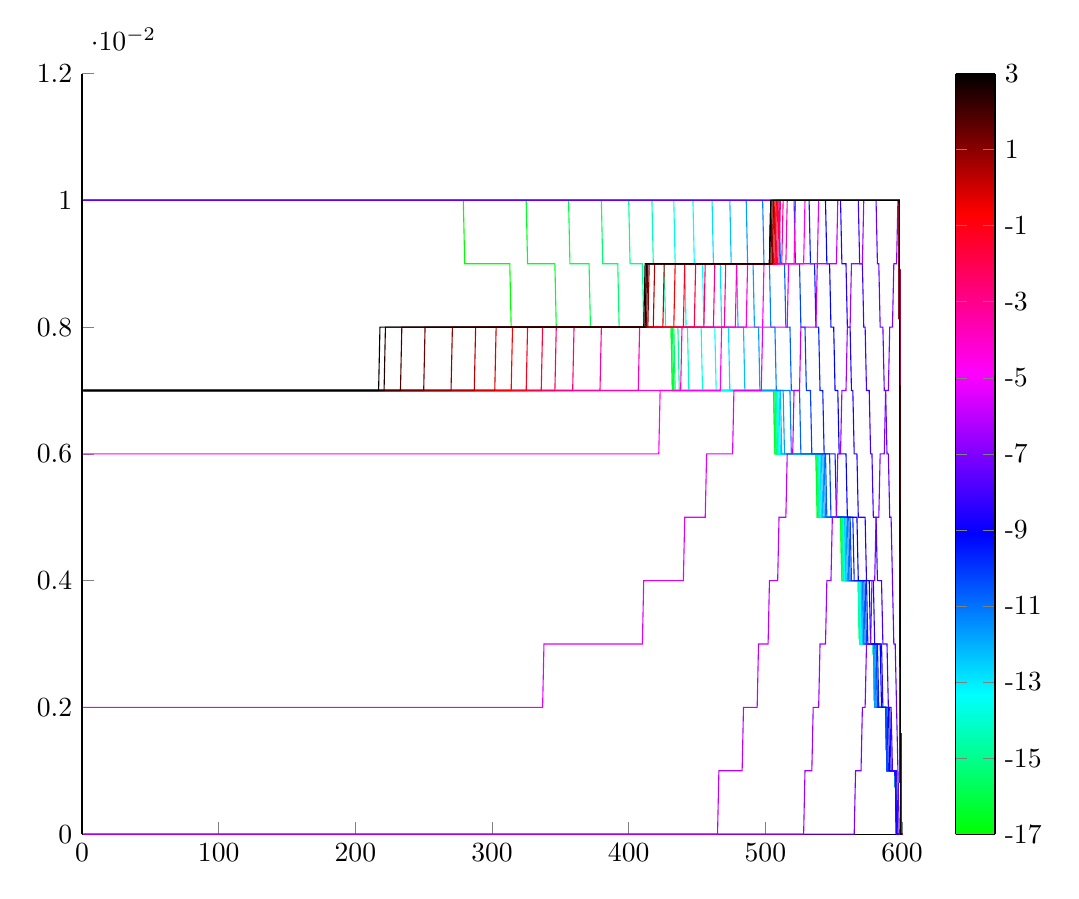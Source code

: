 % This file was created by matlab2tikz.
%
%The latest updates can be retrieved from
%  http://www.mathworks.com/matlabcentral/fileexchange/22022-matlab2tikz-matlab2tikz
%where you can also make suggestions and rate matlab2tikz.
%
\definecolor{mycolor1}{rgb}{0.0,1.0,0.143}%
\definecolor{mycolor2}{rgb}{0.0,1.0,0.286}%
\definecolor{mycolor3}{rgb}{0.0,1.0,0.429}%
\definecolor{mycolor4}{rgb}{0.0,1.0,0.571}%
\definecolor{mycolor5}{rgb}{0.0,1.0,0.714}%
\definecolor{mycolor6}{rgb}{0.0,1.0,0.857}%
\definecolor{mycolor7}{rgb}{0.0,1.0,1.0}%
\definecolor{mycolor8}{rgb}{0.0,0.875,1.0}%
\definecolor{mycolor9}{rgb}{0.0,0.625,1.0}%
\definecolor{mycolor10}{rgb}{0.125,0.0,1.0}%
\definecolor{mycolor11}{rgb}{0.25,0.0,1.0}%
\definecolor{mycolor12}{rgb}{0.375,0.0,1.0}%
\definecolor{mycolor13}{rgb}{0.5,0.0,1.0}%
\definecolor{mycolor14}{rgb}{0.625,0.0,1.0}%
\definecolor{mycolor15}{rgb}{0.75,0.0,1.0}%
\definecolor{mycolor16}{rgb}{0.875,0.0,1.0}%
\definecolor{mycolor17}{rgb}{1.0,0.0,1.0}%
\definecolor{mycolor18}{rgb}{1.0,0.0,0.875}%
\definecolor{mycolor19}{rgb}{1.0,0.0,0.625}%
\definecolor{mycolor20}{rgb}{0.857,0.0,0.0}%
\definecolor{mycolor21}{rgb}{0.714,0.0,0.0}%
%
\begin{tikzpicture}

\begin{axis}[%
width=4.1in,
height=3.803in,
at={(0.809in,0.513in)},
scale only axis,
point meta min=0,
point meta max=1,
every outer x axis line/.append style={black},
every x tick label/.append style={font=\color{black}},
xmin=0,
xmax=600,
every outer y axis line/.append style={black},
every y tick label/.append style={font=\color{black}},
ymin=0,
ymax=0.012,
axis background/.style={fill=white},
axis x line*=bottom,
axis y line*=left,
colormap={mymap}{[1pt] rgb(0pt)=(0,1,0); rgb(7pt)=(0,1,1); rgb(15pt)=(0,0,1); rgb(23pt)=(1,0,1); rgb(31pt)=(1,0,0); rgb(38pt)=(0,0,0)},
colorbar,
colorbar style={separate axis lines,every outer x axis line/.append style={black},every x tick label/.append style={font=\color{black}},every outer y axis line/.append style={black},every y tick label/.append style={font=\color{black}},yticklabels={{-19},{-17},{-15},{-13},{-11},{-9},{-7},{-5},{-3},{-1},{1},{3},{5},{7},{9},{11},{13},{15},{17},{19}}}
]
\addplot [color=green,solid,forget plot]
  table[row sep=crcr]{%
1	0.01\\
2	0.01\\
3	0.01\\
4	0.01\\
5	0.01\\
6	0.01\\
7	0.01\\
8	0.01\\
9	0.01\\
10	0.01\\
11	0.01\\
12	0.01\\
13	0.01\\
14	0.01\\
15	0.01\\
16	0.01\\
17	0.01\\
18	0.01\\
19	0.01\\
20	0.01\\
21	0.01\\
22	0.01\\
23	0.01\\
24	0.01\\
25	0.01\\
26	0.01\\
27	0.01\\
28	0.01\\
29	0.01\\
30	0.01\\
31	0.01\\
32	0.01\\
33	0.01\\
34	0.01\\
35	0.01\\
36	0.01\\
37	0.01\\
38	0.01\\
39	0.01\\
40	0.01\\
41	0.01\\
42	0.01\\
43	0.01\\
44	0.01\\
45	0.01\\
46	0.01\\
47	0.01\\
48	0.01\\
49	0.01\\
50	0.01\\
51	0.01\\
52	0.01\\
53	0.01\\
54	0.01\\
55	0.01\\
56	0.01\\
57	0.01\\
58	0.01\\
59	0.01\\
60	0.01\\
61	0.01\\
62	0.01\\
63	0.01\\
64	0.01\\
65	0.01\\
66	0.01\\
67	0.01\\
68	0.01\\
69	0.01\\
70	0.01\\
71	0.01\\
72	0.01\\
73	0.01\\
74	0.01\\
75	0.01\\
76	0.01\\
77	0.01\\
78	0.01\\
79	0.01\\
80	0.01\\
81	0.01\\
82	0.01\\
83	0.01\\
84	0.01\\
85	0.01\\
86	0.01\\
87	0.01\\
88	0.01\\
89	0.01\\
90	0.01\\
91	0.01\\
92	0.01\\
93	0.01\\
94	0.01\\
95	0.01\\
96	0.01\\
97	0.01\\
98	0.01\\
99	0.01\\
100	0.01\\
101	0.01\\
102	0.01\\
103	0.01\\
104	0.01\\
105	0.01\\
106	0.01\\
107	0.01\\
108	0.01\\
109	0.01\\
110	0.01\\
111	0.01\\
112	0.01\\
113	0.01\\
114	0.01\\
115	0.01\\
116	0.01\\
117	0.01\\
118	0.01\\
119	0.01\\
120	0.01\\
121	0.01\\
122	0.01\\
123	0.01\\
124	0.01\\
125	0.01\\
126	0.01\\
127	0.01\\
128	0.01\\
129	0.01\\
130	0.01\\
131	0.01\\
132	0.01\\
133	0.01\\
134	0.01\\
135	0.01\\
136	0.01\\
137	0.01\\
138	0.01\\
139	0.01\\
140	0.01\\
141	0.01\\
142	0.01\\
143	0.01\\
144	0.01\\
145	0.01\\
146	0.01\\
147	0.01\\
148	0.01\\
149	0.01\\
150	0.01\\
151	0.01\\
152	0.01\\
153	0.01\\
154	0.01\\
155	0.01\\
156	0.01\\
157	0.01\\
158	0.01\\
159	0.01\\
160	0.01\\
161	0.01\\
162	0.01\\
163	0.01\\
164	0.01\\
165	0.01\\
166	0.01\\
167	0.01\\
168	0.01\\
169	0.01\\
170	0.01\\
171	0.01\\
172	0.01\\
173	0.01\\
174	0.01\\
175	0.01\\
176	0.01\\
177	0.01\\
178	0.01\\
179	0.01\\
180	0.01\\
181	0.01\\
182	0.01\\
183	0.01\\
184	0.01\\
185	0.01\\
186	0.01\\
187	0.01\\
188	0.01\\
189	0.01\\
190	0.01\\
191	0.01\\
192	0.01\\
193	0.01\\
194	0.01\\
195	0.01\\
196	0.01\\
197	0.01\\
198	0.01\\
199	0.01\\
200	0.01\\
201	0.01\\
202	0.01\\
203	0.01\\
204	0.01\\
205	0.01\\
206	0.01\\
207	0.01\\
208	0.01\\
209	0.01\\
210	0.01\\
211	0.01\\
212	0.01\\
213	0.01\\
214	0.01\\
215	0.01\\
216	0.01\\
217	0.01\\
218	0.01\\
219	0.01\\
220	0.01\\
221	0.01\\
222	0.01\\
223	0.01\\
224	0.01\\
225	0.01\\
226	0.01\\
227	0.01\\
228	0.01\\
229	0.01\\
230	0.01\\
231	0.01\\
232	0.01\\
233	0.01\\
234	0.01\\
235	0.01\\
236	0.01\\
237	0.01\\
238	0.01\\
239	0.01\\
240	0.01\\
241	0.01\\
242	0.01\\
243	0.01\\
244	0.01\\
245	0.01\\
246	0.01\\
247	0.01\\
248	0.01\\
249	0.01\\
250	0.01\\
251	0.01\\
252	0.01\\
253	0.01\\
254	0.01\\
255	0.01\\
256	0.01\\
257	0.01\\
258	0.01\\
259	0.01\\
260	0.01\\
261	0.01\\
262	0.01\\
263	0.01\\
264	0.01\\
265	0.01\\
266	0.01\\
267	0.01\\
268	0.01\\
269	0.01\\
270	0.01\\
271	0.01\\
272	0.01\\
273	0.01\\
274	0.01\\
275	0.01\\
276	0.01\\
277	0.01\\
278	0.01\\
279	0.01\\
280	0.009\\
281	0.009\\
282	0.009\\
283	0.009\\
284	0.009\\
285	0.009\\
286	0.009\\
287	0.009\\
288	0.009\\
289	0.009\\
290	0.009\\
291	0.009\\
292	0.009\\
293	0.009\\
294	0.009\\
295	0.009\\
296	0.009\\
297	0.009\\
298	0.009\\
299	0.009\\
300	0.009\\
301	0.009\\
302	0.009\\
303	0.009\\
304	0.009\\
305	0.009\\
306	0.009\\
307	0.009\\
308	0.009\\
309	0.009\\
310	0.009\\
311	0.009\\
312	0.009\\
313	0.009\\
314	0.008\\
315	0.008\\
316	0.008\\
317	0.008\\
318	0.008\\
319	0.008\\
320	0.008\\
321	0.008\\
322	0.008\\
323	0.008\\
324	0.008\\
325	0.008\\
326	0.008\\
327	0.008\\
328	0.008\\
329	0.008\\
330	0.008\\
331	0.008\\
332	0.008\\
333	0.008\\
334	0.008\\
335	0.008\\
336	0.008\\
337	0.008\\
338	0.008\\
339	0.008\\
340	0.008\\
341	0.008\\
342	0.008\\
343	0.008\\
344	0.008\\
345	0.008\\
346	0.008\\
347	0.008\\
348	0.008\\
349	0.008\\
350	0.008\\
351	0.008\\
352	0.008\\
353	0.008\\
354	0.008\\
355	0.008\\
356	0.008\\
357	0.008\\
358	0.008\\
359	0.008\\
360	0.008\\
361	0.008\\
362	0.008\\
363	0.008\\
364	0.008\\
365	0.008\\
366	0.008\\
367	0.008\\
368	0.008\\
369	0.008\\
370	0.008\\
371	0.008\\
372	0.008\\
373	0.008\\
374	0.008\\
375	0.008\\
376	0.008\\
377	0.008\\
378	0.008\\
379	0.008\\
380	0.008\\
381	0.008\\
382	0.008\\
383	0.008\\
384	0.008\\
385	0.008\\
386	0.008\\
387	0.008\\
388	0.008\\
389	0.008\\
390	0.008\\
391	0.008\\
392	0.008\\
393	0.008\\
394	0.008\\
395	0.008\\
396	0.008\\
397	0.008\\
398	0.008\\
399	0.008\\
400	0.008\\
401	0.008\\
402	0.008\\
403	0.008\\
404	0.008\\
405	0.008\\
406	0.008\\
407	0.008\\
408	0.008\\
409	0.008\\
410	0.008\\
411	0.008\\
412	0.008\\
413	0.008\\
414	0.008\\
415	0.008\\
416	0.008\\
417	0.008\\
418	0.008\\
419	0.008\\
420	0.008\\
421	0.008\\
422	0.008\\
423	0.008\\
424	0.008\\
425	0.008\\
426	0.008\\
427	0.008\\
428	0.008\\
429	0.008\\
430	0.008\\
431	0.008\\
432	0.007\\
433	0.007\\
434	0.007\\
435	0.007\\
436	0.007\\
437	0.007\\
438	0.007\\
439	0.007\\
440	0.007\\
441	0.007\\
442	0.007\\
443	0.007\\
444	0.007\\
445	0.007\\
446	0.007\\
447	0.007\\
448	0.007\\
449	0.007\\
450	0.007\\
451	0.007\\
452	0.007\\
453	0.007\\
454	0.007\\
455	0.007\\
456	0.007\\
457	0.007\\
458	0.007\\
459	0.007\\
460	0.007\\
461	0.007\\
462	0.007\\
463	0.007\\
464	0.007\\
465	0.007\\
466	0.007\\
467	0.007\\
468	0.007\\
469	0.007\\
470	0.007\\
471	0.007\\
472	0.007\\
473	0.007\\
474	0.007\\
475	0.007\\
476	0.007\\
477	0.007\\
478	0.007\\
479	0.007\\
480	0.007\\
481	0.007\\
482	0.007\\
483	0.007\\
484	0.007\\
485	0.007\\
486	0.007\\
487	0.007\\
488	0.007\\
489	0.007\\
490	0.007\\
491	0.007\\
492	0.007\\
493	0.007\\
494	0.007\\
495	0.007\\
496	0.007\\
497	0.007\\
498	0.007\\
499	0.007\\
500	0.007\\
501	0.007\\
502	0.007\\
503	0.007\\
504	0.007\\
505	0.007\\
506	0.007\\
507	0.006\\
508	0.006\\
509	0.006\\
510	0.006\\
511	0.006\\
512	0.006\\
513	0.006\\
514	0.006\\
515	0.006\\
516	0.006\\
517	0.006\\
518	0.006\\
519	0.006\\
520	0.006\\
521	0.006\\
522	0.006\\
523	0.006\\
524	0.006\\
525	0.006\\
526	0.006\\
527	0.006\\
528	0.006\\
529	0.006\\
530	0.006\\
531	0.006\\
532	0.006\\
533	0.006\\
534	0.006\\
535	0.006\\
536	0.006\\
537	0.006\\
538	0.005\\
539	0.005\\
540	0.005\\
541	0.005\\
542	0.005\\
543	0.005\\
544	0.005\\
545	0.005\\
546	0.005\\
547	0.005\\
548	0.005\\
549	0.005\\
550	0.005\\
551	0.005\\
552	0.005\\
553	0.005\\
554	0.005\\
555	0.005\\
556	0.004\\
557	0.004\\
558	0.004\\
559	0.004\\
560	0.004\\
561	0.004\\
562	0.004\\
563	0.004\\
564	0.004\\
565	0.004\\
566	0.004\\
567	0.004\\
568	0.004\\
569	0.003\\
570	0.003\\
571	0.003\\
572	0.003\\
573	0.003\\
574	0.003\\
575	0.003\\
576	0.003\\
577	0.003\\
578	0.003\\
579	0.003\\
580	0.002\\
581	0.002\\
582	0.002\\
583	0.002\\
584	0.002\\
585	0.002\\
586	0.002\\
587	0.002\\
588	0.002\\
589	0.001\\
590	0.001\\
591	0.001\\
592	0.001\\
593	0.001\\
594	0.001\\
595	0.001\\
596	0.0\\
597	0.0\\
598	0.0\\
599	0\\
600	0\\
};
\addplot [color=mycolor1,solid,forget plot]
  table[row sep=crcr]{%
1	0.01\\
2	0.01\\
3	0.01\\
4	0.01\\
5	0.01\\
6	0.01\\
7	0.01\\
8	0.01\\
9	0.01\\
10	0.01\\
11	0.01\\
12	0.01\\
13	0.01\\
14	0.01\\
15	0.01\\
16	0.01\\
17	0.01\\
18	0.01\\
19	0.01\\
20	0.01\\
21	0.01\\
22	0.01\\
23	0.01\\
24	0.01\\
25	0.01\\
26	0.01\\
27	0.01\\
28	0.01\\
29	0.01\\
30	0.01\\
31	0.01\\
32	0.01\\
33	0.01\\
34	0.01\\
35	0.01\\
36	0.01\\
37	0.01\\
38	0.01\\
39	0.01\\
40	0.01\\
41	0.01\\
42	0.01\\
43	0.01\\
44	0.01\\
45	0.01\\
46	0.01\\
47	0.01\\
48	0.01\\
49	0.01\\
50	0.01\\
51	0.01\\
52	0.01\\
53	0.01\\
54	0.01\\
55	0.01\\
56	0.01\\
57	0.01\\
58	0.01\\
59	0.01\\
60	0.01\\
61	0.01\\
62	0.01\\
63	0.01\\
64	0.01\\
65	0.01\\
66	0.01\\
67	0.01\\
68	0.01\\
69	0.01\\
70	0.01\\
71	0.01\\
72	0.01\\
73	0.01\\
74	0.01\\
75	0.01\\
76	0.01\\
77	0.01\\
78	0.01\\
79	0.01\\
80	0.01\\
81	0.01\\
82	0.01\\
83	0.01\\
84	0.01\\
85	0.01\\
86	0.01\\
87	0.01\\
88	0.01\\
89	0.01\\
90	0.01\\
91	0.01\\
92	0.01\\
93	0.01\\
94	0.01\\
95	0.01\\
96	0.01\\
97	0.01\\
98	0.01\\
99	0.01\\
100	0.01\\
101	0.01\\
102	0.01\\
103	0.01\\
104	0.01\\
105	0.01\\
106	0.01\\
107	0.01\\
108	0.01\\
109	0.01\\
110	0.01\\
111	0.01\\
112	0.01\\
113	0.01\\
114	0.01\\
115	0.01\\
116	0.01\\
117	0.01\\
118	0.01\\
119	0.01\\
120	0.01\\
121	0.01\\
122	0.01\\
123	0.01\\
124	0.01\\
125	0.01\\
126	0.01\\
127	0.01\\
128	0.01\\
129	0.01\\
130	0.01\\
131	0.01\\
132	0.01\\
133	0.01\\
134	0.01\\
135	0.01\\
136	0.01\\
137	0.01\\
138	0.01\\
139	0.01\\
140	0.01\\
141	0.01\\
142	0.01\\
143	0.01\\
144	0.01\\
145	0.01\\
146	0.01\\
147	0.01\\
148	0.01\\
149	0.01\\
150	0.01\\
151	0.01\\
152	0.01\\
153	0.01\\
154	0.01\\
155	0.01\\
156	0.01\\
157	0.01\\
158	0.01\\
159	0.01\\
160	0.01\\
161	0.01\\
162	0.01\\
163	0.01\\
164	0.01\\
165	0.01\\
166	0.01\\
167	0.01\\
168	0.01\\
169	0.01\\
170	0.01\\
171	0.01\\
172	0.01\\
173	0.01\\
174	0.01\\
175	0.01\\
176	0.01\\
177	0.01\\
178	0.01\\
179	0.01\\
180	0.01\\
181	0.01\\
182	0.01\\
183	0.01\\
184	0.01\\
185	0.01\\
186	0.01\\
187	0.01\\
188	0.01\\
189	0.01\\
190	0.01\\
191	0.01\\
192	0.01\\
193	0.01\\
194	0.01\\
195	0.01\\
196	0.01\\
197	0.01\\
198	0.01\\
199	0.01\\
200	0.01\\
201	0.01\\
202	0.01\\
203	0.01\\
204	0.01\\
205	0.01\\
206	0.01\\
207	0.01\\
208	0.01\\
209	0.01\\
210	0.01\\
211	0.01\\
212	0.01\\
213	0.01\\
214	0.01\\
215	0.01\\
216	0.01\\
217	0.01\\
218	0.01\\
219	0.01\\
220	0.01\\
221	0.01\\
222	0.01\\
223	0.01\\
224	0.01\\
225	0.01\\
226	0.01\\
227	0.01\\
228	0.01\\
229	0.01\\
230	0.01\\
231	0.01\\
232	0.01\\
233	0.01\\
234	0.01\\
235	0.01\\
236	0.01\\
237	0.01\\
238	0.01\\
239	0.01\\
240	0.01\\
241	0.01\\
242	0.01\\
243	0.01\\
244	0.01\\
245	0.01\\
246	0.01\\
247	0.01\\
248	0.01\\
249	0.01\\
250	0.01\\
251	0.01\\
252	0.01\\
253	0.01\\
254	0.01\\
255	0.01\\
256	0.01\\
257	0.01\\
258	0.01\\
259	0.01\\
260	0.01\\
261	0.01\\
262	0.01\\
263	0.01\\
264	0.01\\
265	0.01\\
266	0.01\\
267	0.01\\
268	0.01\\
269	0.01\\
270	0.01\\
271	0.01\\
272	0.01\\
273	0.01\\
274	0.01\\
275	0.01\\
276	0.01\\
277	0.01\\
278	0.01\\
279	0.01\\
280	0.01\\
281	0.01\\
282	0.01\\
283	0.01\\
284	0.01\\
285	0.01\\
286	0.01\\
287	0.01\\
288	0.01\\
289	0.01\\
290	0.01\\
291	0.01\\
292	0.01\\
293	0.01\\
294	0.01\\
295	0.01\\
296	0.01\\
297	0.01\\
298	0.01\\
299	0.01\\
300	0.01\\
301	0.01\\
302	0.01\\
303	0.01\\
304	0.01\\
305	0.01\\
306	0.01\\
307	0.01\\
308	0.01\\
309	0.01\\
310	0.01\\
311	0.01\\
312	0.01\\
313	0.01\\
314	0.01\\
315	0.01\\
316	0.01\\
317	0.01\\
318	0.01\\
319	0.01\\
320	0.01\\
321	0.01\\
322	0.01\\
323	0.01\\
324	0.01\\
325	0.01\\
326	0.009\\
327	0.009\\
328	0.009\\
329	0.009\\
330	0.009\\
331	0.009\\
332	0.009\\
333	0.009\\
334	0.009\\
335	0.009\\
336	0.009\\
337	0.009\\
338	0.009\\
339	0.009\\
340	0.009\\
341	0.009\\
342	0.009\\
343	0.009\\
344	0.009\\
345	0.009\\
346	0.009\\
347	0.008\\
348	0.008\\
349	0.008\\
350	0.008\\
351	0.008\\
352	0.008\\
353	0.008\\
354	0.008\\
355	0.008\\
356	0.008\\
357	0.008\\
358	0.008\\
359	0.008\\
360	0.008\\
361	0.008\\
362	0.008\\
363	0.008\\
364	0.008\\
365	0.008\\
366	0.008\\
367	0.008\\
368	0.008\\
369	0.008\\
370	0.008\\
371	0.008\\
372	0.008\\
373	0.008\\
374	0.008\\
375	0.008\\
376	0.008\\
377	0.008\\
378	0.008\\
379	0.008\\
380	0.008\\
381	0.008\\
382	0.008\\
383	0.008\\
384	0.008\\
385	0.008\\
386	0.008\\
387	0.008\\
388	0.008\\
389	0.008\\
390	0.008\\
391	0.008\\
392	0.008\\
393	0.008\\
394	0.008\\
395	0.008\\
396	0.008\\
397	0.008\\
398	0.008\\
399	0.008\\
400	0.008\\
401	0.008\\
402	0.008\\
403	0.008\\
404	0.008\\
405	0.008\\
406	0.008\\
407	0.008\\
408	0.008\\
409	0.008\\
410	0.008\\
411	0.008\\
412	0.008\\
413	0.008\\
414	0.008\\
415	0.008\\
416	0.008\\
417	0.008\\
418	0.008\\
419	0.008\\
420	0.008\\
421	0.008\\
422	0.008\\
423	0.008\\
424	0.008\\
425	0.008\\
426	0.008\\
427	0.008\\
428	0.008\\
429	0.008\\
430	0.008\\
431	0.008\\
432	0.007\\
433	0.007\\
434	0.007\\
435	0.007\\
436	0.007\\
437	0.007\\
438	0.007\\
439	0.007\\
440	0.007\\
441	0.007\\
442	0.007\\
443	0.007\\
444	0.007\\
445	0.007\\
446	0.007\\
447	0.007\\
448	0.007\\
449	0.007\\
450	0.007\\
451	0.007\\
452	0.007\\
453	0.007\\
454	0.007\\
455	0.007\\
456	0.007\\
457	0.007\\
458	0.007\\
459	0.007\\
460	0.007\\
461	0.007\\
462	0.007\\
463	0.007\\
464	0.007\\
465	0.007\\
466	0.007\\
467	0.007\\
468	0.007\\
469	0.007\\
470	0.007\\
471	0.007\\
472	0.007\\
473	0.007\\
474	0.007\\
475	0.007\\
476	0.007\\
477	0.007\\
478	0.007\\
479	0.007\\
480	0.007\\
481	0.007\\
482	0.007\\
483	0.007\\
484	0.007\\
485	0.007\\
486	0.007\\
487	0.007\\
488	0.007\\
489	0.007\\
490	0.007\\
491	0.007\\
492	0.007\\
493	0.007\\
494	0.007\\
495	0.007\\
496	0.007\\
497	0.007\\
498	0.007\\
499	0.007\\
500	0.007\\
501	0.007\\
502	0.007\\
503	0.007\\
504	0.007\\
505	0.007\\
506	0.007\\
507	0.006\\
508	0.006\\
509	0.006\\
510	0.006\\
511	0.006\\
512	0.006\\
513	0.006\\
514	0.006\\
515	0.006\\
516	0.006\\
517	0.006\\
518	0.006\\
519	0.006\\
520	0.006\\
521	0.006\\
522	0.006\\
523	0.006\\
524	0.006\\
525	0.006\\
526	0.006\\
527	0.006\\
528	0.006\\
529	0.006\\
530	0.006\\
531	0.006\\
532	0.006\\
533	0.006\\
534	0.006\\
535	0.006\\
536	0.006\\
537	0.006\\
538	0.005\\
539	0.005\\
540	0.005\\
541	0.005\\
542	0.005\\
543	0.005\\
544	0.005\\
545	0.005\\
546	0.005\\
547	0.005\\
548	0.005\\
549	0.005\\
550	0.005\\
551	0.005\\
552	0.005\\
553	0.005\\
554	0.005\\
555	0.005\\
556	0.004\\
557	0.004\\
558	0.004\\
559	0.004\\
560	0.004\\
561	0.004\\
562	0.004\\
563	0.004\\
564	0.004\\
565	0.004\\
566	0.004\\
567	0.004\\
568	0.004\\
569	0.003\\
570	0.003\\
571	0.003\\
572	0.003\\
573	0.003\\
574	0.003\\
575	0.003\\
576	0.003\\
577	0.003\\
578	0.003\\
579	0.003\\
580	0.002\\
581	0.002\\
582	0.002\\
583	0.002\\
584	0.002\\
585	0.002\\
586	0.002\\
587	0.002\\
588	0.002\\
589	0.001\\
590	0.001\\
591	0.001\\
592	0.001\\
593	0.001\\
594	0.001\\
595	0.001\\
596	0.0\\
597	0.0\\
598	0.0\\
599	0\\
600	0\\
};
\addplot [color=mycolor2,solid,forget plot]
  table[row sep=crcr]{%
1	0.01\\
2	0.01\\
3	0.01\\
4	0.01\\
5	0.01\\
6	0.01\\
7	0.01\\
8	0.01\\
9	0.01\\
10	0.01\\
11	0.01\\
12	0.01\\
13	0.01\\
14	0.01\\
15	0.01\\
16	0.01\\
17	0.01\\
18	0.01\\
19	0.01\\
20	0.01\\
21	0.01\\
22	0.01\\
23	0.01\\
24	0.01\\
25	0.01\\
26	0.01\\
27	0.01\\
28	0.01\\
29	0.01\\
30	0.01\\
31	0.01\\
32	0.01\\
33	0.01\\
34	0.01\\
35	0.01\\
36	0.01\\
37	0.01\\
38	0.01\\
39	0.01\\
40	0.01\\
41	0.01\\
42	0.01\\
43	0.01\\
44	0.01\\
45	0.01\\
46	0.01\\
47	0.01\\
48	0.01\\
49	0.01\\
50	0.01\\
51	0.01\\
52	0.01\\
53	0.01\\
54	0.01\\
55	0.01\\
56	0.01\\
57	0.01\\
58	0.01\\
59	0.01\\
60	0.01\\
61	0.01\\
62	0.01\\
63	0.01\\
64	0.01\\
65	0.01\\
66	0.01\\
67	0.01\\
68	0.01\\
69	0.01\\
70	0.01\\
71	0.01\\
72	0.01\\
73	0.01\\
74	0.01\\
75	0.01\\
76	0.01\\
77	0.01\\
78	0.01\\
79	0.01\\
80	0.01\\
81	0.01\\
82	0.01\\
83	0.01\\
84	0.01\\
85	0.01\\
86	0.01\\
87	0.01\\
88	0.01\\
89	0.01\\
90	0.01\\
91	0.01\\
92	0.01\\
93	0.01\\
94	0.01\\
95	0.01\\
96	0.01\\
97	0.01\\
98	0.01\\
99	0.01\\
100	0.01\\
101	0.01\\
102	0.01\\
103	0.01\\
104	0.01\\
105	0.01\\
106	0.01\\
107	0.01\\
108	0.01\\
109	0.01\\
110	0.01\\
111	0.01\\
112	0.01\\
113	0.01\\
114	0.01\\
115	0.01\\
116	0.01\\
117	0.01\\
118	0.01\\
119	0.01\\
120	0.01\\
121	0.01\\
122	0.01\\
123	0.01\\
124	0.01\\
125	0.01\\
126	0.01\\
127	0.01\\
128	0.01\\
129	0.01\\
130	0.01\\
131	0.01\\
132	0.01\\
133	0.01\\
134	0.01\\
135	0.01\\
136	0.01\\
137	0.01\\
138	0.01\\
139	0.01\\
140	0.01\\
141	0.01\\
142	0.01\\
143	0.01\\
144	0.01\\
145	0.01\\
146	0.01\\
147	0.01\\
148	0.01\\
149	0.01\\
150	0.01\\
151	0.01\\
152	0.01\\
153	0.01\\
154	0.01\\
155	0.01\\
156	0.01\\
157	0.01\\
158	0.01\\
159	0.01\\
160	0.01\\
161	0.01\\
162	0.01\\
163	0.01\\
164	0.01\\
165	0.01\\
166	0.01\\
167	0.01\\
168	0.01\\
169	0.01\\
170	0.01\\
171	0.01\\
172	0.01\\
173	0.01\\
174	0.01\\
175	0.01\\
176	0.01\\
177	0.01\\
178	0.01\\
179	0.01\\
180	0.01\\
181	0.01\\
182	0.01\\
183	0.01\\
184	0.01\\
185	0.01\\
186	0.01\\
187	0.01\\
188	0.01\\
189	0.01\\
190	0.01\\
191	0.01\\
192	0.01\\
193	0.01\\
194	0.01\\
195	0.01\\
196	0.01\\
197	0.01\\
198	0.01\\
199	0.01\\
200	0.01\\
201	0.01\\
202	0.01\\
203	0.01\\
204	0.01\\
205	0.01\\
206	0.01\\
207	0.01\\
208	0.01\\
209	0.01\\
210	0.01\\
211	0.01\\
212	0.01\\
213	0.01\\
214	0.01\\
215	0.01\\
216	0.01\\
217	0.01\\
218	0.01\\
219	0.01\\
220	0.01\\
221	0.01\\
222	0.01\\
223	0.01\\
224	0.01\\
225	0.01\\
226	0.01\\
227	0.01\\
228	0.01\\
229	0.01\\
230	0.01\\
231	0.01\\
232	0.01\\
233	0.01\\
234	0.01\\
235	0.01\\
236	0.01\\
237	0.01\\
238	0.01\\
239	0.01\\
240	0.01\\
241	0.01\\
242	0.01\\
243	0.01\\
244	0.01\\
245	0.01\\
246	0.01\\
247	0.01\\
248	0.01\\
249	0.01\\
250	0.01\\
251	0.01\\
252	0.01\\
253	0.01\\
254	0.01\\
255	0.01\\
256	0.01\\
257	0.01\\
258	0.01\\
259	0.01\\
260	0.01\\
261	0.01\\
262	0.01\\
263	0.01\\
264	0.01\\
265	0.01\\
266	0.01\\
267	0.01\\
268	0.01\\
269	0.01\\
270	0.01\\
271	0.01\\
272	0.01\\
273	0.01\\
274	0.01\\
275	0.01\\
276	0.01\\
277	0.01\\
278	0.01\\
279	0.01\\
280	0.01\\
281	0.01\\
282	0.01\\
283	0.01\\
284	0.01\\
285	0.01\\
286	0.01\\
287	0.01\\
288	0.01\\
289	0.01\\
290	0.01\\
291	0.01\\
292	0.01\\
293	0.01\\
294	0.01\\
295	0.01\\
296	0.01\\
297	0.01\\
298	0.01\\
299	0.01\\
300	0.01\\
301	0.01\\
302	0.01\\
303	0.01\\
304	0.01\\
305	0.01\\
306	0.01\\
307	0.01\\
308	0.01\\
309	0.01\\
310	0.01\\
311	0.01\\
312	0.01\\
313	0.01\\
314	0.01\\
315	0.01\\
316	0.01\\
317	0.01\\
318	0.01\\
319	0.01\\
320	0.01\\
321	0.01\\
322	0.01\\
323	0.01\\
324	0.01\\
325	0.01\\
326	0.01\\
327	0.01\\
328	0.01\\
329	0.01\\
330	0.01\\
331	0.01\\
332	0.01\\
333	0.01\\
334	0.01\\
335	0.01\\
336	0.01\\
337	0.01\\
338	0.01\\
339	0.01\\
340	0.01\\
341	0.01\\
342	0.01\\
343	0.01\\
344	0.01\\
345	0.01\\
346	0.01\\
347	0.01\\
348	0.01\\
349	0.01\\
350	0.01\\
351	0.01\\
352	0.01\\
353	0.01\\
354	0.01\\
355	0.01\\
356	0.01\\
357	0.009\\
358	0.009\\
359	0.009\\
360	0.009\\
361	0.009\\
362	0.009\\
363	0.009\\
364	0.009\\
365	0.009\\
366	0.009\\
367	0.009\\
368	0.009\\
369	0.009\\
370	0.009\\
371	0.009\\
372	0.008\\
373	0.008\\
374	0.008\\
375	0.008\\
376	0.008\\
377	0.008\\
378	0.008\\
379	0.008\\
380	0.008\\
381	0.008\\
382	0.008\\
383	0.008\\
384	0.008\\
385	0.008\\
386	0.008\\
387	0.008\\
388	0.008\\
389	0.008\\
390	0.008\\
391	0.008\\
392	0.008\\
393	0.008\\
394	0.008\\
395	0.008\\
396	0.008\\
397	0.008\\
398	0.008\\
399	0.008\\
400	0.008\\
401	0.008\\
402	0.008\\
403	0.008\\
404	0.008\\
405	0.008\\
406	0.008\\
407	0.008\\
408	0.008\\
409	0.008\\
410	0.008\\
411	0.008\\
412	0.008\\
413	0.008\\
414	0.008\\
415	0.008\\
416	0.008\\
417	0.008\\
418	0.008\\
419	0.008\\
420	0.008\\
421	0.008\\
422	0.008\\
423	0.008\\
424	0.008\\
425	0.008\\
426	0.008\\
427	0.008\\
428	0.008\\
429	0.008\\
430	0.008\\
431	0.008\\
432	0.008\\
433	0.007\\
434	0.007\\
435	0.007\\
436	0.007\\
437	0.007\\
438	0.007\\
439	0.007\\
440	0.007\\
441	0.007\\
442	0.007\\
443	0.007\\
444	0.007\\
445	0.007\\
446	0.007\\
447	0.007\\
448	0.007\\
449	0.007\\
450	0.007\\
451	0.007\\
452	0.007\\
453	0.007\\
454	0.007\\
455	0.007\\
456	0.007\\
457	0.007\\
458	0.007\\
459	0.007\\
460	0.007\\
461	0.007\\
462	0.007\\
463	0.007\\
464	0.007\\
465	0.007\\
466	0.007\\
467	0.007\\
468	0.007\\
469	0.007\\
470	0.007\\
471	0.007\\
472	0.007\\
473	0.007\\
474	0.007\\
475	0.007\\
476	0.007\\
477	0.007\\
478	0.007\\
479	0.007\\
480	0.007\\
481	0.007\\
482	0.007\\
483	0.007\\
484	0.007\\
485	0.007\\
486	0.007\\
487	0.007\\
488	0.007\\
489	0.007\\
490	0.007\\
491	0.007\\
492	0.007\\
493	0.007\\
494	0.007\\
495	0.007\\
496	0.007\\
497	0.007\\
498	0.007\\
499	0.007\\
500	0.007\\
501	0.007\\
502	0.007\\
503	0.007\\
504	0.007\\
505	0.007\\
506	0.007\\
507	0.007\\
508	0.006\\
509	0.006\\
510	0.006\\
511	0.006\\
512	0.006\\
513	0.006\\
514	0.006\\
515	0.006\\
516	0.006\\
517	0.006\\
518	0.006\\
519	0.006\\
520	0.006\\
521	0.006\\
522	0.006\\
523	0.006\\
524	0.006\\
525	0.006\\
526	0.006\\
527	0.006\\
528	0.006\\
529	0.006\\
530	0.006\\
531	0.006\\
532	0.006\\
533	0.006\\
534	0.006\\
535	0.006\\
536	0.006\\
537	0.006\\
538	0.006\\
539	0.005\\
540	0.005\\
541	0.005\\
542	0.005\\
543	0.005\\
544	0.005\\
545	0.005\\
546	0.005\\
547	0.005\\
548	0.005\\
549	0.005\\
550	0.005\\
551	0.005\\
552	0.005\\
553	0.005\\
554	0.005\\
555	0.005\\
556	0.005\\
557	0.004\\
558	0.004\\
559	0.004\\
560	0.004\\
561	0.004\\
562	0.004\\
563	0.004\\
564	0.004\\
565	0.004\\
566	0.004\\
567	0.004\\
568	0.004\\
569	0.003\\
570	0.003\\
571	0.003\\
572	0.003\\
573	0.003\\
574	0.003\\
575	0.003\\
576	0.003\\
577	0.003\\
578	0.003\\
579	0.003\\
580	0.002\\
581	0.002\\
582	0.002\\
583	0.002\\
584	0.002\\
585	0.002\\
586	0.002\\
587	0.002\\
588	0.002\\
589	0.001\\
590	0.001\\
591	0.001\\
592	0.001\\
593	0.001\\
594	0.001\\
595	0.001\\
596	0.0\\
597	0.0\\
598	0.0\\
599	0\\
600	0\\
};
\addplot [color=mycolor3,solid,forget plot]
  table[row sep=crcr]{%
1	0.01\\
2	0.01\\
3	0.01\\
4	0.01\\
5	0.01\\
6	0.01\\
7	0.01\\
8	0.01\\
9	0.01\\
10	0.01\\
11	0.01\\
12	0.01\\
13	0.01\\
14	0.01\\
15	0.01\\
16	0.01\\
17	0.01\\
18	0.01\\
19	0.01\\
20	0.01\\
21	0.01\\
22	0.01\\
23	0.01\\
24	0.01\\
25	0.01\\
26	0.01\\
27	0.01\\
28	0.01\\
29	0.01\\
30	0.01\\
31	0.01\\
32	0.01\\
33	0.01\\
34	0.01\\
35	0.01\\
36	0.01\\
37	0.01\\
38	0.01\\
39	0.01\\
40	0.01\\
41	0.01\\
42	0.01\\
43	0.01\\
44	0.01\\
45	0.01\\
46	0.01\\
47	0.01\\
48	0.01\\
49	0.01\\
50	0.01\\
51	0.01\\
52	0.01\\
53	0.01\\
54	0.01\\
55	0.01\\
56	0.01\\
57	0.01\\
58	0.01\\
59	0.01\\
60	0.01\\
61	0.01\\
62	0.01\\
63	0.01\\
64	0.01\\
65	0.01\\
66	0.01\\
67	0.01\\
68	0.01\\
69	0.01\\
70	0.01\\
71	0.01\\
72	0.01\\
73	0.01\\
74	0.01\\
75	0.01\\
76	0.01\\
77	0.01\\
78	0.01\\
79	0.01\\
80	0.01\\
81	0.01\\
82	0.01\\
83	0.01\\
84	0.01\\
85	0.01\\
86	0.01\\
87	0.01\\
88	0.01\\
89	0.01\\
90	0.01\\
91	0.01\\
92	0.01\\
93	0.01\\
94	0.01\\
95	0.01\\
96	0.01\\
97	0.01\\
98	0.01\\
99	0.01\\
100	0.01\\
101	0.01\\
102	0.01\\
103	0.01\\
104	0.01\\
105	0.01\\
106	0.01\\
107	0.01\\
108	0.01\\
109	0.01\\
110	0.01\\
111	0.01\\
112	0.01\\
113	0.01\\
114	0.01\\
115	0.01\\
116	0.01\\
117	0.01\\
118	0.01\\
119	0.01\\
120	0.01\\
121	0.01\\
122	0.01\\
123	0.01\\
124	0.01\\
125	0.01\\
126	0.01\\
127	0.01\\
128	0.01\\
129	0.01\\
130	0.01\\
131	0.01\\
132	0.01\\
133	0.01\\
134	0.01\\
135	0.01\\
136	0.01\\
137	0.01\\
138	0.01\\
139	0.01\\
140	0.01\\
141	0.01\\
142	0.01\\
143	0.01\\
144	0.01\\
145	0.01\\
146	0.01\\
147	0.01\\
148	0.01\\
149	0.01\\
150	0.01\\
151	0.01\\
152	0.01\\
153	0.01\\
154	0.01\\
155	0.01\\
156	0.01\\
157	0.01\\
158	0.01\\
159	0.01\\
160	0.01\\
161	0.01\\
162	0.01\\
163	0.01\\
164	0.01\\
165	0.01\\
166	0.01\\
167	0.01\\
168	0.01\\
169	0.01\\
170	0.01\\
171	0.01\\
172	0.01\\
173	0.01\\
174	0.01\\
175	0.01\\
176	0.01\\
177	0.01\\
178	0.01\\
179	0.01\\
180	0.01\\
181	0.01\\
182	0.01\\
183	0.01\\
184	0.01\\
185	0.01\\
186	0.01\\
187	0.01\\
188	0.01\\
189	0.01\\
190	0.01\\
191	0.01\\
192	0.01\\
193	0.01\\
194	0.01\\
195	0.01\\
196	0.01\\
197	0.01\\
198	0.01\\
199	0.01\\
200	0.01\\
201	0.01\\
202	0.01\\
203	0.01\\
204	0.01\\
205	0.01\\
206	0.01\\
207	0.01\\
208	0.01\\
209	0.01\\
210	0.01\\
211	0.01\\
212	0.01\\
213	0.01\\
214	0.01\\
215	0.01\\
216	0.01\\
217	0.01\\
218	0.01\\
219	0.01\\
220	0.01\\
221	0.01\\
222	0.01\\
223	0.01\\
224	0.01\\
225	0.01\\
226	0.01\\
227	0.01\\
228	0.01\\
229	0.01\\
230	0.01\\
231	0.01\\
232	0.01\\
233	0.01\\
234	0.01\\
235	0.01\\
236	0.01\\
237	0.01\\
238	0.01\\
239	0.01\\
240	0.01\\
241	0.01\\
242	0.01\\
243	0.01\\
244	0.01\\
245	0.01\\
246	0.01\\
247	0.01\\
248	0.01\\
249	0.01\\
250	0.01\\
251	0.01\\
252	0.01\\
253	0.01\\
254	0.01\\
255	0.01\\
256	0.01\\
257	0.01\\
258	0.01\\
259	0.01\\
260	0.01\\
261	0.01\\
262	0.01\\
263	0.01\\
264	0.01\\
265	0.01\\
266	0.01\\
267	0.01\\
268	0.01\\
269	0.01\\
270	0.01\\
271	0.01\\
272	0.01\\
273	0.01\\
274	0.01\\
275	0.01\\
276	0.01\\
277	0.01\\
278	0.01\\
279	0.01\\
280	0.01\\
281	0.01\\
282	0.01\\
283	0.01\\
284	0.01\\
285	0.01\\
286	0.01\\
287	0.01\\
288	0.01\\
289	0.01\\
290	0.01\\
291	0.01\\
292	0.01\\
293	0.01\\
294	0.01\\
295	0.01\\
296	0.01\\
297	0.01\\
298	0.01\\
299	0.01\\
300	0.01\\
301	0.01\\
302	0.01\\
303	0.01\\
304	0.01\\
305	0.01\\
306	0.01\\
307	0.01\\
308	0.01\\
309	0.01\\
310	0.01\\
311	0.01\\
312	0.01\\
313	0.01\\
314	0.01\\
315	0.01\\
316	0.01\\
317	0.01\\
318	0.01\\
319	0.01\\
320	0.01\\
321	0.01\\
322	0.01\\
323	0.01\\
324	0.01\\
325	0.01\\
326	0.01\\
327	0.01\\
328	0.01\\
329	0.01\\
330	0.01\\
331	0.01\\
332	0.01\\
333	0.01\\
334	0.01\\
335	0.01\\
336	0.01\\
337	0.01\\
338	0.01\\
339	0.01\\
340	0.01\\
341	0.01\\
342	0.01\\
343	0.01\\
344	0.01\\
345	0.01\\
346	0.01\\
347	0.01\\
348	0.01\\
349	0.01\\
350	0.01\\
351	0.01\\
352	0.01\\
353	0.01\\
354	0.01\\
355	0.01\\
356	0.01\\
357	0.01\\
358	0.01\\
359	0.01\\
360	0.01\\
361	0.01\\
362	0.01\\
363	0.01\\
364	0.01\\
365	0.01\\
366	0.01\\
367	0.01\\
368	0.01\\
369	0.01\\
370	0.01\\
371	0.01\\
372	0.01\\
373	0.01\\
374	0.01\\
375	0.01\\
376	0.01\\
377	0.01\\
378	0.01\\
379	0.01\\
380	0.01\\
381	0.009\\
382	0.009\\
383	0.009\\
384	0.009\\
385	0.009\\
386	0.009\\
387	0.009\\
388	0.009\\
389	0.009\\
390	0.009\\
391	0.009\\
392	0.009\\
393	0.008\\
394	0.008\\
395	0.008\\
396	0.008\\
397	0.008\\
398	0.008\\
399	0.008\\
400	0.008\\
401	0.008\\
402	0.008\\
403	0.008\\
404	0.008\\
405	0.008\\
406	0.008\\
407	0.008\\
408	0.008\\
409	0.008\\
410	0.008\\
411	0.008\\
412	0.008\\
413	0.008\\
414	0.008\\
415	0.008\\
416	0.008\\
417	0.008\\
418	0.008\\
419	0.008\\
420	0.008\\
421	0.008\\
422	0.008\\
423	0.008\\
424	0.008\\
425	0.008\\
426	0.008\\
427	0.008\\
428	0.008\\
429	0.008\\
430	0.008\\
431	0.008\\
432	0.008\\
433	0.008\\
434	0.007\\
435	0.007\\
436	0.007\\
437	0.007\\
438	0.007\\
439	0.007\\
440	0.007\\
441	0.007\\
442	0.007\\
443	0.007\\
444	0.007\\
445	0.007\\
446	0.007\\
447	0.007\\
448	0.007\\
449	0.007\\
450	0.007\\
451	0.007\\
452	0.007\\
453	0.007\\
454	0.007\\
455	0.007\\
456	0.007\\
457	0.007\\
458	0.007\\
459	0.007\\
460	0.007\\
461	0.007\\
462	0.007\\
463	0.007\\
464	0.007\\
465	0.007\\
466	0.007\\
467	0.007\\
468	0.007\\
469	0.007\\
470	0.007\\
471	0.007\\
472	0.007\\
473	0.007\\
474	0.007\\
475	0.007\\
476	0.007\\
477	0.007\\
478	0.007\\
479	0.007\\
480	0.007\\
481	0.007\\
482	0.007\\
483	0.007\\
484	0.007\\
485	0.007\\
486	0.007\\
487	0.007\\
488	0.007\\
489	0.007\\
490	0.007\\
491	0.007\\
492	0.007\\
493	0.007\\
494	0.007\\
495	0.007\\
496	0.007\\
497	0.007\\
498	0.007\\
499	0.007\\
500	0.007\\
501	0.007\\
502	0.007\\
503	0.007\\
504	0.007\\
505	0.007\\
506	0.007\\
507	0.007\\
508	0.006\\
509	0.006\\
510	0.006\\
511	0.006\\
512	0.006\\
513	0.006\\
514	0.006\\
515	0.006\\
516	0.006\\
517	0.006\\
518	0.006\\
519	0.006\\
520	0.006\\
521	0.006\\
522	0.006\\
523	0.006\\
524	0.006\\
525	0.006\\
526	0.006\\
527	0.006\\
528	0.006\\
529	0.006\\
530	0.006\\
531	0.006\\
532	0.006\\
533	0.006\\
534	0.006\\
535	0.006\\
536	0.006\\
537	0.006\\
538	0.006\\
539	0.005\\
540	0.005\\
541	0.005\\
542	0.005\\
543	0.005\\
544	0.005\\
545	0.005\\
546	0.005\\
547	0.005\\
548	0.005\\
549	0.005\\
550	0.005\\
551	0.005\\
552	0.005\\
553	0.005\\
554	0.005\\
555	0.005\\
556	0.005\\
557	0.004\\
558	0.004\\
559	0.004\\
560	0.004\\
561	0.004\\
562	0.004\\
563	0.004\\
564	0.004\\
565	0.004\\
566	0.004\\
567	0.004\\
568	0.004\\
569	0.003\\
570	0.003\\
571	0.003\\
572	0.003\\
573	0.003\\
574	0.003\\
575	0.003\\
576	0.003\\
577	0.003\\
578	0.003\\
579	0.003\\
580	0.002\\
581	0.002\\
582	0.002\\
583	0.002\\
584	0.002\\
585	0.002\\
586	0.002\\
587	0.002\\
588	0.002\\
589	0.001\\
590	0.001\\
591	0.001\\
592	0.001\\
593	0.001\\
594	0.001\\
595	0.001\\
596	0.0\\
597	0.0\\
598	0.0\\
599	0\\
600	0\\
};
\addplot [color=mycolor4,solid,forget plot]
  table[row sep=crcr]{%
1	0.01\\
2	0.01\\
3	0.01\\
4	0.01\\
5	0.01\\
6	0.01\\
7	0.01\\
8	0.01\\
9	0.01\\
10	0.01\\
11	0.01\\
12	0.01\\
13	0.01\\
14	0.01\\
15	0.01\\
16	0.01\\
17	0.01\\
18	0.01\\
19	0.01\\
20	0.01\\
21	0.01\\
22	0.01\\
23	0.01\\
24	0.01\\
25	0.01\\
26	0.01\\
27	0.01\\
28	0.01\\
29	0.01\\
30	0.01\\
31	0.01\\
32	0.01\\
33	0.01\\
34	0.01\\
35	0.01\\
36	0.01\\
37	0.01\\
38	0.01\\
39	0.01\\
40	0.01\\
41	0.01\\
42	0.01\\
43	0.01\\
44	0.01\\
45	0.01\\
46	0.01\\
47	0.01\\
48	0.01\\
49	0.01\\
50	0.01\\
51	0.01\\
52	0.01\\
53	0.01\\
54	0.01\\
55	0.01\\
56	0.01\\
57	0.01\\
58	0.01\\
59	0.01\\
60	0.01\\
61	0.01\\
62	0.01\\
63	0.01\\
64	0.01\\
65	0.01\\
66	0.01\\
67	0.01\\
68	0.01\\
69	0.01\\
70	0.01\\
71	0.01\\
72	0.01\\
73	0.01\\
74	0.01\\
75	0.01\\
76	0.01\\
77	0.01\\
78	0.01\\
79	0.01\\
80	0.01\\
81	0.01\\
82	0.01\\
83	0.01\\
84	0.01\\
85	0.01\\
86	0.01\\
87	0.01\\
88	0.01\\
89	0.01\\
90	0.01\\
91	0.01\\
92	0.01\\
93	0.01\\
94	0.01\\
95	0.01\\
96	0.01\\
97	0.01\\
98	0.01\\
99	0.01\\
100	0.01\\
101	0.01\\
102	0.01\\
103	0.01\\
104	0.01\\
105	0.01\\
106	0.01\\
107	0.01\\
108	0.01\\
109	0.01\\
110	0.01\\
111	0.01\\
112	0.01\\
113	0.01\\
114	0.01\\
115	0.01\\
116	0.01\\
117	0.01\\
118	0.01\\
119	0.01\\
120	0.01\\
121	0.01\\
122	0.01\\
123	0.01\\
124	0.01\\
125	0.01\\
126	0.01\\
127	0.01\\
128	0.01\\
129	0.01\\
130	0.01\\
131	0.01\\
132	0.01\\
133	0.01\\
134	0.01\\
135	0.01\\
136	0.01\\
137	0.01\\
138	0.01\\
139	0.01\\
140	0.01\\
141	0.01\\
142	0.01\\
143	0.01\\
144	0.01\\
145	0.01\\
146	0.01\\
147	0.01\\
148	0.01\\
149	0.01\\
150	0.01\\
151	0.01\\
152	0.01\\
153	0.01\\
154	0.01\\
155	0.01\\
156	0.01\\
157	0.01\\
158	0.01\\
159	0.01\\
160	0.01\\
161	0.01\\
162	0.01\\
163	0.01\\
164	0.01\\
165	0.01\\
166	0.01\\
167	0.01\\
168	0.01\\
169	0.01\\
170	0.01\\
171	0.01\\
172	0.01\\
173	0.01\\
174	0.01\\
175	0.01\\
176	0.01\\
177	0.01\\
178	0.01\\
179	0.01\\
180	0.01\\
181	0.01\\
182	0.01\\
183	0.01\\
184	0.01\\
185	0.01\\
186	0.01\\
187	0.01\\
188	0.01\\
189	0.01\\
190	0.01\\
191	0.01\\
192	0.01\\
193	0.01\\
194	0.01\\
195	0.01\\
196	0.01\\
197	0.01\\
198	0.01\\
199	0.01\\
200	0.01\\
201	0.01\\
202	0.01\\
203	0.01\\
204	0.01\\
205	0.01\\
206	0.01\\
207	0.01\\
208	0.01\\
209	0.01\\
210	0.01\\
211	0.01\\
212	0.01\\
213	0.01\\
214	0.01\\
215	0.01\\
216	0.01\\
217	0.01\\
218	0.01\\
219	0.01\\
220	0.01\\
221	0.01\\
222	0.01\\
223	0.01\\
224	0.01\\
225	0.01\\
226	0.01\\
227	0.01\\
228	0.01\\
229	0.01\\
230	0.01\\
231	0.01\\
232	0.01\\
233	0.01\\
234	0.01\\
235	0.01\\
236	0.01\\
237	0.01\\
238	0.01\\
239	0.01\\
240	0.01\\
241	0.01\\
242	0.01\\
243	0.01\\
244	0.01\\
245	0.01\\
246	0.01\\
247	0.01\\
248	0.01\\
249	0.01\\
250	0.01\\
251	0.01\\
252	0.01\\
253	0.01\\
254	0.01\\
255	0.01\\
256	0.01\\
257	0.01\\
258	0.01\\
259	0.01\\
260	0.01\\
261	0.01\\
262	0.01\\
263	0.01\\
264	0.01\\
265	0.01\\
266	0.01\\
267	0.01\\
268	0.01\\
269	0.01\\
270	0.01\\
271	0.01\\
272	0.01\\
273	0.01\\
274	0.01\\
275	0.01\\
276	0.01\\
277	0.01\\
278	0.01\\
279	0.01\\
280	0.01\\
281	0.01\\
282	0.01\\
283	0.01\\
284	0.01\\
285	0.01\\
286	0.01\\
287	0.01\\
288	0.01\\
289	0.01\\
290	0.01\\
291	0.01\\
292	0.01\\
293	0.01\\
294	0.01\\
295	0.01\\
296	0.01\\
297	0.01\\
298	0.01\\
299	0.01\\
300	0.01\\
301	0.01\\
302	0.01\\
303	0.01\\
304	0.01\\
305	0.01\\
306	0.01\\
307	0.01\\
308	0.01\\
309	0.01\\
310	0.01\\
311	0.01\\
312	0.01\\
313	0.01\\
314	0.01\\
315	0.01\\
316	0.01\\
317	0.01\\
318	0.01\\
319	0.01\\
320	0.01\\
321	0.01\\
322	0.01\\
323	0.01\\
324	0.01\\
325	0.01\\
326	0.01\\
327	0.01\\
328	0.01\\
329	0.01\\
330	0.01\\
331	0.01\\
332	0.01\\
333	0.01\\
334	0.01\\
335	0.01\\
336	0.01\\
337	0.01\\
338	0.01\\
339	0.01\\
340	0.01\\
341	0.01\\
342	0.01\\
343	0.01\\
344	0.01\\
345	0.01\\
346	0.01\\
347	0.01\\
348	0.01\\
349	0.01\\
350	0.01\\
351	0.01\\
352	0.01\\
353	0.01\\
354	0.01\\
355	0.01\\
356	0.01\\
357	0.01\\
358	0.01\\
359	0.01\\
360	0.01\\
361	0.01\\
362	0.01\\
363	0.01\\
364	0.01\\
365	0.01\\
366	0.01\\
367	0.01\\
368	0.01\\
369	0.01\\
370	0.01\\
371	0.01\\
372	0.01\\
373	0.01\\
374	0.01\\
375	0.01\\
376	0.01\\
377	0.01\\
378	0.01\\
379	0.01\\
380	0.01\\
381	0.01\\
382	0.01\\
383	0.01\\
384	0.01\\
385	0.01\\
386	0.01\\
387	0.01\\
388	0.01\\
389	0.01\\
390	0.01\\
391	0.01\\
392	0.01\\
393	0.01\\
394	0.01\\
395	0.01\\
396	0.01\\
397	0.01\\
398	0.01\\
399	0.01\\
400	0.01\\
401	0.009\\
402	0.009\\
403	0.009\\
404	0.009\\
405	0.009\\
406	0.009\\
407	0.009\\
408	0.009\\
409	0.009\\
410	0.009\\
411	0.008\\
412	0.008\\
413	0.008\\
414	0.008\\
415	0.008\\
416	0.008\\
417	0.008\\
418	0.008\\
419	0.008\\
420	0.008\\
421	0.008\\
422	0.008\\
423	0.008\\
424	0.008\\
425	0.008\\
426	0.008\\
427	0.008\\
428	0.008\\
429	0.008\\
430	0.008\\
431	0.008\\
432	0.008\\
433	0.008\\
434	0.008\\
435	0.008\\
436	0.008\\
437	0.007\\
438	0.007\\
439	0.007\\
440	0.007\\
441	0.007\\
442	0.007\\
443	0.007\\
444	0.007\\
445	0.007\\
446	0.007\\
447	0.007\\
448	0.007\\
449	0.007\\
450	0.007\\
451	0.007\\
452	0.007\\
453	0.007\\
454	0.007\\
455	0.007\\
456	0.007\\
457	0.007\\
458	0.007\\
459	0.007\\
460	0.007\\
461	0.007\\
462	0.007\\
463	0.007\\
464	0.007\\
465	0.007\\
466	0.007\\
467	0.007\\
468	0.007\\
469	0.007\\
470	0.007\\
471	0.007\\
472	0.007\\
473	0.007\\
474	0.007\\
475	0.007\\
476	0.007\\
477	0.007\\
478	0.007\\
479	0.007\\
480	0.007\\
481	0.007\\
482	0.007\\
483	0.007\\
484	0.007\\
485	0.007\\
486	0.007\\
487	0.007\\
488	0.007\\
489	0.007\\
490	0.007\\
491	0.007\\
492	0.007\\
493	0.007\\
494	0.007\\
495	0.007\\
496	0.007\\
497	0.007\\
498	0.007\\
499	0.007\\
500	0.007\\
501	0.007\\
502	0.007\\
503	0.007\\
504	0.007\\
505	0.007\\
506	0.007\\
507	0.007\\
508	0.007\\
509	0.006\\
510	0.006\\
511	0.006\\
512	0.006\\
513	0.006\\
514	0.006\\
515	0.006\\
516	0.006\\
517	0.006\\
518	0.006\\
519	0.006\\
520	0.006\\
521	0.006\\
522	0.006\\
523	0.006\\
524	0.006\\
525	0.006\\
526	0.006\\
527	0.006\\
528	0.006\\
529	0.006\\
530	0.006\\
531	0.006\\
532	0.006\\
533	0.006\\
534	0.006\\
535	0.006\\
536	0.006\\
537	0.006\\
538	0.006\\
539	0.005\\
540	0.005\\
541	0.005\\
542	0.005\\
543	0.005\\
544	0.005\\
545	0.005\\
546	0.005\\
547	0.005\\
548	0.005\\
549	0.005\\
550	0.005\\
551	0.005\\
552	0.005\\
553	0.005\\
554	0.005\\
555	0.005\\
556	0.005\\
557	0.004\\
558	0.004\\
559	0.004\\
560	0.004\\
561	0.004\\
562	0.004\\
563	0.004\\
564	0.004\\
565	0.004\\
566	0.004\\
567	0.004\\
568	0.004\\
569	0.003\\
570	0.003\\
571	0.003\\
572	0.003\\
573	0.003\\
574	0.003\\
575	0.003\\
576	0.003\\
577	0.003\\
578	0.003\\
579	0.003\\
580	0.002\\
581	0.002\\
582	0.002\\
583	0.002\\
584	0.002\\
585	0.002\\
586	0.002\\
587	0.002\\
588	0.002\\
589	0.001\\
590	0.001\\
591	0.001\\
592	0.001\\
593	0.001\\
594	0.001\\
595	0.001\\
596	0.0\\
597	0.0\\
598	0.0\\
599	0\\
600	0\\
};
\addplot [color=mycolor5,solid,forget plot]
  table[row sep=crcr]{%
1	0.01\\
2	0.01\\
3	0.01\\
4	0.01\\
5	0.01\\
6	0.01\\
7	0.01\\
8	0.01\\
9	0.01\\
10	0.01\\
11	0.01\\
12	0.01\\
13	0.01\\
14	0.01\\
15	0.01\\
16	0.01\\
17	0.01\\
18	0.01\\
19	0.01\\
20	0.01\\
21	0.01\\
22	0.01\\
23	0.01\\
24	0.01\\
25	0.01\\
26	0.01\\
27	0.01\\
28	0.01\\
29	0.01\\
30	0.01\\
31	0.01\\
32	0.01\\
33	0.01\\
34	0.01\\
35	0.01\\
36	0.01\\
37	0.01\\
38	0.01\\
39	0.01\\
40	0.01\\
41	0.01\\
42	0.01\\
43	0.01\\
44	0.01\\
45	0.01\\
46	0.01\\
47	0.01\\
48	0.01\\
49	0.01\\
50	0.01\\
51	0.01\\
52	0.01\\
53	0.01\\
54	0.01\\
55	0.01\\
56	0.01\\
57	0.01\\
58	0.01\\
59	0.01\\
60	0.01\\
61	0.01\\
62	0.01\\
63	0.01\\
64	0.01\\
65	0.01\\
66	0.01\\
67	0.01\\
68	0.01\\
69	0.01\\
70	0.01\\
71	0.01\\
72	0.01\\
73	0.01\\
74	0.01\\
75	0.01\\
76	0.01\\
77	0.01\\
78	0.01\\
79	0.01\\
80	0.01\\
81	0.01\\
82	0.01\\
83	0.01\\
84	0.01\\
85	0.01\\
86	0.01\\
87	0.01\\
88	0.01\\
89	0.01\\
90	0.01\\
91	0.01\\
92	0.01\\
93	0.01\\
94	0.01\\
95	0.01\\
96	0.01\\
97	0.01\\
98	0.01\\
99	0.01\\
100	0.01\\
101	0.01\\
102	0.01\\
103	0.01\\
104	0.01\\
105	0.01\\
106	0.01\\
107	0.01\\
108	0.01\\
109	0.01\\
110	0.01\\
111	0.01\\
112	0.01\\
113	0.01\\
114	0.01\\
115	0.01\\
116	0.01\\
117	0.01\\
118	0.01\\
119	0.01\\
120	0.01\\
121	0.01\\
122	0.01\\
123	0.01\\
124	0.01\\
125	0.01\\
126	0.01\\
127	0.01\\
128	0.01\\
129	0.01\\
130	0.01\\
131	0.01\\
132	0.01\\
133	0.01\\
134	0.01\\
135	0.01\\
136	0.01\\
137	0.01\\
138	0.01\\
139	0.01\\
140	0.01\\
141	0.01\\
142	0.01\\
143	0.01\\
144	0.01\\
145	0.01\\
146	0.01\\
147	0.01\\
148	0.01\\
149	0.01\\
150	0.01\\
151	0.01\\
152	0.01\\
153	0.01\\
154	0.01\\
155	0.01\\
156	0.01\\
157	0.01\\
158	0.01\\
159	0.01\\
160	0.01\\
161	0.01\\
162	0.01\\
163	0.01\\
164	0.01\\
165	0.01\\
166	0.01\\
167	0.01\\
168	0.01\\
169	0.01\\
170	0.01\\
171	0.01\\
172	0.01\\
173	0.01\\
174	0.01\\
175	0.01\\
176	0.01\\
177	0.01\\
178	0.01\\
179	0.01\\
180	0.01\\
181	0.01\\
182	0.01\\
183	0.01\\
184	0.01\\
185	0.01\\
186	0.01\\
187	0.01\\
188	0.01\\
189	0.01\\
190	0.01\\
191	0.01\\
192	0.01\\
193	0.01\\
194	0.01\\
195	0.01\\
196	0.01\\
197	0.01\\
198	0.01\\
199	0.01\\
200	0.01\\
201	0.01\\
202	0.01\\
203	0.01\\
204	0.01\\
205	0.01\\
206	0.01\\
207	0.01\\
208	0.01\\
209	0.01\\
210	0.01\\
211	0.01\\
212	0.01\\
213	0.01\\
214	0.01\\
215	0.01\\
216	0.01\\
217	0.01\\
218	0.01\\
219	0.01\\
220	0.01\\
221	0.01\\
222	0.01\\
223	0.01\\
224	0.01\\
225	0.01\\
226	0.01\\
227	0.01\\
228	0.01\\
229	0.01\\
230	0.01\\
231	0.01\\
232	0.01\\
233	0.01\\
234	0.01\\
235	0.01\\
236	0.01\\
237	0.01\\
238	0.01\\
239	0.01\\
240	0.01\\
241	0.01\\
242	0.01\\
243	0.01\\
244	0.01\\
245	0.01\\
246	0.01\\
247	0.01\\
248	0.01\\
249	0.01\\
250	0.01\\
251	0.01\\
252	0.01\\
253	0.01\\
254	0.01\\
255	0.01\\
256	0.01\\
257	0.01\\
258	0.01\\
259	0.01\\
260	0.01\\
261	0.01\\
262	0.01\\
263	0.01\\
264	0.01\\
265	0.01\\
266	0.01\\
267	0.01\\
268	0.01\\
269	0.01\\
270	0.01\\
271	0.01\\
272	0.01\\
273	0.01\\
274	0.01\\
275	0.01\\
276	0.01\\
277	0.01\\
278	0.01\\
279	0.01\\
280	0.01\\
281	0.01\\
282	0.01\\
283	0.01\\
284	0.01\\
285	0.01\\
286	0.01\\
287	0.01\\
288	0.01\\
289	0.01\\
290	0.01\\
291	0.01\\
292	0.01\\
293	0.01\\
294	0.01\\
295	0.01\\
296	0.01\\
297	0.01\\
298	0.01\\
299	0.01\\
300	0.01\\
301	0.01\\
302	0.01\\
303	0.01\\
304	0.01\\
305	0.01\\
306	0.01\\
307	0.01\\
308	0.01\\
309	0.01\\
310	0.01\\
311	0.01\\
312	0.01\\
313	0.01\\
314	0.01\\
315	0.01\\
316	0.01\\
317	0.01\\
318	0.01\\
319	0.01\\
320	0.01\\
321	0.01\\
322	0.01\\
323	0.01\\
324	0.01\\
325	0.01\\
326	0.01\\
327	0.01\\
328	0.01\\
329	0.01\\
330	0.01\\
331	0.01\\
332	0.01\\
333	0.01\\
334	0.01\\
335	0.01\\
336	0.01\\
337	0.01\\
338	0.01\\
339	0.01\\
340	0.01\\
341	0.01\\
342	0.01\\
343	0.01\\
344	0.01\\
345	0.01\\
346	0.01\\
347	0.01\\
348	0.01\\
349	0.01\\
350	0.01\\
351	0.01\\
352	0.01\\
353	0.01\\
354	0.01\\
355	0.01\\
356	0.01\\
357	0.01\\
358	0.01\\
359	0.01\\
360	0.01\\
361	0.01\\
362	0.01\\
363	0.01\\
364	0.01\\
365	0.01\\
366	0.01\\
367	0.01\\
368	0.01\\
369	0.01\\
370	0.01\\
371	0.01\\
372	0.01\\
373	0.01\\
374	0.01\\
375	0.01\\
376	0.01\\
377	0.01\\
378	0.01\\
379	0.01\\
380	0.01\\
381	0.01\\
382	0.01\\
383	0.01\\
384	0.01\\
385	0.01\\
386	0.01\\
387	0.01\\
388	0.01\\
389	0.01\\
390	0.01\\
391	0.01\\
392	0.01\\
393	0.01\\
394	0.01\\
395	0.01\\
396	0.01\\
397	0.01\\
398	0.01\\
399	0.01\\
400	0.01\\
401	0.01\\
402	0.01\\
403	0.01\\
404	0.01\\
405	0.01\\
406	0.01\\
407	0.01\\
408	0.01\\
409	0.01\\
410	0.01\\
411	0.01\\
412	0.01\\
413	0.01\\
414	0.01\\
415	0.01\\
416	0.01\\
417	0.01\\
418	0.009\\
419	0.009\\
420	0.009\\
421	0.009\\
422	0.009\\
423	0.009\\
424	0.009\\
425	0.009\\
426	0.009\\
427	0.008\\
428	0.008\\
429	0.008\\
430	0.008\\
431	0.008\\
432	0.008\\
433	0.008\\
434	0.008\\
435	0.008\\
436	0.008\\
437	0.008\\
438	0.008\\
439	0.008\\
440	0.008\\
441	0.008\\
442	0.008\\
443	0.008\\
444	0.007\\
445	0.007\\
446	0.007\\
447	0.007\\
448	0.007\\
449	0.007\\
450	0.007\\
451	0.007\\
452	0.007\\
453	0.007\\
454	0.007\\
455	0.007\\
456	0.007\\
457	0.007\\
458	0.007\\
459	0.007\\
460	0.007\\
461	0.007\\
462	0.007\\
463	0.007\\
464	0.007\\
465	0.007\\
466	0.007\\
467	0.007\\
468	0.007\\
469	0.007\\
470	0.007\\
471	0.007\\
472	0.007\\
473	0.007\\
474	0.007\\
475	0.007\\
476	0.007\\
477	0.007\\
478	0.007\\
479	0.007\\
480	0.007\\
481	0.007\\
482	0.007\\
483	0.007\\
484	0.007\\
485	0.007\\
486	0.007\\
487	0.007\\
488	0.007\\
489	0.007\\
490	0.007\\
491	0.007\\
492	0.007\\
493	0.007\\
494	0.007\\
495	0.007\\
496	0.007\\
497	0.007\\
498	0.007\\
499	0.007\\
500	0.007\\
501	0.007\\
502	0.007\\
503	0.007\\
504	0.007\\
505	0.007\\
506	0.007\\
507	0.007\\
508	0.007\\
509	0.006\\
510	0.006\\
511	0.006\\
512	0.006\\
513	0.006\\
514	0.006\\
515	0.006\\
516	0.006\\
517	0.006\\
518	0.006\\
519	0.006\\
520	0.006\\
521	0.006\\
522	0.006\\
523	0.006\\
524	0.006\\
525	0.006\\
526	0.006\\
527	0.006\\
528	0.006\\
529	0.006\\
530	0.006\\
531	0.006\\
532	0.006\\
533	0.006\\
534	0.006\\
535	0.006\\
536	0.006\\
537	0.006\\
538	0.006\\
539	0.006\\
540	0.005\\
541	0.005\\
542	0.005\\
543	0.005\\
544	0.005\\
545	0.005\\
546	0.005\\
547	0.005\\
548	0.005\\
549	0.005\\
550	0.005\\
551	0.005\\
552	0.005\\
553	0.005\\
554	0.005\\
555	0.005\\
556	0.005\\
557	0.005\\
558	0.004\\
559	0.004\\
560	0.004\\
561	0.004\\
562	0.004\\
563	0.004\\
564	0.004\\
565	0.004\\
566	0.004\\
567	0.004\\
568	0.004\\
569	0.003\\
570	0.003\\
571	0.003\\
572	0.003\\
573	0.003\\
574	0.003\\
575	0.003\\
576	0.003\\
577	0.003\\
578	0.003\\
579	0.003\\
580	0.002\\
581	0.002\\
582	0.002\\
583	0.002\\
584	0.002\\
585	0.002\\
586	0.002\\
587	0.002\\
588	0.002\\
589	0.001\\
590	0.001\\
591	0.001\\
592	0.001\\
593	0.001\\
594	0.001\\
595	0.001\\
596	0.0\\
597	0.0\\
598	0.0\\
599	0\\
600	0\\
};
\addplot [color=mycolor6,solid,forget plot]
  table[row sep=crcr]{%
1	0.01\\
2	0.01\\
3	0.01\\
4	0.01\\
5	0.01\\
6	0.01\\
7	0.01\\
8	0.01\\
9	0.01\\
10	0.01\\
11	0.01\\
12	0.01\\
13	0.01\\
14	0.01\\
15	0.01\\
16	0.01\\
17	0.01\\
18	0.01\\
19	0.01\\
20	0.01\\
21	0.01\\
22	0.01\\
23	0.01\\
24	0.01\\
25	0.01\\
26	0.01\\
27	0.01\\
28	0.01\\
29	0.01\\
30	0.01\\
31	0.01\\
32	0.01\\
33	0.01\\
34	0.01\\
35	0.01\\
36	0.01\\
37	0.01\\
38	0.01\\
39	0.01\\
40	0.01\\
41	0.01\\
42	0.01\\
43	0.01\\
44	0.01\\
45	0.01\\
46	0.01\\
47	0.01\\
48	0.01\\
49	0.01\\
50	0.01\\
51	0.01\\
52	0.01\\
53	0.01\\
54	0.01\\
55	0.01\\
56	0.01\\
57	0.01\\
58	0.01\\
59	0.01\\
60	0.01\\
61	0.01\\
62	0.01\\
63	0.01\\
64	0.01\\
65	0.01\\
66	0.01\\
67	0.01\\
68	0.01\\
69	0.01\\
70	0.01\\
71	0.01\\
72	0.01\\
73	0.01\\
74	0.01\\
75	0.01\\
76	0.01\\
77	0.01\\
78	0.01\\
79	0.01\\
80	0.01\\
81	0.01\\
82	0.01\\
83	0.01\\
84	0.01\\
85	0.01\\
86	0.01\\
87	0.01\\
88	0.01\\
89	0.01\\
90	0.01\\
91	0.01\\
92	0.01\\
93	0.01\\
94	0.01\\
95	0.01\\
96	0.01\\
97	0.01\\
98	0.01\\
99	0.01\\
100	0.01\\
101	0.01\\
102	0.01\\
103	0.01\\
104	0.01\\
105	0.01\\
106	0.01\\
107	0.01\\
108	0.01\\
109	0.01\\
110	0.01\\
111	0.01\\
112	0.01\\
113	0.01\\
114	0.01\\
115	0.01\\
116	0.01\\
117	0.01\\
118	0.01\\
119	0.01\\
120	0.01\\
121	0.01\\
122	0.01\\
123	0.01\\
124	0.01\\
125	0.01\\
126	0.01\\
127	0.01\\
128	0.01\\
129	0.01\\
130	0.01\\
131	0.01\\
132	0.01\\
133	0.01\\
134	0.01\\
135	0.01\\
136	0.01\\
137	0.01\\
138	0.01\\
139	0.01\\
140	0.01\\
141	0.01\\
142	0.01\\
143	0.01\\
144	0.01\\
145	0.01\\
146	0.01\\
147	0.01\\
148	0.01\\
149	0.01\\
150	0.01\\
151	0.01\\
152	0.01\\
153	0.01\\
154	0.01\\
155	0.01\\
156	0.01\\
157	0.01\\
158	0.01\\
159	0.01\\
160	0.01\\
161	0.01\\
162	0.01\\
163	0.01\\
164	0.01\\
165	0.01\\
166	0.01\\
167	0.01\\
168	0.01\\
169	0.01\\
170	0.01\\
171	0.01\\
172	0.01\\
173	0.01\\
174	0.01\\
175	0.01\\
176	0.01\\
177	0.01\\
178	0.01\\
179	0.01\\
180	0.01\\
181	0.01\\
182	0.01\\
183	0.01\\
184	0.01\\
185	0.01\\
186	0.01\\
187	0.01\\
188	0.01\\
189	0.01\\
190	0.01\\
191	0.01\\
192	0.01\\
193	0.01\\
194	0.01\\
195	0.01\\
196	0.01\\
197	0.01\\
198	0.01\\
199	0.01\\
200	0.01\\
201	0.01\\
202	0.01\\
203	0.01\\
204	0.01\\
205	0.01\\
206	0.01\\
207	0.01\\
208	0.01\\
209	0.01\\
210	0.01\\
211	0.01\\
212	0.01\\
213	0.01\\
214	0.01\\
215	0.01\\
216	0.01\\
217	0.01\\
218	0.01\\
219	0.01\\
220	0.01\\
221	0.01\\
222	0.01\\
223	0.01\\
224	0.01\\
225	0.01\\
226	0.01\\
227	0.01\\
228	0.01\\
229	0.01\\
230	0.01\\
231	0.01\\
232	0.01\\
233	0.01\\
234	0.01\\
235	0.01\\
236	0.01\\
237	0.01\\
238	0.01\\
239	0.01\\
240	0.01\\
241	0.01\\
242	0.01\\
243	0.01\\
244	0.01\\
245	0.01\\
246	0.01\\
247	0.01\\
248	0.01\\
249	0.01\\
250	0.01\\
251	0.01\\
252	0.01\\
253	0.01\\
254	0.01\\
255	0.01\\
256	0.01\\
257	0.01\\
258	0.01\\
259	0.01\\
260	0.01\\
261	0.01\\
262	0.01\\
263	0.01\\
264	0.01\\
265	0.01\\
266	0.01\\
267	0.01\\
268	0.01\\
269	0.01\\
270	0.01\\
271	0.01\\
272	0.01\\
273	0.01\\
274	0.01\\
275	0.01\\
276	0.01\\
277	0.01\\
278	0.01\\
279	0.01\\
280	0.01\\
281	0.01\\
282	0.01\\
283	0.01\\
284	0.01\\
285	0.01\\
286	0.01\\
287	0.01\\
288	0.01\\
289	0.01\\
290	0.01\\
291	0.01\\
292	0.01\\
293	0.01\\
294	0.01\\
295	0.01\\
296	0.01\\
297	0.01\\
298	0.01\\
299	0.01\\
300	0.01\\
301	0.01\\
302	0.01\\
303	0.01\\
304	0.01\\
305	0.01\\
306	0.01\\
307	0.01\\
308	0.01\\
309	0.01\\
310	0.01\\
311	0.01\\
312	0.01\\
313	0.01\\
314	0.01\\
315	0.01\\
316	0.01\\
317	0.01\\
318	0.01\\
319	0.01\\
320	0.01\\
321	0.01\\
322	0.01\\
323	0.01\\
324	0.01\\
325	0.01\\
326	0.01\\
327	0.01\\
328	0.01\\
329	0.01\\
330	0.01\\
331	0.01\\
332	0.01\\
333	0.01\\
334	0.01\\
335	0.01\\
336	0.01\\
337	0.01\\
338	0.01\\
339	0.01\\
340	0.01\\
341	0.01\\
342	0.01\\
343	0.01\\
344	0.01\\
345	0.01\\
346	0.01\\
347	0.01\\
348	0.01\\
349	0.01\\
350	0.01\\
351	0.01\\
352	0.01\\
353	0.01\\
354	0.01\\
355	0.01\\
356	0.01\\
357	0.01\\
358	0.01\\
359	0.01\\
360	0.01\\
361	0.01\\
362	0.01\\
363	0.01\\
364	0.01\\
365	0.01\\
366	0.01\\
367	0.01\\
368	0.01\\
369	0.01\\
370	0.01\\
371	0.01\\
372	0.01\\
373	0.01\\
374	0.01\\
375	0.01\\
376	0.01\\
377	0.01\\
378	0.01\\
379	0.01\\
380	0.01\\
381	0.01\\
382	0.01\\
383	0.01\\
384	0.01\\
385	0.01\\
386	0.01\\
387	0.01\\
388	0.01\\
389	0.01\\
390	0.01\\
391	0.01\\
392	0.01\\
393	0.01\\
394	0.01\\
395	0.01\\
396	0.01\\
397	0.01\\
398	0.01\\
399	0.01\\
400	0.01\\
401	0.01\\
402	0.01\\
403	0.01\\
404	0.01\\
405	0.01\\
406	0.01\\
407	0.01\\
408	0.01\\
409	0.01\\
410	0.01\\
411	0.01\\
412	0.01\\
413	0.01\\
414	0.01\\
415	0.01\\
416	0.01\\
417	0.01\\
418	0.01\\
419	0.01\\
420	0.01\\
421	0.01\\
422	0.01\\
423	0.01\\
424	0.01\\
425	0.01\\
426	0.01\\
427	0.01\\
428	0.01\\
429	0.01\\
430	0.01\\
431	0.01\\
432	0.01\\
433	0.01\\
434	0.009\\
435	0.009\\
436	0.009\\
437	0.009\\
438	0.009\\
439	0.009\\
440	0.009\\
441	0.009\\
442	0.008\\
443	0.008\\
444	0.008\\
445	0.008\\
446	0.008\\
447	0.008\\
448	0.008\\
449	0.008\\
450	0.008\\
451	0.008\\
452	0.008\\
453	0.008\\
454	0.007\\
455	0.007\\
456	0.007\\
457	0.007\\
458	0.007\\
459	0.007\\
460	0.007\\
461	0.007\\
462	0.007\\
463	0.007\\
464	0.007\\
465	0.007\\
466	0.007\\
467	0.007\\
468	0.007\\
469	0.007\\
470	0.007\\
471	0.007\\
472	0.007\\
473	0.007\\
474	0.007\\
475	0.007\\
476	0.007\\
477	0.007\\
478	0.007\\
479	0.007\\
480	0.007\\
481	0.007\\
482	0.007\\
483	0.007\\
484	0.007\\
485	0.007\\
486	0.007\\
487	0.007\\
488	0.007\\
489	0.007\\
490	0.007\\
491	0.007\\
492	0.007\\
493	0.007\\
494	0.007\\
495	0.007\\
496	0.007\\
497	0.007\\
498	0.007\\
499	0.007\\
500	0.007\\
501	0.007\\
502	0.007\\
503	0.007\\
504	0.007\\
505	0.007\\
506	0.007\\
507	0.007\\
508	0.007\\
509	0.007\\
510	0.006\\
511	0.006\\
512	0.006\\
513	0.006\\
514	0.006\\
515	0.006\\
516	0.006\\
517	0.006\\
518	0.006\\
519	0.006\\
520	0.006\\
521	0.006\\
522	0.006\\
523	0.006\\
524	0.006\\
525	0.006\\
526	0.006\\
527	0.006\\
528	0.006\\
529	0.006\\
530	0.006\\
531	0.006\\
532	0.006\\
533	0.006\\
534	0.006\\
535	0.006\\
536	0.006\\
537	0.006\\
538	0.006\\
539	0.006\\
540	0.005\\
541	0.005\\
542	0.005\\
543	0.005\\
544	0.005\\
545	0.005\\
546	0.005\\
547	0.005\\
548	0.005\\
549	0.005\\
550	0.005\\
551	0.005\\
552	0.005\\
553	0.005\\
554	0.005\\
555	0.005\\
556	0.005\\
557	0.005\\
558	0.004\\
559	0.004\\
560	0.004\\
561	0.004\\
562	0.004\\
563	0.004\\
564	0.004\\
565	0.004\\
566	0.004\\
567	0.004\\
568	0.004\\
569	0.004\\
570	0.003\\
571	0.003\\
572	0.003\\
573	0.003\\
574	0.003\\
575	0.003\\
576	0.003\\
577	0.003\\
578	0.003\\
579	0.003\\
580	0.002\\
581	0.002\\
582	0.002\\
583	0.002\\
584	0.002\\
585	0.002\\
586	0.002\\
587	0.002\\
588	0.002\\
589	0.001\\
590	0.001\\
591	0.001\\
592	0.001\\
593	0.001\\
594	0.001\\
595	0.001\\
596	0.0\\
597	0.0\\
598	0.0\\
599	0\\
600	0\\
};
\addplot [color=mycolor7,solid,forget plot]
  table[row sep=crcr]{%
1	0.01\\
2	0.01\\
3	0.01\\
4	0.01\\
5	0.01\\
6	0.01\\
7	0.01\\
8	0.01\\
9	0.01\\
10	0.01\\
11	0.01\\
12	0.01\\
13	0.01\\
14	0.01\\
15	0.01\\
16	0.01\\
17	0.01\\
18	0.01\\
19	0.01\\
20	0.01\\
21	0.01\\
22	0.01\\
23	0.01\\
24	0.01\\
25	0.01\\
26	0.01\\
27	0.01\\
28	0.01\\
29	0.01\\
30	0.01\\
31	0.01\\
32	0.01\\
33	0.01\\
34	0.01\\
35	0.01\\
36	0.01\\
37	0.01\\
38	0.01\\
39	0.01\\
40	0.01\\
41	0.01\\
42	0.01\\
43	0.01\\
44	0.01\\
45	0.01\\
46	0.01\\
47	0.01\\
48	0.01\\
49	0.01\\
50	0.01\\
51	0.01\\
52	0.01\\
53	0.01\\
54	0.01\\
55	0.01\\
56	0.01\\
57	0.01\\
58	0.01\\
59	0.01\\
60	0.01\\
61	0.01\\
62	0.01\\
63	0.01\\
64	0.01\\
65	0.01\\
66	0.01\\
67	0.01\\
68	0.01\\
69	0.01\\
70	0.01\\
71	0.01\\
72	0.01\\
73	0.01\\
74	0.01\\
75	0.01\\
76	0.01\\
77	0.01\\
78	0.01\\
79	0.01\\
80	0.01\\
81	0.01\\
82	0.01\\
83	0.01\\
84	0.01\\
85	0.01\\
86	0.01\\
87	0.01\\
88	0.01\\
89	0.01\\
90	0.01\\
91	0.01\\
92	0.01\\
93	0.01\\
94	0.01\\
95	0.01\\
96	0.01\\
97	0.01\\
98	0.01\\
99	0.01\\
100	0.01\\
101	0.01\\
102	0.01\\
103	0.01\\
104	0.01\\
105	0.01\\
106	0.01\\
107	0.01\\
108	0.01\\
109	0.01\\
110	0.01\\
111	0.01\\
112	0.01\\
113	0.01\\
114	0.01\\
115	0.01\\
116	0.01\\
117	0.01\\
118	0.01\\
119	0.01\\
120	0.01\\
121	0.01\\
122	0.01\\
123	0.01\\
124	0.01\\
125	0.01\\
126	0.01\\
127	0.01\\
128	0.01\\
129	0.01\\
130	0.01\\
131	0.01\\
132	0.01\\
133	0.01\\
134	0.01\\
135	0.01\\
136	0.01\\
137	0.01\\
138	0.01\\
139	0.01\\
140	0.01\\
141	0.01\\
142	0.01\\
143	0.01\\
144	0.01\\
145	0.01\\
146	0.01\\
147	0.01\\
148	0.01\\
149	0.01\\
150	0.01\\
151	0.01\\
152	0.01\\
153	0.01\\
154	0.01\\
155	0.01\\
156	0.01\\
157	0.01\\
158	0.01\\
159	0.01\\
160	0.01\\
161	0.01\\
162	0.01\\
163	0.01\\
164	0.01\\
165	0.01\\
166	0.01\\
167	0.01\\
168	0.01\\
169	0.01\\
170	0.01\\
171	0.01\\
172	0.01\\
173	0.01\\
174	0.01\\
175	0.01\\
176	0.01\\
177	0.01\\
178	0.01\\
179	0.01\\
180	0.01\\
181	0.01\\
182	0.01\\
183	0.01\\
184	0.01\\
185	0.01\\
186	0.01\\
187	0.01\\
188	0.01\\
189	0.01\\
190	0.01\\
191	0.01\\
192	0.01\\
193	0.01\\
194	0.01\\
195	0.01\\
196	0.01\\
197	0.01\\
198	0.01\\
199	0.01\\
200	0.01\\
201	0.01\\
202	0.01\\
203	0.01\\
204	0.01\\
205	0.01\\
206	0.01\\
207	0.01\\
208	0.01\\
209	0.01\\
210	0.01\\
211	0.01\\
212	0.01\\
213	0.01\\
214	0.01\\
215	0.01\\
216	0.01\\
217	0.01\\
218	0.01\\
219	0.01\\
220	0.01\\
221	0.01\\
222	0.01\\
223	0.01\\
224	0.01\\
225	0.01\\
226	0.01\\
227	0.01\\
228	0.01\\
229	0.01\\
230	0.01\\
231	0.01\\
232	0.01\\
233	0.01\\
234	0.01\\
235	0.01\\
236	0.01\\
237	0.01\\
238	0.01\\
239	0.01\\
240	0.01\\
241	0.01\\
242	0.01\\
243	0.01\\
244	0.01\\
245	0.01\\
246	0.01\\
247	0.01\\
248	0.01\\
249	0.01\\
250	0.01\\
251	0.01\\
252	0.01\\
253	0.01\\
254	0.01\\
255	0.01\\
256	0.01\\
257	0.01\\
258	0.01\\
259	0.01\\
260	0.01\\
261	0.01\\
262	0.01\\
263	0.01\\
264	0.01\\
265	0.01\\
266	0.01\\
267	0.01\\
268	0.01\\
269	0.01\\
270	0.01\\
271	0.01\\
272	0.01\\
273	0.01\\
274	0.01\\
275	0.01\\
276	0.01\\
277	0.01\\
278	0.01\\
279	0.01\\
280	0.01\\
281	0.01\\
282	0.01\\
283	0.01\\
284	0.01\\
285	0.01\\
286	0.01\\
287	0.01\\
288	0.01\\
289	0.01\\
290	0.01\\
291	0.01\\
292	0.01\\
293	0.01\\
294	0.01\\
295	0.01\\
296	0.01\\
297	0.01\\
298	0.01\\
299	0.01\\
300	0.01\\
301	0.01\\
302	0.01\\
303	0.01\\
304	0.01\\
305	0.01\\
306	0.01\\
307	0.01\\
308	0.01\\
309	0.01\\
310	0.01\\
311	0.01\\
312	0.01\\
313	0.01\\
314	0.01\\
315	0.01\\
316	0.01\\
317	0.01\\
318	0.01\\
319	0.01\\
320	0.01\\
321	0.01\\
322	0.01\\
323	0.01\\
324	0.01\\
325	0.01\\
326	0.01\\
327	0.01\\
328	0.01\\
329	0.01\\
330	0.01\\
331	0.01\\
332	0.01\\
333	0.01\\
334	0.01\\
335	0.01\\
336	0.01\\
337	0.01\\
338	0.01\\
339	0.01\\
340	0.01\\
341	0.01\\
342	0.01\\
343	0.01\\
344	0.01\\
345	0.01\\
346	0.01\\
347	0.01\\
348	0.01\\
349	0.01\\
350	0.01\\
351	0.01\\
352	0.01\\
353	0.01\\
354	0.01\\
355	0.01\\
356	0.01\\
357	0.01\\
358	0.01\\
359	0.01\\
360	0.01\\
361	0.01\\
362	0.01\\
363	0.01\\
364	0.01\\
365	0.01\\
366	0.01\\
367	0.01\\
368	0.01\\
369	0.01\\
370	0.01\\
371	0.01\\
372	0.01\\
373	0.01\\
374	0.01\\
375	0.01\\
376	0.01\\
377	0.01\\
378	0.01\\
379	0.01\\
380	0.01\\
381	0.01\\
382	0.01\\
383	0.01\\
384	0.01\\
385	0.01\\
386	0.01\\
387	0.01\\
388	0.01\\
389	0.01\\
390	0.01\\
391	0.01\\
392	0.01\\
393	0.01\\
394	0.01\\
395	0.01\\
396	0.01\\
397	0.01\\
398	0.01\\
399	0.01\\
400	0.01\\
401	0.01\\
402	0.01\\
403	0.01\\
404	0.01\\
405	0.01\\
406	0.01\\
407	0.01\\
408	0.01\\
409	0.01\\
410	0.01\\
411	0.01\\
412	0.01\\
413	0.01\\
414	0.01\\
415	0.01\\
416	0.01\\
417	0.01\\
418	0.01\\
419	0.01\\
420	0.01\\
421	0.01\\
422	0.01\\
423	0.01\\
424	0.01\\
425	0.01\\
426	0.01\\
427	0.01\\
428	0.01\\
429	0.01\\
430	0.01\\
431	0.01\\
432	0.01\\
433	0.01\\
434	0.01\\
435	0.01\\
436	0.01\\
437	0.01\\
438	0.01\\
439	0.01\\
440	0.01\\
441	0.01\\
442	0.01\\
443	0.01\\
444	0.01\\
445	0.01\\
446	0.01\\
447	0.01\\
448	0.009\\
449	0.009\\
450	0.009\\
451	0.009\\
452	0.009\\
453	0.009\\
454	0.009\\
455	0.008\\
456	0.008\\
457	0.008\\
458	0.008\\
459	0.008\\
460	0.008\\
461	0.008\\
462	0.008\\
463	0.008\\
464	0.007\\
465	0.007\\
466	0.007\\
467	0.007\\
468	0.007\\
469	0.007\\
470	0.007\\
471	0.007\\
472	0.007\\
473	0.007\\
474	0.007\\
475	0.007\\
476	0.007\\
477	0.007\\
478	0.007\\
479	0.007\\
480	0.007\\
481	0.007\\
482	0.007\\
483	0.007\\
484	0.007\\
485	0.007\\
486	0.007\\
487	0.007\\
488	0.007\\
489	0.007\\
490	0.007\\
491	0.007\\
492	0.007\\
493	0.007\\
494	0.007\\
495	0.007\\
496	0.007\\
497	0.007\\
498	0.007\\
499	0.007\\
500	0.007\\
501	0.007\\
502	0.007\\
503	0.007\\
504	0.007\\
505	0.007\\
506	0.007\\
507	0.007\\
508	0.007\\
509	0.007\\
510	0.006\\
511	0.006\\
512	0.006\\
513	0.006\\
514	0.006\\
515	0.006\\
516	0.006\\
517	0.006\\
518	0.006\\
519	0.006\\
520	0.006\\
521	0.006\\
522	0.006\\
523	0.006\\
524	0.006\\
525	0.006\\
526	0.006\\
527	0.006\\
528	0.006\\
529	0.006\\
530	0.006\\
531	0.006\\
532	0.006\\
533	0.006\\
534	0.006\\
535	0.006\\
536	0.006\\
537	0.006\\
538	0.006\\
539	0.006\\
540	0.006\\
541	0.005\\
542	0.005\\
543	0.005\\
544	0.005\\
545	0.005\\
546	0.005\\
547	0.005\\
548	0.005\\
549	0.005\\
550	0.005\\
551	0.005\\
552	0.005\\
553	0.005\\
554	0.005\\
555	0.005\\
556	0.005\\
557	0.005\\
558	0.004\\
559	0.004\\
560	0.004\\
561	0.004\\
562	0.004\\
563	0.004\\
564	0.004\\
565	0.004\\
566	0.004\\
567	0.004\\
568	0.004\\
569	0.004\\
570	0.003\\
571	0.003\\
572	0.003\\
573	0.003\\
574	0.003\\
575	0.003\\
576	0.003\\
577	0.003\\
578	0.003\\
579	0.003\\
580	0.002\\
581	0.002\\
582	0.002\\
583	0.002\\
584	0.002\\
585	0.002\\
586	0.002\\
587	0.002\\
588	0.002\\
589	0.001\\
590	0.001\\
591	0.001\\
592	0.001\\
593	0.001\\
594	0.001\\
595	0.001\\
596	0.0\\
597	0.0\\
598	0.0\\
599	0\\
600	0\\
};
\addplot [color=mycolor8,solid,forget plot]
  table[row sep=crcr]{%
1	0.01\\
2	0.01\\
3	0.01\\
4	0.01\\
5	0.01\\
6	0.01\\
7	0.01\\
8	0.01\\
9	0.01\\
10	0.01\\
11	0.01\\
12	0.01\\
13	0.01\\
14	0.01\\
15	0.01\\
16	0.01\\
17	0.01\\
18	0.01\\
19	0.01\\
20	0.01\\
21	0.01\\
22	0.01\\
23	0.01\\
24	0.01\\
25	0.01\\
26	0.01\\
27	0.01\\
28	0.01\\
29	0.01\\
30	0.01\\
31	0.01\\
32	0.01\\
33	0.01\\
34	0.01\\
35	0.01\\
36	0.01\\
37	0.01\\
38	0.01\\
39	0.01\\
40	0.01\\
41	0.01\\
42	0.01\\
43	0.01\\
44	0.01\\
45	0.01\\
46	0.01\\
47	0.01\\
48	0.01\\
49	0.01\\
50	0.01\\
51	0.01\\
52	0.01\\
53	0.01\\
54	0.01\\
55	0.01\\
56	0.01\\
57	0.01\\
58	0.01\\
59	0.01\\
60	0.01\\
61	0.01\\
62	0.01\\
63	0.01\\
64	0.01\\
65	0.01\\
66	0.01\\
67	0.01\\
68	0.01\\
69	0.01\\
70	0.01\\
71	0.01\\
72	0.01\\
73	0.01\\
74	0.01\\
75	0.01\\
76	0.01\\
77	0.01\\
78	0.01\\
79	0.01\\
80	0.01\\
81	0.01\\
82	0.01\\
83	0.01\\
84	0.01\\
85	0.01\\
86	0.01\\
87	0.01\\
88	0.01\\
89	0.01\\
90	0.01\\
91	0.01\\
92	0.01\\
93	0.01\\
94	0.01\\
95	0.01\\
96	0.01\\
97	0.01\\
98	0.01\\
99	0.01\\
100	0.01\\
101	0.01\\
102	0.01\\
103	0.01\\
104	0.01\\
105	0.01\\
106	0.01\\
107	0.01\\
108	0.01\\
109	0.01\\
110	0.01\\
111	0.01\\
112	0.01\\
113	0.01\\
114	0.01\\
115	0.01\\
116	0.01\\
117	0.01\\
118	0.01\\
119	0.01\\
120	0.01\\
121	0.01\\
122	0.01\\
123	0.01\\
124	0.01\\
125	0.01\\
126	0.01\\
127	0.01\\
128	0.01\\
129	0.01\\
130	0.01\\
131	0.01\\
132	0.01\\
133	0.01\\
134	0.01\\
135	0.01\\
136	0.01\\
137	0.01\\
138	0.01\\
139	0.01\\
140	0.01\\
141	0.01\\
142	0.01\\
143	0.01\\
144	0.01\\
145	0.01\\
146	0.01\\
147	0.01\\
148	0.01\\
149	0.01\\
150	0.01\\
151	0.01\\
152	0.01\\
153	0.01\\
154	0.01\\
155	0.01\\
156	0.01\\
157	0.01\\
158	0.01\\
159	0.01\\
160	0.01\\
161	0.01\\
162	0.01\\
163	0.01\\
164	0.01\\
165	0.01\\
166	0.01\\
167	0.01\\
168	0.01\\
169	0.01\\
170	0.01\\
171	0.01\\
172	0.01\\
173	0.01\\
174	0.01\\
175	0.01\\
176	0.01\\
177	0.01\\
178	0.01\\
179	0.01\\
180	0.01\\
181	0.01\\
182	0.01\\
183	0.01\\
184	0.01\\
185	0.01\\
186	0.01\\
187	0.01\\
188	0.01\\
189	0.01\\
190	0.01\\
191	0.01\\
192	0.01\\
193	0.01\\
194	0.01\\
195	0.01\\
196	0.01\\
197	0.01\\
198	0.01\\
199	0.01\\
200	0.01\\
201	0.01\\
202	0.01\\
203	0.01\\
204	0.01\\
205	0.01\\
206	0.01\\
207	0.01\\
208	0.01\\
209	0.01\\
210	0.01\\
211	0.01\\
212	0.01\\
213	0.01\\
214	0.01\\
215	0.01\\
216	0.01\\
217	0.01\\
218	0.01\\
219	0.01\\
220	0.01\\
221	0.01\\
222	0.01\\
223	0.01\\
224	0.01\\
225	0.01\\
226	0.01\\
227	0.01\\
228	0.01\\
229	0.01\\
230	0.01\\
231	0.01\\
232	0.01\\
233	0.01\\
234	0.01\\
235	0.01\\
236	0.01\\
237	0.01\\
238	0.01\\
239	0.01\\
240	0.01\\
241	0.01\\
242	0.01\\
243	0.01\\
244	0.01\\
245	0.01\\
246	0.01\\
247	0.01\\
248	0.01\\
249	0.01\\
250	0.01\\
251	0.01\\
252	0.01\\
253	0.01\\
254	0.01\\
255	0.01\\
256	0.01\\
257	0.01\\
258	0.01\\
259	0.01\\
260	0.01\\
261	0.01\\
262	0.01\\
263	0.01\\
264	0.01\\
265	0.01\\
266	0.01\\
267	0.01\\
268	0.01\\
269	0.01\\
270	0.01\\
271	0.01\\
272	0.01\\
273	0.01\\
274	0.01\\
275	0.01\\
276	0.01\\
277	0.01\\
278	0.01\\
279	0.01\\
280	0.01\\
281	0.01\\
282	0.01\\
283	0.01\\
284	0.01\\
285	0.01\\
286	0.01\\
287	0.01\\
288	0.01\\
289	0.01\\
290	0.01\\
291	0.01\\
292	0.01\\
293	0.01\\
294	0.01\\
295	0.01\\
296	0.01\\
297	0.01\\
298	0.01\\
299	0.01\\
300	0.01\\
301	0.01\\
302	0.01\\
303	0.01\\
304	0.01\\
305	0.01\\
306	0.01\\
307	0.01\\
308	0.01\\
309	0.01\\
310	0.01\\
311	0.01\\
312	0.01\\
313	0.01\\
314	0.01\\
315	0.01\\
316	0.01\\
317	0.01\\
318	0.01\\
319	0.01\\
320	0.01\\
321	0.01\\
322	0.01\\
323	0.01\\
324	0.01\\
325	0.01\\
326	0.01\\
327	0.01\\
328	0.01\\
329	0.01\\
330	0.01\\
331	0.01\\
332	0.01\\
333	0.01\\
334	0.01\\
335	0.01\\
336	0.01\\
337	0.01\\
338	0.01\\
339	0.01\\
340	0.01\\
341	0.01\\
342	0.01\\
343	0.01\\
344	0.01\\
345	0.01\\
346	0.01\\
347	0.01\\
348	0.01\\
349	0.01\\
350	0.01\\
351	0.01\\
352	0.01\\
353	0.01\\
354	0.01\\
355	0.01\\
356	0.01\\
357	0.01\\
358	0.01\\
359	0.01\\
360	0.01\\
361	0.01\\
362	0.01\\
363	0.01\\
364	0.01\\
365	0.01\\
366	0.01\\
367	0.01\\
368	0.01\\
369	0.01\\
370	0.01\\
371	0.01\\
372	0.01\\
373	0.01\\
374	0.01\\
375	0.01\\
376	0.01\\
377	0.01\\
378	0.01\\
379	0.01\\
380	0.01\\
381	0.01\\
382	0.01\\
383	0.01\\
384	0.01\\
385	0.01\\
386	0.01\\
387	0.01\\
388	0.01\\
389	0.01\\
390	0.01\\
391	0.01\\
392	0.01\\
393	0.01\\
394	0.01\\
395	0.01\\
396	0.01\\
397	0.01\\
398	0.01\\
399	0.01\\
400	0.01\\
401	0.01\\
402	0.01\\
403	0.01\\
404	0.01\\
405	0.01\\
406	0.01\\
407	0.01\\
408	0.01\\
409	0.01\\
410	0.01\\
411	0.01\\
412	0.01\\
413	0.01\\
414	0.01\\
415	0.01\\
416	0.01\\
417	0.01\\
418	0.01\\
419	0.01\\
420	0.01\\
421	0.01\\
422	0.01\\
423	0.01\\
424	0.01\\
425	0.01\\
426	0.01\\
427	0.01\\
428	0.01\\
429	0.01\\
430	0.01\\
431	0.01\\
432	0.01\\
433	0.01\\
434	0.01\\
435	0.01\\
436	0.01\\
437	0.01\\
438	0.01\\
439	0.01\\
440	0.01\\
441	0.01\\
442	0.01\\
443	0.01\\
444	0.01\\
445	0.01\\
446	0.01\\
447	0.01\\
448	0.01\\
449	0.01\\
450	0.01\\
451	0.01\\
452	0.01\\
453	0.01\\
454	0.01\\
455	0.01\\
456	0.01\\
457	0.01\\
458	0.01\\
459	0.01\\
460	0.01\\
461	0.01\\
462	0.009\\
463	0.009\\
464	0.009\\
465	0.009\\
466	0.009\\
467	0.009\\
468	0.008\\
469	0.008\\
470	0.008\\
471	0.008\\
472	0.008\\
473	0.008\\
474	0.007\\
475	0.007\\
476	0.007\\
477	0.007\\
478	0.007\\
479	0.007\\
480	0.007\\
481	0.007\\
482	0.007\\
483	0.007\\
484	0.007\\
485	0.007\\
486	0.007\\
487	0.007\\
488	0.007\\
489	0.007\\
490	0.007\\
491	0.007\\
492	0.007\\
493	0.007\\
494	0.007\\
495	0.007\\
496	0.007\\
497	0.007\\
498	0.007\\
499	0.007\\
500	0.007\\
501	0.007\\
502	0.007\\
503	0.007\\
504	0.007\\
505	0.007\\
506	0.007\\
507	0.007\\
508	0.007\\
509	0.007\\
510	0.007\\
511	0.006\\
512	0.006\\
513	0.006\\
514	0.006\\
515	0.006\\
516	0.006\\
517	0.006\\
518	0.006\\
519	0.006\\
520	0.006\\
521	0.006\\
522	0.006\\
523	0.006\\
524	0.006\\
525	0.006\\
526	0.006\\
527	0.006\\
528	0.006\\
529	0.006\\
530	0.006\\
531	0.006\\
532	0.006\\
533	0.006\\
534	0.006\\
535	0.006\\
536	0.006\\
537	0.006\\
538	0.006\\
539	0.006\\
540	0.006\\
541	0.005\\
542	0.005\\
543	0.005\\
544	0.005\\
545	0.005\\
546	0.005\\
547	0.005\\
548	0.005\\
549	0.005\\
550	0.005\\
551	0.005\\
552	0.005\\
553	0.005\\
554	0.005\\
555	0.005\\
556	0.005\\
557	0.005\\
558	0.005\\
559	0.004\\
560	0.004\\
561	0.004\\
562	0.004\\
563	0.004\\
564	0.004\\
565	0.004\\
566	0.004\\
567	0.004\\
568	0.004\\
569	0.004\\
570	0.004\\
571	0.003\\
572	0.003\\
573	0.003\\
574	0.003\\
575	0.003\\
576	0.003\\
577	0.003\\
578	0.003\\
579	0.003\\
580	0.002\\
581	0.002\\
582	0.002\\
583	0.002\\
584	0.002\\
585	0.002\\
586	0.002\\
587	0.002\\
588	0.002\\
589	0.001\\
590	0.001\\
591	0.001\\
592	0.001\\
593	0.001\\
594	0.001\\
595	0.001\\
596	0.0\\
597	0.0\\
598	0.0\\
599	0\\
600	0\\
};
\addplot [color=blue!25!mycolor7,solid,forget plot]
  table[row sep=crcr]{%
1	0.01\\
2	0.01\\
3	0.01\\
4	0.01\\
5	0.01\\
6	0.01\\
7	0.01\\
8	0.01\\
9	0.01\\
10	0.01\\
11	0.01\\
12	0.01\\
13	0.01\\
14	0.01\\
15	0.01\\
16	0.01\\
17	0.01\\
18	0.01\\
19	0.01\\
20	0.01\\
21	0.01\\
22	0.01\\
23	0.01\\
24	0.01\\
25	0.01\\
26	0.01\\
27	0.01\\
28	0.01\\
29	0.01\\
30	0.01\\
31	0.01\\
32	0.01\\
33	0.01\\
34	0.01\\
35	0.01\\
36	0.01\\
37	0.01\\
38	0.01\\
39	0.01\\
40	0.01\\
41	0.01\\
42	0.01\\
43	0.01\\
44	0.01\\
45	0.01\\
46	0.01\\
47	0.01\\
48	0.01\\
49	0.01\\
50	0.01\\
51	0.01\\
52	0.01\\
53	0.01\\
54	0.01\\
55	0.01\\
56	0.01\\
57	0.01\\
58	0.01\\
59	0.01\\
60	0.01\\
61	0.01\\
62	0.01\\
63	0.01\\
64	0.01\\
65	0.01\\
66	0.01\\
67	0.01\\
68	0.01\\
69	0.01\\
70	0.01\\
71	0.01\\
72	0.01\\
73	0.01\\
74	0.01\\
75	0.01\\
76	0.01\\
77	0.01\\
78	0.01\\
79	0.01\\
80	0.01\\
81	0.01\\
82	0.01\\
83	0.01\\
84	0.01\\
85	0.01\\
86	0.01\\
87	0.01\\
88	0.01\\
89	0.01\\
90	0.01\\
91	0.01\\
92	0.01\\
93	0.01\\
94	0.01\\
95	0.01\\
96	0.01\\
97	0.01\\
98	0.01\\
99	0.01\\
100	0.01\\
101	0.01\\
102	0.01\\
103	0.01\\
104	0.01\\
105	0.01\\
106	0.01\\
107	0.01\\
108	0.01\\
109	0.01\\
110	0.01\\
111	0.01\\
112	0.01\\
113	0.01\\
114	0.01\\
115	0.01\\
116	0.01\\
117	0.01\\
118	0.01\\
119	0.01\\
120	0.01\\
121	0.01\\
122	0.01\\
123	0.01\\
124	0.01\\
125	0.01\\
126	0.01\\
127	0.01\\
128	0.01\\
129	0.01\\
130	0.01\\
131	0.01\\
132	0.01\\
133	0.01\\
134	0.01\\
135	0.01\\
136	0.01\\
137	0.01\\
138	0.01\\
139	0.01\\
140	0.01\\
141	0.01\\
142	0.01\\
143	0.01\\
144	0.01\\
145	0.01\\
146	0.01\\
147	0.01\\
148	0.01\\
149	0.01\\
150	0.01\\
151	0.01\\
152	0.01\\
153	0.01\\
154	0.01\\
155	0.01\\
156	0.01\\
157	0.01\\
158	0.01\\
159	0.01\\
160	0.01\\
161	0.01\\
162	0.01\\
163	0.01\\
164	0.01\\
165	0.01\\
166	0.01\\
167	0.01\\
168	0.01\\
169	0.01\\
170	0.01\\
171	0.01\\
172	0.01\\
173	0.01\\
174	0.01\\
175	0.01\\
176	0.01\\
177	0.01\\
178	0.01\\
179	0.01\\
180	0.01\\
181	0.01\\
182	0.01\\
183	0.01\\
184	0.01\\
185	0.01\\
186	0.01\\
187	0.01\\
188	0.01\\
189	0.01\\
190	0.01\\
191	0.01\\
192	0.01\\
193	0.01\\
194	0.01\\
195	0.01\\
196	0.01\\
197	0.01\\
198	0.01\\
199	0.01\\
200	0.01\\
201	0.01\\
202	0.01\\
203	0.01\\
204	0.01\\
205	0.01\\
206	0.01\\
207	0.01\\
208	0.01\\
209	0.01\\
210	0.01\\
211	0.01\\
212	0.01\\
213	0.01\\
214	0.01\\
215	0.01\\
216	0.01\\
217	0.01\\
218	0.01\\
219	0.01\\
220	0.01\\
221	0.01\\
222	0.01\\
223	0.01\\
224	0.01\\
225	0.01\\
226	0.01\\
227	0.01\\
228	0.01\\
229	0.01\\
230	0.01\\
231	0.01\\
232	0.01\\
233	0.01\\
234	0.01\\
235	0.01\\
236	0.01\\
237	0.01\\
238	0.01\\
239	0.01\\
240	0.01\\
241	0.01\\
242	0.01\\
243	0.01\\
244	0.01\\
245	0.01\\
246	0.01\\
247	0.01\\
248	0.01\\
249	0.01\\
250	0.01\\
251	0.01\\
252	0.01\\
253	0.01\\
254	0.01\\
255	0.01\\
256	0.01\\
257	0.01\\
258	0.01\\
259	0.01\\
260	0.01\\
261	0.01\\
262	0.01\\
263	0.01\\
264	0.01\\
265	0.01\\
266	0.01\\
267	0.01\\
268	0.01\\
269	0.01\\
270	0.01\\
271	0.01\\
272	0.01\\
273	0.01\\
274	0.01\\
275	0.01\\
276	0.01\\
277	0.01\\
278	0.01\\
279	0.01\\
280	0.01\\
281	0.01\\
282	0.01\\
283	0.01\\
284	0.01\\
285	0.01\\
286	0.01\\
287	0.01\\
288	0.01\\
289	0.01\\
290	0.01\\
291	0.01\\
292	0.01\\
293	0.01\\
294	0.01\\
295	0.01\\
296	0.01\\
297	0.01\\
298	0.01\\
299	0.01\\
300	0.01\\
301	0.01\\
302	0.01\\
303	0.01\\
304	0.01\\
305	0.01\\
306	0.01\\
307	0.01\\
308	0.01\\
309	0.01\\
310	0.01\\
311	0.01\\
312	0.01\\
313	0.01\\
314	0.01\\
315	0.01\\
316	0.01\\
317	0.01\\
318	0.01\\
319	0.01\\
320	0.01\\
321	0.01\\
322	0.01\\
323	0.01\\
324	0.01\\
325	0.01\\
326	0.01\\
327	0.01\\
328	0.01\\
329	0.01\\
330	0.01\\
331	0.01\\
332	0.01\\
333	0.01\\
334	0.01\\
335	0.01\\
336	0.01\\
337	0.01\\
338	0.01\\
339	0.01\\
340	0.01\\
341	0.01\\
342	0.01\\
343	0.01\\
344	0.01\\
345	0.01\\
346	0.01\\
347	0.01\\
348	0.01\\
349	0.01\\
350	0.01\\
351	0.01\\
352	0.01\\
353	0.01\\
354	0.01\\
355	0.01\\
356	0.01\\
357	0.01\\
358	0.01\\
359	0.01\\
360	0.01\\
361	0.01\\
362	0.01\\
363	0.01\\
364	0.01\\
365	0.01\\
366	0.01\\
367	0.01\\
368	0.01\\
369	0.01\\
370	0.01\\
371	0.01\\
372	0.01\\
373	0.01\\
374	0.01\\
375	0.01\\
376	0.01\\
377	0.01\\
378	0.01\\
379	0.01\\
380	0.01\\
381	0.01\\
382	0.01\\
383	0.01\\
384	0.01\\
385	0.01\\
386	0.01\\
387	0.01\\
388	0.01\\
389	0.01\\
390	0.01\\
391	0.01\\
392	0.01\\
393	0.01\\
394	0.01\\
395	0.01\\
396	0.01\\
397	0.01\\
398	0.01\\
399	0.01\\
400	0.01\\
401	0.01\\
402	0.01\\
403	0.01\\
404	0.01\\
405	0.01\\
406	0.01\\
407	0.01\\
408	0.01\\
409	0.01\\
410	0.01\\
411	0.01\\
412	0.01\\
413	0.01\\
414	0.01\\
415	0.01\\
416	0.01\\
417	0.01\\
418	0.01\\
419	0.01\\
420	0.01\\
421	0.01\\
422	0.01\\
423	0.01\\
424	0.01\\
425	0.01\\
426	0.01\\
427	0.01\\
428	0.01\\
429	0.01\\
430	0.01\\
431	0.01\\
432	0.01\\
433	0.01\\
434	0.01\\
435	0.01\\
436	0.01\\
437	0.01\\
438	0.01\\
439	0.01\\
440	0.01\\
441	0.01\\
442	0.01\\
443	0.01\\
444	0.01\\
445	0.01\\
446	0.01\\
447	0.01\\
448	0.01\\
449	0.01\\
450	0.01\\
451	0.01\\
452	0.01\\
453	0.01\\
454	0.01\\
455	0.01\\
456	0.01\\
457	0.01\\
458	0.01\\
459	0.01\\
460	0.01\\
461	0.01\\
462	0.01\\
463	0.01\\
464	0.01\\
465	0.01\\
466	0.01\\
467	0.01\\
468	0.01\\
469	0.01\\
470	0.01\\
471	0.01\\
472	0.01\\
473	0.01\\
474	0.01\\
475	0.009\\
476	0.009\\
477	0.009\\
478	0.009\\
479	0.009\\
480	0.008\\
481	0.008\\
482	0.008\\
483	0.008\\
484	0.008\\
485	0.007\\
486	0.007\\
487	0.007\\
488	0.007\\
489	0.007\\
490	0.007\\
491	0.007\\
492	0.007\\
493	0.007\\
494	0.007\\
495	0.007\\
496	0.007\\
497	0.007\\
498	0.007\\
499	0.007\\
500	0.007\\
501	0.007\\
502	0.007\\
503	0.007\\
504	0.007\\
505	0.007\\
506	0.007\\
507	0.007\\
508	0.007\\
509	0.007\\
510	0.007\\
511	0.007\\
512	0.006\\
513	0.006\\
514	0.006\\
515	0.006\\
516	0.006\\
517	0.006\\
518	0.006\\
519	0.006\\
520	0.006\\
521	0.006\\
522	0.006\\
523	0.006\\
524	0.006\\
525	0.006\\
526	0.006\\
527	0.006\\
528	0.006\\
529	0.006\\
530	0.006\\
531	0.006\\
532	0.006\\
533	0.006\\
534	0.006\\
535	0.006\\
536	0.006\\
537	0.006\\
538	0.006\\
539	0.006\\
540	0.006\\
541	0.006\\
542	0.005\\
543	0.005\\
544	0.005\\
545	0.005\\
546	0.005\\
547	0.005\\
548	0.005\\
549	0.005\\
550	0.005\\
551	0.005\\
552	0.005\\
553	0.005\\
554	0.005\\
555	0.005\\
556	0.005\\
557	0.005\\
558	0.005\\
559	0.004\\
560	0.004\\
561	0.004\\
562	0.004\\
563	0.004\\
564	0.004\\
565	0.004\\
566	0.004\\
567	0.004\\
568	0.004\\
569	0.004\\
570	0.004\\
571	0.003\\
572	0.003\\
573	0.003\\
574	0.003\\
575	0.003\\
576	0.003\\
577	0.003\\
578	0.003\\
579	0.003\\
580	0.002\\
581	0.002\\
582	0.002\\
583	0.002\\
584	0.002\\
585	0.002\\
586	0.002\\
587	0.002\\
588	0.002\\
589	0.001\\
590	0.001\\
591	0.001\\
592	0.001\\
593	0.001\\
594	0.001\\
595	0.001\\
596	0.0\\
597	0.0\\
598	0.0\\
599	0\\
600	0\\
};
\addplot [color=mycolor9,solid,forget plot]
  table[row sep=crcr]{%
1	0.01\\
2	0.01\\
3	0.01\\
4	0.01\\
5	0.01\\
6	0.01\\
7	0.01\\
8	0.01\\
9	0.01\\
10	0.01\\
11	0.01\\
12	0.01\\
13	0.01\\
14	0.01\\
15	0.01\\
16	0.01\\
17	0.01\\
18	0.01\\
19	0.01\\
20	0.01\\
21	0.01\\
22	0.01\\
23	0.01\\
24	0.01\\
25	0.01\\
26	0.01\\
27	0.01\\
28	0.01\\
29	0.01\\
30	0.01\\
31	0.01\\
32	0.01\\
33	0.01\\
34	0.01\\
35	0.01\\
36	0.01\\
37	0.01\\
38	0.01\\
39	0.01\\
40	0.01\\
41	0.01\\
42	0.01\\
43	0.01\\
44	0.01\\
45	0.01\\
46	0.01\\
47	0.01\\
48	0.01\\
49	0.01\\
50	0.01\\
51	0.01\\
52	0.01\\
53	0.01\\
54	0.01\\
55	0.01\\
56	0.01\\
57	0.01\\
58	0.01\\
59	0.01\\
60	0.01\\
61	0.01\\
62	0.01\\
63	0.01\\
64	0.01\\
65	0.01\\
66	0.01\\
67	0.01\\
68	0.01\\
69	0.01\\
70	0.01\\
71	0.01\\
72	0.01\\
73	0.01\\
74	0.01\\
75	0.01\\
76	0.01\\
77	0.01\\
78	0.01\\
79	0.01\\
80	0.01\\
81	0.01\\
82	0.01\\
83	0.01\\
84	0.01\\
85	0.01\\
86	0.01\\
87	0.01\\
88	0.01\\
89	0.01\\
90	0.01\\
91	0.01\\
92	0.01\\
93	0.01\\
94	0.01\\
95	0.01\\
96	0.01\\
97	0.01\\
98	0.01\\
99	0.01\\
100	0.01\\
101	0.01\\
102	0.01\\
103	0.01\\
104	0.01\\
105	0.01\\
106	0.01\\
107	0.01\\
108	0.01\\
109	0.01\\
110	0.01\\
111	0.01\\
112	0.01\\
113	0.01\\
114	0.01\\
115	0.01\\
116	0.01\\
117	0.01\\
118	0.01\\
119	0.01\\
120	0.01\\
121	0.01\\
122	0.01\\
123	0.01\\
124	0.01\\
125	0.01\\
126	0.01\\
127	0.01\\
128	0.01\\
129	0.01\\
130	0.01\\
131	0.01\\
132	0.01\\
133	0.01\\
134	0.01\\
135	0.01\\
136	0.01\\
137	0.01\\
138	0.01\\
139	0.01\\
140	0.01\\
141	0.01\\
142	0.01\\
143	0.01\\
144	0.01\\
145	0.01\\
146	0.01\\
147	0.01\\
148	0.01\\
149	0.01\\
150	0.01\\
151	0.01\\
152	0.01\\
153	0.01\\
154	0.01\\
155	0.01\\
156	0.01\\
157	0.01\\
158	0.01\\
159	0.01\\
160	0.01\\
161	0.01\\
162	0.01\\
163	0.01\\
164	0.01\\
165	0.01\\
166	0.01\\
167	0.01\\
168	0.01\\
169	0.01\\
170	0.01\\
171	0.01\\
172	0.01\\
173	0.01\\
174	0.01\\
175	0.01\\
176	0.01\\
177	0.01\\
178	0.01\\
179	0.01\\
180	0.01\\
181	0.01\\
182	0.01\\
183	0.01\\
184	0.01\\
185	0.01\\
186	0.01\\
187	0.01\\
188	0.01\\
189	0.01\\
190	0.01\\
191	0.01\\
192	0.01\\
193	0.01\\
194	0.01\\
195	0.01\\
196	0.01\\
197	0.01\\
198	0.01\\
199	0.01\\
200	0.01\\
201	0.01\\
202	0.01\\
203	0.01\\
204	0.01\\
205	0.01\\
206	0.01\\
207	0.01\\
208	0.01\\
209	0.01\\
210	0.01\\
211	0.01\\
212	0.01\\
213	0.01\\
214	0.01\\
215	0.01\\
216	0.01\\
217	0.01\\
218	0.01\\
219	0.01\\
220	0.01\\
221	0.01\\
222	0.01\\
223	0.01\\
224	0.01\\
225	0.01\\
226	0.01\\
227	0.01\\
228	0.01\\
229	0.01\\
230	0.01\\
231	0.01\\
232	0.01\\
233	0.01\\
234	0.01\\
235	0.01\\
236	0.01\\
237	0.01\\
238	0.01\\
239	0.01\\
240	0.01\\
241	0.01\\
242	0.01\\
243	0.01\\
244	0.01\\
245	0.01\\
246	0.01\\
247	0.01\\
248	0.01\\
249	0.01\\
250	0.01\\
251	0.01\\
252	0.01\\
253	0.01\\
254	0.01\\
255	0.01\\
256	0.01\\
257	0.01\\
258	0.01\\
259	0.01\\
260	0.01\\
261	0.01\\
262	0.01\\
263	0.01\\
264	0.01\\
265	0.01\\
266	0.01\\
267	0.01\\
268	0.01\\
269	0.01\\
270	0.01\\
271	0.01\\
272	0.01\\
273	0.01\\
274	0.01\\
275	0.01\\
276	0.01\\
277	0.01\\
278	0.01\\
279	0.01\\
280	0.01\\
281	0.01\\
282	0.01\\
283	0.01\\
284	0.01\\
285	0.01\\
286	0.01\\
287	0.01\\
288	0.01\\
289	0.01\\
290	0.01\\
291	0.01\\
292	0.01\\
293	0.01\\
294	0.01\\
295	0.01\\
296	0.01\\
297	0.01\\
298	0.01\\
299	0.01\\
300	0.01\\
301	0.01\\
302	0.01\\
303	0.01\\
304	0.01\\
305	0.01\\
306	0.01\\
307	0.01\\
308	0.01\\
309	0.01\\
310	0.01\\
311	0.01\\
312	0.01\\
313	0.01\\
314	0.01\\
315	0.01\\
316	0.01\\
317	0.01\\
318	0.01\\
319	0.01\\
320	0.01\\
321	0.01\\
322	0.01\\
323	0.01\\
324	0.01\\
325	0.01\\
326	0.01\\
327	0.01\\
328	0.01\\
329	0.01\\
330	0.01\\
331	0.01\\
332	0.01\\
333	0.01\\
334	0.01\\
335	0.01\\
336	0.01\\
337	0.01\\
338	0.01\\
339	0.01\\
340	0.01\\
341	0.01\\
342	0.01\\
343	0.01\\
344	0.01\\
345	0.01\\
346	0.01\\
347	0.01\\
348	0.01\\
349	0.01\\
350	0.01\\
351	0.01\\
352	0.01\\
353	0.01\\
354	0.01\\
355	0.01\\
356	0.01\\
357	0.01\\
358	0.01\\
359	0.01\\
360	0.01\\
361	0.01\\
362	0.01\\
363	0.01\\
364	0.01\\
365	0.01\\
366	0.01\\
367	0.01\\
368	0.01\\
369	0.01\\
370	0.01\\
371	0.01\\
372	0.01\\
373	0.01\\
374	0.01\\
375	0.01\\
376	0.01\\
377	0.01\\
378	0.01\\
379	0.01\\
380	0.01\\
381	0.01\\
382	0.01\\
383	0.01\\
384	0.01\\
385	0.01\\
386	0.01\\
387	0.01\\
388	0.01\\
389	0.01\\
390	0.01\\
391	0.01\\
392	0.01\\
393	0.01\\
394	0.01\\
395	0.01\\
396	0.01\\
397	0.01\\
398	0.01\\
399	0.01\\
400	0.01\\
401	0.01\\
402	0.01\\
403	0.01\\
404	0.01\\
405	0.01\\
406	0.01\\
407	0.01\\
408	0.01\\
409	0.01\\
410	0.01\\
411	0.01\\
412	0.01\\
413	0.01\\
414	0.01\\
415	0.01\\
416	0.01\\
417	0.01\\
418	0.01\\
419	0.01\\
420	0.01\\
421	0.01\\
422	0.01\\
423	0.01\\
424	0.01\\
425	0.01\\
426	0.01\\
427	0.01\\
428	0.01\\
429	0.01\\
430	0.01\\
431	0.01\\
432	0.01\\
433	0.01\\
434	0.01\\
435	0.01\\
436	0.01\\
437	0.01\\
438	0.01\\
439	0.01\\
440	0.01\\
441	0.01\\
442	0.01\\
443	0.01\\
444	0.01\\
445	0.01\\
446	0.01\\
447	0.01\\
448	0.01\\
449	0.01\\
450	0.01\\
451	0.01\\
452	0.01\\
453	0.01\\
454	0.01\\
455	0.01\\
456	0.01\\
457	0.01\\
458	0.01\\
459	0.01\\
460	0.01\\
461	0.01\\
462	0.01\\
463	0.01\\
464	0.01\\
465	0.01\\
466	0.01\\
467	0.01\\
468	0.01\\
469	0.01\\
470	0.01\\
471	0.01\\
472	0.01\\
473	0.01\\
474	0.01\\
475	0.01\\
476	0.01\\
477	0.01\\
478	0.01\\
479	0.01\\
480	0.01\\
481	0.01\\
482	0.01\\
483	0.01\\
484	0.01\\
485	0.01\\
486	0.01\\
487	0.009\\
488	0.009\\
489	0.009\\
490	0.009\\
491	0.009\\
492	0.008\\
493	0.008\\
494	0.008\\
495	0.008\\
496	0.007\\
497	0.007\\
498	0.007\\
499	0.007\\
500	0.007\\
501	0.007\\
502	0.007\\
503	0.007\\
504	0.007\\
505	0.007\\
506	0.007\\
507	0.007\\
508	0.007\\
509	0.007\\
510	0.007\\
511	0.007\\
512	0.007\\
513	0.007\\
514	0.006\\
515	0.006\\
516	0.006\\
517	0.006\\
518	0.006\\
519	0.006\\
520	0.006\\
521	0.006\\
522	0.006\\
523	0.006\\
524	0.006\\
525	0.006\\
526	0.006\\
527	0.006\\
528	0.006\\
529	0.006\\
530	0.006\\
531	0.006\\
532	0.006\\
533	0.006\\
534	0.006\\
535	0.006\\
536	0.006\\
537	0.006\\
538	0.006\\
539	0.006\\
540	0.006\\
541	0.006\\
542	0.006\\
543	0.005\\
544	0.005\\
545	0.005\\
546	0.005\\
547	0.005\\
548	0.005\\
549	0.005\\
550	0.005\\
551	0.005\\
552	0.005\\
553	0.005\\
554	0.005\\
555	0.005\\
556	0.005\\
557	0.005\\
558	0.005\\
559	0.005\\
560	0.004\\
561	0.004\\
562	0.004\\
563	0.004\\
564	0.004\\
565	0.004\\
566	0.004\\
567	0.004\\
568	0.004\\
569	0.004\\
570	0.004\\
571	0.004\\
572	0.003\\
573	0.003\\
574	0.003\\
575	0.003\\
576	0.003\\
577	0.003\\
578	0.003\\
579	0.003\\
580	0.002\\
581	0.002\\
582	0.002\\
583	0.002\\
584	0.002\\
585	0.002\\
586	0.002\\
587	0.002\\
588	0.002\\
589	0.001\\
590	0.001\\
591	0.001\\
592	0.001\\
593	0.001\\
594	0.001\\
595	0.001\\
596	0.0\\
597	0.0\\
598	0.0\\
599	0\\
600	0\\
};
\addplot [color=blue!50!mycolor7,solid,forget plot]
  table[row sep=crcr]{%
1	0.01\\
2	0.01\\
3	0.01\\
4	0.01\\
5	0.01\\
6	0.01\\
7	0.01\\
8	0.01\\
9	0.01\\
10	0.01\\
11	0.01\\
12	0.01\\
13	0.01\\
14	0.01\\
15	0.01\\
16	0.01\\
17	0.01\\
18	0.01\\
19	0.01\\
20	0.01\\
21	0.01\\
22	0.01\\
23	0.01\\
24	0.01\\
25	0.01\\
26	0.01\\
27	0.01\\
28	0.01\\
29	0.01\\
30	0.01\\
31	0.01\\
32	0.01\\
33	0.01\\
34	0.01\\
35	0.01\\
36	0.01\\
37	0.01\\
38	0.01\\
39	0.01\\
40	0.01\\
41	0.01\\
42	0.01\\
43	0.01\\
44	0.01\\
45	0.01\\
46	0.01\\
47	0.01\\
48	0.01\\
49	0.01\\
50	0.01\\
51	0.01\\
52	0.01\\
53	0.01\\
54	0.01\\
55	0.01\\
56	0.01\\
57	0.01\\
58	0.01\\
59	0.01\\
60	0.01\\
61	0.01\\
62	0.01\\
63	0.01\\
64	0.01\\
65	0.01\\
66	0.01\\
67	0.01\\
68	0.01\\
69	0.01\\
70	0.01\\
71	0.01\\
72	0.01\\
73	0.01\\
74	0.01\\
75	0.01\\
76	0.01\\
77	0.01\\
78	0.01\\
79	0.01\\
80	0.01\\
81	0.01\\
82	0.01\\
83	0.01\\
84	0.01\\
85	0.01\\
86	0.01\\
87	0.01\\
88	0.01\\
89	0.01\\
90	0.01\\
91	0.01\\
92	0.01\\
93	0.01\\
94	0.01\\
95	0.01\\
96	0.01\\
97	0.01\\
98	0.01\\
99	0.01\\
100	0.01\\
101	0.01\\
102	0.01\\
103	0.01\\
104	0.01\\
105	0.01\\
106	0.01\\
107	0.01\\
108	0.01\\
109	0.01\\
110	0.01\\
111	0.01\\
112	0.01\\
113	0.01\\
114	0.01\\
115	0.01\\
116	0.01\\
117	0.01\\
118	0.01\\
119	0.01\\
120	0.01\\
121	0.01\\
122	0.01\\
123	0.01\\
124	0.01\\
125	0.01\\
126	0.01\\
127	0.01\\
128	0.01\\
129	0.01\\
130	0.01\\
131	0.01\\
132	0.01\\
133	0.01\\
134	0.01\\
135	0.01\\
136	0.01\\
137	0.01\\
138	0.01\\
139	0.01\\
140	0.01\\
141	0.01\\
142	0.01\\
143	0.01\\
144	0.01\\
145	0.01\\
146	0.01\\
147	0.01\\
148	0.01\\
149	0.01\\
150	0.01\\
151	0.01\\
152	0.01\\
153	0.01\\
154	0.01\\
155	0.01\\
156	0.01\\
157	0.01\\
158	0.01\\
159	0.01\\
160	0.01\\
161	0.01\\
162	0.01\\
163	0.01\\
164	0.01\\
165	0.01\\
166	0.01\\
167	0.01\\
168	0.01\\
169	0.01\\
170	0.01\\
171	0.01\\
172	0.01\\
173	0.01\\
174	0.01\\
175	0.01\\
176	0.01\\
177	0.01\\
178	0.01\\
179	0.01\\
180	0.01\\
181	0.01\\
182	0.01\\
183	0.01\\
184	0.01\\
185	0.01\\
186	0.01\\
187	0.01\\
188	0.01\\
189	0.01\\
190	0.01\\
191	0.01\\
192	0.01\\
193	0.01\\
194	0.01\\
195	0.01\\
196	0.01\\
197	0.01\\
198	0.01\\
199	0.01\\
200	0.01\\
201	0.01\\
202	0.01\\
203	0.01\\
204	0.01\\
205	0.01\\
206	0.01\\
207	0.01\\
208	0.01\\
209	0.01\\
210	0.01\\
211	0.01\\
212	0.01\\
213	0.01\\
214	0.01\\
215	0.01\\
216	0.01\\
217	0.01\\
218	0.01\\
219	0.01\\
220	0.01\\
221	0.01\\
222	0.01\\
223	0.01\\
224	0.01\\
225	0.01\\
226	0.01\\
227	0.01\\
228	0.01\\
229	0.01\\
230	0.01\\
231	0.01\\
232	0.01\\
233	0.01\\
234	0.01\\
235	0.01\\
236	0.01\\
237	0.01\\
238	0.01\\
239	0.01\\
240	0.01\\
241	0.01\\
242	0.01\\
243	0.01\\
244	0.01\\
245	0.01\\
246	0.01\\
247	0.01\\
248	0.01\\
249	0.01\\
250	0.01\\
251	0.01\\
252	0.01\\
253	0.01\\
254	0.01\\
255	0.01\\
256	0.01\\
257	0.01\\
258	0.01\\
259	0.01\\
260	0.01\\
261	0.01\\
262	0.01\\
263	0.01\\
264	0.01\\
265	0.01\\
266	0.01\\
267	0.01\\
268	0.01\\
269	0.01\\
270	0.01\\
271	0.01\\
272	0.01\\
273	0.01\\
274	0.01\\
275	0.01\\
276	0.01\\
277	0.01\\
278	0.01\\
279	0.01\\
280	0.01\\
281	0.01\\
282	0.01\\
283	0.01\\
284	0.01\\
285	0.01\\
286	0.01\\
287	0.01\\
288	0.01\\
289	0.01\\
290	0.01\\
291	0.01\\
292	0.01\\
293	0.01\\
294	0.01\\
295	0.01\\
296	0.01\\
297	0.01\\
298	0.01\\
299	0.01\\
300	0.01\\
301	0.01\\
302	0.01\\
303	0.01\\
304	0.01\\
305	0.01\\
306	0.01\\
307	0.01\\
308	0.01\\
309	0.01\\
310	0.01\\
311	0.01\\
312	0.01\\
313	0.01\\
314	0.01\\
315	0.01\\
316	0.01\\
317	0.01\\
318	0.01\\
319	0.01\\
320	0.01\\
321	0.01\\
322	0.01\\
323	0.01\\
324	0.01\\
325	0.01\\
326	0.01\\
327	0.01\\
328	0.01\\
329	0.01\\
330	0.01\\
331	0.01\\
332	0.01\\
333	0.01\\
334	0.01\\
335	0.01\\
336	0.01\\
337	0.01\\
338	0.01\\
339	0.01\\
340	0.01\\
341	0.01\\
342	0.01\\
343	0.01\\
344	0.01\\
345	0.01\\
346	0.01\\
347	0.01\\
348	0.01\\
349	0.01\\
350	0.01\\
351	0.01\\
352	0.01\\
353	0.01\\
354	0.01\\
355	0.01\\
356	0.01\\
357	0.01\\
358	0.01\\
359	0.01\\
360	0.01\\
361	0.01\\
362	0.01\\
363	0.01\\
364	0.01\\
365	0.01\\
366	0.01\\
367	0.01\\
368	0.01\\
369	0.01\\
370	0.01\\
371	0.01\\
372	0.01\\
373	0.01\\
374	0.01\\
375	0.01\\
376	0.01\\
377	0.01\\
378	0.01\\
379	0.01\\
380	0.01\\
381	0.01\\
382	0.01\\
383	0.01\\
384	0.01\\
385	0.01\\
386	0.01\\
387	0.01\\
388	0.01\\
389	0.01\\
390	0.01\\
391	0.01\\
392	0.01\\
393	0.01\\
394	0.01\\
395	0.01\\
396	0.01\\
397	0.01\\
398	0.01\\
399	0.01\\
400	0.01\\
401	0.01\\
402	0.01\\
403	0.01\\
404	0.01\\
405	0.01\\
406	0.01\\
407	0.01\\
408	0.01\\
409	0.01\\
410	0.01\\
411	0.01\\
412	0.01\\
413	0.01\\
414	0.01\\
415	0.01\\
416	0.01\\
417	0.01\\
418	0.01\\
419	0.01\\
420	0.01\\
421	0.01\\
422	0.01\\
423	0.01\\
424	0.01\\
425	0.01\\
426	0.01\\
427	0.01\\
428	0.01\\
429	0.01\\
430	0.01\\
431	0.01\\
432	0.01\\
433	0.01\\
434	0.01\\
435	0.01\\
436	0.01\\
437	0.01\\
438	0.01\\
439	0.01\\
440	0.01\\
441	0.01\\
442	0.01\\
443	0.01\\
444	0.01\\
445	0.01\\
446	0.01\\
447	0.01\\
448	0.01\\
449	0.01\\
450	0.01\\
451	0.01\\
452	0.01\\
453	0.01\\
454	0.01\\
455	0.01\\
456	0.01\\
457	0.01\\
458	0.01\\
459	0.01\\
460	0.01\\
461	0.01\\
462	0.01\\
463	0.01\\
464	0.01\\
465	0.01\\
466	0.01\\
467	0.01\\
468	0.01\\
469	0.01\\
470	0.01\\
471	0.01\\
472	0.01\\
473	0.01\\
474	0.01\\
475	0.01\\
476	0.01\\
477	0.01\\
478	0.01\\
479	0.01\\
480	0.01\\
481	0.01\\
482	0.01\\
483	0.01\\
484	0.01\\
485	0.01\\
486	0.01\\
487	0.01\\
488	0.01\\
489	0.01\\
490	0.01\\
491	0.01\\
492	0.01\\
493	0.01\\
494	0.01\\
495	0.01\\
496	0.01\\
497	0.01\\
498	0.01\\
499	0.009\\
500	0.009\\
501	0.009\\
502	0.009\\
503	0.009\\
504	0.008\\
505	0.008\\
506	0.008\\
507	0.008\\
508	0.007\\
509	0.007\\
510	0.007\\
511	0.007\\
512	0.007\\
513	0.007\\
514	0.007\\
515	0.007\\
516	0.007\\
517	0.007\\
518	0.007\\
519	0.006\\
520	0.006\\
521	0.006\\
522	0.006\\
523	0.006\\
524	0.006\\
525	0.006\\
526	0.006\\
527	0.006\\
528	0.006\\
529	0.006\\
530	0.006\\
531	0.006\\
532	0.006\\
533	0.006\\
534	0.006\\
535	0.006\\
536	0.006\\
537	0.006\\
538	0.006\\
539	0.006\\
540	0.006\\
541	0.006\\
542	0.006\\
543	0.006\\
544	0.005\\
545	0.005\\
546	0.005\\
547	0.005\\
548	0.005\\
549	0.005\\
550	0.005\\
551	0.005\\
552	0.005\\
553	0.005\\
554	0.005\\
555	0.005\\
556	0.005\\
557	0.005\\
558	0.005\\
559	0.005\\
560	0.005\\
561	0.004\\
562	0.004\\
563	0.004\\
564	0.004\\
565	0.004\\
566	0.004\\
567	0.004\\
568	0.004\\
569	0.004\\
570	0.004\\
571	0.004\\
572	0.003\\
573	0.003\\
574	0.003\\
575	0.003\\
576	0.003\\
577	0.003\\
578	0.003\\
579	0.003\\
580	0.003\\
581	0.002\\
582	0.002\\
583	0.002\\
584	0.002\\
585	0.002\\
586	0.002\\
587	0.002\\
588	0.002\\
589	0.001\\
590	0.001\\
591	0.001\\
592	0.001\\
593	0.001\\
594	0.001\\
595	0.001\\
596	0.0\\
597	0.0\\
598	0.0\\
599	0\\
600	0\\
};
\addplot [color=blue!40!mycolor9,solid,forget plot]
  table[row sep=crcr]{%
1	0.01\\
2	0.01\\
3	0.01\\
4	0.01\\
5	0.01\\
6	0.01\\
7	0.01\\
8	0.01\\
9	0.01\\
10	0.01\\
11	0.01\\
12	0.01\\
13	0.01\\
14	0.01\\
15	0.01\\
16	0.01\\
17	0.01\\
18	0.01\\
19	0.01\\
20	0.01\\
21	0.01\\
22	0.01\\
23	0.01\\
24	0.01\\
25	0.01\\
26	0.01\\
27	0.01\\
28	0.01\\
29	0.01\\
30	0.01\\
31	0.01\\
32	0.01\\
33	0.01\\
34	0.01\\
35	0.01\\
36	0.01\\
37	0.01\\
38	0.01\\
39	0.01\\
40	0.01\\
41	0.01\\
42	0.01\\
43	0.01\\
44	0.01\\
45	0.01\\
46	0.01\\
47	0.01\\
48	0.01\\
49	0.01\\
50	0.01\\
51	0.01\\
52	0.01\\
53	0.01\\
54	0.01\\
55	0.01\\
56	0.01\\
57	0.01\\
58	0.01\\
59	0.01\\
60	0.01\\
61	0.01\\
62	0.01\\
63	0.01\\
64	0.01\\
65	0.01\\
66	0.01\\
67	0.01\\
68	0.01\\
69	0.01\\
70	0.01\\
71	0.01\\
72	0.01\\
73	0.01\\
74	0.01\\
75	0.01\\
76	0.01\\
77	0.01\\
78	0.01\\
79	0.01\\
80	0.01\\
81	0.01\\
82	0.01\\
83	0.01\\
84	0.01\\
85	0.01\\
86	0.01\\
87	0.01\\
88	0.01\\
89	0.01\\
90	0.01\\
91	0.01\\
92	0.01\\
93	0.01\\
94	0.01\\
95	0.01\\
96	0.01\\
97	0.01\\
98	0.01\\
99	0.01\\
100	0.01\\
101	0.01\\
102	0.01\\
103	0.01\\
104	0.01\\
105	0.01\\
106	0.01\\
107	0.01\\
108	0.01\\
109	0.01\\
110	0.01\\
111	0.01\\
112	0.01\\
113	0.01\\
114	0.01\\
115	0.01\\
116	0.01\\
117	0.01\\
118	0.01\\
119	0.01\\
120	0.01\\
121	0.01\\
122	0.01\\
123	0.01\\
124	0.01\\
125	0.01\\
126	0.01\\
127	0.01\\
128	0.01\\
129	0.01\\
130	0.01\\
131	0.01\\
132	0.01\\
133	0.01\\
134	0.01\\
135	0.01\\
136	0.01\\
137	0.01\\
138	0.01\\
139	0.01\\
140	0.01\\
141	0.01\\
142	0.01\\
143	0.01\\
144	0.01\\
145	0.01\\
146	0.01\\
147	0.01\\
148	0.01\\
149	0.01\\
150	0.01\\
151	0.01\\
152	0.01\\
153	0.01\\
154	0.01\\
155	0.01\\
156	0.01\\
157	0.01\\
158	0.01\\
159	0.01\\
160	0.01\\
161	0.01\\
162	0.01\\
163	0.01\\
164	0.01\\
165	0.01\\
166	0.01\\
167	0.01\\
168	0.01\\
169	0.01\\
170	0.01\\
171	0.01\\
172	0.01\\
173	0.01\\
174	0.01\\
175	0.01\\
176	0.01\\
177	0.01\\
178	0.01\\
179	0.01\\
180	0.01\\
181	0.01\\
182	0.01\\
183	0.01\\
184	0.01\\
185	0.01\\
186	0.01\\
187	0.01\\
188	0.01\\
189	0.01\\
190	0.01\\
191	0.01\\
192	0.01\\
193	0.01\\
194	0.01\\
195	0.01\\
196	0.01\\
197	0.01\\
198	0.01\\
199	0.01\\
200	0.01\\
201	0.01\\
202	0.01\\
203	0.01\\
204	0.01\\
205	0.01\\
206	0.01\\
207	0.01\\
208	0.01\\
209	0.01\\
210	0.01\\
211	0.01\\
212	0.01\\
213	0.01\\
214	0.01\\
215	0.01\\
216	0.01\\
217	0.01\\
218	0.01\\
219	0.01\\
220	0.01\\
221	0.01\\
222	0.01\\
223	0.01\\
224	0.01\\
225	0.01\\
226	0.01\\
227	0.01\\
228	0.01\\
229	0.01\\
230	0.01\\
231	0.01\\
232	0.01\\
233	0.01\\
234	0.01\\
235	0.01\\
236	0.01\\
237	0.01\\
238	0.01\\
239	0.01\\
240	0.01\\
241	0.01\\
242	0.01\\
243	0.01\\
244	0.01\\
245	0.01\\
246	0.01\\
247	0.01\\
248	0.01\\
249	0.01\\
250	0.01\\
251	0.01\\
252	0.01\\
253	0.01\\
254	0.01\\
255	0.01\\
256	0.01\\
257	0.01\\
258	0.01\\
259	0.01\\
260	0.01\\
261	0.01\\
262	0.01\\
263	0.01\\
264	0.01\\
265	0.01\\
266	0.01\\
267	0.01\\
268	0.01\\
269	0.01\\
270	0.01\\
271	0.01\\
272	0.01\\
273	0.01\\
274	0.01\\
275	0.01\\
276	0.01\\
277	0.01\\
278	0.01\\
279	0.01\\
280	0.01\\
281	0.01\\
282	0.01\\
283	0.01\\
284	0.01\\
285	0.01\\
286	0.01\\
287	0.01\\
288	0.01\\
289	0.01\\
290	0.01\\
291	0.01\\
292	0.01\\
293	0.01\\
294	0.01\\
295	0.01\\
296	0.01\\
297	0.01\\
298	0.01\\
299	0.01\\
300	0.01\\
301	0.01\\
302	0.01\\
303	0.01\\
304	0.01\\
305	0.01\\
306	0.01\\
307	0.01\\
308	0.01\\
309	0.01\\
310	0.01\\
311	0.01\\
312	0.01\\
313	0.01\\
314	0.01\\
315	0.01\\
316	0.01\\
317	0.01\\
318	0.01\\
319	0.01\\
320	0.01\\
321	0.01\\
322	0.01\\
323	0.01\\
324	0.01\\
325	0.01\\
326	0.01\\
327	0.01\\
328	0.01\\
329	0.01\\
330	0.01\\
331	0.01\\
332	0.01\\
333	0.01\\
334	0.01\\
335	0.01\\
336	0.01\\
337	0.01\\
338	0.01\\
339	0.01\\
340	0.01\\
341	0.01\\
342	0.01\\
343	0.01\\
344	0.01\\
345	0.01\\
346	0.01\\
347	0.01\\
348	0.01\\
349	0.01\\
350	0.01\\
351	0.01\\
352	0.01\\
353	0.01\\
354	0.01\\
355	0.01\\
356	0.01\\
357	0.01\\
358	0.01\\
359	0.01\\
360	0.01\\
361	0.01\\
362	0.01\\
363	0.01\\
364	0.01\\
365	0.01\\
366	0.01\\
367	0.01\\
368	0.01\\
369	0.01\\
370	0.01\\
371	0.01\\
372	0.01\\
373	0.01\\
374	0.01\\
375	0.01\\
376	0.01\\
377	0.01\\
378	0.01\\
379	0.01\\
380	0.01\\
381	0.01\\
382	0.01\\
383	0.01\\
384	0.01\\
385	0.01\\
386	0.01\\
387	0.01\\
388	0.01\\
389	0.01\\
390	0.01\\
391	0.01\\
392	0.01\\
393	0.01\\
394	0.01\\
395	0.01\\
396	0.01\\
397	0.01\\
398	0.01\\
399	0.01\\
400	0.01\\
401	0.01\\
402	0.01\\
403	0.01\\
404	0.01\\
405	0.01\\
406	0.01\\
407	0.01\\
408	0.01\\
409	0.01\\
410	0.01\\
411	0.01\\
412	0.01\\
413	0.01\\
414	0.01\\
415	0.01\\
416	0.01\\
417	0.01\\
418	0.01\\
419	0.01\\
420	0.01\\
421	0.01\\
422	0.01\\
423	0.01\\
424	0.01\\
425	0.01\\
426	0.01\\
427	0.01\\
428	0.01\\
429	0.01\\
430	0.01\\
431	0.01\\
432	0.01\\
433	0.01\\
434	0.01\\
435	0.01\\
436	0.01\\
437	0.01\\
438	0.01\\
439	0.01\\
440	0.01\\
441	0.01\\
442	0.01\\
443	0.01\\
444	0.01\\
445	0.01\\
446	0.01\\
447	0.01\\
448	0.01\\
449	0.01\\
450	0.01\\
451	0.01\\
452	0.01\\
453	0.01\\
454	0.01\\
455	0.01\\
456	0.01\\
457	0.01\\
458	0.01\\
459	0.01\\
460	0.01\\
461	0.01\\
462	0.01\\
463	0.01\\
464	0.01\\
465	0.01\\
466	0.01\\
467	0.01\\
468	0.01\\
469	0.01\\
470	0.01\\
471	0.01\\
472	0.01\\
473	0.01\\
474	0.01\\
475	0.01\\
476	0.01\\
477	0.01\\
478	0.01\\
479	0.01\\
480	0.01\\
481	0.01\\
482	0.01\\
483	0.01\\
484	0.01\\
485	0.01\\
486	0.01\\
487	0.01\\
488	0.01\\
489	0.01\\
490	0.01\\
491	0.01\\
492	0.01\\
493	0.01\\
494	0.01\\
495	0.01\\
496	0.01\\
497	0.01\\
498	0.01\\
499	0.01\\
500	0.01\\
501	0.01\\
502	0.01\\
503	0.01\\
504	0.01\\
505	0.01\\
506	0.01\\
507	0.01\\
508	0.01\\
509	0.01\\
510	0.01\\
511	0.009\\
512	0.009\\
513	0.009\\
514	0.009\\
515	0.008\\
516	0.008\\
517	0.008\\
518	0.008\\
519	0.007\\
520	0.007\\
521	0.007\\
522	0.007\\
523	0.007\\
524	0.007\\
525	0.007\\
526	0.006\\
527	0.006\\
528	0.006\\
529	0.006\\
530	0.006\\
531	0.006\\
532	0.006\\
533	0.006\\
534	0.006\\
535	0.006\\
536	0.006\\
537	0.006\\
538	0.006\\
539	0.006\\
540	0.006\\
541	0.006\\
542	0.006\\
543	0.006\\
544	0.006\\
545	0.005\\
546	0.005\\
547	0.005\\
548	0.005\\
549	0.005\\
550	0.005\\
551	0.005\\
552	0.005\\
553	0.005\\
554	0.005\\
555	0.005\\
556	0.005\\
557	0.005\\
558	0.005\\
559	0.005\\
560	0.005\\
561	0.005\\
562	0.004\\
563	0.004\\
564	0.004\\
565	0.004\\
566	0.004\\
567	0.004\\
568	0.004\\
569	0.004\\
570	0.004\\
571	0.004\\
572	0.004\\
573	0.003\\
574	0.003\\
575	0.003\\
576	0.003\\
577	0.003\\
578	0.003\\
579	0.003\\
580	0.003\\
581	0.003\\
582	0.002\\
583	0.002\\
584	0.002\\
585	0.002\\
586	0.002\\
587	0.002\\
588	0.002\\
589	0.001\\
590	0.001\\
591	0.001\\
592	0.001\\
593	0.001\\
594	0.001\\
595	0.001\\
596	0.0\\
597	0.0\\
598	0.0\\
599	0\\
600	0\\
};
\addplot [color=blue!75!mycolor7,solid,forget plot]
  table[row sep=crcr]{%
1	0.01\\
2	0.01\\
3	0.01\\
4	0.01\\
5	0.01\\
6	0.01\\
7	0.01\\
8	0.01\\
9	0.01\\
10	0.01\\
11	0.01\\
12	0.01\\
13	0.01\\
14	0.01\\
15	0.01\\
16	0.01\\
17	0.01\\
18	0.01\\
19	0.01\\
20	0.01\\
21	0.01\\
22	0.01\\
23	0.01\\
24	0.01\\
25	0.01\\
26	0.01\\
27	0.01\\
28	0.01\\
29	0.01\\
30	0.01\\
31	0.01\\
32	0.01\\
33	0.01\\
34	0.01\\
35	0.01\\
36	0.01\\
37	0.01\\
38	0.01\\
39	0.01\\
40	0.01\\
41	0.01\\
42	0.01\\
43	0.01\\
44	0.01\\
45	0.01\\
46	0.01\\
47	0.01\\
48	0.01\\
49	0.01\\
50	0.01\\
51	0.01\\
52	0.01\\
53	0.01\\
54	0.01\\
55	0.01\\
56	0.01\\
57	0.01\\
58	0.01\\
59	0.01\\
60	0.01\\
61	0.01\\
62	0.01\\
63	0.01\\
64	0.01\\
65	0.01\\
66	0.01\\
67	0.01\\
68	0.01\\
69	0.01\\
70	0.01\\
71	0.01\\
72	0.01\\
73	0.01\\
74	0.01\\
75	0.01\\
76	0.01\\
77	0.01\\
78	0.01\\
79	0.01\\
80	0.01\\
81	0.01\\
82	0.01\\
83	0.01\\
84	0.01\\
85	0.01\\
86	0.01\\
87	0.01\\
88	0.01\\
89	0.01\\
90	0.01\\
91	0.01\\
92	0.01\\
93	0.01\\
94	0.01\\
95	0.01\\
96	0.01\\
97	0.01\\
98	0.01\\
99	0.01\\
100	0.01\\
101	0.01\\
102	0.01\\
103	0.01\\
104	0.01\\
105	0.01\\
106	0.01\\
107	0.01\\
108	0.01\\
109	0.01\\
110	0.01\\
111	0.01\\
112	0.01\\
113	0.01\\
114	0.01\\
115	0.01\\
116	0.01\\
117	0.01\\
118	0.01\\
119	0.01\\
120	0.01\\
121	0.01\\
122	0.01\\
123	0.01\\
124	0.01\\
125	0.01\\
126	0.01\\
127	0.01\\
128	0.01\\
129	0.01\\
130	0.01\\
131	0.01\\
132	0.01\\
133	0.01\\
134	0.01\\
135	0.01\\
136	0.01\\
137	0.01\\
138	0.01\\
139	0.01\\
140	0.01\\
141	0.01\\
142	0.01\\
143	0.01\\
144	0.01\\
145	0.01\\
146	0.01\\
147	0.01\\
148	0.01\\
149	0.01\\
150	0.01\\
151	0.01\\
152	0.01\\
153	0.01\\
154	0.01\\
155	0.01\\
156	0.01\\
157	0.01\\
158	0.01\\
159	0.01\\
160	0.01\\
161	0.01\\
162	0.01\\
163	0.01\\
164	0.01\\
165	0.01\\
166	0.01\\
167	0.01\\
168	0.01\\
169	0.01\\
170	0.01\\
171	0.01\\
172	0.01\\
173	0.01\\
174	0.01\\
175	0.01\\
176	0.01\\
177	0.01\\
178	0.01\\
179	0.01\\
180	0.01\\
181	0.01\\
182	0.01\\
183	0.01\\
184	0.01\\
185	0.01\\
186	0.01\\
187	0.01\\
188	0.01\\
189	0.01\\
190	0.01\\
191	0.01\\
192	0.01\\
193	0.01\\
194	0.01\\
195	0.01\\
196	0.01\\
197	0.01\\
198	0.01\\
199	0.01\\
200	0.01\\
201	0.01\\
202	0.01\\
203	0.01\\
204	0.01\\
205	0.01\\
206	0.01\\
207	0.01\\
208	0.01\\
209	0.01\\
210	0.01\\
211	0.01\\
212	0.01\\
213	0.01\\
214	0.01\\
215	0.01\\
216	0.01\\
217	0.01\\
218	0.01\\
219	0.01\\
220	0.01\\
221	0.01\\
222	0.01\\
223	0.01\\
224	0.01\\
225	0.01\\
226	0.01\\
227	0.01\\
228	0.01\\
229	0.01\\
230	0.01\\
231	0.01\\
232	0.01\\
233	0.01\\
234	0.01\\
235	0.01\\
236	0.01\\
237	0.01\\
238	0.01\\
239	0.01\\
240	0.01\\
241	0.01\\
242	0.01\\
243	0.01\\
244	0.01\\
245	0.01\\
246	0.01\\
247	0.01\\
248	0.01\\
249	0.01\\
250	0.01\\
251	0.01\\
252	0.01\\
253	0.01\\
254	0.01\\
255	0.01\\
256	0.01\\
257	0.01\\
258	0.01\\
259	0.01\\
260	0.01\\
261	0.01\\
262	0.01\\
263	0.01\\
264	0.01\\
265	0.01\\
266	0.01\\
267	0.01\\
268	0.01\\
269	0.01\\
270	0.01\\
271	0.01\\
272	0.01\\
273	0.01\\
274	0.01\\
275	0.01\\
276	0.01\\
277	0.01\\
278	0.01\\
279	0.01\\
280	0.01\\
281	0.01\\
282	0.01\\
283	0.01\\
284	0.01\\
285	0.01\\
286	0.01\\
287	0.01\\
288	0.01\\
289	0.01\\
290	0.01\\
291	0.01\\
292	0.01\\
293	0.01\\
294	0.01\\
295	0.01\\
296	0.01\\
297	0.01\\
298	0.01\\
299	0.01\\
300	0.01\\
301	0.01\\
302	0.01\\
303	0.01\\
304	0.01\\
305	0.01\\
306	0.01\\
307	0.01\\
308	0.01\\
309	0.01\\
310	0.01\\
311	0.01\\
312	0.01\\
313	0.01\\
314	0.01\\
315	0.01\\
316	0.01\\
317	0.01\\
318	0.01\\
319	0.01\\
320	0.01\\
321	0.01\\
322	0.01\\
323	0.01\\
324	0.01\\
325	0.01\\
326	0.01\\
327	0.01\\
328	0.01\\
329	0.01\\
330	0.01\\
331	0.01\\
332	0.01\\
333	0.01\\
334	0.01\\
335	0.01\\
336	0.01\\
337	0.01\\
338	0.01\\
339	0.01\\
340	0.01\\
341	0.01\\
342	0.01\\
343	0.01\\
344	0.01\\
345	0.01\\
346	0.01\\
347	0.01\\
348	0.01\\
349	0.01\\
350	0.01\\
351	0.01\\
352	0.01\\
353	0.01\\
354	0.01\\
355	0.01\\
356	0.01\\
357	0.01\\
358	0.01\\
359	0.01\\
360	0.01\\
361	0.01\\
362	0.01\\
363	0.01\\
364	0.01\\
365	0.01\\
366	0.01\\
367	0.01\\
368	0.01\\
369	0.01\\
370	0.01\\
371	0.01\\
372	0.01\\
373	0.01\\
374	0.01\\
375	0.01\\
376	0.01\\
377	0.01\\
378	0.01\\
379	0.01\\
380	0.01\\
381	0.01\\
382	0.01\\
383	0.01\\
384	0.01\\
385	0.01\\
386	0.01\\
387	0.01\\
388	0.01\\
389	0.01\\
390	0.01\\
391	0.01\\
392	0.01\\
393	0.01\\
394	0.01\\
395	0.01\\
396	0.01\\
397	0.01\\
398	0.01\\
399	0.01\\
400	0.01\\
401	0.01\\
402	0.01\\
403	0.01\\
404	0.01\\
405	0.01\\
406	0.01\\
407	0.01\\
408	0.01\\
409	0.01\\
410	0.01\\
411	0.01\\
412	0.01\\
413	0.01\\
414	0.01\\
415	0.01\\
416	0.01\\
417	0.01\\
418	0.01\\
419	0.01\\
420	0.01\\
421	0.01\\
422	0.01\\
423	0.01\\
424	0.01\\
425	0.01\\
426	0.01\\
427	0.01\\
428	0.01\\
429	0.01\\
430	0.01\\
431	0.01\\
432	0.01\\
433	0.01\\
434	0.01\\
435	0.01\\
436	0.01\\
437	0.01\\
438	0.01\\
439	0.01\\
440	0.01\\
441	0.01\\
442	0.01\\
443	0.01\\
444	0.01\\
445	0.01\\
446	0.01\\
447	0.01\\
448	0.01\\
449	0.01\\
450	0.01\\
451	0.01\\
452	0.01\\
453	0.01\\
454	0.01\\
455	0.01\\
456	0.01\\
457	0.01\\
458	0.01\\
459	0.01\\
460	0.01\\
461	0.01\\
462	0.01\\
463	0.01\\
464	0.01\\
465	0.01\\
466	0.01\\
467	0.01\\
468	0.01\\
469	0.01\\
470	0.01\\
471	0.01\\
472	0.01\\
473	0.01\\
474	0.01\\
475	0.01\\
476	0.01\\
477	0.01\\
478	0.01\\
479	0.01\\
480	0.01\\
481	0.01\\
482	0.01\\
483	0.01\\
484	0.01\\
485	0.01\\
486	0.01\\
487	0.01\\
488	0.01\\
489	0.01\\
490	0.01\\
491	0.01\\
492	0.01\\
493	0.01\\
494	0.01\\
495	0.01\\
496	0.01\\
497	0.01\\
498	0.01\\
499	0.01\\
500	0.01\\
501	0.01\\
502	0.01\\
503	0.01\\
504	0.01\\
505	0.01\\
506	0.01\\
507	0.01\\
508	0.01\\
509	0.01\\
510	0.01\\
511	0.01\\
512	0.01\\
513	0.01\\
514	0.01\\
515	0.01\\
516	0.01\\
517	0.01\\
518	0.01\\
519	0.01\\
520	0.01\\
521	0.01\\
522	0.009\\
523	0.009\\
524	0.009\\
525	0.009\\
526	0.008\\
527	0.008\\
528	0.008\\
529	0.008\\
530	0.007\\
531	0.007\\
532	0.007\\
533	0.007\\
534	0.006\\
535	0.006\\
536	0.006\\
537	0.006\\
538	0.006\\
539	0.006\\
540	0.006\\
541	0.006\\
542	0.006\\
543	0.006\\
544	0.006\\
545	0.006\\
546	0.006\\
547	0.006\\
548	0.005\\
549	0.005\\
550	0.005\\
551	0.005\\
552	0.005\\
553	0.005\\
554	0.005\\
555	0.005\\
556	0.005\\
557	0.005\\
558	0.005\\
559	0.005\\
560	0.005\\
561	0.005\\
562	0.005\\
563	0.004\\
564	0.004\\
565	0.004\\
566	0.004\\
567	0.004\\
568	0.004\\
569	0.004\\
570	0.004\\
571	0.004\\
572	0.004\\
573	0.004\\
574	0.003\\
575	0.003\\
576	0.003\\
577	0.003\\
578	0.003\\
579	0.003\\
580	0.003\\
581	0.003\\
582	0.002\\
583	0.002\\
584	0.002\\
585	0.002\\
586	0.002\\
587	0.002\\
588	0.002\\
589	0.001\\
590	0.001\\
591	0.001\\
592	0.001\\
593	0.001\\
594	0.001\\
595	0.001\\
596	0.0\\
597	0.0\\
598	0.0\\
599	0\\
600	0\\
};
\addplot [color=blue!80!mycolor9,solid,forget plot]
  table[row sep=crcr]{%
1	0.01\\
2	0.01\\
3	0.01\\
4	0.01\\
5	0.01\\
6	0.01\\
7	0.01\\
8	0.01\\
9	0.01\\
10	0.01\\
11	0.01\\
12	0.01\\
13	0.01\\
14	0.01\\
15	0.01\\
16	0.01\\
17	0.01\\
18	0.01\\
19	0.01\\
20	0.01\\
21	0.01\\
22	0.01\\
23	0.01\\
24	0.01\\
25	0.01\\
26	0.01\\
27	0.01\\
28	0.01\\
29	0.01\\
30	0.01\\
31	0.01\\
32	0.01\\
33	0.01\\
34	0.01\\
35	0.01\\
36	0.01\\
37	0.01\\
38	0.01\\
39	0.01\\
40	0.01\\
41	0.01\\
42	0.01\\
43	0.01\\
44	0.01\\
45	0.01\\
46	0.01\\
47	0.01\\
48	0.01\\
49	0.01\\
50	0.01\\
51	0.01\\
52	0.01\\
53	0.01\\
54	0.01\\
55	0.01\\
56	0.01\\
57	0.01\\
58	0.01\\
59	0.01\\
60	0.01\\
61	0.01\\
62	0.01\\
63	0.01\\
64	0.01\\
65	0.01\\
66	0.01\\
67	0.01\\
68	0.01\\
69	0.01\\
70	0.01\\
71	0.01\\
72	0.01\\
73	0.01\\
74	0.01\\
75	0.01\\
76	0.01\\
77	0.01\\
78	0.01\\
79	0.01\\
80	0.01\\
81	0.01\\
82	0.01\\
83	0.01\\
84	0.01\\
85	0.01\\
86	0.01\\
87	0.01\\
88	0.01\\
89	0.01\\
90	0.01\\
91	0.01\\
92	0.01\\
93	0.01\\
94	0.01\\
95	0.01\\
96	0.01\\
97	0.01\\
98	0.01\\
99	0.01\\
100	0.01\\
101	0.01\\
102	0.01\\
103	0.01\\
104	0.01\\
105	0.01\\
106	0.01\\
107	0.01\\
108	0.01\\
109	0.01\\
110	0.01\\
111	0.01\\
112	0.01\\
113	0.01\\
114	0.01\\
115	0.01\\
116	0.01\\
117	0.01\\
118	0.01\\
119	0.01\\
120	0.01\\
121	0.01\\
122	0.01\\
123	0.01\\
124	0.01\\
125	0.01\\
126	0.01\\
127	0.01\\
128	0.01\\
129	0.01\\
130	0.01\\
131	0.01\\
132	0.01\\
133	0.01\\
134	0.01\\
135	0.01\\
136	0.01\\
137	0.01\\
138	0.01\\
139	0.01\\
140	0.01\\
141	0.01\\
142	0.01\\
143	0.01\\
144	0.01\\
145	0.01\\
146	0.01\\
147	0.01\\
148	0.01\\
149	0.01\\
150	0.01\\
151	0.01\\
152	0.01\\
153	0.01\\
154	0.01\\
155	0.01\\
156	0.01\\
157	0.01\\
158	0.01\\
159	0.01\\
160	0.01\\
161	0.01\\
162	0.01\\
163	0.01\\
164	0.01\\
165	0.01\\
166	0.01\\
167	0.01\\
168	0.01\\
169	0.01\\
170	0.01\\
171	0.01\\
172	0.01\\
173	0.01\\
174	0.01\\
175	0.01\\
176	0.01\\
177	0.01\\
178	0.01\\
179	0.01\\
180	0.01\\
181	0.01\\
182	0.01\\
183	0.01\\
184	0.01\\
185	0.01\\
186	0.01\\
187	0.01\\
188	0.01\\
189	0.01\\
190	0.01\\
191	0.01\\
192	0.01\\
193	0.01\\
194	0.01\\
195	0.01\\
196	0.01\\
197	0.01\\
198	0.01\\
199	0.01\\
200	0.01\\
201	0.01\\
202	0.01\\
203	0.01\\
204	0.01\\
205	0.01\\
206	0.01\\
207	0.01\\
208	0.01\\
209	0.01\\
210	0.01\\
211	0.01\\
212	0.01\\
213	0.01\\
214	0.01\\
215	0.01\\
216	0.01\\
217	0.01\\
218	0.01\\
219	0.01\\
220	0.01\\
221	0.01\\
222	0.01\\
223	0.01\\
224	0.01\\
225	0.01\\
226	0.01\\
227	0.01\\
228	0.01\\
229	0.01\\
230	0.01\\
231	0.01\\
232	0.01\\
233	0.01\\
234	0.01\\
235	0.01\\
236	0.01\\
237	0.01\\
238	0.01\\
239	0.01\\
240	0.01\\
241	0.01\\
242	0.01\\
243	0.01\\
244	0.01\\
245	0.01\\
246	0.01\\
247	0.01\\
248	0.01\\
249	0.01\\
250	0.01\\
251	0.01\\
252	0.01\\
253	0.01\\
254	0.01\\
255	0.01\\
256	0.01\\
257	0.01\\
258	0.01\\
259	0.01\\
260	0.01\\
261	0.01\\
262	0.01\\
263	0.01\\
264	0.01\\
265	0.01\\
266	0.01\\
267	0.01\\
268	0.01\\
269	0.01\\
270	0.01\\
271	0.01\\
272	0.01\\
273	0.01\\
274	0.01\\
275	0.01\\
276	0.01\\
277	0.01\\
278	0.01\\
279	0.01\\
280	0.01\\
281	0.01\\
282	0.01\\
283	0.01\\
284	0.01\\
285	0.01\\
286	0.01\\
287	0.01\\
288	0.01\\
289	0.01\\
290	0.01\\
291	0.01\\
292	0.01\\
293	0.01\\
294	0.01\\
295	0.01\\
296	0.01\\
297	0.01\\
298	0.01\\
299	0.01\\
300	0.01\\
301	0.01\\
302	0.01\\
303	0.01\\
304	0.01\\
305	0.01\\
306	0.01\\
307	0.01\\
308	0.01\\
309	0.01\\
310	0.01\\
311	0.01\\
312	0.01\\
313	0.01\\
314	0.01\\
315	0.01\\
316	0.01\\
317	0.01\\
318	0.01\\
319	0.01\\
320	0.01\\
321	0.01\\
322	0.01\\
323	0.01\\
324	0.01\\
325	0.01\\
326	0.01\\
327	0.01\\
328	0.01\\
329	0.01\\
330	0.01\\
331	0.01\\
332	0.01\\
333	0.01\\
334	0.01\\
335	0.01\\
336	0.01\\
337	0.01\\
338	0.01\\
339	0.01\\
340	0.01\\
341	0.01\\
342	0.01\\
343	0.01\\
344	0.01\\
345	0.01\\
346	0.01\\
347	0.01\\
348	0.01\\
349	0.01\\
350	0.01\\
351	0.01\\
352	0.01\\
353	0.01\\
354	0.01\\
355	0.01\\
356	0.01\\
357	0.01\\
358	0.01\\
359	0.01\\
360	0.01\\
361	0.01\\
362	0.01\\
363	0.01\\
364	0.01\\
365	0.01\\
366	0.01\\
367	0.01\\
368	0.01\\
369	0.01\\
370	0.01\\
371	0.01\\
372	0.01\\
373	0.01\\
374	0.01\\
375	0.01\\
376	0.01\\
377	0.01\\
378	0.01\\
379	0.01\\
380	0.01\\
381	0.01\\
382	0.01\\
383	0.01\\
384	0.01\\
385	0.01\\
386	0.01\\
387	0.01\\
388	0.01\\
389	0.01\\
390	0.01\\
391	0.01\\
392	0.01\\
393	0.01\\
394	0.01\\
395	0.01\\
396	0.01\\
397	0.01\\
398	0.01\\
399	0.01\\
400	0.01\\
401	0.01\\
402	0.01\\
403	0.01\\
404	0.01\\
405	0.01\\
406	0.01\\
407	0.01\\
408	0.01\\
409	0.01\\
410	0.01\\
411	0.01\\
412	0.01\\
413	0.01\\
414	0.01\\
415	0.01\\
416	0.01\\
417	0.01\\
418	0.01\\
419	0.01\\
420	0.01\\
421	0.01\\
422	0.01\\
423	0.01\\
424	0.01\\
425	0.01\\
426	0.01\\
427	0.01\\
428	0.01\\
429	0.01\\
430	0.01\\
431	0.01\\
432	0.01\\
433	0.01\\
434	0.01\\
435	0.01\\
436	0.01\\
437	0.01\\
438	0.01\\
439	0.01\\
440	0.01\\
441	0.01\\
442	0.01\\
443	0.01\\
444	0.01\\
445	0.01\\
446	0.01\\
447	0.01\\
448	0.01\\
449	0.01\\
450	0.01\\
451	0.01\\
452	0.01\\
453	0.01\\
454	0.01\\
455	0.01\\
456	0.01\\
457	0.01\\
458	0.01\\
459	0.01\\
460	0.01\\
461	0.01\\
462	0.01\\
463	0.01\\
464	0.01\\
465	0.01\\
466	0.01\\
467	0.01\\
468	0.01\\
469	0.01\\
470	0.01\\
471	0.01\\
472	0.01\\
473	0.01\\
474	0.01\\
475	0.01\\
476	0.01\\
477	0.01\\
478	0.01\\
479	0.01\\
480	0.01\\
481	0.01\\
482	0.01\\
483	0.01\\
484	0.01\\
485	0.01\\
486	0.01\\
487	0.01\\
488	0.01\\
489	0.01\\
490	0.01\\
491	0.01\\
492	0.01\\
493	0.01\\
494	0.01\\
495	0.01\\
496	0.01\\
497	0.01\\
498	0.01\\
499	0.01\\
500	0.01\\
501	0.01\\
502	0.01\\
503	0.01\\
504	0.01\\
505	0.01\\
506	0.01\\
507	0.01\\
508	0.01\\
509	0.01\\
510	0.01\\
511	0.01\\
512	0.01\\
513	0.01\\
514	0.01\\
515	0.01\\
516	0.01\\
517	0.01\\
518	0.01\\
519	0.01\\
520	0.01\\
521	0.01\\
522	0.01\\
523	0.01\\
524	0.01\\
525	0.01\\
526	0.01\\
527	0.01\\
528	0.01\\
529	0.01\\
530	0.01\\
531	0.01\\
532	0.01\\
533	0.009\\
534	0.009\\
535	0.009\\
536	0.009\\
537	0.008\\
538	0.008\\
539	0.008\\
540	0.007\\
541	0.007\\
542	0.007\\
543	0.006\\
544	0.006\\
545	0.006\\
546	0.006\\
547	0.006\\
548	0.006\\
549	0.006\\
550	0.006\\
551	0.006\\
552	0.005\\
553	0.005\\
554	0.005\\
555	0.005\\
556	0.005\\
557	0.005\\
558	0.005\\
559	0.005\\
560	0.005\\
561	0.005\\
562	0.005\\
563	0.005\\
564	0.005\\
565	0.004\\
566	0.004\\
567	0.004\\
568	0.004\\
569	0.004\\
570	0.004\\
571	0.004\\
572	0.004\\
573	0.004\\
574	0.004\\
575	0.003\\
576	0.003\\
577	0.003\\
578	0.003\\
579	0.003\\
580	0.003\\
581	0.003\\
582	0.003\\
583	0.002\\
584	0.002\\
585	0.002\\
586	0.002\\
587	0.002\\
588	0.002\\
589	0.002\\
590	0.001\\
591	0.001\\
592	0.001\\
593	0.001\\
594	0.001\\
595	0.001\\
596	0.0\\
597	0.0\\
598	0.0\\
599	0\\
600	0\\
};
\addplot [color=blue,solid,forget plot]
  table[row sep=crcr]{%
1	0.01\\
2	0.01\\
3	0.01\\
4	0.01\\
5	0.01\\
6	0.01\\
7	0.01\\
8	0.01\\
9	0.01\\
10	0.01\\
11	0.01\\
12	0.01\\
13	0.01\\
14	0.01\\
15	0.01\\
16	0.01\\
17	0.01\\
18	0.01\\
19	0.01\\
20	0.01\\
21	0.01\\
22	0.01\\
23	0.01\\
24	0.01\\
25	0.01\\
26	0.01\\
27	0.01\\
28	0.01\\
29	0.01\\
30	0.01\\
31	0.01\\
32	0.01\\
33	0.01\\
34	0.01\\
35	0.01\\
36	0.01\\
37	0.01\\
38	0.01\\
39	0.01\\
40	0.01\\
41	0.01\\
42	0.01\\
43	0.01\\
44	0.01\\
45	0.01\\
46	0.01\\
47	0.01\\
48	0.01\\
49	0.01\\
50	0.01\\
51	0.01\\
52	0.01\\
53	0.01\\
54	0.01\\
55	0.01\\
56	0.01\\
57	0.01\\
58	0.01\\
59	0.01\\
60	0.01\\
61	0.01\\
62	0.01\\
63	0.01\\
64	0.01\\
65	0.01\\
66	0.01\\
67	0.01\\
68	0.01\\
69	0.01\\
70	0.01\\
71	0.01\\
72	0.01\\
73	0.01\\
74	0.01\\
75	0.01\\
76	0.01\\
77	0.01\\
78	0.01\\
79	0.01\\
80	0.01\\
81	0.01\\
82	0.01\\
83	0.01\\
84	0.01\\
85	0.01\\
86	0.01\\
87	0.01\\
88	0.01\\
89	0.01\\
90	0.01\\
91	0.01\\
92	0.01\\
93	0.01\\
94	0.01\\
95	0.01\\
96	0.01\\
97	0.01\\
98	0.01\\
99	0.01\\
100	0.01\\
101	0.01\\
102	0.01\\
103	0.01\\
104	0.01\\
105	0.01\\
106	0.01\\
107	0.01\\
108	0.01\\
109	0.01\\
110	0.01\\
111	0.01\\
112	0.01\\
113	0.01\\
114	0.01\\
115	0.01\\
116	0.01\\
117	0.01\\
118	0.01\\
119	0.01\\
120	0.01\\
121	0.01\\
122	0.01\\
123	0.01\\
124	0.01\\
125	0.01\\
126	0.01\\
127	0.01\\
128	0.01\\
129	0.01\\
130	0.01\\
131	0.01\\
132	0.01\\
133	0.01\\
134	0.01\\
135	0.01\\
136	0.01\\
137	0.01\\
138	0.01\\
139	0.01\\
140	0.01\\
141	0.01\\
142	0.01\\
143	0.01\\
144	0.01\\
145	0.01\\
146	0.01\\
147	0.01\\
148	0.01\\
149	0.01\\
150	0.01\\
151	0.01\\
152	0.01\\
153	0.01\\
154	0.01\\
155	0.01\\
156	0.01\\
157	0.01\\
158	0.01\\
159	0.01\\
160	0.01\\
161	0.01\\
162	0.01\\
163	0.01\\
164	0.01\\
165	0.01\\
166	0.01\\
167	0.01\\
168	0.01\\
169	0.01\\
170	0.01\\
171	0.01\\
172	0.01\\
173	0.01\\
174	0.01\\
175	0.01\\
176	0.01\\
177	0.01\\
178	0.01\\
179	0.01\\
180	0.01\\
181	0.01\\
182	0.01\\
183	0.01\\
184	0.01\\
185	0.01\\
186	0.01\\
187	0.01\\
188	0.01\\
189	0.01\\
190	0.01\\
191	0.01\\
192	0.01\\
193	0.01\\
194	0.01\\
195	0.01\\
196	0.01\\
197	0.01\\
198	0.01\\
199	0.01\\
200	0.01\\
201	0.01\\
202	0.01\\
203	0.01\\
204	0.01\\
205	0.01\\
206	0.01\\
207	0.01\\
208	0.01\\
209	0.01\\
210	0.01\\
211	0.01\\
212	0.01\\
213	0.01\\
214	0.01\\
215	0.01\\
216	0.01\\
217	0.01\\
218	0.01\\
219	0.01\\
220	0.01\\
221	0.01\\
222	0.01\\
223	0.01\\
224	0.01\\
225	0.01\\
226	0.01\\
227	0.01\\
228	0.01\\
229	0.01\\
230	0.01\\
231	0.01\\
232	0.01\\
233	0.01\\
234	0.01\\
235	0.01\\
236	0.01\\
237	0.01\\
238	0.01\\
239	0.01\\
240	0.01\\
241	0.01\\
242	0.01\\
243	0.01\\
244	0.01\\
245	0.01\\
246	0.01\\
247	0.01\\
248	0.01\\
249	0.01\\
250	0.01\\
251	0.01\\
252	0.01\\
253	0.01\\
254	0.01\\
255	0.01\\
256	0.01\\
257	0.01\\
258	0.01\\
259	0.01\\
260	0.01\\
261	0.01\\
262	0.01\\
263	0.01\\
264	0.01\\
265	0.01\\
266	0.01\\
267	0.01\\
268	0.01\\
269	0.01\\
270	0.01\\
271	0.01\\
272	0.01\\
273	0.01\\
274	0.01\\
275	0.01\\
276	0.01\\
277	0.01\\
278	0.01\\
279	0.01\\
280	0.01\\
281	0.01\\
282	0.01\\
283	0.01\\
284	0.01\\
285	0.01\\
286	0.01\\
287	0.01\\
288	0.01\\
289	0.01\\
290	0.01\\
291	0.01\\
292	0.01\\
293	0.01\\
294	0.01\\
295	0.01\\
296	0.01\\
297	0.01\\
298	0.01\\
299	0.01\\
300	0.01\\
301	0.01\\
302	0.01\\
303	0.01\\
304	0.01\\
305	0.01\\
306	0.01\\
307	0.01\\
308	0.01\\
309	0.01\\
310	0.01\\
311	0.01\\
312	0.01\\
313	0.01\\
314	0.01\\
315	0.01\\
316	0.01\\
317	0.01\\
318	0.01\\
319	0.01\\
320	0.01\\
321	0.01\\
322	0.01\\
323	0.01\\
324	0.01\\
325	0.01\\
326	0.01\\
327	0.01\\
328	0.01\\
329	0.01\\
330	0.01\\
331	0.01\\
332	0.01\\
333	0.01\\
334	0.01\\
335	0.01\\
336	0.01\\
337	0.01\\
338	0.01\\
339	0.01\\
340	0.01\\
341	0.01\\
342	0.01\\
343	0.01\\
344	0.01\\
345	0.01\\
346	0.01\\
347	0.01\\
348	0.01\\
349	0.01\\
350	0.01\\
351	0.01\\
352	0.01\\
353	0.01\\
354	0.01\\
355	0.01\\
356	0.01\\
357	0.01\\
358	0.01\\
359	0.01\\
360	0.01\\
361	0.01\\
362	0.01\\
363	0.01\\
364	0.01\\
365	0.01\\
366	0.01\\
367	0.01\\
368	0.01\\
369	0.01\\
370	0.01\\
371	0.01\\
372	0.01\\
373	0.01\\
374	0.01\\
375	0.01\\
376	0.01\\
377	0.01\\
378	0.01\\
379	0.01\\
380	0.01\\
381	0.01\\
382	0.01\\
383	0.01\\
384	0.01\\
385	0.01\\
386	0.01\\
387	0.01\\
388	0.01\\
389	0.01\\
390	0.01\\
391	0.01\\
392	0.01\\
393	0.01\\
394	0.01\\
395	0.01\\
396	0.01\\
397	0.01\\
398	0.01\\
399	0.01\\
400	0.01\\
401	0.01\\
402	0.01\\
403	0.01\\
404	0.01\\
405	0.01\\
406	0.01\\
407	0.01\\
408	0.01\\
409	0.01\\
410	0.01\\
411	0.01\\
412	0.01\\
413	0.01\\
414	0.01\\
415	0.01\\
416	0.01\\
417	0.01\\
418	0.01\\
419	0.01\\
420	0.01\\
421	0.01\\
422	0.01\\
423	0.01\\
424	0.01\\
425	0.01\\
426	0.01\\
427	0.01\\
428	0.01\\
429	0.01\\
430	0.01\\
431	0.01\\
432	0.01\\
433	0.01\\
434	0.01\\
435	0.01\\
436	0.01\\
437	0.01\\
438	0.01\\
439	0.01\\
440	0.01\\
441	0.01\\
442	0.01\\
443	0.01\\
444	0.01\\
445	0.01\\
446	0.01\\
447	0.01\\
448	0.01\\
449	0.01\\
450	0.01\\
451	0.01\\
452	0.01\\
453	0.01\\
454	0.01\\
455	0.01\\
456	0.01\\
457	0.01\\
458	0.01\\
459	0.01\\
460	0.01\\
461	0.01\\
462	0.01\\
463	0.01\\
464	0.01\\
465	0.01\\
466	0.01\\
467	0.01\\
468	0.01\\
469	0.01\\
470	0.01\\
471	0.01\\
472	0.01\\
473	0.01\\
474	0.01\\
475	0.01\\
476	0.01\\
477	0.01\\
478	0.01\\
479	0.01\\
480	0.01\\
481	0.01\\
482	0.01\\
483	0.01\\
484	0.01\\
485	0.01\\
486	0.01\\
487	0.01\\
488	0.01\\
489	0.01\\
490	0.01\\
491	0.01\\
492	0.01\\
493	0.01\\
494	0.01\\
495	0.01\\
496	0.01\\
497	0.01\\
498	0.01\\
499	0.01\\
500	0.01\\
501	0.01\\
502	0.01\\
503	0.01\\
504	0.01\\
505	0.01\\
506	0.01\\
507	0.01\\
508	0.01\\
509	0.01\\
510	0.01\\
511	0.01\\
512	0.01\\
513	0.01\\
514	0.01\\
515	0.01\\
516	0.01\\
517	0.01\\
518	0.01\\
519	0.01\\
520	0.01\\
521	0.01\\
522	0.01\\
523	0.01\\
524	0.01\\
525	0.01\\
526	0.01\\
527	0.01\\
528	0.01\\
529	0.01\\
530	0.01\\
531	0.01\\
532	0.01\\
533	0.01\\
534	0.01\\
535	0.01\\
536	0.01\\
537	0.01\\
538	0.01\\
539	0.01\\
540	0.01\\
541	0.01\\
542	0.01\\
543	0.01\\
544	0.01\\
545	0.009\\
546	0.009\\
547	0.009\\
548	0.008\\
549	0.008\\
550	0.008\\
551	0.007\\
552	0.007\\
553	0.007\\
554	0.006\\
555	0.006\\
556	0.006\\
557	0.006\\
558	0.006\\
559	0.006\\
560	0.005\\
561	0.005\\
562	0.005\\
563	0.005\\
564	0.005\\
565	0.005\\
566	0.005\\
567	0.005\\
568	0.004\\
569	0.004\\
570	0.004\\
571	0.004\\
572	0.004\\
573	0.004\\
574	0.004\\
575	0.004\\
576	0.004\\
577	0.003\\
578	0.003\\
579	0.003\\
580	0.003\\
581	0.003\\
582	0.003\\
583	0.003\\
584	0.003\\
585	0.002\\
586	0.002\\
587	0.002\\
588	0.002\\
589	0.002\\
590	0.002\\
591	0.001\\
592	0.001\\
593	0.001\\
594	0.001\\
595	0.001\\
596	0.0\\
597	0.0\\
598	0.0\\
599	0\\
600	0\\
};
\addplot [color=mycolor10,solid,forget plot]
  table[row sep=crcr]{%
1	0.01\\
2	0.01\\
3	0.01\\
4	0.01\\
5	0.01\\
6	0.01\\
7	0.01\\
8	0.01\\
9	0.01\\
10	0.01\\
11	0.01\\
12	0.01\\
13	0.01\\
14	0.01\\
15	0.01\\
16	0.01\\
17	0.01\\
18	0.01\\
19	0.01\\
20	0.01\\
21	0.01\\
22	0.01\\
23	0.01\\
24	0.01\\
25	0.01\\
26	0.01\\
27	0.01\\
28	0.01\\
29	0.01\\
30	0.01\\
31	0.01\\
32	0.01\\
33	0.01\\
34	0.01\\
35	0.01\\
36	0.01\\
37	0.01\\
38	0.01\\
39	0.01\\
40	0.01\\
41	0.01\\
42	0.01\\
43	0.01\\
44	0.01\\
45	0.01\\
46	0.01\\
47	0.01\\
48	0.01\\
49	0.01\\
50	0.01\\
51	0.01\\
52	0.01\\
53	0.01\\
54	0.01\\
55	0.01\\
56	0.01\\
57	0.01\\
58	0.01\\
59	0.01\\
60	0.01\\
61	0.01\\
62	0.01\\
63	0.01\\
64	0.01\\
65	0.01\\
66	0.01\\
67	0.01\\
68	0.01\\
69	0.01\\
70	0.01\\
71	0.01\\
72	0.01\\
73	0.01\\
74	0.01\\
75	0.01\\
76	0.01\\
77	0.01\\
78	0.01\\
79	0.01\\
80	0.01\\
81	0.01\\
82	0.01\\
83	0.01\\
84	0.01\\
85	0.01\\
86	0.01\\
87	0.01\\
88	0.01\\
89	0.01\\
90	0.01\\
91	0.01\\
92	0.01\\
93	0.01\\
94	0.01\\
95	0.01\\
96	0.01\\
97	0.01\\
98	0.01\\
99	0.01\\
100	0.01\\
101	0.01\\
102	0.01\\
103	0.01\\
104	0.01\\
105	0.01\\
106	0.01\\
107	0.01\\
108	0.01\\
109	0.01\\
110	0.01\\
111	0.01\\
112	0.01\\
113	0.01\\
114	0.01\\
115	0.01\\
116	0.01\\
117	0.01\\
118	0.01\\
119	0.01\\
120	0.01\\
121	0.01\\
122	0.01\\
123	0.01\\
124	0.01\\
125	0.01\\
126	0.01\\
127	0.01\\
128	0.01\\
129	0.01\\
130	0.01\\
131	0.01\\
132	0.01\\
133	0.01\\
134	0.01\\
135	0.01\\
136	0.01\\
137	0.01\\
138	0.01\\
139	0.01\\
140	0.01\\
141	0.01\\
142	0.01\\
143	0.01\\
144	0.01\\
145	0.01\\
146	0.01\\
147	0.01\\
148	0.01\\
149	0.01\\
150	0.01\\
151	0.01\\
152	0.01\\
153	0.01\\
154	0.01\\
155	0.01\\
156	0.01\\
157	0.01\\
158	0.01\\
159	0.01\\
160	0.01\\
161	0.01\\
162	0.01\\
163	0.01\\
164	0.01\\
165	0.01\\
166	0.01\\
167	0.01\\
168	0.01\\
169	0.01\\
170	0.01\\
171	0.01\\
172	0.01\\
173	0.01\\
174	0.01\\
175	0.01\\
176	0.01\\
177	0.01\\
178	0.01\\
179	0.01\\
180	0.01\\
181	0.01\\
182	0.01\\
183	0.01\\
184	0.01\\
185	0.01\\
186	0.01\\
187	0.01\\
188	0.01\\
189	0.01\\
190	0.01\\
191	0.01\\
192	0.01\\
193	0.01\\
194	0.01\\
195	0.01\\
196	0.01\\
197	0.01\\
198	0.01\\
199	0.01\\
200	0.01\\
201	0.01\\
202	0.01\\
203	0.01\\
204	0.01\\
205	0.01\\
206	0.01\\
207	0.01\\
208	0.01\\
209	0.01\\
210	0.01\\
211	0.01\\
212	0.01\\
213	0.01\\
214	0.01\\
215	0.01\\
216	0.01\\
217	0.01\\
218	0.01\\
219	0.01\\
220	0.01\\
221	0.01\\
222	0.01\\
223	0.01\\
224	0.01\\
225	0.01\\
226	0.01\\
227	0.01\\
228	0.01\\
229	0.01\\
230	0.01\\
231	0.01\\
232	0.01\\
233	0.01\\
234	0.01\\
235	0.01\\
236	0.01\\
237	0.01\\
238	0.01\\
239	0.01\\
240	0.01\\
241	0.01\\
242	0.01\\
243	0.01\\
244	0.01\\
245	0.01\\
246	0.01\\
247	0.01\\
248	0.01\\
249	0.01\\
250	0.01\\
251	0.01\\
252	0.01\\
253	0.01\\
254	0.01\\
255	0.01\\
256	0.01\\
257	0.01\\
258	0.01\\
259	0.01\\
260	0.01\\
261	0.01\\
262	0.01\\
263	0.01\\
264	0.01\\
265	0.01\\
266	0.01\\
267	0.01\\
268	0.01\\
269	0.01\\
270	0.01\\
271	0.01\\
272	0.01\\
273	0.01\\
274	0.01\\
275	0.01\\
276	0.01\\
277	0.01\\
278	0.01\\
279	0.01\\
280	0.01\\
281	0.01\\
282	0.01\\
283	0.01\\
284	0.01\\
285	0.01\\
286	0.01\\
287	0.01\\
288	0.01\\
289	0.01\\
290	0.01\\
291	0.01\\
292	0.01\\
293	0.01\\
294	0.01\\
295	0.01\\
296	0.01\\
297	0.01\\
298	0.01\\
299	0.01\\
300	0.01\\
301	0.01\\
302	0.01\\
303	0.01\\
304	0.01\\
305	0.01\\
306	0.01\\
307	0.01\\
308	0.01\\
309	0.01\\
310	0.01\\
311	0.01\\
312	0.01\\
313	0.01\\
314	0.01\\
315	0.01\\
316	0.01\\
317	0.01\\
318	0.01\\
319	0.01\\
320	0.01\\
321	0.01\\
322	0.01\\
323	0.01\\
324	0.01\\
325	0.01\\
326	0.01\\
327	0.01\\
328	0.01\\
329	0.01\\
330	0.01\\
331	0.01\\
332	0.01\\
333	0.01\\
334	0.01\\
335	0.01\\
336	0.01\\
337	0.01\\
338	0.01\\
339	0.01\\
340	0.01\\
341	0.01\\
342	0.01\\
343	0.01\\
344	0.01\\
345	0.01\\
346	0.01\\
347	0.01\\
348	0.01\\
349	0.01\\
350	0.01\\
351	0.01\\
352	0.01\\
353	0.01\\
354	0.01\\
355	0.01\\
356	0.01\\
357	0.01\\
358	0.01\\
359	0.01\\
360	0.01\\
361	0.01\\
362	0.01\\
363	0.01\\
364	0.01\\
365	0.01\\
366	0.01\\
367	0.01\\
368	0.01\\
369	0.01\\
370	0.01\\
371	0.01\\
372	0.01\\
373	0.01\\
374	0.01\\
375	0.01\\
376	0.01\\
377	0.01\\
378	0.01\\
379	0.01\\
380	0.01\\
381	0.01\\
382	0.01\\
383	0.01\\
384	0.01\\
385	0.01\\
386	0.01\\
387	0.01\\
388	0.01\\
389	0.01\\
390	0.01\\
391	0.01\\
392	0.01\\
393	0.01\\
394	0.01\\
395	0.01\\
396	0.01\\
397	0.01\\
398	0.01\\
399	0.01\\
400	0.01\\
401	0.01\\
402	0.01\\
403	0.01\\
404	0.01\\
405	0.01\\
406	0.01\\
407	0.01\\
408	0.01\\
409	0.01\\
410	0.01\\
411	0.01\\
412	0.01\\
413	0.01\\
414	0.01\\
415	0.01\\
416	0.01\\
417	0.01\\
418	0.01\\
419	0.01\\
420	0.01\\
421	0.01\\
422	0.01\\
423	0.01\\
424	0.01\\
425	0.01\\
426	0.01\\
427	0.01\\
428	0.01\\
429	0.01\\
430	0.01\\
431	0.01\\
432	0.01\\
433	0.01\\
434	0.01\\
435	0.01\\
436	0.01\\
437	0.01\\
438	0.01\\
439	0.01\\
440	0.01\\
441	0.01\\
442	0.01\\
443	0.01\\
444	0.01\\
445	0.01\\
446	0.01\\
447	0.01\\
448	0.01\\
449	0.01\\
450	0.01\\
451	0.01\\
452	0.01\\
453	0.01\\
454	0.01\\
455	0.01\\
456	0.01\\
457	0.01\\
458	0.01\\
459	0.01\\
460	0.01\\
461	0.01\\
462	0.01\\
463	0.01\\
464	0.01\\
465	0.01\\
466	0.01\\
467	0.01\\
468	0.01\\
469	0.01\\
470	0.01\\
471	0.01\\
472	0.01\\
473	0.01\\
474	0.01\\
475	0.01\\
476	0.01\\
477	0.01\\
478	0.01\\
479	0.01\\
480	0.01\\
481	0.01\\
482	0.01\\
483	0.01\\
484	0.01\\
485	0.01\\
486	0.01\\
487	0.01\\
488	0.01\\
489	0.01\\
490	0.01\\
491	0.01\\
492	0.01\\
493	0.01\\
494	0.01\\
495	0.01\\
496	0.01\\
497	0.01\\
498	0.01\\
499	0.01\\
500	0.01\\
501	0.01\\
502	0.01\\
503	0.01\\
504	0.01\\
505	0.01\\
506	0.01\\
507	0.01\\
508	0.01\\
509	0.01\\
510	0.01\\
511	0.01\\
512	0.01\\
513	0.01\\
514	0.01\\
515	0.01\\
516	0.01\\
517	0.01\\
518	0.01\\
519	0.01\\
520	0.01\\
521	0.01\\
522	0.01\\
523	0.01\\
524	0.01\\
525	0.01\\
526	0.01\\
527	0.01\\
528	0.01\\
529	0.01\\
530	0.01\\
531	0.01\\
532	0.01\\
533	0.01\\
534	0.01\\
535	0.01\\
536	0.01\\
537	0.01\\
538	0.01\\
539	0.01\\
540	0.01\\
541	0.01\\
542	0.01\\
543	0.01\\
544	0.01\\
545	0.01\\
546	0.01\\
547	0.01\\
548	0.01\\
549	0.01\\
550	0.01\\
551	0.01\\
552	0.01\\
553	0.01\\
554	0.01\\
555	0.01\\
556	0.009\\
557	0.009\\
558	0.009\\
559	0.009\\
560	0.008\\
561	0.008\\
562	0.008\\
563	0.007\\
564	0.007\\
565	0.006\\
566	0.006\\
567	0.006\\
568	0.005\\
569	0.005\\
570	0.005\\
571	0.005\\
572	0.005\\
573	0.005\\
574	0.004\\
575	0.004\\
576	0.004\\
577	0.004\\
578	0.004\\
579	0.004\\
580	0.003\\
581	0.003\\
582	0.003\\
583	0.003\\
584	0.003\\
585	0.003\\
586	0.002\\
587	0.002\\
588	0.002\\
589	0.002\\
590	0.002\\
591	0.002\\
592	0.001\\
593	0.001\\
594	0.001\\
595	0.001\\
596	0.0\\
597	0.0\\
598	0.0\\
599	0\\
600	0\\
};
\addplot [color=mycolor11,solid,forget plot]
  table[row sep=crcr]{%
1	0.01\\
2	0.01\\
3	0.01\\
4	0.01\\
5	0.01\\
6	0.01\\
7	0.01\\
8	0.01\\
9	0.01\\
10	0.01\\
11	0.01\\
12	0.01\\
13	0.01\\
14	0.01\\
15	0.01\\
16	0.01\\
17	0.01\\
18	0.01\\
19	0.01\\
20	0.01\\
21	0.01\\
22	0.01\\
23	0.01\\
24	0.01\\
25	0.01\\
26	0.01\\
27	0.01\\
28	0.01\\
29	0.01\\
30	0.01\\
31	0.01\\
32	0.01\\
33	0.01\\
34	0.01\\
35	0.01\\
36	0.01\\
37	0.01\\
38	0.01\\
39	0.01\\
40	0.01\\
41	0.01\\
42	0.01\\
43	0.01\\
44	0.01\\
45	0.01\\
46	0.01\\
47	0.01\\
48	0.01\\
49	0.01\\
50	0.01\\
51	0.01\\
52	0.01\\
53	0.01\\
54	0.01\\
55	0.01\\
56	0.01\\
57	0.01\\
58	0.01\\
59	0.01\\
60	0.01\\
61	0.01\\
62	0.01\\
63	0.01\\
64	0.01\\
65	0.01\\
66	0.01\\
67	0.01\\
68	0.01\\
69	0.01\\
70	0.01\\
71	0.01\\
72	0.01\\
73	0.01\\
74	0.01\\
75	0.01\\
76	0.01\\
77	0.01\\
78	0.01\\
79	0.01\\
80	0.01\\
81	0.01\\
82	0.01\\
83	0.01\\
84	0.01\\
85	0.01\\
86	0.01\\
87	0.01\\
88	0.01\\
89	0.01\\
90	0.01\\
91	0.01\\
92	0.01\\
93	0.01\\
94	0.01\\
95	0.01\\
96	0.01\\
97	0.01\\
98	0.01\\
99	0.01\\
100	0.01\\
101	0.01\\
102	0.01\\
103	0.01\\
104	0.01\\
105	0.01\\
106	0.01\\
107	0.01\\
108	0.01\\
109	0.01\\
110	0.01\\
111	0.01\\
112	0.01\\
113	0.01\\
114	0.01\\
115	0.01\\
116	0.01\\
117	0.01\\
118	0.01\\
119	0.01\\
120	0.01\\
121	0.01\\
122	0.01\\
123	0.01\\
124	0.01\\
125	0.01\\
126	0.01\\
127	0.01\\
128	0.01\\
129	0.01\\
130	0.01\\
131	0.01\\
132	0.01\\
133	0.01\\
134	0.01\\
135	0.01\\
136	0.01\\
137	0.01\\
138	0.01\\
139	0.01\\
140	0.01\\
141	0.01\\
142	0.01\\
143	0.01\\
144	0.01\\
145	0.01\\
146	0.01\\
147	0.01\\
148	0.01\\
149	0.01\\
150	0.01\\
151	0.01\\
152	0.01\\
153	0.01\\
154	0.01\\
155	0.01\\
156	0.01\\
157	0.01\\
158	0.01\\
159	0.01\\
160	0.01\\
161	0.01\\
162	0.01\\
163	0.01\\
164	0.01\\
165	0.01\\
166	0.01\\
167	0.01\\
168	0.01\\
169	0.01\\
170	0.01\\
171	0.01\\
172	0.01\\
173	0.01\\
174	0.01\\
175	0.01\\
176	0.01\\
177	0.01\\
178	0.01\\
179	0.01\\
180	0.01\\
181	0.01\\
182	0.01\\
183	0.01\\
184	0.01\\
185	0.01\\
186	0.01\\
187	0.01\\
188	0.01\\
189	0.01\\
190	0.01\\
191	0.01\\
192	0.01\\
193	0.01\\
194	0.01\\
195	0.01\\
196	0.01\\
197	0.01\\
198	0.01\\
199	0.01\\
200	0.01\\
201	0.01\\
202	0.01\\
203	0.01\\
204	0.01\\
205	0.01\\
206	0.01\\
207	0.01\\
208	0.01\\
209	0.01\\
210	0.01\\
211	0.01\\
212	0.01\\
213	0.01\\
214	0.01\\
215	0.01\\
216	0.01\\
217	0.01\\
218	0.01\\
219	0.01\\
220	0.01\\
221	0.01\\
222	0.01\\
223	0.01\\
224	0.01\\
225	0.01\\
226	0.01\\
227	0.01\\
228	0.01\\
229	0.01\\
230	0.01\\
231	0.01\\
232	0.01\\
233	0.01\\
234	0.01\\
235	0.01\\
236	0.01\\
237	0.01\\
238	0.01\\
239	0.01\\
240	0.01\\
241	0.01\\
242	0.01\\
243	0.01\\
244	0.01\\
245	0.01\\
246	0.01\\
247	0.01\\
248	0.01\\
249	0.01\\
250	0.01\\
251	0.01\\
252	0.01\\
253	0.01\\
254	0.01\\
255	0.01\\
256	0.01\\
257	0.01\\
258	0.01\\
259	0.01\\
260	0.01\\
261	0.01\\
262	0.01\\
263	0.01\\
264	0.01\\
265	0.01\\
266	0.01\\
267	0.01\\
268	0.01\\
269	0.01\\
270	0.01\\
271	0.01\\
272	0.01\\
273	0.01\\
274	0.01\\
275	0.01\\
276	0.01\\
277	0.01\\
278	0.01\\
279	0.01\\
280	0.01\\
281	0.01\\
282	0.01\\
283	0.01\\
284	0.01\\
285	0.01\\
286	0.01\\
287	0.01\\
288	0.01\\
289	0.01\\
290	0.01\\
291	0.01\\
292	0.01\\
293	0.01\\
294	0.01\\
295	0.01\\
296	0.01\\
297	0.01\\
298	0.01\\
299	0.01\\
300	0.01\\
301	0.01\\
302	0.01\\
303	0.01\\
304	0.01\\
305	0.01\\
306	0.01\\
307	0.01\\
308	0.01\\
309	0.01\\
310	0.01\\
311	0.01\\
312	0.01\\
313	0.01\\
314	0.01\\
315	0.01\\
316	0.01\\
317	0.01\\
318	0.01\\
319	0.01\\
320	0.01\\
321	0.01\\
322	0.01\\
323	0.01\\
324	0.01\\
325	0.01\\
326	0.01\\
327	0.01\\
328	0.01\\
329	0.01\\
330	0.01\\
331	0.01\\
332	0.01\\
333	0.01\\
334	0.01\\
335	0.01\\
336	0.01\\
337	0.01\\
338	0.01\\
339	0.01\\
340	0.01\\
341	0.01\\
342	0.01\\
343	0.01\\
344	0.01\\
345	0.01\\
346	0.01\\
347	0.01\\
348	0.01\\
349	0.01\\
350	0.01\\
351	0.01\\
352	0.01\\
353	0.01\\
354	0.01\\
355	0.01\\
356	0.01\\
357	0.01\\
358	0.01\\
359	0.01\\
360	0.01\\
361	0.01\\
362	0.01\\
363	0.01\\
364	0.01\\
365	0.01\\
366	0.01\\
367	0.01\\
368	0.01\\
369	0.01\\
370	0.01\\
371	0.01\\
372	0.01\\
373	0.01\\
374	0.01\\
375	0.01\\
376	0.01\\
377	0.01\\
378	0.01\\
379	0.01\\
380	0.01\\
381	0.01\\
382	0.01\\
383	0.01\\
384	0.01\\
385	0.01\\
386	0.01\\
387	0.01\\
388	0.01\\
389	0.01\\
390	0.01\\
391	0.01\\
392	0.01\\
393	0.01\\
394	0.01\\
395	0.01\\
396	0.01\\
397	0.01\\
398	0.01\\
399	0.01\\
400	0.01\\
401	0.01\\
402	0.01\\
403	0.01\\
404	0.01\\
405	0.01\\
406	0.01\\
407	0.01\\
408	0.01\\
409	0.01\\
410	0.01\\
411	0.01\\
412	0.01\\
413	0.01\\
414	0.01\\
415	0.01\\
416	0.01\\
417	0.01\\
418	0.01\\
419	0.01\\
420	0.01\\
421	0.01\\
422	0.01\\
423	0.01\\
424	0.01\\
425	0.01\\
426	0.01\\
427	0.01\\
428	0.01\\
429	0.01\\
430	0.01\\
431	0.01\\
432	0.01\\
433	0.01\\
434	0.01\\
435	0.01\\
436	0.01\\
437	0.01\\
438	0.01\\
439	0.01\\
440	0.01\\
441	0.01\\
442	0.01\\
443	0.01\\
444	0.01\\
445	0.01\\
446	0.01\\
447	0.01\\
448	0.01\\
449	0.01\\
450	0.01\\
451	0.01\\
452	0.01\\
453	0.01\\
454	0.01\\
455	0.01\\
456	0.01\\
457	0.01\\
458	0.01\\
459	0.01\\
460	0.01\\
461	0.01\\
462	0.01\\
463	0.01\\
464	0.01\\
465	0.01\\
466	0.01\\
467	0.01\\
468	0.01\\
469	0.01\\
470	0.01\\
471	0.01\\
472	0.01\\
473	0.01\\
474	0.01\\
475	0.01\\
476	0.01\\
477	0.01\\
478	0.01\\
479	0.01\\
480	0.01\\
481	0.01\\
482	0.01\\
483	0.01\\
484	0.01\\
485	0.01\\
486	0.01\\
487	0.01\\
488	0.01\\
489	0.01\\
490	0.01\\
491	0.01\\
492	0.01\\
493	0.01\\
494	0.01\\
495	0.01\\
496	0.01\\
497	0.01\\
498	0.01\\
499	0.01\\
500	0.01\\
501	0.01\\
502	0.01\\
503	0.01\\
504	0.01\\
505	0.01\\
506	0.01\\
507	0.01\\
508	0.01\\
509	0.01\\
510	0.01\\
511	0.01\\
512	0.01\\
513	0.01\\
514	0.01\\
515	0.01\\
516	0.01\\
517	0.01\\
518	0.01\\
519	0.01\\
520	0.01\\
521	0.01\\
522	0.01\\
523	0.01\\
524	0.01\\
525	0.01\\
526	0.01\\
527	0.01\\
528	0.01\\
529	0.01\\
530	0.01\\
531	0.01\\
532	0.01\\
533	0.01\\
534	0.01\\
535	0.01\\
536	0.01\\
537	0.01\\
538	0.01\\
539	0.01\\
540	0.01\\
541	0.01\\
542	0.01\\
543	0.01\\
544	0.01\\
545	0.01\\
546	0.01\\
547	0.01\\
548	0.01\\
549	0.01\\
550	0.01\\
551	0.01\\
552	0.01\\
553	0.01\\
554	0.01\\
555	0.01\\
556	0.01\\
557	0.01\\
558	0.01\\
559	0.01\\
560	0.01\\
561	0.01\\
562	0.01\\
563	0.01\\
564	0.01\\
565	0.01\\
566	0.01\\
567	0.01\\
568	0.01\\
569	0.009\\
570	0.009\\
571	0.009\\
572	0.008\\
573	0.008\\
574	0.007\\
575	0.007\\
576	0.007\\
577	0.006\\
578	0.006\\
579	0.005\\
580	0.005\\
581	0.005\\
582	0.004\\
583	0.004\\
584	0.004\\
585	0.004\\
586	0.003\\
587	0.003\\
588	0.003\\
589	0.003\\
590	0.002\\
591	0.002\\
592	0.002\\
593	0.001\\
594	0.001\\
595	0.001\\
596	0.001\\
597	0.0\\
598	0.0\\
599	0\\
600	0\\
};
\addplot [color=mycolor12,solid,forget plot]
  table[row sep=crcr]{%
1	0.01\\
2	0.01\\
3	0.01\\
4	0.01\\
5	0.01\\
6	0.01\\
7	0.01\\
8	0.01\\
9	0.01\\
10	0.01\\
11	0.01\\
12	0.01\\
13	0.01\\
14	0.01\\
15	0.01\\
16	0.01\\
17	0.01\\
18	0.01\\
19	0.01\\
20	0.01\\
21	0.01\\
22	0.01\\
23	0.01\\
24	0.01\\
25	0.01\\
26	0.01\\
27	0.01\\
28	0.01\\
29	0.01\\
30	0.01\\
31	0.01\\
32	0.01\\
33	0.01\\
34	0.01\\
35	0.01\\
36	0.01\\
37	0.01\\
38	0.01\\
39	0.01\\
40	0.01\\
41	0.01\\
42	0.01\\
43	0.01\\
44	0.01\\
45	0.01\\
46	0.01\\
47	0.01\\
48	0.01\\
49	0.01\\
50	0.01\\
51	0.01\\
52	0.01\\
53	0.01\\
54	0.01\\
55	0.01\\
56	0.01\\
57	0.01\\
58	0.01\\
59	0.01\\
60	0.01\\
61	0.01\\
62	0.01\\
63	0.01\\
64	0.01\\
65	0.01\\
66	0.01\\
67	0.01\\
68	0.01\\
69	0.01\\
70	0.01\\
71	0.01\\
72	0.01\\
73	0.01\\
74	0.01\\
75	0.01\\
76	0.01\\
77	0.01\\
78	0.01\\
79	0.01\\
80	0.01\\
81	0.01\\
82	0.01\\
83	0.01\\
84	0.01\\
85	0.01\\
86	0.01\\
87	0.01\\
88	0.01\\
89	0.01\\
90	0.01\\
91	0.01\\
92	0.01\\
93	0.01\\
94	0.01\\
95	0.01\\
96	0.01\\
97	0.01\\
98	0.01\\
99	0.01\\
100	0.01\\
101	0.01\\
102	0.01\\
103	0.01\\
104	0.01\\
105	0.01\\
106	0.01\\
107	0.01\\
108	0.01\\
109	0.01\\
110	0.01\\
111	0.01\\
112	0.01\\
113	0.01\\
114	0.01\\
115	0.01\\
116	0.01\\
117	0.01\\
118	0.01\\
119	0.01\\
120	0.01\\
121	0.01\\
122	0.01\\
123	0.01\\
124	0.01\\
125	0.01\\
126	0.01\\
127	0.01\\
128	0.01\\
129	0.01\\
130	0.01\\
131	0.01\\
132	0.01\\
133	0.01\\
134	0.01\\
135	0.01\\
136	0.01\\
137	0.01\\
138	0.01\\
139	0.01\\
140	0.01\\
141	0.01\\
142	0.01\\
143	0.01\\
144	0.01\\
145	0.01\\
146	0.01\\
147	0.01\\
148	0.01\\
149	0.01\\
150	0.01\\
151	0.01\\
152	0.01\\
153	0.01\\
154	0.01\\
155	0.01\\
156	0.01\\
157	0.01\\
158	0.01\\
159	0.01\\
160	0.01\\
161	0.01\\
162	0.01\\
163	0.01\\
164	0.01\\
165	0.01\\
166	0.01\\
167	0.01\\
168	0.01\\
169	0.01\\
170	0.01\\
171	0.01\\
172	0.01\\
173	0.01\\
174	0.01\\
175	0.01\\
176	0.01\\
177	0.01\\
178	0.01\\
179	0.01\\
180	0.01\\
181	0.01\\
182	0.01\\
183	0.01\\
184	0.01\\
185	0.01\\
186	0.01\\
187	0.01\\
188	0.01\\
189	0.01\\
190	0.01\\
191	0.01\\
192	0.01\\
193	0.01\\
194	0.01\\
195	0.01\\
196	0.01\\
197	0.01\\
198	0.01\\
199	0.01\\
200	0.01\\
201	0.01\\
202	0.01\\
203	0.01\\
204	0.01\\
205	0.01\\
206	0.01\\
207	0.01\\
208	0.01\\
209	0.01\\
210	0.01\\
211	0.01\\
212	0.01\\
213	0.01\\
214	0.01\\
215	0.01\\
216	0.01\\
217	0.01\\
218	0.01\\
219	0.01\\
220	0.01\\
221	0.01\\
222	0.01\\
223	0.01\\
224	0.01\\
225	0.01\\
226	0.01\\
227	0.01\\
228	0.01\\
229	0.01\\
230	0.01\\
231	0.01\\
232	0.01\\
233	0.01\\
234	0.01\\
235	0.01\\
236	0.01\\
237	0.01\\
238	0.01\\
239	0.01\\
240	0.01\\
241	0.01\\
242	0.01\\
243	0.01\\
244	0.01\\
245	0.01\\
246	0.01\\
247	0.01\\
248	0.01\\
249	0.01\\
250	0.01\\
251	0.01\\
252	0.01\\
253	0.01\\
254	0.01\\
255	0.01\\
256	0.01\\
257	0.01\\
258	0.01\\
259	0.01\\
260	0.01\\
261	0.01\\
262	0.01\\
263	0.01\\
264	0.01\\
265	0.01\\
266	0.01\\
267	0.01\\
268	0.01\\
269	0.01\\
270	0.01\\
271	0.01\\
272	0.01\\
273	0.01\\
274	0.01\\
275	0.01\\
276	0.01\\
277	0.01\\
278	0.01\\
279	0.01\\
280	0.01\\
281	0.01\\
282	0.01\\
283	0.01\\
284	0.01\\
285	0.01\\
286	0.01\\
287	0.01\\
288	0.01\\
289	0.01\\
290	0.01\\
291	0.01\\
292	0.01\\
293	0.01\\
294	0.01\\
295	0.01\\
296	0.01\\
297	0.01\\
298	0.01\\
299	0.01\\
300	0.01\\
301	0.01\\
302	0.01\\
303	0.01\\
304	0.01\\
305	0.01\\
306	0.01\\
307	0.01\\
308	0.01\\
309	0.01\\
310	0.01\\
311	0.01\\
312	0.01\\
313	0.01\\
314	0.01\\
315	0.01\\
316	0.01\\
317	0.01\\
318	0.01\\
319	0.01\\
320	0.01\\
321	0.01\\
322	0.01\\
323	0.01\\
324	0.01\\
325	0.01\\
326	0.01\\
327	0.01\\
328	0.01\\
329	0.01\\
330	0.01\\
331	0.01\\
332	0.01\\
333	0.01\\
334	0.01\\
335	0.01\\
336	0.01\\
337	0.01\\
338	0.01\\
339	0.01\\
340	0.01\\
341	0.01\\
342	0.01\\
343	0.01\\
344	0.01\\
345	0.01\\
346	0.01\\
347	0.01\\
348	0.01\\
349	0.01\\
350	0.01\\
351	0.01\\
352	0.01\\
353	0.01\\
354	0.01\\
355	0.01\\
356	0.01\\
357	0.01\\
358	0.01\\
359	0.01\\
360	0.01\\
361	0.01\\
362	0.01\\
363	0.01\\
364	0.01\\
365	0.01\\
366	0.01\\
367	0.01\\
368	0.01\\
369	0.01\\
370	0.01\\
371	0.01\\
372	0.01\\
373	0.01\\
374	0.01\\
375	0.01\\
376	0.01\\
377	0.01\\
378	0.01\\
379	0.01\\
380	0.01\\
381	0.01\\
382	0.01\\
383	0.01\\
384	0.01\\
385	0.01\\
386	0.01\\
387	0.01\\
388	0.01\\
389	0.01\\
390	0.01\\
391	0.01\\
392	0.01\\
393	0.01\\
394	0.01\\
395	0.01\\
396	0.01\\
397	0.01\\
398	0.01\\
399	0.01\\
400	0.01\\
401	0.01\\
402	0.01\\
403	0.01\\
404	0.01\\
405	0.01\\
406	0.01\\
407	0.01\\
408	0.01\\
409	0.01\\
410	0.01\\
411	0.01\\
412	0.01\\
413	0.01\\
414	0.01\\
415	0.01\\
416	0.01\\
417	0.01\\
418	0.01\\
419	0.01\\
420	0.01\\
421	0.01\\
422	0.01\\
423	0.01\\
424	0.01\\
425	0.01\\
426	0.01\\
427	0.01\\
428	0.01\\
429	0.01\\
430	0.01\\
431	0.01\\
432	0.01\\
433	0.01\\
434	0.01\\
435	0.01\\
436	0.01\\
437	0.01\\
438	0.01\\
439	0.01\\
440	0.01\\
441	0.01\\
442	0.01\\
443	0.01\\
444	0.01\\
445	0.01\\
446	0.01\\
447	0.01\\
448	0.01\\
449	0.01\\
450	0.01\\
451	0.01\\
452	0.01\\
453	0.01\\
454	0.01\\
455	0.01\\
456	0.01\\
457	0.01\\
458	0.01\\
459	0.01\\
460	0.01\\
461	0.01\\
462	0.01\\
463	0.01\\
464	0.01\\
465	0.01\\
466	0.01\\
467	0.01\\
468	0.01\\
469	0.01\\
470	0.01\\
471	0.01\\
472	0.01\\
473	0.01\\
474	0.01\\
475	0.01\\
476	0.01\\
477	0.01\\
478	0.01\\
479	0.01\\
480	0.01\\
481	0.01\\
482	0.01\\
483	0.01\\
484	0.01\\
485	0.01\\
486	0.01\\
487	0.01\\
488	0.01\\
489	0.01\\
490	0.01\\
491	0.01\\
492	0.01\\
493	0.01\\
494	0.01\\
495	0.01\\
496	0.01\\
497	0.01\\
498	0.01\\
499	0.01\\
500	0.01\\
501	0.01\\
502	0.01\\
503	0.01\\
504	0.01\\
505	0.01\\
506	0.01\\
507	0.01\\
508	0.01\\
509	0.01\\
510	0.01\\
511	0.01\\
512	0.01\\
513	0.01\\
514	0.01\\
515	0.01\\
516	0.01\\
517	0.01\\
518	0.01\\
519	0.01\\
520	0.01\\
521	0.01\\
522	0.01\\
523	0.01\\
524	0.01\\
525	0.01\\
526	0.01\\
527	0.01\\
528	0.01\\
529	0.01\\
530	0.01\\
531	0.01\\
532	0.01\\
533	0.01\\
534	0.01\\
535	0.01\\
536	0.01\\
537	0.01\\
538	0.01\\
539	0.01\\
540	0.01\\
541	0.01\\
542	0.01\\
543	0.01\\
544	0.01\\
545	0.01\\
546	0.01\\
547	0.01\\
548	0.01\\
549	0.01\\
550	0.01\\
551	0.01\\
552	0.01\\
553	0.01\\
554	0.01\\
555	0.01\\
556	0.01\\
557	0.01\\
558	0.01\\
559	0.01\\
560	0.01\\
561	0.01\\
562	0.01\\
563	0.01\\
564	0.01\\
565	0.01\\
566	0.01\\
567	0.01\\
568	0.01\\
569	0.01\\
570	0.01\\
571	0.01\\
572	0.01\\
573	0.01\\
574	0.01\\
575	0.01\\
576	0.01\\
577	0.01\\
578	0.01\\
579	0.01\\
580	0.01\\
581	0.01\\
582	0.009\\
583	0.009\\
584	0.008\\
585	0.008\\
586	0.008\\
587	0.007\\
588	0.007\\
589	0.006\\
590	0.006\\
591	0.005\\
592	0.005\\
593	0.004\\
594	0.003\\
595	0.003\\
596	0.002\\
597	0.001\\
598	0.0\\
599	0\\
600	0\\
};
\addplot [color=mycolor13,solid,forget plot]
  table[row sep=crcr]{%
1	0.0\\
2	0.0\\
3	0.0\\
4	0.0\\
5	0.0\\
6	0.0\\
7	0.0\\
8	0.0\\
9	0.0\\
10	0.0\\
11	0.0\\
12	0.0\\
13	0.0\\
14	0.0\\
15	0.0\\
16	0.0\\
17	0.0\\
18	0.0\\
19	0.0\\
20	0.0\\
21	0.0\\
22	0.0\\
23	0.0\\
24	0.0\\
25	0.0\\
26	0.0\\
27	0.0\\
28	0.0\\
29	0.0\\
30	0.0\\
31	0.0\\
32	0.0\\
33	0.0\\
34	0.0\\
35	0.0\\
36	0.0\\
37	0.0\\
38	0.0\\
39	0.0\\
40	0.0\\
41	0.0\\
42	0.0\\
43	0.0\\
44	0.0\\
45	0.0\\
46	0.0\\
47	0.0\\
48	0.0\\
49	0.0\\
50	0.0\\
51	0.0\\
52	0.0\\
53	0.0\\
54	0.0\\
55	0.0\\
56	0.0\\
57	0.0\\
58	0.0\\
59	0.0\\
60	0.0\\
61	0.0\\
62	0.0\\
63	0.0\\
64	0.0\\
65	0.0\\
66	0.0\\
67	0.0\\
68	0.0\\
69	0.0\\
70	0.0\\
71	0.0\\
72	0.0\\
73	0.0\\
74	0.0\\
75	0.0\\
76	0.0\\
77	0.0\\
78	0.0\\
79	0.0\\
80	0.0\\
81	0.0\\
82	0.0\\
83	0.0\\
84	0.0\\
85	0.0\\
86	0.0\\
87	0.0\\
88	0.0\\
89	0.0\\
90	0.0\\
91	0.0\\
92	0.0\\
93	0.0\\
94	0.0\\
95	0.0\\
96	0.0\\
97	0.0\\
98	0.0\\
99	0.0\\
100	0.0\\
101	0.0\\
102	0.0\\
103	0.0\\
104	0.0\\
105	0.0\\
106	0.0\\
107	0.0\\
108	0.0\\
109	0.0\\
110	0.0\\
111	0.0\\
112	0.0\\
113	0.0\\
114	0.0\\
115	0.0\\
116	0.0\\
117	0.0\\
118	0.0\\
119	0.0\\
120	0.0\\
121	0.0\\
122	0.0\\
123	0.0\\
124	0.0\\
125	0.0\\
126	0.0\\
127	0.0\\
128	0.0\\
129	0.0\\
130	0.0\\
131	0.0\\
132	0.0\\
133	0.0\\
134	0.0\\
135	0.0\\
136	0.0\\
137	0.0\\
138	0.0\\
139	0.0\\
140	0.0\\
141	0.0\\
142	0.0\\
143	0.0\\
144	0.0\\
145	0.0\\
146	0.0\\
147	0.0\\
148	0.0\\
149	0.0\\
150	0.0\\
151	0.0\\
152	0.0\\
153	0.0\\
154	0.0\\
155	0.0\\
156	0.0\\
157	0.0\\
158	0.0\\
159	0.0\\
160	0.0\\
161	0.0\\
162	0.0\\
163	0.0\\
164	0.0\\
165	0.0\\
166	0.0\\
167	0.0\\
168	0.0\\
169	0.0\\
170	0.0\\
171	0.0\\
172	0.0\\
173	0.0\\
174	0.0\\
175	0.0\\
176	0.0\\
177	0.0\\
178	0.0\\
179	0.0\\
180	0.0\\
181	0.0\\
182	0.0\\
183	0.0\\
184	0.0\\
185	0.0\\
186	0.0\\
187	0.0\\
188	0.0\\
189	0.0\\
190	0.0\\
191	0.0\\
192	0.0\\
193	0.0\\
194	0.0\\
195	0.0\\
196	0.0\\
197	0.0\\
198	0.0\\
199	0.0\\
200	0.0\\
201	0.0\\
202	0.0\\
203	0.0\\
204	0.0\\
205	0.0\\
206	0.0\\
207	0.0\\
208	0.0\\
209	0.0\\
210	0.0\\
211	0.0\\
212	0.0\\
213	0.0\\
214	0.0\\
215	0.0\\
216	0.0\\
217	0.0\\
218	0.0\\
219	0.0\\
220	0.0\\
221	0.0\\
222	0.0\\
223	0.0\\
224	0.0\\
225	0.0\\
226	0.0\\
227	0.0\\
228	0.0\\
229	0.0\\
230	0.0\\
231	0.0\\
232	0.0\\
233	0.0\\
234	0.0\\
235	0.0\\
236	0.0\\
237	0.0\\
238	0.0\\
239	0.0\\
240	0.0\\
241	0.0\\
242	0.0\\
243	0.0\\
244	0.0\\
245	0.0\\
246	0.0\\
247	0.0\\
248	0.0\\
249	0.0\\
250	0.0\\
251	0.0\\
252	0.0\\
253	0.0\\
254	0.0\\
255	0.0\\
256	0.0\\
257	0.0\\
258	0.0\\
259	0.0\\
260	0.0\\
261	0.0\\
262	0.0\\
263	0.0\\
264	0.0\\
265	0.0\\
266	0.0\\
267	0.0\\
268	0.0\\
269	0.0\\
270	0.0\\
271	0.0\\
272	0.0\\
273	0.0\\
274	0.0\\
275	0.0\\
276	0.0\\
277	0.0\\
278	0.0\\
279	0.0\\
280	0.0\\
281	0.0\\
282	0.0\\
283	0.0\\
284	0.0\\
285	0.0\\
286	0.0\\
287	0.0\\
288	0.0\\
289	0.0\\
290	0.0\\
291	0.0\\
292	0.0\\
293	0.0\\
294	0.0\\
295	0.0\\
296	0.0\\
297	0.0\\
298	0.0\\
299	0.0\\
300	0.0\\
301	0.0\\
302	0.0\\
303	0.0\\
304	0.0\\
305	0.0\\
306	0.0\\
307	0.0\\
308	0.0\\
309	0.0\\
310	0.0\\
311	0.0\\
312	0.0\\
313	0.0\\
314	0.0\\
315	0.0\\
316	0.0\\
317	0.0\\
318	0.0\\
319	0.0\\
320	0.0\\
321	0.0\\
322	0.0\\
323	0.0\\
324	0.0\\
325	0.0\\
326	0.0\\
327	0.0\\
328	0.0\\
329	0.0\\
330	0.0\\
331	0.0\\
332	0.0\\
333	0.0\\
334	0.0\\
335	0.0\\
336	0.0\\
337	0.0\\
338	0.0\\
339	0.0\\
340	0.0\\
341	0.0\\
342	0.0\\
343	0.0\\
344	0.0\\
345	0.0\\
346	0.0\\
347	0.0\\
348	0.0\\
349	0.0\\
350	0.0\\
351	0.0\\
352	0.0\\
353	0.0\\
354	0.0\\
355	0.0\\
356	0.0\\
357	0.0\\
358	0.0\\
359	0.0\\
360	0.0\\
361	0.0\\
362	0.0\\
363	0.0\\
364	0.0\\
365	0.0\\
366	0.0\\
367	0.0\\
368	0.0\\
369	0.0\\
370	0.0\\
371	0.0\\
372	0.0\\
373	0.0\\
374	0.0\\
375	0.0\\
376	0.0\\
377	0.0\\
378	0.0\\
379	0.0\\
380	0.0\\
381	0.0\\
382	0.0\\
383	0.0\\
384	0.0\\
385	0.0\\
386	0.0\\
387	0.0\\
388	0.0\\
389	0.0\\
390	0.0\\
391	0.0\\
392	0.0\\
393	0.0\\
394	0.0\\
395	0.0\\
396	0.0\\
397	0.0\\
398	0.0\\
399	0.0\\
400	0.0\\
401	0.0\\
402	0.0\\
403	0.0\\
404	0.0\\
405	0.0\\
406	0.0\\
407	0.0\\
408	0.0\\
409	0.0\\
410	0.0\\
411	0.0\\
412	0.0\\
413	0.0\\
414	0.0\\
415	0.0\\
416	0.0\\
417	0.0\\
418	0.0\\
419	0.0\\
420	0.0\\
421	0.0\\
422	0.0\\
423	0.0\\
424	0.0\\
425	0.0\\
426	0.0\\
427	0.0\\
428	0.0\\
429	0.0\\
430	0.0\\
431	0.0\\
432	0.0\\
433	0.0\\
434	0.0\\
435	0.0\\
436	0.0\\
437	0.0\\
438	0.0\\
439	0.0\\
440	0.0\\
441	0.0\\
442	0.0\\
443	0.0\\
444	0.0\\
445	0.0\\
446	0.0\\
447	0.0\\
448	0.0\\
449	0.0\\
450	0.0\\
451	0.0\\
452	0.0\\
453	0.0\\
454	0.0\\
455	0.0\\
456	0.0\\
457	0.0\\
458	0.0\\
459	0.0\\
460	0.0\\
461	0.0\\
462	0.0\\
463	0.0\\
464	0.0\\
465	0.0\\
466	0.0\\
467	0.0\\
468	0.0\\
469	0.0\\
470	0.0\\
471	0.0\\
472	0.0\\
473	0.0\\
474	0.0\\
475	0.0\\
476	0.0\\
477	0.0\\
478	0.0\\
479	0.0\\
480	0.0\\
481	0.0\\
482	0.0\\
483	0.0\\
484	0.0\\
485	0.0\\
486	0.0\\
487	0.0\\
488	0.0\\
489	0.0\\
490	0.0\\
491	0.0\\
492	0.0\\
493	0.0\\
494	0.0\\
495	0.0\\
496	0.0\\
497	0.0\\
498	0.0\\
499	0.0\\
500	0.0\\
501	0.0\\
502	0.0\\
503	0.0\\
504	0.0\\
505	0.0\\
506	0.0\\
507	0.0\\
508	0.0\\
509	0.0\\
510	0.0\\
511	0.0\\
512	0.0\\
513	0.0\\
514	0.0\\
515	0.0\\
516	0.0\\
517	0.0\\
518	0.0\\
519	0.0\\
520	0.0\\
521	0.0\\
522	0.0\\
523	0.0\\
524	0.0\\
525	0.0\\
526	0.0\\
527	0.0\\
528	0.0\\
529	0.0\\
530	0.0\\
531	0.0\\
532	0.0\\
533	0.0\\
534	0.0\\
535	0.0\\
536	0.0\\
537	0.0\\
538	0.0\\
539	0.0\\
540	0.0\\
541	0.0\\
542	0.0\\
543	0.0\\
544	0.0\\
545	0.0\\
546	0.0\\
547	0.0\\
548	0.0\\
549	0.0\\
550	0.0\\
551	0.0\\
552	0.0\\
553	0.0\\
554	0.0\\
555	0.0\\
556	0.0\\
557	0.0\\
558	0.0\\
559	0.0\\
560	0.0\\
561	0.0\\
562	0.0\\
563	0.0\\
564	0.0\\
565	0.0\\
566	0.001\\
567	0.001\\
568	0.001\\
569	0.001\\
570	0.001\\
571	0.002\\
572	0.002\\
573	0.002\\
574	0.003\\
575	0.003\\
576	0.003\\
577	0.003\\
578	0.004\\
579	0.004\\
580	0.004\\
581	0.005\\
582	0.005\\
583	0.005\\
584	0.006\\
585	0.006\\
586	0.006\\
587	0.006\\
588	0.007\\
589	0.007\\
590	0.007\\
591	0.008\\
592	0.008\\
593	0.008\\
594	0.009\\
595	0.009\\
596	0.009\\
597	0.01\\
598	0.01\\
599	0\\
600	0\\
};
\addplot [color=mycolor14,solid,forget plot]
  table[row sep=crcr]{%
1	0.0\\
2	0.0\\
3	0.0\\
4	0.0\\
5	0.0\\
6	0.0\\
7	0.0\\
8	0.0\\
9	0.0\\
10	0.0\\
11	0.0\\
12	0.0\\
13	0.0\\
14	0.0\\
15	0.0\\
16	0.0\\
17	0.0\\
18	0.0\\
19	0.0\\
20	0.0\\
21	0.0\\
22	0.0\\
23	0.0\\
24	0.0\\
25	0.0\\
26	0.0\\
27	0.0\\
28	0.0\\
29	0.0\\
30	0.0\\
31	0.0\\
32	0.0\\
33	0.0\\
34	0.0\\
35	0.0\\
36	0.0\\
37	0.0\\
38	0.0\\
39	0.0\\
40	0.0\\
41	0.0\\
42	0.0\\
43	0.0\\
44	0.0\\
45	0.0\\
46	0.0\\
47	0.0\\
48	0.0\\
49	0.0\\
50	0.0\\
51	0.0\\
52	0.0\\
53	0.0\\
54	0.0\\
55	0.0\\
56	0.0\\
57	0.0\\
58	0.0\\
59	0.0\\
60	0.0\\
61	0.0\\
62	0.0\\
63	0.0\\
64	0.0\\
65	0.0\\
66	0.0\\
67	0.0\\
68	0.0\\
69	0.0\\
70	0.0\\
71	0.0\\
72	0.0\\
73	0.0\\
74	0.0\\
75	0.0\\
76	0.0\\
77	0.0\\
78	0.0\\
79	0.0\\
80	0.0\\
81	0.0\\
82	0.0\\
83	0.0\\
84	0.0\\
85	0.0\\
86	0.0\\
87	0.0\\
88	0.0\\
89	0.0\\
90	0.0\\
91	0.0\\
92	0.0\\
93	0.0\\
94	0.0\\
95	0.0\\
96	0.0\\
97	0.0\\
98	0.0\\
99	0.0\\
100	0.0\\
101	0.0\\
102	0.0\\
103	0.0\\
104	0.0\\
105	0.0\\
106	0.0\\
107	0.0\\
108	0.0\\
109	0.0\\
110	0.0\\
111	0.0\\
112	0.0\\
113	0.0\\
114	0.0\\
115	0.0\\
116	0.0\\
117	0.0\\
118	0.0\\
119	0.0\\
120	0.0\\
121	0.0\\
122	0.0\\
123	0.0\\
124	0.0\\
125	0.0\\
126	0.0\\
127	0.0\\
128	0.0\\
129	0.0\\
130	0.0\\
131	0.0\\
132	0.0\\
133	0.0\\
134	0.0\\
135	0.0\\
136	0.0\\
137	0.0\\
138	0.0\\
139	0.0\\
140	0.0\\
141	0.0\\
142	0.0\\
143	0.0\\
144	0.0\\
145	0.0\\
146	0.0\\
147	0.0\\
148	0.0\\
149	0.0\\
150	0.0\\
151	0.0\\
152	0.0\\
153	0.0\\
154	0.0\\
155	0.0\\
156	0.0\\
157	0.0\\
158	0.0\\
159	0.0\\
160	0.0\\
161	0.0\\
162	0.0\\
163	0.0\\
164	0.0\\
165	0.0\\
166	0.0\\
167	0.0\\
168	0.0\\
169	0.0\\
170	0.0\\
171	0.0\\
172	0.0\\
173	0.0\\
174	0.0\\
175	0.0\\
176	0.0\\
177	0.0\\
178	0.0\\
179	0.0\\
180	0.0\\
181	0.0\\
182	0.0\\
183	0.0\\
184	0.0\\
185	0.0\\
186	0.0\\
187	0.0\\
188	0.0\\
189	0.0\\
190	0.0\\
191	0.0\\
192	0.0\\
193	0.0\\
194	0.0\\
195	0.0\\
196	0.0\\
197	0.0\\
198	0.0\\
199	0.0\\
200	0.0\\
201	0.0\\
202	0.0\\
203	0.0\\
204	0.0\\
205	0.0\\
206	0.0\\
207	0.0\\
208	0.0\\
209	0.0\\
210	0.0\\
211	0.0\\
212	0.0\\
213	0.0\\
214	0.0\\
215	0.0\\
216	0.0\\
217	0.0\\
218	0.0\\
219	0.0\\
220	0.0\\
221	0.0\\
222	0.0\\
223	0.0\\
224	0.0\\
225	0.0\\
226	0.0\\
227	0.0\\
228	0.0\\
229	0.0\\
230	0.0\\
231	0.0\\
232	0.0\\
233	0.0\\
234	0.0\\
235	0.0\\
236	0.0\\
237	0.0\\
238	0.0\\
239	0.0\\
240	0.0\\
241	0.0\\
242	0.0\\
243	0.0\\
244	0.0\\
245	0.0\\
246	0.0\\
247	0.0\\
248	0.0\\
249	0.0\\
250	0.0\\
251	0.0\\
252	0.0\\
253	0.0\\
254	0.0\\
255	0.0\\
256	0.0\\
257	0.0\\
258	0.0\\
259	0.0\\
260	0.0\\
261	0.0\\
262	0.0\\
263	0.0\\
264	0.0\\
265	0.0\\
266	0.0\\
267	0.0\\
268	0.0\\
269	0.0\\
270	0.0\\
271	0.0\\
272	0.0\\
273	0.0\\
274	0.0\\
275	0.0\\
276	0.0\\
277	0.0\\
278	0.0\\
279	0.0\\
280	0.0\\
281	0.0\\
282	0.0\\
283	0.0\\
284	0.0\\
285	0.0\\
286	0.0\\
287	0.0\\
288	0.0\\
289	0.0\\
290	0.0\\
291	0.0\\
292	0.0\\
293	0.0\\
294	0.0\\
295	0.0\\
296	0.0\\
297	0.0\\
298	0.0\\
299	0.0\\
300	0.0\\
301	0.0\\
302	0.0\\
303	0.0\\
304	0.0\\
305	0.0\\
306	0.0\\
307	0.0\\
308	0.0\\
309	0.0\\
310	0.0\\
311	0.0\\
312	0.0\\
313	0.0\\
314	0.0\\
315	0.0\\
316	0.0\\
317	0.0\\
318	0.0\\
319	0.0\\
320	0.0\\
321	0.0\\
322	0.0\\
323	0.0\\
324	0.0\\
325	0.0\\
326	0.0\\
327	0.0\\
328	0.0\\
329	0.0\\
330	0.0\\
331	0.0\\
332	0.0\\
333	0.0\\
334	0.0\\
335	0.0\\
336	0.0\\
337	0.0\\
338	0.0\\
339	0.0\\
340	0.0\\
341	0.0\\
342	0.0\\
343	0.0\\
344	0.0\\
345	0.0\\
346	0.0\\
347	0.0\\
348	0.0\\
349	0.0\\
350	0.0\\
351	0.0\\
352	0.0\\
353	0.0\\
354	0.0\\
355	0.0\\
356	0.0\\
357	0.0\\
358	0.0\\
359	0.0\\
360	0.0\\
361	0.0\\
362	0.0\\
363	0.0\\
364	0.0\\
365	0.0\\
366	0.0\\
367	0.0\\
368	0.0\\
369	0.0\\
370	0.0\\
371	0.0\\
372	0.0\\
373	0.0\\
374	0.0\\
375	0.0\\
376	0.0\\
377	0.0\\
378	0.0\\
379	0.0\\
380	0.0\\
381	0.0\\
382	0.0\\
383	0.0\\
384	0.0\\
385	0.0\\
386	0.0\\
387	0.0\\
388	0.0\\
389	0.0\\
390	0.0\\
391	0.0\\
392	0.0\\
393	0.0\\
394	0.0\\
395	0.0\\
396	0.0\\
397	0.0\\
398	0.0\\
399	0.0\\
400	0.0\\
401	0.0\\
402	0.0\\
403	0.0\\
404	0.0\\
405	0.0\\
406	0.0\\
407	0.0\\
408	0.0\\
409	0.0\\
410	0.0\\
411	0.0\\
412	0.0\\
413	0.0\\
414	0.0\\
415	0.0\\
416	0.0\\
417	0.0\\
418	0.0\\
419	0.0\\
420	0.0\\
421	0.0\\
422	0.0\\
423	0.0\\
424	0.0\\
425	0.0\\
426	0.0\\
427	0.0\\
428	0.0\\
429	0.0\\
430	0.0\\
431	0.0\\
432	0.0\\
433	0.0\\
434	0.0\\
435	0.0\\
436	0.0\\
437	0.0\\
438	0.0\\
439	0.0\\
440	0.0\\
441	0.0\\
442	0.0\\
443	0.0\\
444	0.0\\
445	0.0\\
446	0.0\\
447	0.0\\
448	0.0\\
449	0.0\\
450	0.0\\
451	0.0\\
452	0.0\\
453	0.0\\
454	0.0\\
455	0.0\\
456	0.0\\
457	0.0\\
458	0.0\\
459	0.0\\
460	0.0\\
461	0.0\\
462	0.0\\
463	0.0\\
464	0.0\\
465	0.0\\
466	0.0\\
467	0.0\\
468	0.0\\
469	0.0\\
470	0.0\\
471	0.0\\
472	0.0\\
473	0.0\\
474	0.0\\
475	0.0\\
476	0.0\\
477	0.0\\
478	0.0\\
479	0.0\\
480	0.0\\
481	0.0\\
482	0.0\\
483	0.0\\
484	0.0\\
485	0.0\\
486	0.0\\
487	0.0\\
488	0.0\\
489	0.0\\
490	0.0\\
491	0.0\\
492	0.0\\
493	0.0\\
494	0.0\\
495	0.0\\
496	0.0\\
497	0.0\\
498	0.0\\
499	0.0\\
500	0.0\\
501	0.0\\
502	0.0\\
503	0.0\\
504	0.0\\
505	0.0\\
506	0.0\\
507	0.0\\
508	0.0\\
509	0.0\\
510	0.0\\
511	0.0\\
512	0.0\\
513	0.0\\
514	0.0\\
515	0.0\\
516	0.0\\
517	0.0\\
518	0.0\\
519	0.0\\
520	0.0\\
521	0.0\\
522	0.0\\
523	0.0\\
524	0.0\\
525	0.0\\
526	0.0\\
527	0.0\\
528	0.0\\
529	0.001\\
530	0.001\\
531	0.001\\
532	0.001\\
533	0.001\\
534	0.001\\
535	0.002\\
536	0.002\\
537	0.002\\
538	0.002\\
539	0.002\\
540	0.003\\
541	0.003\\
542	0.003\\
543	0.003\\
544	0.003\\
545	0.004\\
546	0.004\\
547	0.004\\
548	0.004\\
549	0.005\\
550	0.005\\
551	0.005\\
552	0.005\\
553	0.006\\
554	0.006\\
555	0.006\\
556	0.007\\
557	0.007\\
558	0.007\\
559	0.007\\
560	0.008\\
561	0.008\\
562	0.008\\
563	0.009\\
564	0.009\\
565	0.009\\
566	0.009\\
567	0.009\\
568	0.009\\
569	0.009\\
570	0.009\\
571	0.009\\
572	0.01\\
573	0.01\\
574	0.01\\
575	0.01\\
576	0.01\\
577	0.01\\
578	0.01\\
579	0.01\\
580	0.01\\
581	0.01\\
582	0.01\\
583	0.01\\
584	0.01\\
585	0.01\\
586	0.01\\
587	0.01\\
588	0.01\\
589	0.01\\
590	0.01\\
591	0.01\\
592	0.01\\
593	0.01\\
594	0.01\\
595	0.01\\
596	0.01\\
597	0.01\\
598	0.01\\
599	0\\
600	0\\
};
\addplot [color=mycolor15,solid,forget plot]
  table[row sep=crcr]{%
1	0.0\\
2	0.0\\
3	0.0\\
4	0.0\\
5	0.0\\
6	0.0\\
7	0.0\\
8	0.0\\
9	0.0\\
10	0.0\\
11	0.0\\
12	0.0\\
13	0.0\\
14	0.0\\
15	0.0\\
16	0.0\\
17	0.0\\
18	0.0\\
19	0.0\\
20	0.0\\
21	0.0\\
22	0.0\\
23	0.0\\
24	0.0\\
25	0.0\\
26	0.0\\
27	0.0\\
28	0.0\\
29	0.0\\
30	0.0\\
31	0.0\\
32	0.0\\
33	0.0\\
34	0.0\\
35	0.0\\
36	0.0\\
37	0.0\\
38	0.0\\
39	0.0\\
40	0.0\\
41	0.0\\
42	0.0\\
43	0.0\\
44	0.0\\
45	0.0\\
46	0.0\\
47	0.0\\
48	0.0\\
49	0.0\\
50	0.0\\
51	0.0\\
52	0.0\\
53	0.0\\
54	0.0\\
55	0.0\\
56	0.0\\
57	0.0\\
58	0.0\\
59	0.0\\
60	0.0\\
61	0.0\\
62	0.0\\
63	0.0\\
64	0.0\\
65	0.0\\
66	0.0\\
67	0.0\\
68	0.0\\
69	0.0\\
70	0.0\\
71	0.0\\
72	0.0\\
73	0.0\\
74	0.0\\
75	0.0\\
76	0.0\\
77	0.0\\
78	0.0\\
79	0.0\\
80	0.0\\
81	0.0\\
82	0.0\\
83	0.0\\
84	0.0\\
85	0.0\\
86	0.0\\
87	0.0\\
88	0.0\\
89	0.0\\
90	0.0\\
91	0.0\\
92	0.0\\
93	0.0\\
94	0.0\\
95	0.0\\
96	0.0\\
97	0.0\\
98	0.0\\
99	0.0\\
100	0.0\\
101	0.0\\
102	0.0\\
103	0.0\\
104	0.0\\
105	0.0\\
106	0.0\\
107	0.0\\
108	0.0\\
109	0.0\\
110	0.0\\
111	0.0\\
112	0.0\\
113	0.0\\
114	0.0\\
115	0.0\\
116	0.0\\
117	0.0\\
118	0.0\\
119	0.0\\
120	0.0\\
121	0.0\\
122	0.0\\
123	0.0\\
124	0.0\\
125	0.0\\
126	0.0\\
127	0.0\\
128	0.0\\
129	0.0\\
130	0.0\\
131	0.0\\
132	0.0\\
133	0.0\\
134	0.0\\
135	0.0\\
136	0.0\\
137	0.0\\
138	0.0\\
139	0.0\\
140	0.0\\
141	0.0\\
142	0.0\\
143	0.0\\
144	0.0\\
145	0.0\\
146	0.0\\
147	0.0\\
148	0.0\\
149	0.0\\
150	0.0\\
151	0.0\\
152	0.0\\
153	0.0\\
154	0.0\\
155	0.0\\
156	0.0\\
157	0.0\\
158	0.0\\
159	0.0\\
160	0.0\\
161	0.0\\
162	0.0\\
163	0.0\\
164	0.0\\
165	0.0\\
166	0.0\\
167	0.0\\
168	0.0\\
169	0.0\\
170	0.0\\
171	0.0\\
172	0.0\\
173	0.0\\
174	0.0\\
175	0.0\\
176	0.0\\
177	0.0\\
178	0.0\\
179	0.0\\
180	0.0\\
181	0.0\\
182	0.0\\
183	0.0\\
184	0.0\\
185	0.0\\
186	0.0\\
187	0.0\\
188	0.0\\
189	0.0\\
190	0.0\\
191	0.0\\
192	0.0\\
193	0.0\\
194	0.0\\
195	0.0\\
196	0.0\\
197	0.0\\
198	0.0\\
199	0.0\\
200	0.0\\
201	0.0\\
202	0.0\\
203	0.0\\
204	0.0\\
205	0.0\\
206	0.0\\
207	0.0\\
208	0.0\\
209	0.0\\
210	0.0\\
211	0.0\\
212	0.0\\
213	0.0\\
214	0.0\\
215	0.0\\
216	0.0\\
217	0.0\\
218	0.0\\
219	0.0\\
220	0.0\\
221	0.0\\
222	0.0\\
223	0.0\\
224	0.0\\
225	0.0\\
226	0.0\\
227	0.0\\
228	0.0\\
229	0.0\\
230	0.0\\
231	0.0\\
232	0.0\\
233	0.0\\
234	0.0\\
235	0.0\\
236	0.0\\
237	0.0\\
238	0.0\\
239	0.0\\
240	0.0\\
241	0.0\\
242	0.0\\
243	0.0\\
244	0.0\\
245	0.0\\
246	0.0\\
247	0.0\\
248	0.0\\
249	0.0\\
250	0.0\\
251	0.0\\
252	0.0\\
253	0.0\\
254	0.0\\
255	0.0\\
256	0.0\\
257	0.0\\
258	0.0\\
259	0.0\\
260	0.0\\
261	0.0\\
262	0.0\\
263	0.0\\
264	0.0\\
265	0.0\\
266	0.0\\
267	0.0\\
268	0.0\\
269	0.0\\
270	0.0\\
271	0.0\\
272	0.0\\
273	0.0\\
274	0.0\\
275	0.0\\
276	0.0\\
277	0.0\\
278	0.0\\
279	0.0\\
280	0.0\\
281	0.0\\
282	0.0\\
283	0.0\\
284	0.0\\
285	0.0\\
286	0.0\\
287	0.0\\
288	0.0\\
289	0.0\\
290	0.0\\
291	0.0\\
292	0.0\\
293	0.0\\
294	0.0\\
295	0.0\\
296	0.0\\
297	0.0\\
298	0.0\\
299	0.0\\
300	0.0\\
301	0.0\\
302	0.0\\
303	0.0\\
304	0.0\\
305	0.0\\
306	0.0\\
307	0.0\\
308	0.0\\
309	0.0\\
310	0.0\\
311	0.0\\
312	0.0\\
313	0.0\\
314	0.0\\
315	0.0\\
316	0.0\\
317	0.0\\
318	0.0\\
319	0.0\\
320	0.0\\
321	0.0\\
322	0.0\\
323	0.0\\
324	0.0\\
325	0.0\\
326	0.0\\
327	0.0\\
328	0.0\\
329	0.0\\
330	0.0\\
331	0.0\\
332	0.0\\
333	0.0\\
334	0.0\\
335	0.0\\
336	0.0\\
337	0.0\\
338	0.0\\
339	0.0\\
340	0.0\\
341	0.0\\
342	0.0\\
343	0.0\\
344	0.0\\
345	0.0\\
346	0.0\\
347	0.0\\
348	0.0\\
349	0.0\\
350	0.0\\
351	0.0\\
352	0.0\\
353	0.0\\
354	0.0\\
355	0.0\\
356	0.0\\
357	0.0\\
358	0.0\\
359	0.0\\
360	0.0\\
361	0.0\\
362	0.0\\
363	0.0\\
364	0.0\\
365	0.0\\
366	0.0\\
367	0.0\\
368	0.0\\
369	0.0\\
370	0.0\\
371	0.0\\
372	0.0\\
373	0.0\\
374	0.0\\
375	0.0\\
376	0.0\\
377	0.0\\
378	0.0\\
379	0.0\\
380	0.0\\
381	0.0\\
382	0.0\\
383	0.0\\
384	0.0\\
385	0.0\\
386	0.0\\
387	0.0\\
388	0.0\\
389	0.0\\
390	0.0\\
391	0.0\\
392	0.0\\
393	0.0\\
394	0.0\\
395	0.0\\
396	0.0\\
397	0.0\\
398	0.0\\
399	0.0\\
400	0.0\\
401	0.0\\
402	0.0\\
403	0.0\\
404	0.0\\
405	0.0\\
406	0.0\\
407	0.0\\
408	0.0\\
409	0.0\\
410	0.0\\
411	0.0\\
412	0.0\\
413	0.0\\
414	0.0\\
415	0.0\\
416	0.0\\
417	0.0\\
418	0.0\\
419	0.0\\
420	0.0\\
421	0.0\\
422	0.0\\
423	0.0\\
424	0.0\\
425	0.0\\
426	0.0\\
427	0.0\\
428	0.0\\
429	0.0\\
430	0.0\\
431	0.0\\
432	0.0\\
433	0.0\\
434	0.0\\
435	0.0\\
436	0.0\\
437	0.0\\
438	0.0\\
439	0.0\\
440	0.0\\
441	0.0\\
442	0.0\\
443	0.0\\
444	0.0\\
445	0.0\\
446	0.0\\
447	0.0\\
448	0.0\\
449	0.0\\
450	0.0\\
451	0.0\\
452	0.0\\
453	0.0\\
454	0.0\\
455	0.0\\
456	0.0\\
457	0.0\\
458	0.0\\
459	0.0\\
460	0.0\\
461	0.0\\
462	0.0\\
463	0.0\\
464	0.0\\
465	0.0\\
466	0.001\\
467	0.001\\
468	0.001\\
469	0.001\\
470	0.001\\
471	0.001\\
472	0.001\\
473	0.001\\
474	0.001\\
475	0.001\\
476	0.001\\
477	0.001\\
478	0.001\\
479	0.001\\
480	0.001\\
481	0.001\\
482	0.001\\
483	0.001\\
484	0.002\\
485	0.002\\
486	0.002\\
487	0.002\\
488	0.002\\
489	0.002\\
490	0.002\\
491	0.002\\
492	0.002\\
493	0.002\\
494	0.002\\
495	0.003\\
496	0.003\\
497	0.003\\
498	0.003\\
499	0.003\\
500	0.003\\
501	0.003\\
502	0.003\\
503	0.004\\
504	0.004\\
505	0.004\\
506	0.004\\
507	0.004\\
508	0.004\\
509	0.004\\
510	0.005\\
511	0.005\\
512	0.005\\
513	0.005\\
514	0.005\\
515	0.005\\
516	0.006\\
517	0.006\\
518	0.006\\
519	0.006\\
520	0.006\\
521	0.007\\
522	0.007\\
523	0.007\\
524	0.007\\
525	0.007\\
526	0.008\\
527	0.008\\
528	0.008\\
529	0.008\\
530	0.008\\
531	0.008\\
532	0.008\\
533	0.008\\
534	0.008\\
535	0.008\\
536	0.008\\
537	0.008\\
538	0.009\\
539	0.009\\
540	0.009\\
541	0.009\\
542	0.009\\
543	0.009\\
544	0.009\\
545	0.009\\
546	0.009\\
547	0.009\\
548	0.009\\
549	0.009\\
550	0.009\\
551	0.009\\
552	0.009\\
553	0.01\\
554	0.01\\
555	0.01\\
556	0.01\\
557	0.01\\
558	0.01\\
559	0.01\\
560	0.01\\
561	0.01\\
562	0.01\\
563	0.01\\
564	0.01\\
565	0.01\\
566	0.01\\
567	0.01\\
568	0.01\\
569	0.01\\
570	0.01\\
571	0.01\\
572	0.01\\
573	0.01\\
574	0.01\\
575	0.01\\
576	0.01\\
577	0.01\\
578	0.01\\
579	0.01\\
580	0.01\\
581	0.01\\
582	0.01\\
583	0.01\\
584	0.01\\
585	0.01\\
586	0.01\\
587	0.01\\
588	0.01\\
589	0.01\\
590	0.01\\
591	0.01\\
592	0.01\\
593	0.01\\
594	0.01\\
595	0.01\\
596	0.01\\
597	0.01\\
598	0.01\\
599	0\\
600	0\\
};
\addplot [color=mycolor16,solid,forget plot]
  table[row sep=crcr]{%
1	0.002\\
2	0.002\\
3	0.002\\
4	0.002\\
5	0.002\\
6	0.002\\
7	0.002\\
8	0.002\\
9	0.002\\
10	0.002\\
11	0.002\\
12	0.002\\
13	0.002\\
14	0.002\\
15	0.002\\
16	0.002\\
17	0.002\\
18	0.002\\
19	0.002\\
20	0.002\\
21	0.002\\
22	0.002\\
23	0.002\\
24	0.002\\
25	0.002\\
26	0.002\\
27	0.002\\
28	0.002\\
29	0.002\\
30	0.002\\
31	0.002\\
32	0.002\\
33	0.002\\
34	0.002\\
35	0.002\\
36	0.002\\
37	0.002\\
38	0.002\\
39	0.002\\
40	0.002\\
41	0.002\\
42	0.002\\
43	0.002\\
44	0.002\\
45	0.002\\
46	0.002\\
47	0.002\\
48	0.002\\
49	0.002\\
50	0.002\\
51	0.002\\
52	0.002\\
53	0.002\\
54	0.002\\
55	0.002\\
56	0.002\\
57	0.002\\
58	0.002\\
59	0.002\\
60	0.002\\
61	0.002\\
62	0.002\\
63	0.002\\
64	0.002\\
65	0.002\\
66	0.002\\
67	0.002\\
68	0.002\\
69	0.002\\
70	0.002\\
71	0.002\\
72	0.002\\
73	0.002\\
74	0.002\\
75	0.002\\
76	0.002\\
77	0.002\\
78	0.002\\
79	0.002\\
80	0.002\\
81	0.002\\
82	0.002\\
83	0.002\\
84	0.002\\
85	0.002\\
86	0.002\\
87	0.002\\
88	0.002\\
89	0.002\\
90	0.002\\
91	0.002\\
92	0.002\\
93	0.002\\
94	0.002\\
95	0.002\\
96	0.002\\
97	0.002\\
98	0.002\\
99	0.002\\
100	0.002\\
101	0.002\\
102	0.002\\
103	0.002\\
104	0.002\\
105	0.002\\
106	0.002\\
107	0.002\\
108	0.002\\
109	0.002\\
110	0.002\\
111	0.002\\
112	0.002\\
113	0.002\\
114	0.002\\
115	0.002\\
116	0.002\\
117	0.002\\
118	0.002\\
119	0.002\\
120	0.002\\
121	0.002\\
122	0.002\\
123	0.002\\
124	0.002\\
125	0.002\\
126	0.002\\
127	0.002\\
128	0.002\\
129	0.002\\
130	0.002\\
131	0.002\\
132	0.002\\
133	0.002\\
134	0.002\\
135	0.002\\
136	0.002\\
137	0.002\\
138	0.002\\
139	0.002\\
140	0.002\\
141	0.002\\
142	0.002\\
143	0.002\\
144	0.002\\
145	0.002\\
146	0.002\\
147	0.002\\
148	0.002\\
149	0.002\\
150	0.002\\
151	0.002\\
152	0.002\\
153	0.002\\
154	0.002\\
155	0.002\\
156	0.002\\
157	0.002\\
158	0.002\\
159	0.002\\
160	0.002\\
161	0.002\\
162	0.002\\
163	0.002\\
164	0.002\\
165	0.002\\
166	0.002\\
167	0.002\\
168	0.002\\
169	0.002\\
170	0.002\\
171	0.002\\
172	0.002\\
173	0.002\\
174	0.002\\
175	0.002\\
176	0.002\\
177	0.002\\
178	0.002\\
179	0.002\\
180	0.002\\
181	0.002\\
182	0.002\\
183	0.002\\
184	0.002\\
185	0.002\\
186	0.002\\
187	0.002\\
188	0.002\\
189	0.002\\
190	0.002\\
191	0.002\\
192	0.002\\
193	0.002\\
194	0.002\\
195	0.002\\
196	0.002\\
197	0.002\\
198	0.002\\
199	0.002\\
200	0.002\\
201	0.002\\
202	0.002\\
203	0.002\\
204	0.002\\
205	0.002\\
206	0.002\\
207	0.002\\
208	0.002\\
209	0.002\\
210	0.002\\
211	0.002\\
212	0.002\\
213	0.002\\
214	0.002\\
215	0.002\\
216	0.002\\
217	0.002\\
218	0.002\\
219	0.002\\
220	0.002\\
221	0.002\\
222	0.002\\
223	0.002\\
224	0.002\\
225	0.002\\
226	0.002\\
227	0.002\\
228	0.002\\
229	0.002\\
230	0.002\\
231	0.002\\
232	0.002\\
233	0.002\\
234	0.002\\
235	0.002\\
236	0.002\\
237	0.002\\
238	0.002\\
239	0.002\\
240	0.002\\
241	0.002\\
242	0.002\\
243	0.002\\
244	0.002\\
245	0.002\\
246	0.002\\
247	0.002\\
248	0.002\\
249	0.002\\
250	0.002\\
251	0.002\\
252	0.002\\
253	0.002\\
254	0.002\\
255	0.002\\
256	0.002\\
257	0.002\\
258	0.002\\
259	0.002\\
260	0.002\\
261	0.002\\
262	0.002\\
263	0.002\\
264	0.002\\
265	0.002\\
266	0.002\\
267	0.002\\
268	0.002\\
269	0.002\\
270	0.002\\
271	0.002\\
272	0.002\\
273	0.002\\
274	0.002\\
275	0.002\\
276	0.002\\
277	0.002\\
278	0.002\\
279	0.002\\
280	0.002\\
281	0.002\\
282	0.002\\
283	0.002\\
284	0.002\\
285	0.002\\
286	0.002\\
287	0.002\\
288	0.002\\
289	0.002\\
290	0.002\\
291	0.002\\
292	0.002\\
293	0.002\\
294	0.002\\
295	0.002\\
296	0.002\\
297	0.002\\
298	0.002\\
299	0.002\\
300	0.002\\
301	0.002\\
302	0.002\\
303	0.002\\
304	0.002\\
305	0.002\\
306	0.002\\
307	0.002\\
308	0.002\\
309	0.002\\
310	0.002\\
311	0.002\\
312	0.002\\
313	0.002\\
314	0.002\\
315	0.002\\
316	0.002\\
317	0.002\\
318	0.002\\
319	0.002\\
320	0.002\\
321	0.002\\
322	0.002\\
323	0.002\\
324	0.002\\
325	0.002\\
326	0.002\\
327	0.002\\
328	0.002\\
329	0.002\\
330	0.002\\
331	0.002\\
332	0.002\\
333	0.002\\
334	0.002\\
335	0.002\\
336	0.002\\
337	0.002\\
338	0.003\\
339	0.003\\
340	0.003\\
341	0.003\\
342	0.003\\
343	0.003\\
344	0.003\\
345	0.003\\
346	0.003\\
347	0.003\\
348	0.003\\
349	0.003\\
350	0.003\\
351	0.003\\
352	0.003\\
353	0.003\\
354	0.003\\
355	0.003\\
356	0.003\\
357	0.003\\
358	0.003\\
359	0.003\\
360	0.003\\
361	0.003\\
362	0.003\\
363	0.003\\
364	0.003\\
365	0.003\\
366	0.003\\
367	0.003\\
368	0.003\\
369	0.003\\
370	0.003\\
371	0.003\\
372	0.003\\
373	0.003\\
374	0.003\\
375	0.003\\
376	0.003\\
377	0.003\\
378	0.003\\
379	0.003\\
380	0.003\\
381	0.003\\
382	0.003\\
383	0.003\\
384	0.003\\
385	0.003\\
386	0.003\\
387	0.003\\
388	0.003\\
389	0.003\\
390	0.003\\
391	0.003\\
392	0.003\\
393	0.003\\
394	0.003\\
395	0.003\\
396	0.003\\
397	0.003\\
398	0.003\\
399	0.003\\
400	0.003\\
401	0.003\\
402	0.003\\
403	0.003\\
404	0.003\\
405	0.003\\
406	0.003\\
407	0.003\\
408	0.003\\
409	0.003\\
410	0.003\\
411	0.004\\
412	0.004\\
413	0.004\\
414	0.004\\
415	0.004\\
416	0.004\\
417	0.004\\
418	0.004\\
419	0.004\\
420	0.004\\
421	0.004\\
422	0.004\\
423	0.004\\
424	0.004\\
425	0.004\\
426	0.004\\
427	0.004\\
428	0.004\\
429	0.004\\
430	0.004\\
431	0.004\\
432	0.004\\
433	0.004\\
434	0.004\\
435	0.004\\
436	0.004\\
437	0.004\\
438	0.004\\
439	0.004\\
440	0.004\\
441	0.005\\
442	0.005\\
443	0.005\\
444	0.005\\
445	0.005\\
446	0.005\\
447	0.005\\
448	0.005\\
449	0.005\\
450	0.005\\
451	0.005\\
452	0.005\\
453	0.005\\
454	0.005\\
455	0.005\\
456	0.005\\
457	0.006\\
458	0.006\\
459	0.006\\
460	0.006\\
461	0.006\\
462	0.006\\
463	0.006\\
464	0.006\\
465	0.006\\
466	0.006\\
467	0.006\\
468	0.006\\
469	0.006\\
470	0.006\\
471	0.006\\
472	0.006\\
473	0.006\\
474	0.006\\
475	0.006\\
476	0.006\\
477	0.007\\
478	0.007\\
479	0.007\\
480	0.007\\
481	0.007\\
482	0.007\\
483	0.007\\
484	0.007\\
485	0.007\\
486	0.007\\
487	0.007\\
488	0.007\\
489	0.007\\
490	0.007\\
491	0.007\\
492	0.007\\
493	0.007\\
494	0.007\\
495	0.007\\
496	0.007\\
497	0.007\\
498	0.008\\
499	0.008\\
500	0.008\\
501	0.008\\
502	0.008\\
503	0.008\\
504	0.008\\
505	0.008\\
506	0.008\\
507	0.008\\
508	0.008\\
509	0.008\\
510	0.008\\
511	0.008\\
512	0.008\\
513	0.008\\
514	0.008\\
515	0.008\\
516	0.008\\
517	0.009\\
518	0.009\\
519	0.009\\
520	0.009\\
521	0.009\\
522	0.009\\
523	0.009\\
524	0.009\\
525	0.009\\
526	0.009\\
527	0.009\\
528	0.009\\
529	0.009\\
530	0.009\\
531	0.009\\
532	0.009\\
533	0.009\\
534	0.009\\
535	0.009\\
536	0.009\\
537	0.009\\
538	0.009\\
539	0.01\\
540	0.01\\
541	0.01\\
542	0.01\\
543	0.01\\
544	0.01\\
545	0.01\\
546	0.01\\
547	0.01\\
548	0.01\\
549	0.01\\
550	0.01\\
551	0.01\\
552	0.01\\
553	0.01\\
554	0.01\\
555	0.01\\
556	0.01\\
557	0.01\\
558	0.01\\
559	0.01\\
560	0.01\\
561	0.01\\
562	0.01\\
563	0.01\\
564	0.01\\
565	0.01\\
566	0.01\\
567	0.01\\
568	0.01\\
569	0.01\\
570	0.01\\
571	0.01\\
572	0.01\\
573	0.01\\
574	0.01\\
575	0.01\\
576	0.01\\
577	0.01\\
578	0.01\\
579	0.01\\
580	0.01\\
581	0.01\\
582	0.01\\
583	0.01\\
584	0.01\\
585	0.01\\
586	0.01\\
587	0.01\\
588	0.01\\
589	0.01\\
590	0.01\\
591	0.01\\
592	0.01\\
593	0.01\\
594	0.01\\
595	0.01\\
596	0.01\\
597	0.01\\
598	0.01\\
599	0\\
600	0\\
};
\addplot [color=mycolor17,solid,forget plot]
  table[row sep=crcr]{%
1	0.006\\
2	0.006\\
3	0.006\\
4	0.006\\
5	0.006\\
6	0.006\\
7	0.006\\
8	0.006\\
9	0.006\\
10	0.006\\
11	0.006\\
12	0.006\\
13	0.006\\
14	0.006\\
15	0.006\\
16	0.006\\
17	0.006\\
18	0.006\\
19	0.006\\
20	0.006\\
21	0.006\\
22	0.006\\
23	0.006\\
24	0.006\\
25	0.006\\
26	0.006\\
27	0.006\\
28	0.006\\
29	0.006\\
30	0.006\\
31	0.006\\
32	0.006\\
33	0.006\\
34	0.006\\
35	0.006\\
36	0.006\\
37	0.006\\
38	0.006\\
39	0.006\\
40	0.006\\
41	0.006\\
42	0.006\\
43	0.006\\
44	0.006\\
45	0.006\\
46	0.006\\
47	0.006\\
48	0.006\\
49	0.006\\
50	0.006\\
51	0.006\\
52	0.006\\
53	0.006\\
54	0.006\\
55	0.006\\
56	0.006\\
57	0.006\\
58	0.006\\
59	0.006\\
60	0.006\\
61	0.006\\
62	0.006\\
63	0.006\\
64	0.006\\
65	0.006\\
66	0.006\\
67	0.006\\
68	0.006\\
69	0.006\\
70	0.006\\
71	0.006\\
72	0.006\\
73	0.006\\
74	0.006\\
75	0.006\\
76	0.006\\
77	0.006\\
78	0.006\\
79	0.006\\
80	0.006\\
81	0.006\\
82	0.006\\
83	0.006\\
84	0.006\\
85	0.006\\
86	0.006\\
87	0.006\\
88	0.006\\
89	0.006\\
90	0.006\\
91	0.006\\
92	0.006\\
93	0.006\\
94	0.006\\
95	0.006\\
96	0.006\\
97	0.006\\
98	0.006\\
99	0.006\\
100	0.006\\
101	0.006\\
102	0.006\\
103	0.006\\
104	0.006\\
105	0.006\\
106	0.006\\
107	0.006\\
108	0.006\\
109	0.006\\
110	0.006\\
111	0.006\\
112	0.006\\
113	0.006\\
114	0.006\\
115	0.006\\
116	0.006\\
117	0.006\\
118	0.006\\
119	0.006\\
120	0.006\\
121	0.006\\
122	0.006\\
123	0.006\\
124	0.006\\
125	0.006\\
126	0.006\\
127	0.006\\
128	0.006\\
129	0.006\\
130	0.006\\
131	0.006\\
132	0.006\\
133	0.006\\
134	0.006\\
135	0.006\\
136	0.006\\
137	0.006\\
138	0.006\\
139	0.006\\
140	0.006\\
141	0.006\\
142	0.006\\
143	0.006\\
144	0.006\\
145	0.006\\
146	0.006\\
147	0.006\\
148	0.006\\
149	0.006\\
150	0.006\\
151	0.006\\
152	0.006\\
153	0.006\\
154	0.006\\
155	0.006\\
156	0.006\\
157	0.006\\
158	0.006\\
159	0.006\\
160	0.006\\
161	0.006\\
162	0.006\\
163	0.006\\
164	0.006\\
165	0.006\\
166	0.006\\
167	0.006\\
168	0.006\\
169	0.006\\
170	0.006\\
171	0.006\\
172	0.006\\
173	0.006\\
174	0.006\\
175	0.006\\
176	0.006\\
177	0.006\\
178	0.006\\
179	0.006\\
180	0.006\\
181	0.006\\
182	0.006\\
183	0.006\\
184	0.006\\
185	0.006\\
186	0.006\\
187	0.006\\
188	0.006\\
189	0.006\\
190	0.006\\
191	0.006\\
192	0.006\\
193	0.006\\
194	0.006\\
195	0.006\\
196	0.006\\
197	0.006\\
198	0.006\\
199	0.006\\
200	0.006\\
201	0.006\\
202	0.006\\
203	0.006\\
204	0.006\\
205	0.006\\
206	0.006\\
207	0.006\\
208	0.006\\
209	0.006\\
210	0.006\\
211	0.006\\
212	0.006\\
213	0.006\\
214	0.006\\
215	0.006\\
216	0.006\\
217	0.006\\
218	0.006\\
219	0.006\\
220	0.006\\
221	0.006\\
222	0.006\\
223	0.006\\
224	0.006\\
225	0.006\\
226	0.006\\
227	0.006\\
228	0.006\\
229	0.006\\
230	0.006\\
231	0.006\\
232	0.006\\
233	0.006\\
234	0.006\\
235	0.006\\
236	0.006\\
237	0.006\\
238	0.006\\
239	0.006\\
240	0.006\\
241	0.006\\
242	0.006\\
243	0.006\\
244	0.006\\
245	0.006\\
246	0.006\\
247	0.006\\
248	0.006\\
249	0.006\\
250	0.006\\
251	0.006\\
252	0.006\\
253	0.006\\
254	0.006\\
255	0.006\\
256	0.006\\
257	0.006\\
258	0.006\\
259	0.006\\
260	0.006\\
261	0.006\\
262	0.006\\
263	0.006\\
264	0.006\\
265	0.006\\
266	0.006\\
267	0.006\\
268	0.006\\
269	0.006\\
270	0.006\\
271	0.006\\
272	0.006\\
273	0.006\\
274	0.006\\
275	0.006\\
276	0.006\\
277	0.006\\
278	0.006\\
279	0.006\\
280	0.006\\
281	0.006\\
282	0.006\\
283	0.006\\
284	0.006\\
285	0.006\\
286	0.006\\
287	0.006\\
288	0.006\\
289	0.006\\
290	0.006\\
291	0.006\\
292	0.006\\
293	0.006\\
294	0.006\\
295	0.006\\
296	0.006\\
297	0.006\\
298	0.006\\
299	0.006\\
300	0.006\\
301	0.006\\
302	0.006\\
303	0.006\\
304	0.006\\
305	0.006\\
306	0.006\\
307	0.006\\
308	0.006\\
309	0.006\\
310	0.006\\
311	0.006\\
312	0.006\\
313	0.006\\
314	0.006\\
315	0.006\\
316	0.006\\
317	0.006\\
318	0.006\\
319	0.006\\
320	0.006\\
321	0.006\\
322	0.006\\
323	0.006\\
324	0.006\\
325	0.006\\
326	0.006\\
327	0.006\\
328	0.006\\
329	0.006\\
330	0.006\\
331	0.006\\
332	0.006\\
333	0.006\\
334	0.006\\
335	0.006\\
336	0.006\\
337	0.006\\
338	0.006\\
339	0.006\\
340	0.006\\
341	0.006\\
342	0.006\\
343	0.006\\
344	0.006\\
345	0.006\\
346	0.006\\
347	0.006\\
348	0.006\\
349	0.006\\
350	0.006\\
351	0.006\\
352	0.006\\
353	0.006\\
354	0.006\\
355	0.006\\
356	0.006\\
357	0.006\\
358	0.006\\
359	0.006\\
360	0.006\\
361	0.006\\
362	0.006\\
363	0.006\\
364	0.006\\
365	0.006\\
366	0.006\\
367	0.006\\
368	0.006\\
369	0.006\\
370	0.006\\
371	0.006\\
372	0.006\\
373	0.006\\
374	0.006\\
375	0.006\\
376	0.006\\
377	0.006\\
378	0.006\\
379	0.006\\
380	0.006\\
381	0.006\\
382	0.006\\
383	0.006\\
384	0.006\\
385	0.006\\
386	0.006\\
387	0.006\\
388	0.006\\
389	0.006\\
390	0.006\\
391	0.006\\
392	0.006\\
393	0.006\\
394	0.006\\
395	0.006\\
396	0.006\\
397	0.006\\
398	0.006\\
399	0.006\\
400	0.006\\
401	0.006\\
402	0.006\\
403	0.006\\
404	0.006\\
405	0.006\\
406	0.006\\
407	0.006\\
408	0.006\\
409	0.006\\
410	0.006\\
411	0.006\\
412	0.006\\
413	0.006\\
414	0.006\\
415	0.006\\
416	0.006\\
417	0.006\\
418	0.006\\
419	0.006\\
420	0.006\\
421	0.006\\
422	0.006\\
423	0.007\\
424	0.007\\
425	0.007\\
426	0.007\\
427	0.007\\
428	0.007\\
429	0.007\\
430	0.007\\
431	0.007\\
432	0.007\\
433	0.007\\
434	0.007\\
435	0.007\\
436	0.007\\
437	0.007\\
438	0.007\\
439	0.007\\
440	0.007\\
441	0.007\\
442	0.007\\
443	0.007\\
444	0.007\\
445	0.007\\
446	0.007\\
447	0.007\\
448	0.007\\
449	0.007\\
450	0.007\\
451	0.007\\
452	0.007\\
453	0.007\\
454	0.007\\
455	0.007\\
456	0.007\\
457	0.007\\
458	0.007\\
459	0.007\\
460	0.007\\
461	0.007\\
462	0.007\\
463	0.007\\
464	0.007\\
465	0.007\\
466	0.007\\
467	0.007\\
468	0.008\\
469	0.008\\
470	0.008\\
471	0.008\\
472	0.008\\
473	0.008\\
474	0.008\\
475	0.008\\
476	0.008\\
477	0.008\\
478	0.008\\
479	0.008\\
480	0.008\\
481	0.008\\
482	0.008\\
483	0.008\\
484	0.008\\
485	0.008\\
486	0.008\\
487	0.008\\
488	0.008\\
489	0.008\\
490	0.008\\
491	0.008\\
492	0.008\\
493	0.008\\
494	0.008\\
495	0.008\\
496	0.008\\
497	0.008\\
498	0.008\\
499	0.009\\
500	0.009\\
501	0.009\\
502	0.009\\
503	0.009\\
504	0.009\\
505	0.009\\
506	0.009\\
507	0.009\\
508	0.009\\
509	0.009\\
510	0.009\\
511	0.009\\
512	0.009\\
513	0.009\\
514	0.009\\
515	0.009\\
516	0.009\\
517	0.009\\
518	0.009\\
519	0.009\\
520	0.009\\
521	0.009\\
522	0.009\\
523	0.009\\
524	0.009\\
525	0.009\\
526	0.009\\
527	0.009\\
528	0.009\\
529	0.01\\
530	0.01\\
531	0.01\\
532	0.01\\
533	0.01\\
534	0.01\\
535	0.01\\
536	0.01\\
537	0.01\\
538	0.01\\
539	0.01\\
540	0.01\\
541	0.01\\
542	0.01\\
543	0.01\\
544	0.01\\
545	0.01\\
546	0.01\\
547	0.01\\
548	0.01\\
549	0.01\\
550	0.01\\
551	0.01\\
552	0.01\\
553	0.01\\
554	0.01\\
555	0.01\\
556	0.01\\
557	0.01\\
558	0.01\\
559	0.01\\
560	0.01\\
561	0.01\\
562	0.01\\
563	0.01\\
564	0.01\\
565	0.01\\
566	0.01\\
567	0.01\\
568	0.01\\
569	0.01\\
570	0.01\\
571	0.01\\
572	0.01\\
573	0.01\\
574	0.01\\
575	0.01\\
576	0.01\\
577	0.01\\
578	0.01\\
579	0.01\\
580	0.01\\
581	0.01\\
582	0.01\\
583	0.01\\
584	0.01\\
585	0.01\\
586	0.01\\
587	0.01\\
588	0.01\\
589	0.01\\
590	0.01\\
591	0.01\\
592	0.01\\
593	0.01\\
594	0.01\\
595	0.01\\
596	0.01\\
597	0.01\\
598	0.01\\
599	0\\
600	0\\
};
\addplot [color=mycolor18,solid,forget plot]
  table[row sep=crcr]{%
1	0.007\\
2	0.007\\
3	0.007\\
4	0.007\\
5	0.007\\
6	0.007\\
7	0.007\\
8	0.007\\
9	0.007\\
10	0.007\\
11	0.007\\
12	0.007\\
13	0.007\\
14	0.007\\
15	0.007\\
16	0.007\\
17	0.007\\
18	0.007\\
19	0.007\\
20	0.007\\
21	0.007\\
22	0.007\\
23	0.007\\
24	0.007\\
25	0.007\\
26	0.007\\
27	0.007\\
28	0.007\\
29	0.007\\
30	0.007\\
31	0.007\\
32	0.007\\
33	0.007\\
34	0.007\\
35	0.007\\
36	0.007\\
37	0.007\\
38	0.007\\
39	0.007\\
40	0.007\\
41	0.007\\
42	0.007\\
43	0.007\\
44	0.007\\
45	0.007\\
46	0.007\\
47	0.007\\
48	0.007\\
49	0.007\\
50	0.007\\
51	0.007\\
52	0.007\\
53	0.007\\
54	0.007\\
55	0.007\\
56	0.007\\
57	0.007\\
58	0.007\\
59	0.007\\
60	0.007\\
61	0.007\\
62	0.007\\
63	0.007\\
64	0.007\\
65	0.007\\
66	0.007\\
67	0.007\\
68	0.007\\
69	0.007\\
70	0.007\\
71	0.007\\
72	0.007\\
73	0.007\\
74	0.007\\
75	0.007\\
76	0.007\\
77	0.007\\
78	0.007\\
79	0.007\\
80	0.007\\
81	0.007\\
82	0.007\\
83	0.007\\
84	0.007\\
85	0.007\\
86	0.007\\
87	0.007\\
88	0.007\\
89	0.007\\
90	0.007\\
91	0.007\\
92	0.007\\
93	0.007\\
94	0.007\\
95	0.007\\
96	0.007\\
97	0.007\\
98	0.007\\
99	0.007\\
100	0.007\\
101	0.007\\
102	0.007\\
103	0.007\\
104	0.007\\
105	0.007\\
106	0.007\\
107	0.007\\
108	0.007\\
109	0.007\\
110	0.007\\
111	0.007\\
112	0.007\\
113	0.007\\
114	0.007\\
115	0.007\\
116	0.007\\
117	0.007\\
118	0.007\\
119	0.007\\
120	0.007\\
121	0.007\\
122	0.007\\
123	0.007\\
124	0.007\\
125	0.007\\
126	0.007\\
127	0.007\\
128	0.007\\
129	0.007\\
130	0.007\\
131	0.007\\
132	0.007\\
133	0.007\\
134	0.007\\
135	0.007\\
136	0.007\\
137	0.007\\
138	0.007\\
139	0.007\\
140	0.007\\
141	0.007\\
142	0.007\\
143	0.007\\
144	0.007\\
145	0.007\\
146	0.007\\
147	0.007\\
148	0.007\\
149	0.007\\
150	0.007\\
151	0.007\\
152	0.007\\
153	0.007\\
154	0.007\\
155	0.007\\
156	0.007\\
157	0.007\\
158	0.007\\
159	0.007\\
160	0.007\\
161	0.007\\
162	0.007\\
163	0.007\\
164	0.007\\
165	0.007\\
166	0.007\\
167	0.007\\
168	0.007\\
169	0.007\\
170	0.007\\
171	0.007\\
172	0.007\\
173	0.007\\
174	0.007\\
175	0.007\\
176	0.007\\
177	0.007\\
178	0.007\\
179	0.007\\
180	0.007\\
181	0.007\\
182	0.007\\
183	0.007\\
184	0.007\\
185	0.007\\
186	0.007\\
187	0.007\\
188	0.007\\
189	0.007\\
190	0.007\\
191	0.007\\
192	0.007\\
193	0.007\\
194	0.007\\
195	0.007\\
196	0.007\\
197	0.007\\
198	0.007\\
199	0.007\\
200	0.007\\
201	0.007\\
202	0.007\\
203	0.007\\
204	0.007\\
205	0.007\\
206	0.007\\
207	0.007\\
208	0.007\\
209	0.007\\
210	0.007\\
211	0.007\\
212	0.007\\
213	0.007\\
214	0.007\\
215	0.007\\
216	0.007\\
217	0.007\\
218	0.007\\
219	0.007\\
220	0.007\\
221	0.007\\
222	0.007\\
223	0.007\\
224	0.007\\
225	0.007\\
226	0.007\\
227	0.007\\
228	0.007\\
229	0.007\\
230	0.007\\
231	0.007\\
232	0.007\\
233	0.007\\
234	0.007\\
235	0.007\\
236	0.007\\
237	0.007\\
238	0.007\\
239	0.007\\
240	0.007\\
241	0.007\\
242	0.007\\
243	0.007\\
244	0.007\\
245	0.007\\
246	0.007\\
247	0.007\\
248	0.007\\
249	0.007\\
250	0.007\\
251	0.007\\
252	0.007\\
253	0.007\\
254	0.007\\
255	0.007\\
256	0.007\\
257	0.007\\
258	0.007\\
259	0.007\\
260	0.007\\
261	0.007\\
262	0.007\\
263	0.007\\
264	0.007\\
265	0.007\\
266	0.007\\
267	0.007\\
268	0.007\\
269	0.007\\
270	0.007\\
271	0.007\\
272	0.007\\
273	0.007\\
274	0.007\\
275	0.007\\
276	0.007\\
277	0.007\\
278	0.007\\
279	0.007\\
280	0.007\\
281	0.007\\
282	0.007\\
283	0.007\\
284	0.007\\
285	0.007\\
286	0.007\\
287	0.007\\
288	0.007\\
289	0.007\\
290	0.007\\
291	0.007\\
292	0.007\\
293	0.007\\
294	0.007\\
295	0.007\\
296	0.007\\
297	0.007\\
298	0.007\\
299	0.007\\
300	0.007\\
301	0.007\\
302	0.007\\
303	0.007\\
304	0.007\\
305	0.007\\
306	0.007\\
307	0.007\\
308	0.007\\
309	0.007\\
310	0.007\\
311	0.007\\
312	0.007\\
313	0.007\\
314	0.007\\
315	0.007\\
316	0.007\\
317	0.007\\
318	0.007\\
319	0.007\\
320	0.007\\
321	0.007\\
322	0.007\\
323	0.007\\
324	0.007\\
325	0.007\\
326	0.007\\
327	0.007\\
328	0.007\\
329	0.007\\
330	0.007\\
331	0.007\\
332	0.007\\
333	0.007\\
334	0.007\\
335	0.007\\
336	0.007\\
337	0.007\\
338	0.007\\
339	0.007\\
340	0.007\\
341	0.007\\
342	0.007\\
343	0.007\\
344	0.007\\
345	0.007\\
346	0.007\\
347	0.007\\
348	0.007\\
349	0.007\\
350	0.007\\
351	0.007\\
352	0.007\\
353	0.007\\
354	0.007\\
355	0.007\\
356	0.007\\
357	0.007\\
358	0.007\\
359	0.007\\
360	0.007\\
361	0.007\\
362	0.007\\
363	0.007\\
364	0.007\\
365	0.007\\
366	0.007\\
367	0.007\\
368	0.007\\
369	0.007\\
370	0.007\\
371	0.007\\
372	0.007\\
373	0.007\\
374	0.007\\
375	0.007\\
376	0.007\\
377	0.007\\
378	0.007\\
379	0.007\\
380	0.007\\
381	0.007\\
382	0.007\\
383	0.007\\
384	0.007\\
385	0.007\\
386	0.007\\
387	0.007\\
388	0.007\\
389	0.007\\
390	0.007\\
391	0.007\\
392	0.007\\
393	0.007\\
394	0.007\\
395	0.007\\
396	0.007\\
397	0.007\\
398	0.007\\
399	0.007\\
400	0.007\\
401	0.007\\
402	0.007\\
403	0.007\\
404	0.007\\
405	0.007\\
406	0.007\\
407	0.007\\
408	0.007\\
409	0.007\\
410	0.007\\
411	0.007\\
412	0.007\\
413	0.007\\
414	0.007\\
415	0.007\\
416	0.007\\
417	0.007\\
418	0.007\\
419	0.007\\
420	0.007\\
421	0.007\\
422	0.007\\
423	0.007\\
424	0.007\\
425	0.007\\
426	0.007\\
427	0.007\\
428	0.007\\
429	0.007\\
430	0.007\\
431	0.007\\
432	0.007\\
433	0.007\\
434	0.007\\
435	0.007\\
436	0.007\\
437	0.007\\
438	0.007\\
439	0.008\\
440	0.008\\
441	0.008\\
442	0.008\\
443	0.008\\
444	0.008\\
445	0.008\\
446	0.008\\
447	0.008\\
448	0.008\\
449	0.008\\
450	0.008\\
451	0.008\\
452	0.008\\
453	0.008\\
454	0.008\\
455	0.008\\
456	0.008\\
457	0.008\\
458	0.008\\
459	0.008\\
460	0.008\\
461	0.008\\
462	0.008\\
463	0.008\\
464	0.008\\
465	0.008\\
466	0.008\\
467	0.008\\
468	0.008\\
469	0.008\\
470	0.008\\
471	0.008\\
472	0.008\\
473	0.008\\
474	0.008\\
475	0.008\\
476	0.008\\
477	0.008\\
478	0.008\\
479	0.008\\
480	0.008\\
481	0.008\\
482	0.008\\
483	0.008\\
484	0.008\\
485	0.008\\
486	0.008\\
487	0.009\\
488	0.009\\
489	0.009\\
490	0.009\\
491	0.009\\
492	0.009\\
493	0.009\\
494	0.009\\
495	0.009\\
496	0.009\\
497	0.009\\
498	0.009\\
499	0.009\\
500	0.009\\
501	0.009\\
502	0.009\\
503	0.009\\
504	0.009\\
505	0.009\\
506	0.009\\
507	0.009\\
508	0.009\\
509	0.009\\
510	0.009\\
511	0.009\\
512	0.009\\
513	0.009\\
514	0.009\\
515	0.009\\
516	0.009\\
517	0.009\\
518	0.009\\
519	0.009\\
520	0.009\\
521	0.009\\
522	0.01\\
523	0.01\\
524	0.01\\
525	0.01\\
526	0.01\\
527	0.01\\
528	0.01\\
529	0.01\\
530	0.01\\
531	0.01\\
532	0.01\\
533	0.01\\
534	0.01\\
535	0.01\\
536	0.01\\
537	0.01\\
538	0.01\\
539	0.01\\
540	0.01\\
541	0.01\\
542	0.01\\
543	0.01\\
544	0.01\\
545	0.01\\
546	0.01\\
547	0.01\\
548	0.01\\
549	0.01\\
550	0.01\\
551	0.01\\
552	0.01\\
553	0.01\\
554	0.01\\
555	0.01\\
556	0.01\\
557	0.01\\
558	0.01\\
559	0.01\\
560	0.01\\
561	0.01\\
562	0.01\\
563	0.01\\
564	0.01\\
565	0.01\\
566	0.01\\
567	0.01\\
568	0.01\\
569	0.01\\
570	0.01\\
571	0.01\\
572	0.01\\
573	0.01\\
574	0.01\\
575	0.01\\
576	0.01\\
577	0.01\\
578	0.01\\
579	0.01\\
580	0.01\\
581	0.01\\
582	0.01\\
583	0.01\\
584	0.01\\
585	0.01\\
586	0.01\\
587	0.01\\
588	0.01\\
589	0.01\\
590	0.01\\
591	0.01\\
592	0.01\\
593	0.01\\
594	0.01\\
595	0.01\\
596	0.01\\
597	0.01\\
598	0.01\\
599	0\\
600	0\\
};
\addplot [color=red!25!mycolor17,solid,forget plot]
  table[row sep=crcr]{%
1	0.007\\
2	0.007\\
3	0.007\\
4	0.007\\
5	0.007\\
6	0.007\\
7	0.007\\
8	0.007\\
9	0.007\\
10	0.007\\
11	0.007\\
12	0.007\\
13	0.007\\
14	0.007\\
15	0.007\\
16	0.007\\
17	0.007\\
18	0.007\\
19	0.007\\
20	0.007\\
21	0.007\\
22	0.007\\
23	0.007\\
24	0.007\\
25	0.007\\
26	0.007\\
27	0.007\\
28	0.007\\
29	0.007\\
30	0.007\\
31	0.007\\
32	0.007\\
33	0.007\\
34	0.007\\
35	0.007\\
36	0.007\\
37	0.007\\
38	0.007\\
39	0.007\\
40	0.007\\
41	0.007\\
42	0.007\\
43	0.007\\
44	0.007\\
45	0.007\\
46	0.007\\
47	0.007\\
48	0.007\\
49	0.007\\
50	0.007\\
51	0.007\\
52	0.007\\
53	0.007\\
54	0.007\\
55	0.007\\
56	0.007\\
57	0.007\\
58	0.007\\
59	0.007\\
60	0.007\\
61	0.007\\
62	0.007\\
63	0.007\\
64	0.007\\
65	0.007\\
66	0.007\\
67	0.007\\
68	0.007\\
69	0.007\\
70	0.007\\
71	0.007\\
72	0.007\\
73	0.007\\
74	0.007\\
75	0.007\\
76	0.007\\
77	0.007\\
78	0.007\\
79	0.007\\
80	0.007\\
81	0.007\\
82	0.007\\
83	0.007\\
84	0.007\\
85	0.007\\
86	0.007\\
87	0.007\\
88	0.007\\
89	0.007\\
90	0.007\\
91	0.007\\
92	0.007\\
93	0.007\\
94	0.007\\
95	0.007\\
96	0.007\\
97	0.007\\
98	0.007\\
99	0.007\\
100	0.007\\
101	0.007\\
102	0.007\\
103	0.007\\
104	0.007\\
105	0.007\\
106	0.007\\
107	0.007\\
108	0.007\\
109	0.007\\
110	0.007\\
111	0.007\\
112	0.007\\
113	0.007\\
114	0.007\\
115	0.007\\
116	0.007\\
117	0.007\\
118	0.007\\
119	0.007\\
120	0.007\\
121	0.007\\
122	0.007\\
123	0.007\\
124	0.007\\
125	0.007\\
126	0.007\\
127	0.007\\
128	0.007\\
129	0.007\\
130	0.007\\
131	0.007\\
132	0.007\\
133	0.007\\
134	0.007\\
135	0.007\\
136	0.007\\
137	0.007\\
138	0.007\\
139	0.007\\
140	0.007\\
141	0.007\\
142	0.007\\
143	0.007\\
144	0.007\\
145	0.007\\
146	0.007\\
147	0.007\\
148	0.007\\
149	0.007\\
150	0.007\\
151	0.007\\
152	0.007\\
153	0.007\\
154	0.007\\
155	0.007\\
156	0.007\\
157	0.007\\
158	0.007\\
159	0.007\\
160	0.007\\
161	0.007\\
162	0.007\\
163	0.007\\
164	0.007\\
165	0.007\\
166	0.007\\
167	0.007\\
168	0.007\\
169	0.007\\
170	0.007\\
171	0.007\\
172	0.007\\
173	0.007\\
174	0.007\\
175	0.007\\
176	0.007\\
177	0.007\\
178	0.007\\
179	0.007\\
180	0.007\\
181	0.007\\
182	0.007\\
183	0.007\\
184	0.007\\
185	0.007\\
186	0.007\\
187	0.007\\
188	0.007\\
189	0.007\\
190	0.007\\
191	0.007\\
192	0.007\\
193	0.007\\
194	0.007\\
195	0.007\\
196	0.007\\
197	0.007\\
198	0.007\\
199	0.007\\
200	0.007\\
201	0.007\\
202	0.007\\
203	0.007\\
204	0.007\\
205	0.007\\
206	0.007\\
207	0.007\\
208	0.007\\
209	0.007\\
210	0.007\\
211	0.007\\
212	0.007\\
213	0.007\\
214	0.007\\
215	0.007\\
216	0.007\\
217	0.007\\
218	0.007\\
219	0.007\\
220	0.007\\
221	0.007\\
222	0.007\\
223	0.007\\
224	0.007\\
225	0.007\\
226	0.007\\
227	0.007\\
228	0.007\\
229	0.007\\
230	0.007\\
231	0.007\\
232	0.007\\
233	0.007\\
234	0.007\\
235	0.007\\
236	0.007\\
237	0.007\\
238	0.007\\
239	0.007\\
240	0.007\\
241	0.007\\
242	0.007\\
243	0.007\\
244	0.007\\
245	0.007\\
246	0.007\\
247	0.007\\
248	0.007\\
249	0.007\\
250	0.007\\
251	0.007\\
252	0.007\\
253	0.007\\
254	0.007\\
255	0.007\\
256	0.007\\
257	0.007\\
258	0.007\\
259	0.007\\
260	0.007\\
261	0.007\\
262	0.007\\
263	0.007\\
264	0.007\\
265	0.007\\
266	0.007\\
267	0.007\\
268	0.007\\
269	0.007\\
270	0.007\\
271	0.007\\
272	0.007\\
273	0.007\\
274	0.007\\
275	0.007\\
276	0.007\\
277	0.007\\
278	0.007\\
279	0.007\\
280	0.007\\
281	0.007\\
282	0.007\\
283	0.007\\
284	0.007\\
285	0.007\\
286	0.007\\
287	0.007\\
288	0.007\\
289	0.007\\
290	0.007\\
291	0.007\\
292	0.007\\
293	0.007\\
294	0.007\\
295	0.007\\
296	0.007\\
297	0.007\\
298	0.007\\
299	0.007\\
300	0.007\\
301	0.007\\
302	0.007\\
303	0.007\\
304	0.007\\
305	0.007\\
306	0.007\\
307	0.007\\
308	0.007\\
309	0.007\\
310	0.007\\
311	0.007\\
312	0.007\\
313	0.007\\
314	0.007\\
315	0.007\\
316	0.007\\
317	0.007\\
318	0.007\\
319	0.007\\
320	0.007\\
321	0.007\\
322	0.007\\
323	0.007\\
324	0.007\\
325	0.007\\
326	0.007\\
327	0.007\\
328	0.007\\
329	0.007\\
330	0.007\\
331	0.007\\
332	0.007\\
333	0.007\\
334	0.007\\
335	0.007\\
336	0.007\\
337	0.007\\
338	0.007\\
339	0.007\\
340	0.007\\
341	0.007\\
342	0.007\\
343	0.007\\
344	0.007\\
345	0.007\\
346	0.007\\
347	0.007\\
348	0.007\\
349	0.007\\
350	0.007\\
351	0.007\\
352	0.007\\
353	0.007\\
354	0.007\\
355	0.007\\
356	0.007\\
357	0.007\\
358	0.007\\
359	0.007\\
360	0.007\\
361	0.007\\
362	0.007\\
363	0.007\\
364	0.007\\
365	0.007\\
366	0.007\\
367	0.007\\
368	0.007\\
369	0.007\\
370	0.007\\
371	0.007\\
372	0.007\\
373	0.007\\
374	0.007\\
375	0.007\\
376	0.007\\
377	0.007\\
378	0.007\\
379	0.007\\
380	0.007\\
381	0.007\\
382	0.007\\
383	0.007\\
384	0.007\\
385	0.007\\
386	0.007\\
387	0.007\\
388	0.007\\
389	0.007\\
390	0.007\\
391	0.007\\
392	0.007\\
393	0.007\\
394	0.007\\
395	0.007\\
396	0.007\\
397	0.007\\
398	0.007\\
399	0.007\\
400	0.007\\
401	0.007\\
402	0.007\\
403	0.007\\
404	0.007\\
405	0.007\\
406	0.007\\
407	0.007\\
408	0.008\\
409	0.008\\
410	0.008\\
411	0.008\\
412	0.008\\
413	0.008\\
414	0.008\\
415	0.008\\
416	0.008\\
417	0.008\\
418	0.008\\
419	0.008\\
420	0.008\\
421	0.008\\
422	0.008\\
423	0.008\\
424	0.008\\
425	0.008\\
426	0.008\\
427	0.008\\
428	0.008\\
429	0.008\\
430	0.008\\
431	0.008\\
432	0.008\\
433	0.008\\
434	0.008\\
435	0.008\\
436	0.008\\
437	0.008\\
438	0.008\\
439	0.008\\
440	0.008\\
441	0.008\\
442	0.008\\
443	0.008\\
444	0.008\\
445	0.008\\
446	0.008\\
447	0.008\\
448	0.008\\
449	0.008\\
450	0.008\\
451	0.008\\
452	0.008\\
453	0.008\\
454	0.008\\
455	0.008\\
456	0.008\\
457	0.008\\
458	0.008\\
459	0.008\\
460	0.008\\
461	0.008\\
462	0.008\\
463	0.008\\
464	0.008\\
465	0.008\\
466	0.008\\
467	0.008\\
468	0.008\\
469	0.008\\
470	0.008\\
471	0.008\\
472	0.008\\
473	0.008\\
474	0.008\\
475	0.008\\
476	0.008\\
477	0.008\\
478	0.008\\
479	0.009\\
480	0.009\\
481	0.009\\
482	0.009\\
483	0.009\\
484	0.009\\
485	0.009\\
486	0.009\\
487	0.009\\
488	0.009\\
489	0.009\\
490	0.009\\
491	0.009\\
492	0.009\\
493	0.009\\
494	0.009\\
495	0.009\\
496	0.009\\
497	0.009\\
498	0.009\\
499	0.009\\
500	0.009\\
501	0.009\\
502	0.009\\
503	0.009\\
504	0.009\\
505	0.009\\
506	0.009\\
507	0.009\\
508	0.009\\
509	0.009\\
510	0.009\\
511	0.009\\
512	0.009\\
513	0.009\\
514	0.009\\
515	0.009\\
516	0.01\\
517	0.01\\
518	0.01\\
519	0.01\\
520	0.01\\
521	0.01\\
522	0.01\\
523	0.01\\
524	0.01\\
525	0.01\\
526	0.01\\
527	0.01\\
528	0.01\\
529	0.01\\
530	0.01\\
531	0.01\\
532	0.01\\
533	0.01\\
534	0.01\\
535	0.01\\
536	0.01\\
537	0.01\\
538	0.01\\
539	0.01\\
540	0.01\\
541	0.01\\
542	0.01\\
543	0.01\\
544	0.01\\
545	0.01\\
546	0.01\\
547	0.01\\
548	0.01\\
549	0.01\\
550	0.01\\
551	0.01\\
552	0.01\\
553	0.01\\
554	0.01\\
555	0.01\\
556	0.01\\
557	0.01\\
558	0.01\\
559	0.01\\
560	0.01\\
561	0.01\\
562	0.01\\
563	0.01\\
564	0.01\\
565	0.01\\
566	0.01\\
567	0.01\\
568	0.01\\
569	0.01\\
570	0.01\\
571	0.01\\
572	0.01\\
573	0.01\\
574	0.01\\
575	0.01\\
576	0.01\\
577	0.01\\
578	0.01\\
579	0.01\\
580	0.01\\
581	0.01\\
582	0.01\\
583	0.01\\
584	0.01\\
585	0.01\\
586	0.01\\
587	0.01\\
588	0.01\\
589	0.01\\
590	0.01\\
591	0.01\\
592	0.01\\
593	0.01\\
594	0.01\\
595	0.01\\
596	0.01\\
597	0.01\\
598	0.01\\
599	0\\
600	0\\
};
\addplot [color=mycolor19,solid,forget plot]
  table[row sep=crcr]{%
1	0.007\\
2	0.007\\
3	0.007\\
4	0.007\\
5	0.007\\
6	0.007\\
7	0.007\\
8	0.007\\
9	0.007\\
10	0.007\\
11	0.007\\
12	0.007\\
13	0.007\\
14	0.007\\
15	0.007\\
16	0.007\\
17	0.007\\
18	0.007\\
19	0.007\\
20	0.007\\
21	0.007\\
22	0.007\\
23	0.007\\
24	0.007\\
25	0.007\\
26	0.007\\
27	0.007\\
28	0.007\\
29	0.007\\
30	0.007\\
31	0.007\\
32	0.007\\
33	0.007\\
34	0.007\\
35	0.007\\
36	0.007\\
37	0.007\\
38	0.007\\
39	0.007\\
40	0.007\\
41	0.007\\
42	0.007\\
43	0.007\\
44	0.007\\
45	0.007\\
46	0.007\\
47	0.007\\
48	0.007\\
49	0.007\\
50	0.007\\
51	0.007\\
52	0.007\\
53	0.007\\
54	0.007\\
55	0.007\\
56	0.007\\
57	0.007\\
58	0.007\\
59	0.007\\
60	0.007\\
61	0.007\\
62	0.007\\
63	0.007\\
64	0.007\\
65	0.007\\
66	0.007\\
67	0.007\\
68	0.007\\
69	0.007\\
70	0.007\\
71	0.007\\
72	0.007\\
73	0.007\\
74	0.007\\
75	0.007\\
76	0.007\\
77	0.007\\
78	0.007\\
79	0.007\\
80	0.007\\
81	0.007\\
82	0.007\\
83	0.007\\
84	0.007\\
85	0.007\\
86	0.007\\
87	0.007\\
88	0.007\\
89	0.007\\
90	0.007\\
91	0.007\\
92	0.007\\
93	0.007\\
94	0.007\\
95	0.007\\
96	0.007\\
97	0.007\\
98	0.007\\
99	0.007\\
100	0.007\\
101	0.007\\
102	0.007\\
103	0.007\\
104	0.007\\
105	0.007\\
106	0.007\\
107	0.007\\
108	0.007\\
109	0.007\\
110	0.007\\
111	0.007\\
112	0.007\\
113	0.007\\
114	0.007\\
115	0.007\\
116	0.007\\
117	0.007\\
118	0.007\\
119	0.007\\
120	0.007\\
121	0.007\\
122	0.007\\
123	0.007\\
124	0.007\\
125	0.007\\
126	0.007\\
127	0.007\\
128	0.007\\
129	0.007\\
130	0.007\\
131	0.007\\
132	0.007\\
133	0.007\\
134	0.007\\
135	0.007\\
136	0.007\\
137	0.007\\
138	0.007\\
139	0.007\\
140	0.007\\
141	0.007\\
142	0.007\\
143	0.007\\
144	0.007\\
145	0.007\\
146	0.007\\
147	0.007\\
148	0.007\\
149	0.007\\
150	0.007\\
151	0.007\\
152	0.007\\
153	0.007\\
154	0.007\\
155	0.007\\
156	0.007\\
157	0.007\\
158	0.007\\
159	0.007\\
160	0.007\\
161	0.007\\
162	0.007\\
163	0.007\\
164	0.007\\
165	0.007\\
166	0.007\\
167	0.007\\
168	0.007\\
169	0.007\\
170	0.007\\
171	0.007\\
172	0.007\\
173	0.007\\
174	0.007\\
175	0.007\\
176	0.007\\
177	0.007\\
178	0.007\\
179	0.007\\
180	0.007\\
181	0.007\\
182	0.007\\
183	0.007\\
184	0.007\\
185	0.007\\
186	0.007\\
187	0.007\\
188	0.007\\
189	0.007\\
190	0.007\\
191	0.007\\
192	0.007\\
193	0.007\\
194	0.007\\
195	0.007\\
196	0.007\\
197	0.007\\
198	0.007\\
199	0.007\\
200	0.007\\
201	0.007\\
202	0.007\\
203	0.007\\
204	0.007\\
205	0.007\\
206	0.007\\
207	0.007\\
208	0.007\\
209	0.007\\
210	0.007\\
211	0.007\\
212	0.007\\
213	0.007\\
214	0.007\\
215	0.007\\
216	0.007\\
217	0.007\\
218	0.007\\
219	0.007\\
220	0.007\\
221	0.007\\
222	0.007\\
223	0.007\\
224	0.007\\
225	0.007\\
226	0.007\\
227	0.007\\
228	0.007\\
229	0.007\\
230	0.007\\
231	0.007\\
232	0.007\\
233	0.007\\
234	0.007\\
235	0.007\\
236	0.007\\
237	0.007\\
238	0.007\\
239	0.007\\
240	0.007\\
241	0.007\\
242	0.007\\
243	0.007\\
244	0.007\\
245	0.007\\
246	0.007\\
247	0.007\\
248	0.007\\
249	0.007\\
250	0.007\\
251	0.007\\
252	0.007\\
253	0.007\\
254	0.007\\
255	0.007\\
256	0.007\\
257	0.007\\
258	0.007\\
259	0.007\\
260	0.007\\
261	0.007\\
262	0.007\\
263	0.007\\
264	0.007\\
265	0.007\\
266	0.007\\
267	0.007\\
268	0.007\\
269	0.007\\
270	0.007\\
271	0.007\\
272	0.007\\
273	0.007\\
274	0.007\\
275	0.007\\
276	0.007\\
277	0.007\\
278	0.007\\
279	0.007\\
280	0.007\\
281	0.007\\
282	0.007\\
283	0.007\\
284	0.007\\
285	0.007\\
286	0.007\\
287	0.007\\
288	0.007\\
289	0.007\\
290	0.007\\
291	0.007\\
292	0.007\\
293	0.007\\
294	0.007\\
295	0.007\\
296	0.007\\
297	0.007\\
298	0.007\\
299	0.007\\
300	0.007\\
301	0.007\\
302	0.007\\
303	0.007\\
304	0.007\\
305	0.007\\
306	0.007\\
307	0.007\\
308	0.007\\
309	0.007\\
310	0.007\\
311	0.007\\
312	0.007\\
313	0.007\\
314	0.007\\
315	0.007\\
316	0.007\\
317	0.007\\
318	0.007\\
319	0.007\\
320	0.007\\
321	0.007\\
322	0.007\\
323	0.007\\
324	0.007\\
325	0.007\\
326	0.007\\
327	0.007\\
328	0.007\\
329	0.007\\
330	0.007\\
331	0.007\\
332	0.007\\
333	0.007\\
334	0.007\\
335	0.007\\
336	0.007\\
337	0.007\\
338	0.007\\
339	0.007\\
340	0.007\\
341	0.007\\
342	0.007\\
343	0.007\\
344	0.007\\
345	0.007\\
346	0.007\\
347	0.007\\
348	0.007\\
349	0.007\\
350	0.007\\
351	0.007\\
352	0.007\\
353	0.007\\
354	0.007\\
355	0.007\\
356	0.007\\
357	0.007\\
358	0.007\\
359	0.007\\
360	0.007\\
361	0.007\\
362	0.007\\
363	0.007\\
364	0.007\\
365	0.007\\
366	0.007\\
367	0.007\\
368	0.007\\
369	0.007\\
370	0.007\\
371	0.007\\
372	0.007\\
373	0.007\\
374	0.007\\
375	0.007\\
376	0.007\\
377	0.007\\
378	0.007\\
379	0.007\\
380	0.008\\
381	0.008\\
382	0.008\\
383	0.008\\
384	0.008\\
385	0.008\\
386	0.008\\
387	0.008\\
388	0.008\\
389	0.008\\
390	0.008\\
391	0.008\\
392	0.008\\
393	0.008\\
394	0.008\\
395	0.008\\
396	0.008\\
397	0.008\\
398	0.008\\
399	0.008\\
400	0.008\\
401	0.008\\
402	0.008\\
403	0.008\\
404	0.008\\
405	0.008\\
406	0.008\\
407	0.008\\
408	0.008\\
409	0.008\\
410	0.008\\
411	0.008\\
412	0.008\\
413	0.008\\
414	0.008\\
415	0.008\\
416	0.008\\
417	0.008\\
418	0.008\\
419	0.008\\
420	0.008\\
421	0.008\\
422	0.008\\
423	0.008\\
424	0.008\\
425	0.008\\
426	0.008\\
427	0.008\\
428	0.008\\
429	0.008\\
430	0.008\\
431	0.008\\
432	0.008\\
433	0.008\\
434	0.008\\
435	0.008\\
436	0.008\\
437	0.008\\
438	0.008\\
439	0.008\\
440	0.008\\
441	0.008\\
442	0.008\\
443	0.008\\
444	0.008\\
445	0.008\\
446	0.008\\
447	0.008\\
448	0.008\\
449	0.008\\
450	0.008\\
451	0.008\\
452	0.008\\
453	0.008\\
454	0.008\\
455	0.008\\
456	0.008\\
457	0.008\\
458	0.008\\
459	0.008\\
460	0.008\\
461	0.008\\
462	0.008\\
463	0.008\\
464	0.008\\
465	0.008\\
466	0.008\\
467	0.008\\
468	0.008\\
469	0.008\\
470	0.008\\
471	0.009\\
472	0.009\\
473	0.009\\
474	0.009\\
475	0.009\\
476	0.009\\
477	0.009\\
478	0.009\\
479	0.009\\
480	0.009\\
481	0.009\\
482	0.009\\
483	0.009\\
484	0.009\\
485	0.009\\
486	0.009\\
487	0.009\\
488	0.009\\
489	0.009\\
490	0.009\\
491	0.009\\
492	0.009\\
493	0.009\\
494	0.009\\
495	0.009\\
496	0.009\\
497	0.009\\
498	0.009\\
499	0.009\\
500	0.009\\
501	0.009\\
502	0.009\\
503	0.009\\
504	0.009\\
505	0.009\\
506	0.009\\
507	0.009\\
508	0.009\\
509	0.009\\
510	0.009\\
511	0.009\\
512	0.009\\
513	0.01\\
514	0.01\\
515	0.01\\
516	0.01\\
517	0.01\\
518	0.01\\
519	0.01\\
520	0.01\\
521	0.01\\
522	0.01\\
523	0.01\\
524	0.01\\
525	0.01\\
526	0.01\\
527	0.01\\
528	0.01\\
529	0.01\\
530	0.01\\
531	0.01\\
532	0.01\\
533	0.01\\
534	0.01\\
535	0.01\\
536	0.01\\
537	0.01\\
538	0.01\\
539	0.01\\
540	0.01\\
541	0.01\\
542	0.01\\
543	0.01\\
544	0.01\\
545	0.01\\
546	0.01\\
547	0.01\\
548	0.01\\
549	0.01\\
550	0.01\\
551	0.01\\
552	0.01\\
553	0.01\\
554	0.01\\
555	0.01\\
556	0.01\\
557	0.01\\
558	0.01\\
559	0.01\\
560	0.01\\
561	0.01\\
562	0.01\\
563	0.01\\
564	0.01\\
565	0.01\\
566	0.01\\
567	0.01\\
568	0.01\\
569	0.01\\
570	0.01\\
571	0.01\\
572	0.01\\
573	0.01\\
574	0.01\\
575	0.01\\
576	0.01\\
577	0.01\\
578	0.01\\
579	0.01\\
580	0.01\\
581	0.01\\
582	0.01\\
583	0.01\\
584	0.01\\
585	0.01\\
586	0.01\\
587	0.01\\
588	0.01\\
589	0.01\\
590	0.01\\
591	0.01\\
592	0.01\\
593	0.01\\
594	0.01\\
595	0.01\\
596	0.01\\
597	0.01\\
598	0.01\\
599	0\\
600	0\\
};
\addplot [color=red!50!mycolor17,solid,forget plot]
  table[row sep=crcr]{%
1	0.007\\
2	0.007\\
3	0.007\\
4	0.007\\
5	0.007\\
6	0.007\\
7	0.007\\
8	0.007\\
9	0.007\\
10	0.007\\
11	0.007\\
12	0.007\\
13	0.007\\
14	0.007\\
15	0.007\\
16	0.007\\
17	0.007\\
18	0.007\\
19	0.007\\
20	0.007\\
21	0.007\\
22	0.007\\
23	0.007\\
24	0.007\\
25	0.007\\
26	0.007\\
27	0.007\\
28	0.007\\
29	0.007\\
30	0.007\\
31	0.007\\
32	0.007\\
33	0.007\\
34	0.007\\
35	0.007\\
36	0.007\\
37	0.007\\
38	0.007\\
39	0.007\\
40	0.007\\
41	0.007\\
42	0.007\\
43	0.007\\
44	0.007\\
45	0.007\\
46	0.007\\
47	0.007\\
48	0.007\\
49	0.007\\
50	0.007\\
51	0.007\\
52	0.007\\
53	0.007\\
54	0.007\\
55	0.007\\
56	0.007\\
57	0.007\\
58	0.007\\
59	0.007\\
60	0.007\\
61	0.007\\
62	0.007\\
63	0.007\\
64	0.007\\
65	0.007\\
66	0.007\\
67	0.007\\
68	0.007\\
69	0.007\\
70	0.007\\
71	0.007\\
72	0.007\\
73	0.007\\
74	0.007\\
75	0.007\\
76	0.007\\
77	0.007\\
78	0.007\\
79	0.007\\
80	0.007\\
81	0.007\\
82	0.007\\
83	0.007\\
84	0.007\\
85	0.007\\
86	0.007\\
87	0.007\\
88	0.007\\
89	0.007\\
90	0.007\\
91	0.007\\
92	0.007\\
93	0.007\\
94	0.007\\
95	0.007\\
96	0.007\\
97	0.007\\
98	0.007\\
99	0.007\\
100	0.007\\
101	0.007\\
102	0.007\\
103	0.007\\
104	0.007\\
105	0.007\\
106	0.007\\
107	0.007\\
108	0.007\\
109	0.007\\
110	0.007\\
111	0.007\\
112	0.007\\
113	0.007\\
114	0.007\\
115	0.007\\
116	0.007\\
117	0.007\\
118	0.007\\
119	0.007\\
120	0.007\\
121	0.007\\
122	0.007\\
123	0.007\\
124	0.007\\
125	0.007\\
126	0.007\\
127	0.007\\
128	0.007\\
129	0.007\\
130	0.007\\
131	0.007\\
132	0.007\\
133	0.007\\
134	0.007\\
135	0.007\\
136	0.007\\
137	0.007\\
138	0.007\\
139	0.007\\
140	0.007\\
141	0.007\\
142	0.007\\
143	0.007\\
144	0.007\\
145	0.007\\
146	0.007\\
147	0.007\\
148	0.007\\
149	0.007\\
150	0.007\\
151	0.007\\
152	0.007\\
153	0.007\\
154	0.007\\
155	0.007\\
156	0.007\\
157	0.007\\
158	0.007\\
159	0.007\\
160	0.007\\
161	0.007\\
162	0.007\\
163	0.007\\
164	0.007\\
165	0.007\\
166	0.007\\
167	0.007\\
168	0.007\\
169	0.007\\
170	0.007\\
171	0.007\\
172	0.007\\
173	0.007\\
174	0.007\\
175	0.007\\
176	0.007\\
177	0.007\\
178	0.007\\
179	0.007\\
180	0.007\\
181	0.007\\
182	0.007\\
183	0.007\\
184	0.007\\
185	0.007\\
186	0.007\\
187	0.007\\
188	0.007\\
189	0.007\\
190	0.007\\
191	0.007\\
192	0.007\\
193	0.007\\
194	0.007\\
195	0.007\\
196	0.007\\
197	0.007\\
198	0.007\\
199	0.007\\
200	0.007\\
201	0.007\\
202	0.007\\
203	0.007\\
204	0.007\\
205	0.007\\
206	0.007\\
207	0.007\\
208	0.007\\
209	0.007\\
210	0.007\\
211	0.007\\
212	0.007\\
213	0.007\\
214	0.007\\
215	0.007\\
216	0.007\\
217	0.007\\
218	0.007\\
219	0.007\\
220	0.007\\
221	0.007\\
222	0.007\\
223	0.007\\
224	0.007\\
225	0.007\\
226	0.007\\
227	0.007\\
228	0.007\\
229	0.007\\
230	0.007\\
231	0.007\\
232	0.007\\
233	0.007\\
234	0.007\\
235	0.007\\
236	0.007\\
237	0.007\\
238	0.007\\
239	0.007\\
240	0.007\\
241	0.007\\
242	0.007\\
243	0.007\\
244	0.007\\
245	0.007\\
246	0.007\\
247	0.007\\
248	0.007\\
249	0.007\\
250	0.007\\
251	0.007\\
252	0.007\\
253	0.007\\
254	0.007\\
255	0.007\\
256	0.007\\
257	0.007\\
258	0.007\\
259	0.007\\
260	0.007\\
261	0.007\\
262	0.007\\
263	0.007\\
264	0.007\\
265	0.007\\
266	0.007\\
267	0.007\\
268	0.007\\
269	0.007\\
270	0.007\\
271	0.007\\
272	0.007\\
273	0.007\\
274	0.007\\
275	0.007\\
276	0.007\\
277	0.007\\
278	0.007\\
279	0.007\\
280	0.007\\
281	0.007\\
282	0.007\\
283	0.007\\
284	0.007\\
285	0.007\\
286	0.007\\
287	0.007\\
288	0.007\\
289	0.007\\
290	0.007\\
291	0.007\\
292	0.007\\
293	0.007\\
294	0.007\\
295	0.007\\
296	0.007\\
297	0.007\\
298	0.007\\
299	0.007\\
300	0.007\\
301	0.007\\
302	0.007\\
303	0.007\\
304	0.007\\
305	0.007\\
306	0.007\\
307	0.007\\
308	0.007\\
309	0.007\\
310	0.007\\
311	0.007\\
312	0.007\\
313	0.007\\
314	0.007\\
315	0.007\\
316	0.007\\
317	0.007\\
318	0.007\\
319	0.007\\
320	0.007\\
321	0.007\\
322	0.007\\
323	0.007\\
324	0.007\\
325	0.007\\
326	0.007\\
327	0.007\\
328	0.007\\
329	0.007\\
330	0.007\\
331	0.007\\
332	0.007\\
333	0.007\\
334	0.007\\
335	0.007\\
336	0.007\\
337	0.007\\
338	0.007\\
339	0.007\\
340	0.007\\
341	0.007\\
342	0.007\\
343	0.007\\
344	0.007\\
345	0.007\\
346	0.007\\
347	0.007\\
348	0.007\\
349	0.007\\
350	0.007\\
351	0.007\\
352	0.007\\
353	0.007\\
354	0.007\\
355	0.007\\
356	0.007\\
357	0.007\\
358	0.007\\
359	0.007\\
360	0.008\\
361	0.008\\
362	0.008\\
363	0.008\\
364	0.008\\
365	0.008\\
366	0.008\\
367	0.008\\
368	0.008\\
369	0.008\\
370	0.008\\
371	0.008\\
372	0.008\\
373	0.008\\
374	0.008\\
375	0.008\\
376	0.008\\
377	0.008\\
378	0.008\\
379	0.008\\
380	0.008\\
381	0.008\\
382	0.008\\
383	0.008\\
384	0.008\\
385	0.008\\
386	0.008\\
387	0.008\\
388	0.008\\
389	0.008\\
390	0.008\\
391	0.008\\
392	0.008\\
393	0.008\\
394	0.008\\
395	0.008\\
396	0.008\\
397	0.008\\
398	0.008\\
399	0.008\\
400	0.008\\
401	0.008\\
402	0.008\\
403	0.008\\
404	0.008\\
405	0.008\\
406	0.008\\
407	0.008\\
408	0.008\\
409	0.008\\
410	0.008\\
411	0.008\\
412	0.008\\
413	0.008\\
414	0.008\\
415	0.008\\
416	0.008\\
417	0.008\\
418	0.008\\
419	0.008\\
420	0.008\\
421	0.008\\
422	0.008\\
423	0.008\\
424	0.008\\
425	0.008\\
426	0.008\\
427	0.008\\
428	0.008\\
429	0.008\\
430	0.008\\
431	0.008\\
432	0.008\\
433	0.008\\
434	0.008\\
435	0.008\\
436	0.008\\
437	0.008\\
438	0.008\\
439	0.008\\
440	0.008\\
441	0.008\\
442	0.008\\
443	0.008\\
444	0.008\\
445	0.008\\
446	0.008\\
447	0.008\\
448	0.008\\
449	0.008\\
450	0.008\\
451	0.008\\
452	0.008\\
453	0.008\\
454	0.008\\
455	0.008\\
456	0.008\\
457	0.008\\
458	0.008\\
459	0.008\\
460	0.008\\
461	0.008\\
462	0.008\\
463	0.009\\
464	0.009\\
465	0.009\\
466	0.009\\
467	0.009\\
468	0.009\\
469	0.009\\
470	0.009\\
471	0.009\\
472	0.009\\
473	0.009\\
474	0.009\\
475	0.009\\
476	0.009\\
477	0.009\\
478	0.009\\
479	0.009\\
480	0.009\\
481	0.009\\
482	0.009\\
483	0.009\\
484	0.009\\
485	0.009\\
486	0.009\\
487	0.009\\
488	0.009\\
489	0.009\\
490	0.009\\
491	0.009\\
492	0.009\\
493	0.009\\
494	0.009\\
495	0.009\\
496	0.009\\
497	0.009\\
498	0.009\\
499	0.009\\
500	0.009\\
501	0.009\\
502	0.009\\
503	0.009\\
504	0.009\\
505	0.009\\
506	0.009\\
507	0.009\\
508	0.009\\
509	0.009\\
510	0.009\\
511	0.01\\
512	0.01\\
513	0.01\\
514	0.01\\
515	0.01\\
516	0.01\\
517	0.01\\
518	0.01\\
519	0.01\\
520	0.01\\
521	0.01\\
522	0.01\\
523	0.01\\
524	0.01\\
525	0.01\\
526	0.01\\
527	0.01\\
528	0.01\\
529	0.01\\
530	0.01\\
531	0.01\\
532	0.01\\
533	0.01\\
534	0.01\\
535	0.01\\
536	0.01\\
537	0.01\\
538	0.01\\
539	0.01\\
540	0.01\\
541	0.01\\
542	0.01\\
543	0.01\\
544	0.01\\
545	0.01\\
546	0.01\\
547	0.01\\
548	0.01\\
549	0.01\\
550	0.01\\
551	0.01\\
552	0.01\\
553	0.01\\
554	0.01\\
555	0.01\\
556	0.01\\
557	0.01\\
558	0.01\\
559	0.01\\
560	0.01\\
561	0.01\\
562	0.01\\
563	0.01\\
564	0.01\\
565	0.01\\
566	0.01\\
567	0.01\\
568	0.01\\
569	0.01\\
570	0.01\\
571	0.01\\
572	0.01\\
573	0.01\\
574	0.01\\
575	0.01\\
576	0.01\\
577	0.01\\
578	0.01\\
579	0.01\\
580	0.01\\
581	0.01\\
582	0.01\\
583	0.01\\
584	0.01\\
585	0.01\\
586	0.01\\
587	0.01\\
588	0.01\\
589	0.01\\
590	0.01\\
591	0.01\\
592	0.01\\
593	0.01\\
594	0.01\\
595	0.01\\
596	0.01\\
597	0.01\\
598	0.01\\
599	0\\
600	0\\
};
\addplot [color=red!40!mycolor19,solid,forget plot]
  table[row sep=crcr]{%
1	0.007\\
2	0.007\\
3	0.007\\
4	0.007\\
5	0.007\\
6	0.007\\
7	0.007\\
8	0.007\\
9	0.007\\
10	0.007\\
11	0.007\\
12	0.007\\
13	0.007\\
14	0.007\\
15	0.007\\
16	0.007\\
17	0.007\\
18	0.007\\
19	0.007\\
20	0.007\\
21	0.007\\
22	0.007\\
23	0.007\\
24	0.007\\
25	0.007\\
26	0.007\\
27	0.007\\
28	0.007\\
29	0.007\\
30	0.007\\
31	0.007\\
32	0.007\\
33	0.007\\
34	0.007\\
35	0.007\\
36	0.007\\
37	0.007\\
38	0.007\\
39	0.007\\
40	0.007\\
41	0.007\\
42	0.007\\
43	0.007\\
44	0.007\\
45	0.007\\
46	0.007\\
47	0.007\\
48	0.007\\
49	0.007\\
50	0.007\\
51	0.007\\
52	0.007\\
53	0.007\\
54	0.007\\
55	0.007\\
56	0.007\\
57	0.007\\
58	0.007\\
59	0.007\\
60	0.007\\
61	0.007\\
62	0.007\\
63	0.007\\
64	0.007\\
65	0.007\\
66	0.007\\
67	0.007\\
68	0.007\\
69	0.007\\
70	0.007\\
71	0.007\\
72	0.007\\
73	0.007\\
74	0.007\\
75	0.007\\
76	0.007\\
77	0.007\\
78	0.007\\
79	0.007\\
80	0.007\\
81	0.007\\
82	0.007\\
83	0.007\\
84	0.007\\
85	0.007\\
86	0.007\\
87	0.007\\
88	0.007\\
89	0.007\\
90	0.007\\
91	0.007\\
92	0.007\\
93	0.007\\
94	0.007\\
95	0.007\\
96	0.007\\
97	0.007\\
98	0.007\\
99	0.007\\
100	0.007\\
101	0.007\\
102	0.007\\
103	0.007\\
104	0.007\\
105	0.007\\
106	0.007\\
107	0.007\\
108	0.007\\
109	0.007\\
110	0.007\\
111	0.007\\
112	0.007\\
113	0.007\\
114	0.007\\
115	0.007\\
116	0.007\\
117	0.007\\
118	0.007\\
119	0.007\\
120	0.007\\
121	0.007\\
122	0.007\\
123	0.007\\
124	0.007\\
125	0.007\\
126	0.007\\
127	0.007\\
128	0.007\\
129	0.007\\
130	0.007\\
131	0.007\\
132	0.007\\
133	0.007\\
134	0.007\\
135	0.007\\
136	0.007\\
137	0.007\\
138	0.007\\
139	0.007\\
140	0.007\\
141	0.007\\
142	0.007\\
143	0.007\\
144	0.007\\
145	0.007\\
146	0.007\\
147	0.007\\
148	0.007\\
149	0.007\\
150	0.007\\
151	0.007\\
152	0.007\\
153	0.007\\
154	0.007\\
155	0.007\\
156	0.007\\
157	0.007\\
158	0.007\\
159	0.007\\
160	0.007\\
161	0.007\\
162	0.007\\
163	0.007\\
164	0.007\\
165	0.007\\
166	0.007\\
167	0.007\\
168	0.007\\
169	0.007\\
170	0.007\\
171	0.007\\
172	0.007\\
173	0.007\\
174	0.007\\
175	0.007\\
176	0.007\\
177	0.007\\
178	0.007\\
179	0.007\\
180	0.007\\
181	0.007\\
182	0.007\\
183	0.007\\
184	0.007\\
185	0.007\\
186	0.007\\
187	0.007\\
188	0.007\\
189	0.007\\
190	0.007\\
191	0.007\\
192	0.007\\
193	0.007\\
194	0.007\\
195	0.007\\
196	0.007\\
197	0.007\\
198	0.007\\
199	0.007\\
200	0.007\\
201	0.007\\
202	0.007\\
203	0.007\\
204	0.007\\
205	0.007\\
206	0.007\\
207	0.007\\
208	0.007\\
209	0.007\\
210	0.007\\
211	0.007\\
212	0.007\\
213	0.007\\
214	0.007\\
215	0.007\\
216	0.007\\
217	0.007\\
218	0.007\\
219	0.007\\
220	0.007\\
221	0.007\\
222	0.007\\
223	0.007\\
224	0.007\\
225	0.007\\
226	0.007\\
227	0.007\\
228	0.007\\
229	0.007\\
230	0.007\\
231	0.007\\
232	0.007\\
233	0.007\\
234	0.007\\
235	0.007\\
236	0.007\\
237	0.007\\
238	0.007\\
239	0.007\\
240	0.007\\
241	0.007\\
242	0.007\\
243	0.007\\
244	0.007\\
245	0.007\\
246	0.007\\
247	0.007\\
248	0.007\\
249	0.007\\
250	0.007\\
251	0.007\\
252	0.007\\
253	0.007\\
254	0.007\\
255	0.007\\
256	0.007\\
257	0.007\\
258	0.007\\
259	0.007\\
260	0.007\\
261	0.007\\
262	0.007\\
263	0.007\\
264	0.007\\
265	0.007\\
266	0.007\\
267	0.007\\
268	0.007\\
269	0.007\\
270	0.007\\
271	0.007\\
272	0.007\\
273	0.007\\
274	0.007\\
275	0.007\\
276	0.007\\
277	0.007\\
278	0.007\\
279	0.007\\
280	0.007\\
281	0.007\\
282	0.007\\
283	0.007\\
284	0.007\\
285	0.007\\
286	0.007\\
287	0.007\\
288	0.007\\
289	0.007\\
290	0.007\\
291	0.007\\
292	0.007\\
293	0.007\\
294	0.007\\
295	0.007\\
296	0.007\\
297	0.007\\
298	0.007\\
299	0.007\\
300	0.007\\
301	0.007\\
302	0.007\\
303	0.007\\
304	0.007\\
305	0.007\\
306	0.007\\
307	0.007\\
308	0.007\\
309	0.007\\
310	0.007\\
311	0.007\\
312	0.007\\
313	0.007\\
314	0.007\\
315	0.007\\
316	0.007\\
317	0.007\\
318	0.007\\
319	0.007\\
320	0.007\\
321	0.007\\
322	0.007\\
323	0.007\\
324	0.007\\
325	0.007\\
326	0.007\\
327	0.007\\
328	0.007\\
329	0.007\\
330	0.007\\
331	0.007\\
332	0.007\\
333	0.007\\
334	0.007\\
335	0.007\\
336	0.007\\
337	0.007\\
338	0.007\\
339	0.007\\
340	0.007\\
341	0.007\\
342	0.007\\
343	0.007\\
344	0.007\\
345	0.007\\
346	0.007\\
347	0.008\\
348	0.008\\
349	0.008\\
350	0.008\\
351	0.008\\
352	0.008\\
353	0.008\\
354	0.008\\
355	0.008\\
356	0.008\\
357	0.008\\
358	0.008\\
359	0.008\\
360	0.008\\
361	0.008\\
362	0.008\\
363	0.008\\
364	0.008\\
365	0.008\\
366	0.008\\
367	0.008\\
368	0.008\\
369	0.008\\
370	0.008\\
371	0.008\\
372	0.008\\
373	0.008\\
374	0.008\\
375	0.008\\
376	0.008\\
377	0.008\\
378	0.008\\
379	0.008\\
380	0.008\\
381	0.008\\
382	0.008\\
383	0.008\\
384	0.008\\
385	0.008\\
386	0.008\\
387	0.008\\
388	0.008\\
389	0.008\\
390	0.008\\
391	0.008\\
392	0.008\\
393	0.008\\
394	0.008\\
395	0.008\\
396	0.008\\
397	0.008\\
398	0.008\\
399	0.008\\
400	0.008\\
401	0.008\\
402	0.008\\
403	0.008\\
404	0.008\\
405	0.008\\
406	0.008\\
407	0.008\\
408	0.008\\
409	0.008\\
410	0.008\\
411	0.008\\
412	0.008\\
413	0.008\\
414	0.008\\
415	0.008\\
416	0.008\\
417	0.008\\
418	0.008\\
419	0.008\\
420	0.008\\
421	0.008\\
422	0.008\\
423	0.008\\
424	0.008\\
425	0.008\\
426	0.008\\
427	0.008\\
428	0.008\\
429	0.008\\
430	0.008\\
431	0.008\\
432	0.008\\
433	0.008\\
434	0.008\\
435	0.008\\
436	0.008\\
437	0.008\\
438	0.008\\
439	0.008\\
440	0.008\\
441	0.008\\
442	0.008\\
443	0.008\\
444	0.008\\
445	0.008\\
446	0.008\\
447	0.008\\
448	0.008\\
449	0.008\\
450	0.008\\
451	0.008\\
452	0.008\\
453	0.008\\
454	0.008\\
455	0.008\\
456	0.009\\
457	0.009\\
458	0.009\\
459	0.009\\
460	0.009\\
461	0.009\\
462	0.009\\
463	0.009\\
464	0.009\\
465	0.009\\
466	0.009\\
467	0.009\\
468	0.009\\
469	0.009\\
470	0.009\\
471	0.009\\
472	0.009\\
473	0.009\\
474	0.009\\
475	0.009\\
476	0.009\\
477	0.009\\
478	0.009\\
479	0.009\\
480	0.009\\
481	0.009\\
482	0.009\\
483	0.009\\
484	0.009\\
485	0.009\\
486	0.009\\
487	0.009\\
488	0.009\\
489	0.009\\
490	0.009\\
491	0.009\\
492	0.009\\
493	0.009\\
494	0.009\\
495	0.009\\
496	0.009\\
497	0.009\\
498	0.009\\
499	0.009\\
500	0.009\\
501	0.009\\
502	0.009\\
503	0.009\\
504	0.009\\
505	0.009\\
506	0.009\\
507	0.009\\
508	0.009\\
509	0.009\\
510	0.01\\
511	0.01\\
512	0.01\\
513	0.01\\
514	0.01\\
515	0.01\\
516	0.01\\
517	0.01\\
518	0.01\\
519	0.01\\
520	0.01\\
521	0.01\\
522	0.01\\
523	0.01\\
524	0.01\\
525	0.01\\
526	0.01\\
527	0.01\\
528	0.01\\
529	0.01\\
530	0.01\\
531	0.01\\
532	0.01\\
533	0.01\\
534	0.01\\
535	0.01\\
536	0.01\\
537	0.01\\
538	0.01\\
539	0.01\\
540	0.01\\
541	0.01\\
542	0.01\\
543	0.01\\
544	0.01\\
545	0.01\\
546	0.01\\
547	0.01\\
548	0.01\\
549	0.01\\
550	0.01\\
551	0.01\\
552	0.01\\
553	0.01\\
554	0.01\\
555	0.01\\
556	0.01\\
557	0.01\\
558	0.01\\
559	0.01\\
560	0.01\\
561	0.01\\
562	0.01\\
563	0.01\\
564	0.01\\
565	0.01\\
566	0.01\\
567	0.01\\
568	0.01\\
569	0.01\\
570	0.01\\
571	0.01\\
572	0.01\\
573	0.01\\
574	0.01\\
575	0.01\\
576	0.01\\
577	0.01\\
578	0.01\\
579	0.01\\
580	0.01\\
581	0.01\\
582	0.01\\
583	0.01\\
584	0.01\\
585	0.01\\
586	0.01\\
587	0.01\\
588	0.01\\
589	0.01\\
590	0.01\\
591	0.01\\
592	0.01\\
593	0.01\\
594	0.01\\
595	0.01\\
596	0.01\\
597	0.01\\
598	0.01\\
599	0\\
600	0\\
};
\addplot [color=red!75!mycolor17,solid,forget plot]
  table[row sep=crcr]{%
1	0.007\\
2	0.007\\
3	0.007\\
4	0.007\\
5	0.007\\
6	0.007\\
7	0.007\\
8	0.007\\
9	0.007\\
10	0.007\\
11	0.007\\
12	0.007\\
13	0.007\\
14	0.007\\
15	0.007\\
16	0.007\\
17	0.007\\
18	0.007\\
19	0.007\\
20	0.007\\
21	0.007\\
22	0.007\\
23	0.007\\
24	0.007\\
25	0.007\\
26	0.007\\
27	0.007\\
28	0.007\\
29	0.007\\
30	0.007\\
31	0.007\\
32	0.007\\
33	0.007\\
34	0.007\\
35	0.007\\
36	0.007\\
37	0.007\\
38	0.007\\
39	0.007\\
40	0.007\\
41	0.007\\
42	0.007\\
43	0.007\\
44	0.007\\
45	0.007\\
46	0.007\\
47	0.007\\
48	0.007\\
49	0.007\\
50	0.007\\
51	0.007\\
52	0.007\\
53	0.007\\
54	0.007\\
55	0.007\\
56	0.007\\
57	0.007\\
58	0.007\\
59	0.007\\
60	0.007\\
61	0.007\\
62	0.007\\
63	0.007\\
64	0.007\\
65	0.007\\
66	0.007\\
67	0.007\\
68	0.007\\
69	0.007\\
70	0.007\\
71	0.007\\
72	0.007\\
73	0.007\\
74	0.007\\
75	0.007\\
76	0.007\\
77	0.007\\
78	0.007\\
79	0.007\\
80	0.007\\
81	0.007\\
82	0.007\\
83	0.007\\
84	0.007\\
85	0.007\\
86	0.007\\
87	0.007\\
88	0.007\\
89	0.007\\
90	0.007\\
91	0.007\\
92	0.007\\
93	0.007\\
94	0.007\\
95	0.007\\
96	0.007\\
97	0.007\\
98	0.007\\
99	0.007\\
100	0.007\\
101	0.007\\
102	0.007\\
103	0.007\\
104	0.007\\
105	0.007\\
106	0.007\\
107	0.007\\
108	0.007\\
109	0.007\\
110	0.007\\
111	0.007\\
112	0.007\\
113	0.007\\
114	0.007\\
115	0.007\\
116	0.007\\
117	0.007\\
118	0.007\\
119	0.007\\
120	0.007\\
121	0.007\\
122	0.007\\
123	0.007\\
124	0.007\\
125	0.007\\
126	0.007\\
127	0.007\\
128	0.007\\
129	0.007\\
130	0.007\\
131	0.007\\
132	0.007\\
133	0.007\\
134	0.007\\
135	0.007\\
136	0.007\\
137	0.007\\
138	0.007\\
139	0.007\\
140	0.007\\
141	0.007\\
142	0.007\\
143	0.007\\
144	0.007\\
145	0.007\\
146	0.007\\
147	0.007\\
148	0.007\\
149	0.007\\
150	0.007\\
151	0.007\\
152	0.007\\
153	0.007\\
154	0.007\\
155	0.007\\
156	0.007\\
157	0.007\\
158	0.007\\
159	0.007\\
160	0.007\\
161	0.007\\
162	0.007\\
163	0.007\\
164	0.007\\
165	0.007\\
166	0.007\\
167	0.007\\
168	0.007\\
169	0.007\\
170	0.007\\
171	0.007\\
172	0.007\\
173	0.007\\
174	0.007\\
175	0.007\\
176	0.007\\
177	0.007\\
178	0.007\\
179	0.007\\
180	0.007\\
181	0.007\\
182	0.007\\
183	0.007\\
184	0.007\\
185	0.007\\
186	0.007\\
187	0.007\\
188	0.007\\
189	0.007\\
190	0.007\\
191	0.007\\
192	0.007\\
193	0.007\\
194	0.007\\
195	0.007\\
196	0.007\\
197	0.007\\
198	0.007\\
199	0.007\\
200	0.007\\
201	0.007\\
202	0.007\\
203	0.007\\
204	0.007\\
205	0.007\\
206	0.007\\
207	0.007\\
208	0.007\\
209	0.007\\
210	0.007\\
211	0.007\\
212	0.007\\
213	0.007\\
214	0.007\\
215	0.007\\
216	0.007\\
217	0.007\\
218	0.007\\
219	0.007\\
220	0.007\\
221	0.007\\
222	0.007\\
223	0.007\\
224	0.007\\
225	0.007\\
226	0.007\\
227	0.007\\
228	0.007\\
229	0.007\\
230	0.007\\
231	0.007\\
232	0.007\\
233	0.007\\
234	0.007\\
235	0.007\\
236	0.007\\
237	0.007\\
238	0.007\\
239	0.007\\
240	0.007\\
241	0.007\\
242	0.007\\
243	0.007\\
244	0.007\\
245	0.007\\
246	0.007\\
247	0.007\\
248	0.007\\
249	0.007\\
250	0.007\\
251	0.007\\
252	0.007\\
253	0.007\\
254	0.007\\
255	0.007\\
256	0.007\\
257	0.007\\
258	0.007\\
259	0.007\\
260	0.007\\
261	0.007\\
262	0.007\\
263	0.007\\
264	0.007\\
265	0.007\\
266	0.007\\
267	0.007\\
268	0.007\\
269	0.007\\
270	0.007\\
271	0.007\\
272	0.007\\
273	0.007\\
274	0.007\\
275	0.007\\
276	0.007\\
277	0.007\\
278	0.007\\
279	0.007\\
280	0.007\\
281	0.007\\
282	0.007\\
283	0.007\\
284	0.007\\
285	0.007\\
286	0.007\\
287	0.007\\
288	0.007\\
289	0.007\\
290	0.007\\
291	0.007\\
292	0.007\\
293	0.007\\
294	0.007\\
295	0.007\\
296	0.007\\
297	0.007\\
298	0.007\\
299	0.007\\
300	0.007\\
301	0.007\\
302	0.007\\
303	0.007\\
304	0.007\\
305	0.007\\
306	0.007\\
307	0.007\\
308	0.007\\
309	0.007\\
310	0.007\\
311	0.007\\
312	0.007\\
313	0.007\\
314	0.007\\
315	0.007\\
316	0.007\\
317	0.007\\
318	0.007\\
319	0.007\\
320	0.007\\
321	0.007\\
322	0.007\\
323	0.007\\
324	0.007\\
325	0.007\\
326	0.007\\
327	0.007\\
328	0.007\\
329	0.007\\
330	0.007\\
331	0.007\\
332	0.007\\
333	0.007\\
334	0.007\\
335	0.007\\
336	0.007\\
337	0.008\\
338	0.008\\
339	0.008\\
340	0.008\\
341	0.008\\
342	0.008\\
343	0.008\\
344	0.008\\
345	0.008\\
346	0.008\\
347	0.008\\
348	0.008\\
349	0.008\\
350	0.008\\
351	0.008\\
352	0.008\\
353	0.008\\
354	0.008\\
355	0.008\\
356	0.008\\
357	0.008\\
358	0.008\\
359	0.008\\
360	0.008\\
361	0.008\\
362	0.008\\
363	0.008\\
364	0.008\\
365	0.008\\
366	0.008\\
367	0.008\\
368	0.008\\
369	0.008\\
370	0.008\\
371	0.008\\
372	0.008\\
373	0.008\\
374	0.008\\
375	0.008\\
376	0.008\\
377	0.008\\
378	0.008\\
379	0.008\\
380	0.008\\
381	0.008\\
382	0.008\\
383	0.008\\
384	0.008\\
385	0.008\\
386	0.008\\
387	0.008\\
388	0.008\\
389	0.008\\
390	0.008\\
391	0.008\\
392	0.008\\
393	0.008\\
394	0.008\\
395	0.008\\
396	0.008\\
397	0.008\\
398	0.008\\
399	0.008\\
400	0.008\\
401	0.008\\
402	0.008\\
403	0.008\\
404	0.008\\
405	0.008\\
406	0.008\\
407	0.008\\
408	0.008\\
409	0.008\\
410	0.008\\
411	0.008\\
412	0.008\\
413	0.008\\
414	0.008\\
415	0.008\\
416	0.008\\
417	0.008\\
418	0.008\\
419	0.008\\
420	0.008\\
421	0.008\\
422	0.008\\
423	0.008\\
424	0.008\\
425	0.008\\
426	0.008\\
427	0.008\\
428	0.008\\
429	0.008\\
430	0.008\\
431	0.008\\
432	0.008\\
433	0.008\\
434	0.008\\
435	0.008\\
436	0.008\\
437	0.008\\
438	0.008\\
439	0.008\\
440	0.008\\
441	0.008\\
442	0.008\\
443	0.008\\
444	0.008\\
445	0.008\\
446	0.008\\
447	0.008\\
448	0.008\\
449	0.009\\
450	0.009\\
451	0.009\\
452	0.009\\
453	0.009\\
454	0.009\\
455	0.009\\
456	0.009\\
457	0.009\\
458	0.009\\
459	0.009\\
460	0.009\\
461	0.009\\
462	0.009\\
463	0.009\\
464	0.009\\
465	0.009\\
466	0.009\\
467	0.009\\
468	0.009\\
469	0.009\\
470	0.009\\
471	0.009\\
472	0.009\\
473	0.009\\
474	0.009\\
475	0.009\\
476	0.009\\
477	0.009\\
478	0.009\\
479	0.009\\
480	0.009\\
481	0.009\\
482	0.009\\
483	0.009\\
484	0.009\\
485	0.009\\
486	0.009\\
487	0.009\\
488	0.009\\
489	0.009\\
490	0.009\\
491	0.009\\
492	0.009\\
493	0.009\\
494	0.009\\
495	0.009\\
496	0.009\\
497	0.009\\
498	0.009\\
499	0.009\\
500	0.009\\
501	0.009\\
502	0.009\\
503	0.009\\
504	0.009\\
505	0.009\\
506	0.009\\
507	0.009\\
508	0.009\\
509	0.01\\
510	0.01\\
511	0.01\\
512	0.01\\
513	0.01\\
514	0.01\\
515	0.01\\
516	0.01\\
517	0.01\\
518	0.01\\
519	0.01\\
520	0.01\\
521	0.01\\
522	0.01\\
523	0.01\\
524	0.01\\
525	0.01\\
526	0.01\\
527	0.01\\
528	0.01\\
529	0.01\\
530	0.01\\
531	0.01\\
532	0.01\\
533	0.01\\
534	0.01\\
535	0.01\\
536	0.01\\
537	0.01\\
538	0.01\\
539	0.01\\
540	0.01\\
541	0.01\\
542	0.01\\
543	0.01\\
544	0.01\\
545	0.01\\
546	0.01\\
547	0.01\\
548	0.01\\
549	0.01\\
550	0.01\\
551	0.01\\
552	0.01\\
553	0.01\\
554	0.01\\
555	0.01\\
556	0.01\\
557	0.01\\
558	0.01\\
559	0.01\\
560	0.01\\
561	0.01\\
562	0.01\\
563	0.01\\
564	0.01\\
565	0.01\\
566	0.01\\
567	0.01\\
568	0.01\\
569	0.01\\
570	0.01\\
571	0.01\\
572	0.01\\
573	0.01\\
574	0.01\\
575	0.01\\
576	0.01\\
577	0.01\\
578	0.01\\
579	0.01\\
580	0.01\\
581	0.01\\
582	0.01\\
583	0.01\\
584	0.01\\
585	0.01\\
586	0.01\\
587	0.01\\
588	0.01\\
589	0.01\\
590	0.01\\
591	0.01\\
592	0.01\\
593	0.01\\
594	0.01\\
595	0.01\\
596	0.01\\
597	0.01\\
598	0.01\\
599	0\\
600	0\\
};
\addplot [color=red!80!mycolor19,solid,forget plot]
  table[row sep=crcr]{%
1	0.007\\
2	0.007\\
3	0.007\\
4	0.007\\
5	0.007\\
6	0.007\\
7	0.007\\
8	0.007\\
9	0.007\\
10	0.007\\
11	0.007\\
12	0.007\\
13	0.007\\
14	0.007\\
15	0.007\\
16	0.007\\
17	0.007\\
18	0.007\\
19	0.007\\
20	0.007\\
21	0.007\\
22	0.007\\
23	0.007\\
24	0.007\\
25	0.007\\
26	0.007\\
27	0.007\\
28	0.007\\
29	0.007\\
30	0.007\\
31	0.007\\
32	0.007\\
33	0.007\\
34	0.007\\
35	0.007\\
36	0.007\\
37	0.007\\
38	0.007\\
39	0.007\\
40	0.007\\
41	0.007\\
42	0.007\\
43	0.007\\
44	0.007\\
45	0.007\\
46	0.007\\
47	0.007\\
48	0.007\\
49	0.007\\
50	0.007\\
51	0.007\\
52	0.007\\
53	0.007\\
54	0.007\\
55	0.007\\
56	0.007\\
57	0.007\\
58	0.007\\
59	0.007\\
60	0.007\\
61	0.007\\
62	0.007\\
63	0.007\\
64	0.007\\
65	0.007\\
66	0.007\\
67	0.007\\
68	0.007\\
69	0.007\\
70	0.007\\
71	0.007\\
72	0.007\\
73	0.007\\
74	0.007\\
75	0.007\\
76	0.007\\
77	0.007\\
78	0.007\\
79	0.007\\
80	0.007\\
81	0.007\\
82	0.007\\
83	0.007\\
84	0.007\\
85	0.007\\
86	0.007\\
87	0.007\\
88	0.007\\
89	0.007\\
90	0.007\\
91	0.007\\
92	0.007\\
93	0.007\\
94	0.007\\
95	0.007\\
96	0.007\\
97	0.007\\
98	0.007\\
99	0.007\\
100	0.007\\
101	0.007\\
102	0.007\\
103	0.007\\
104	0.007\\
105	0.007\\
106	0.007\\
107	0.007\\
108	0.007\\
109	0.007\\
110	0.007\\
111	0.007\\
112	0.007\\
113	0.007\\
114	0.007\\
115	0.007\\
116	0.007\\
117	0.007\\
118	0.007\\
119	0.007\\
120	0.007\\
121	0.007\\
122	0.007\\
123	0.007\\
124	0.007\\
125	0.007\\
126	0.007\\
127	0.007\\
128	0.007\\
129	0.007\\
130	0.007\\
131	0.007\\
132	0.007\\
133	0.007\\
134	0.007\\
135	0.007\\
136	0.007\\
137	0.007\\
138	0.007\\
139	0.007\\
140	0.007\\
141	0.007\\
142	0.007\\
143	0.007\\
144	0.007\\
145	0.007\\
146	0.007\\
147	0.007\\
148	0.007\\
149	0.007\\
150	0.007\\
151	0.007\\
152	0.007\\
153	0.007\\
154	0.007\\
155	0.007\\
156	0.007\\
157	0.007\\
158	0.007\\
159	0.007\\
160	0.007\\
161	0.007\\
162	0.007\\
163	0.007\\
164	0.007\\
165	0.007\\
166	0.007\\
167	0.007\\
168	0.007\\
169	0.007\\
170	0.007\\
171	0.007\\
172	0.007\\
173	0.007\\
174	0.007\\
175	0.007\\
176	0.007\\
177	0.007\\
178	0.007\\
179	0.007\\
180	0.007\\
181	0.007\\
182	0.007\\
183	0.007\\
184	0.007\\
185	0.007\\
186	0.007\\
187	0.007\\
188	0.007\\
189	0.007\\
190	0.007\\
191	0.007\\
192	0.007\\
193	0.007\\
194	0.007\\
195	0.007\\
196	0.007\\
197	0.007\\
198	0.007\\
199	0.007\\
200	0.007\\
201	0.007\\
202	0.007\\
203	0.007\\
204	0.007\\
205	0.007\\
206	0.007\\
207	0.007\\
208	0.007\\
209	0.007\\
210	0.007\\
211	0.007\\
212	0.007\\
213	0.007\\
214	0.007\\
215	0.007\\
216	0.007\\
217	0.007\\
218	0.007\\
219	0.007\\
220	0.007\\
221	0.007\\
222	0.007\\
223	0.007\\
224	0.007\\
225	0.007\\
226	0.007\\
227	0.007\\
228	0.007\\
229	0.007\\
230	0.007\\
231	0.007\\
232	0.007\\
233	0.007\\
234	0.007\\
235	0.007\\
236	0.007\\
237	0.007\\
238	0.007\\
239	0.007\\
240	0.007\\
241	0.007\\
242	0.007\\
243	0.007\\
244	0.007\\
245	0.007\\
246	0.007\\
247	0.007\\
248	0.007\\
249	0.007\\
250	0.007\\
251	0.007\\
252	0.007\\
253	0.007\\
254	0.007\\
255	0.007\\
256	0.007\\
257	0.007\\
258	0.007\\
259	0.007\\
260	0.007\\
261	0.007\\
262	0.007\\
263	0.007\\
264	0.007\\
265	0.007\\
266	0.007\\
267	0.007\\
268	0.007\\
269	0.007\\
270	0.007\\
271	0.007\\
272	0.007\\
273	0.007\\
274	0.007\\
275	0.007\\
276	0.007\\
277	0.007\\
278	0.007\\
279	0.007\\
280	0.007\\
281	0.007\\
282	0.007\\
283	0.007\\
284	0.007\\
285	0.007\\
286	0.007\\
287	0.007\\
288	0.007\\
289	0.007\\
290	0.007\\
291	0.007\\
292	0.007\\
293	0.007\\
294	0.007\\
295	0.007\\
296	0.007\\
297	0.007\\
298	0.007\\
299	0.007\\
300	0.007\\
301	0.007\\
302	0.007\\
303	0.007\\
304	0.007\\
305	0.007\\
306	0.007\\
307	0.007\\
308	0.007\\
309	0.007\\
310	0.007\\
311	0.007\\
312	0.007\\
313	0.007\\
314	0.007\\
315	0.007\\
316	0.007\\
317	0.007\\
318	0.007\\
319	0.007\\
320	0.007\\
321	0.007\\
322	0.007\\
323	0.007\\
324	0.007\\
325	0.007\\
326	0.008\\
327	0.008\\
328	0.008\\
329	0.008\\
330	0.008\\
331	0.008\\
332	0.008\\
333	0.008\\
334	0.008\\
335	0.008\\
336	0.008\\
337	0.008\\
338	0.008\\
339	0.008\\
340	0.008\\
341	0.008\\
342	0.008\\
343	0.008\\
344	0.008\\
345	0.008\\
346	0.008\\
347	0.008\\
348	0.008\\
349	0.008\\
350	0.008\\
351	0.008\\
352	0.008\\
353	0.008\\
354	0.008\\
355	0.008\\
356	0.008\\
357	0.008\\
358	0.008\\
359	0.008\\
360	0.008\\
361	0.008\\
362	0.008\\
363	0.008\\
364	0.008\\
365	0.008\\
366	0.008\\
367	0.008\\
368	0.008\\
369	0.008\\
370	0.008\\
371	0.008\\
372	0.008\\
373	0.008\\
374	0.008\\
375	0.008\\
376	0.008\\
377	0.008\\
378	0.008\\
379	0.008\\
380	0.008\\
381	0.008\\
382	0.008\\
383	0.008\\
384	0.008\\
385	0.008\\
386	0.008\\
387	0.008\\
388	0.008\\
389	0.008\\
390	0.008\\
391	0.008\\
392	0.008\\
393	0.008\\
394	0.008\\
395	0.008\\
396	0.008\\
397	0.008\\
398	0.008\\
399	0.008\\
400	0.008\\
401	0.008\\
402	0.008\\
403	0.008\\
404	0.008\\
405	0.008\\
406	0.008\\
407	0.008\\
408	0.008\\
409	0.008\\
410	0.008\\
411	0.008\\
412	0.008\\
413	0.008\\
414	0.008\\
415	0.008\\
416	0.008\\
417	0.008\\
418	0.008\\
419	0.008\\
420	0.008\\
421	0.008\\
422	0.008\\
423	0.008\\
424	0.008\\
425	0.008\\
426	0.008\\
427	0.008\\
428	0.008\\
429	0.008\\
430	0.008\\
431	0.008\\
432	0.008\\
433	0.008\\
434	0.008\\
435	0.008\\
436	0.008\\
437	0.008\\
438	0.008\\
439	0.008\\
440	0.008\\
441	0.009\\
442	0.009\\
443	0.009\\
444	0.009\\
445	0.009\\
446	0.009\\
447	0.009\\
448	0.009\\
449	0.009\\
450	0.009\\
451	0.009\\
452	0.009\\
453	0.009\\
454	0.009\\
455	0.009\\
456	0.009\\
457	0.009\\
458	0.009\\
459	0.009\\
460	0.009\\
461	0.009\\
462	0.009\\
463	0.009\\
464	0.009\\
465	0.009\\
466	0.009\\
467	0.009\\
468	0.009\\
469	0.009\\
470	0.009\\
471	0.009\\
472	0.009\\
473	0.009\\
474	0.009\\
475	0.009\\
476	0.009\\
477	0.009\\
478	0.009\\
479	0.009\\
480	0.009\\
481	0.009\\
482	0.009\\
483	0.009\\
484	0.009\\
485	0.009\\
486	0.009\\
487	0.009\\
488	0.009\\
489	0.009\\
490	0.009\\
491	0.009\\
492	0.009\\
493	0.009\\
494	0.009\\
495	0.009\\
496	0.009\\
497	0.009\\
498	0.009\\
499	0.009\\
500	0.009\\
501	0.009\\
502	0.009\\
503	0.009\\
504	0.009\\
505	0.009\\
506	0.009\\
507	0.009\\
508	0.01\\
509	0.01\\
510	0.01\\
511	0.01\\
512	0.01\\
513	0.01\\
514	0.01\\
515	0.01\\
516	0.01\\
517	0.01\\
518	0.01\\
519	0.01\\
520	0.01\\
521	0.01\\
522	0.01\\
523	0.01\\
524	0.01\\
525	0.01\\
526	0.01\\
527	0.01\\
528	0.01\\
529	0.01\\
530	0.01\\
531	0.01\\
532	0.01\\
533	0.01\\
534	0.01\\
535	0.01\\
536	0.01\\
537	0.01\\
538	0.01\\
539	0.01\\
540	0.01\\
541	0.01\\
542	0.01\\
543	0.01\\
544	0.01\\
545	0.01\\
546	0.01\\
547	0.01\\
548	0.01\\
549	0.01\\
550	0.01\\
551	0.01\\
552	0.01\\
553	0.01\\
554	0.01\\
555	0.01\\
556	0.01\\
557	0.01\\
558	0.01\\
559	0.01\\
560	0.01\\
561	0.01\\
562	0.01\\
563	0.01\\
564	0.01\\
565	0.01\\
566	0.01\\
567	0.01\\
568	0.01\\
569	0.01\\
570	0.01\\
571	0.01\\
572	0.01\\
573	0.01\\
574	0.01\\
575	0.01\\
576	0.01\\
577	0.01\\
578	0.01\\
579	0.01\\
580	0.01\\
581	0.01\\
582	0.01\\
583	0.01\\
584	0.01\\
585	0.01\\
586	0.01\\
587	0.01\\
588	0.01\\
589	0.01\\
590	0.01\\
591	0.01\\
592	0.01\\
593	0.01\\
594	0.01\\
595	0.01\\
596	0.01\\
597	0.01\\
598	0.01\\
599	0\\
600	0\\
};
\addplot [color=red,solid,forget plot]
  table[row sep=crcr]{%
1	0.007\\
2	0.007\\
3	0.007\\
4	0.007\\
5	0.007\\
6	0.007\\
7	0.007\\
8	0.007\\
9	0.007\\
10	0.007\\
11	0.007\\
12	0.007\\
13	0.007\\
14	0.007\\
15	0.007\\
16	0.007\\
17	0.007\\
18	0.007\\
19	0.007\\
20	0.007\\
21	0.007\\
22	0.007\\
23	0.007\\
24	0.007\\
25	0.007\\
26	0.007\\
27	0.007\\
28	0.007\\
29	0.007\\
30	0.007\\
31	0.007\\
32	0.007\\
33	0.007\\
34	0.007\\
35	0.007\\
36	0.007\\
37	0.007\\
38	0.007\\
39	0.007\\
40	0.007\\
41	0.007\\
42	0.007\\
43	0.007\\
44	0.007\\
45	0.007\\
46	0.007\\
47	0.007\\
48	0.007\\
49	0.007\\
50	0.007\\
51	0.007\\
52	0.007\\
53	0.007\\
54	0.007\\
55	0.007\\
56	0.007\\
57	0.007\\
58	0.007\\
59	0.007\\
60	0.007\\
61	0.007\\
62	0.007\\
63	0.007\\
64	0.007\\
65	0.007\\
66	0.007\\
67	0.007\\
68	0.007\\
69	0.007\\
70	0.007\\
71	0.007\\
72	0.007\\
73	0.007\\
74	0.007\\
75	0.007\\
76	0.007\\
77	0.007\\
78	0.007\\
79	0.007\\
80	0.007\\
81	0.007\\
82	0.007\\
83	0.007\\
84	0.007\\
85	0.007\\
86	0.007\\
87	0.007\\
88	0.007\\
89	0.007\\
90	0.007\\
91	0.007\\
92	0.007\\
93	0.007\\
94	0.007\\
95	0.007\\
96	0.007\\
97	0.007\\
98	0.007\\
99	0.007\\
100	0.007\\
101	0.007\\
102	0.007\\
103	0.007\\
104	0.007\\
105	0.007\\
106	0.007\\
107	0.007\\
108	0.007\\
109	0.007\\
110	0.007\\
111	0.007\\
112	0.007\\
113	0.007\\
114	0.007\\
115	0.007\\
116	0.007\\
117	0.007\\
118	0.007\\
119	0.007\\
120	0.007\\
121	0.007\\
122	0.007\\
123	0.007\\
124	0.007\\
125	0.007\\
126	0.007\\
127	0.007\\
128	0.007\\
129	0.007\\
130	0.007\\
131	0.007\\
132	0.007\\
133	0.007\\
134	0.007\\
135	0.007\\
136	0.007\\
137	0.007\\
138	0.007\\
139	0.007\\
140	0.007\\
141	0.007\\
142	0.007\\
143	0.007\\
144	0.007\\
145	0.007\\
146	0.007\\
147	0.007\\
148	0.007\\
149	0.007\\
150	0.007\\
151	0.007\\
152	0.007\\
153	0.007\\
154	0.007\\
155	0.007\\
156	0.007\\
157	0.007\\
158	0.007\\
159	0.007\\
160	0.007\\
161	0.007\\
162	0.007\\
163	0.007\\
164	0.007\\
165	0.007\\
166	0.007\\
167	0.007\\
168	0.007\\
169	0.007\\
170	0.007\\
171	0.007\\
172	0.007\\
173	0.007\\
174	0.007\\
175	0.007\\
176	0.007\\
177	0.007\\
178	0.007\\
179	0.007\\
180	0.007\\
181	0.007\\
182	0.007\\
183	0.007\\
184	0.007\\
185	0.007\\
186	0.007\\
187	0.007\\
188	0.007\\
189	0.007\\
190	0.007\\
191	0.007\\
192	0.007\\
193	0.007\\
194	0.007\\
195	0.007\\
196	0.007\\
197	0.007\\
198	0.007\\
199	0.007\\
200	0.007\\
201	0.007\\
202	0.007\\
203	0.007\\
204	0.007\\
205	0.007\\
206	0.007\\
207	0.007\\
208	0.007\\
209	0.007\\
210	0.007\\
211	0.007\\
212	0.007\\
213	0.007\\
214	0.007\\
215	0.007\\
216	0.007\\
217	0.007\\
218	0.007\\
219	0.007\\
220	0.007\\
221	0.007\\
222	0.007\\
223	0.007\\
224	0.007\\
225	0.007\\
226	0.007\\
227	0.007\\
228	0.007\\
229	0.007\\
230	0.007\\
231	0.007\\
232	0.007\\
233	0.007\\
234	0.007\\
235	0.007\\
236	0.007\\
237	0.007\\
238	0.007\\
239	0.007\\
240	0.007\\
241	0.007\\
242	0.007\\
243	0.007\\
244	0.007\\
245	0.007\\
246	0.007\\
247	0.007\\
248	0.007\\
249	0.007\\
250	0.007\\
251	0.007\\
252	0.007\\
253	0.007\\
254	0.007\\
255	0.007\\
256	0.007\\
257	0.007\\
258	0.007\\
259	0.007\\
260	0.007\\
261	0.007\\
262	0.007\\
263	0.007\\
264	0.007\\
265	0.007\\
266	0.007\\
267	0.007\\
268	0.007\\
269	0.007\\
270	0.007\\
271	0.007\\
272	0.007\\
273	0.007\\
274	0.007\\
275	0.007\\
276	0.007\\
277	0.007\\
278	0.007\\
279	0.007\\
280	0.007\\
281	0.007\\
282	0.007\\
283	0.007\\
284	0.007\\
285	0.007\\
286	0.007\\
287	0.007\\
288	0.007\\
289	0.007\\
290	0.007\\
291	0.007\\
292	0.007\\
293	0.007\\
294	0.007\\
295	0.007\\
296	0.007\\
297	0.007\\
298	0.007\\
299	0.007\\
300	0.007\\
301	0.007\\
302	0.007\\
303	0.007\\
304	0.007\\
305	0.007\\
306	0.007\\
307	0.007\\
308	0.007\\
309	0.007\\
310	0.007\\
311	0.007\\
312	0.007\\
313	0.007\\
314	0.007\\
315	0.008\\
316	0.008\\
317	0.008\\
318	0.008\\
319	0.008\\
320	0.008\\
321	0.008\\
322	0.008\\
323	0.008\\
324	0.008\\
325	0.008\\
326	0.008\\
327	0.008\\
328	0.008\\
329	0.008\\
330	0.008\\
331	0.008\\
332	0.008\\
333	0.008\\
334	0.008\\
335	0.008\\
336	0.008\\
337	0.008\\
338	0.008\\
339	0.008\\
340	0.008\\
341	0.008\\
342	0.008\\
343	0.008\\
344	0.008\\
345	0.008\\
346	0.008\\
347	0.008\\
348	0.008\\
349	0.008\\
350	0.008\\
351	0.008\\
352	0.008\\
353	0.008\\
354	0.008\\
355	0.008\\
356	0.008\\
357	0.008\\
358	0.008\\
359	0.008\\
360	0.008\\
361	0.008\\
362	0.008\\
363	0.008\\
364	0.008\\
365	0.008\\
366	0.008\\
367	0.008\\
368	0.008\\
369	0.008\\
370	0.008\\
371	0.008\\
372	0.008\\
373	0.008\\
374	0.008\\
375	0.008\\
376	0.008\\
377	0.008\\
378	0.008\\
379	0.008\\
380	0.008\\
381	0.008\\
382	0.008\\
383	0.008\\
384	0.008\\
385	0.008\\
386	0.008\\
387	0.008\\
388	0.008\\
389	0.008\\
390	0.008\\
391	0.008\\
392	0.008\\
393	0.008\\
394	0.008\\
395	0.008\\
396	0.008\\
397	0.008\\
398	0.008\\
399	0.008\\
400	0.008\\
401	0.008\\
402	0.008\\
403	0.008\\
404	0.008\\
405	0.008\\
406	0.008\\
407	0.008\\
408	0.008\\
409	0.008\\
410	0.008\\
411	0.008\\
412	0.008\\
413	0.008\\
414	0.008\\
415	0.008\\
416	0.008\\
417	0.008\\
418	0.008\\
419	0.008\\
420	0.008\\
421	0.008\\
422	0.008\\
423	0.008\\
424	0.008\\
425	0.008\\
426	0.008\\
427	0.008\\
428	0.008\\
429	0.008\\
430	0.008\\
431	0.008\\
432	0.008\\
433	0.008\\
434	0.009\\
435	0.009\\
436	0.009\\
437	0.009\\
438	0.009\\
439	0.009\\
440	0.009\\
441	0.009\\
442	0.009\\
443	0.009\\
444	0.009\\
445	0.009\\
446	0.009\\
447	0.009\\
448	0.009\\
449	0.009\\
450	0.009\\
451	0.009\\
452	0.009\\
453	0.009\\
454	0.009\\
455	0.009\\
456	0.009\\
457	0.009\\
458	0.009\\
459	0.009\\
460	0.009\\
461	0.009\\
462	0.009\\
463	0.009\\
464	0.009\\
465	0.009\\
466	0.009\\
467	0.009\\
468	0.009\\
469	0.009\\
470	0.009\\
471	0.009\\
472	0.009\\
473	0.009\\
474	0.009\\
475	0.009\\
476	0.009\\
477	0.009\\
478	0.009\\
479	0.009\\
480	0.009\\
481	0.009\\
482	0.009\\
483	0.009\\
484	0.009\\
485	0.009\\
486	0.009\\
487	0.009\\
488	0.009\\
489	0.009\\
490	0.009\\
491	0.009\\
492	0.009\\
493	0.009\\
494	0.009\\
495	0.009\\
496	0.009\\
497	0.009\\
498	0.009\\
499	0.009\\
500	0.009\\
501	0.009\\
502	0.009\\
503	0.009\\
504	0.009\\
505	0.009\\
506	0.009\\
507	0.009\\
508	0.01\\
509	0.01\\
510	0.01\\
511	0.01\\
512	0.01\\
513	0.01\\
514	0.01\\
515	0.01\\
516	0.01\\
517	0.01\\
518	0.01\\
519	0.01\\
520	0.01\\
521	0.01\\
522	0.01\\
523	0.01\\
524	0.01\\
525	0.01\\
526	0.01\\
527	0.01\\
528	0.01\\
529	0.01\\
530	0.01\\
531	0.01\\
532	0.01\\
533	0.01\\
534	0.01\\
535	0.01\\
536	0.01\\
537	0.01\\
538	0.01\\
539	0.01\\
540	0.01\\
541	0.01\\
542	0.01\\
543	0.01\\
544	0.01\\
545	0.01\\
546	0.01\\
547	0.01\\
548	0.01\\
549	0.01\\
550	0.01\\
551	0.01\\
552	0.01\\
553	0.01\\
554	0.01\\
555	0.01\\
556	0.01\\
557	0.01\\
558	0.01\\
559	0.01\\
560	0.01\\
561	0.01\\
562	0.01\\
563	0.01\\
564	0.01\\
565	0.01\\
566	0.01\\
567	0.01\\
568	0.01\\
569	0.01\\
570	0.01\\
571	0.01\\
572	0.01\\
573	0.01\\
574	0.01\\
575	0.01\\
576	0.01\\
577	0.01\\
578	0.01\\
579	0.01\\
580	0.01\\
581	0.01\\
582	0.01\\
583	0.01\\
584	0.01\\
585	0.01\\
586	0.01\\
587	0.01\\
588	0.01\\
589	0.01\\
590	0.01\\
591	0.01\\
592	0.01\\
593	0.01\\
594	0.01\\
595	0.01\\
596	0.01\\
597	0.01\\
598	0.01\\
599	0\\
600	0\\
};
\addplot [color=mycolor20,solid,forget plot]
  table[row sep=crcr]{%
1	0.007\\
2	0.007\\
3	0.007\\
4	0.007\\
5	0.007\\
6	0.007\\
7	0.007\\
8	0.007\\
9	0.007\\
10	0.007\\
11	0.007\\
12	0.007\\
13	0.007\\
14	0.007\\
15	0.007\\
16	0.007\\
17	0.007\\
18	0.007\\
19	0.007\\
20	0.007\\
21	0.007\\
22	0.007\\
23	0.007\\
24	0.007\\
25	0.007\\
26	0.007\\
27	0.007\\
28	0.007\\
29	0.007\\
30	0.007\\
31	0.007\\
32	0.007\\
33	0.007\\
34	0.007\\
35	0.007\\
36	0.007\\
37	0.007\\
38	0.007\\
39	0.007\\
40	0.007\\
41	0.007\\
42	0.007\\
43	0.007\\
44	0.007\\
45	0.007\\
46	0.007\\
47	0.007\\
48	0.007\\
49	0.007\\
50	0.007\\
51	0.007\\
52	0.007\\
53	0.007\\
54	0.007\\
55	0.007\\
56	0.007\\
57	0.007\\
58	0.007\\
59	0.007\\
60	0.007\\
61	0.007\\
62	0.007\\
63	0.007\\
64	0.007\\
65	0.007\\
66	0.007\\
67	0.007\\
68	0.007\\
69	0.007\\
70	0.007\\
71	0.007\\
72	0.007\\
73	0.007\\
74	0.007\\
75	0.007\\
76	0.007\\
77	0.007\\
78	0.007\\
79	0.007\\
80	0.007\\
81	0.007\\
82	0.007\\
83	0.007\\
84	0.007\\
85	0.007\\
86	0.007\\
87	0.007\\
88	0.007\\
89	0.007\\
90	0.007\\
91	0.007\\
92	0.007\\
93	0.007\\
94	0.007\\
95	0.007\\
96	0.007\\
97	0.007\\
98	0.007\\
99	0.007\\
100	0.007\\
101	0.007\\
102	0.007\\
103	0.007\\
104	0.007\\
105	0.007\\
106	0.007\\
107	0.007\\
108	0.007\\
109	0.007\\
110	0.007\\
111	0.007\\
112	0.007\\
113	0.007\\
114	0.007\\
115	0.007\\
116	0.007\\
117	0.007\\
118	0.007\\
119	0.007\\
120	0.007\\
121	0.007\\
122	0.007\\
123	0.007\\
124	0.007\\
125	0.007\\
126	0.007\\
127	0.007\\
128	0.007\\
129	0.007\\
130	0.007\\
131	0.007\\
132	0.007\\
133	0.007\\
134	0.007\\
135	0.007\\
136	0.007\\
137	0.007\\
138	0.007\\
139	0.007\\
140	0.007\\
141	0.007\\
142	0.007\\
143	0.007\\
144	0.007\\
145	0.007\\
146	0.007\\
147	0.007\\
148	0.007\\
149	0.007\\
150	0.007\\
151	0.007\\
152	0.007\\
153	0.007\\
154	0.007\\
155	0.007\\
156	0.007\\
157	0.007\\
158	0.007\\
159	0.007\\
160	0.007\\
161	0.007\\
162	0.007\\
163	0.007\\
164	0.007\\
165	0.007\\
166	0.007\\
167	0.007\\
168	0.007\\
169	0.007\\
170	0.007\\
171	0.007\\
172	0.007\\
173	0.007\\
174	0.007\\
175	0.007\\
176	0.007\\
177	0.007\\
178	0.007\\
179	0.007\\
180	0.007\\
181	0.007\\
182	0.007\\
183	0.007\\
184	0.007\\
185	0.007\\
186	0.007\\
187	0.007\\
188	0.007\\
189	0.007\\
190	0.007\\
191	0.007\\
192	0.007\\
193	0.007\\
194	0.007\\
195	0.007\\
196	0.007\\
197	0.007\\
198	0.007\\
199	0.007\\
200	0.007\\
201	0.007\\
202	0.007\\
203	0.007\\
204	0.007\\
205	0.007\\
206	0.007\\
207	0.007\\
208	0.007\\
209	0.007\\
210	0.007\\
211	0.007\\
212	0.007\\
213	0.007\\
214	0.007\\
215	0.007\\
216	0.007\\
217	0.007\\
218	0.007\\
219	0.007\\
220	0.007\\
221	0.007\\
222	0.007\\
223	0.007\\
224	0.007\\
225	0.007\\
226	0.007\\
227	0.007\\
228	0.007\\
229	0.007\\
230	0.007\\
231	0.007\\
232	0.007\\
233	0.007\\
234	0.007\\
235	0.007\\
236	0.007\\
237	0.007\\
238	0.007\\
239	0.007\\
240	0.007\\
241	0.007\\
242	0.007\\
243	0.007\\
244	0.007\\
245	0.007\\
246	0.007\\
247	0.007\\
248	0.007\\
249	0.007\\
250	0.007\\
251	0.007\\
252	0.007\\
253	0.007\\
254	0.007\\
255	0.007\\
256	0.007\\
257	0.007\\
258	0.007\\
259	0.007\\
260	0.007\\
261	0.007\\
262	0.007\\
263	0.007\\
264	0.007\\
265	0.007\\
266	0.007\\
267	0.007\\
268	0.007\\
269	0.007\\
270	0.007\\
271	0.007\\
272	0.007\\
273	0.007\\
274	0.007\\
275	0.007\\
276	0.007\\
277	0.007\\
278	0.007\\
279	0.007\\
280	0.007\\
281	0.007\\
282	0.007\\
283	0.007\\
284	0.007\\
285	0.007\\
286	0.007\\
287	0.007\\
288	0.007\\
289	0.007\\
290	0.007\\
291	0.007\\
292	0.007\\
293	0.007\\
294	0.007\\
295	0.007\\
296	0.007\\
297	0.007\\
298	0.007\\
299	0.007\\
300	0.007\\
301	0.007\\
302	0.007\\
303	0.008\\
304	0.008\\
305	0.008\\
306	0.008\\
307	0.008\\
308	0.008\\
309	0.008\\
310	0.008\\
311	0.008\\
312	0.008\\
313	0.008\\
314	0.008\\
315	0.008\\
316	0.008\\
317	0.008\\
318	0.008\\
319	0.008\\
320	0.008\\
321	0.008\\
322	0.008\\
323	0.008\\
324	0.008\\
325	0.008\\
326	0.008\\
327	0.008\\
328	0.008\\
329	0.008\\
330	0.008\\
331	0.008\\
332	0.008\\
333	0.008\\
334	0.008\\
335	0.008\\
336	0.008\\
337	0.008\\
338	0.008\\
339	0.008\\
340	0.008\\
341	0.008\\
342	0.008\\
343	0.008\\
344	0.008\\
345	0.008\\
346	0.008\\
347	0.008\\
348	0.008\\
349	0.008\\
350	0.008\\
351	0.008\\
352	0.008\\
353	0.008\\
354	0.008\\
355	0.008\\
356	0.008\\
357	0.008\\
358	0.008\\
359	0.008\\
360	0.008\\
361	0.008\\
362	0.008\\
363	0.008\\
364	0.008\\
365	0.008\\
366	0.008\\
367	0.008\\
368	0.008\\
369	0.008\\
370	0.008\\
371	0.008\\
372	0.008\\
373	0.008\\
374	0.008\\
375	0.008\\
376	0.008\\
377	0.008\\
378	0.008\\
379	0.008\\
380	0.008\\
381	0.008\\
382	0.008\\
383	0.008\\
384	0.008\\
385	0.008\\
386	0.008\\
387	0.008\\
388	0.008\\
389	0.008\\
390	0.008\\
391	0.008\\
392	0.008\\
393	0.008\\
394	0.008\\
395	0.008\\
396	0.008\\
397	0.008\\
398	0.008\\
399	0.008\\
400	0.008\\
401	0.008\\
402	0.008\\
403	0.008\\
404	0.008\\
405	0.008\\
406	0.008\\
407	0.008\\
408	0.008\\
409	0.008\\
410	0.008\\
411	0.008\\
412	0.008\\
413	0.008\\
414	0.008\\
415	0.008\\
416	0.008\\
417	0.008\\
418	0.008\\
419	0.008\\
420	0.008\\
421	0.008\\
422	0.008\\
423	0.008\\
424	0.008\\
425	0.008\\
426	0.009\\
427	0.009\\
428	0.009\\
429	0.009\\
430	0.009\\
431	0.009\\
432	0.009\\
433	0.009\\
434	0.009\\
435	0.009\\
436	0.009\\
437	0.009\\
438	0.009\\
439	0.009\\
440	0.009\\
441	0.009\\
442	0.009\\
443	0.009\\
444	0.009\\
445	0.009\\
446	0.009\\
447	0.009\\
448	0.009\\
449	0.009\\
450	0.009\\
451	0.009\\
452	0.009\\
453	0.009\\
454	0.009\\
455	0.009\\
456	0.009\\
457	0.009\\
458	0.009\\
459	0.009\\
460	0.009\\
461	0.009\\
462	0.009\\
463	0.009\\
464	0.009\\
465	0.009\\
466	0.009\\
467	0.009\\
468	0.009\\
469	0.009\\
470	0.009\\
471	0.009\\
472	0.009\\
473	0.009\\
474	0.009\\
475	0.009\\
476	0.009\\
477	0.009\\
478	0.009\\
479	0.009\\
480	0.009\\
481	0.009\\
482	0.009\\
483	0.009\\
484	0.009\\
485	0.009\\
486	0.009\\
487	0.009\\
488	0.009\\
489	0.009\\
490	0.009\\
491	0.009\\
492	0.009\\
493	0.009\\
494	0.009\\
495	0.009\\
496	0.009\\
497	0.009\\
498	0.009\\
499	0.009\\
500	0.009\\
501	0.009\\
502	0.009\\
503	0.009\\
504	0.009\\
505	0.009\\
506	0.009\\
507	0.01\\
508	0.01\\
509	0.01\\
510	0.01\\
511	0.01\\
512	0.01\\
513	0.01\\
514	0.01\\
515	0.01\\
516	0.01\\
517	0.01\\
518	0.01\\
519	0.01\\
520	0.01\\
521	0.01\\
522	0.01\\
523	0.01\\
524	0.01\\
525	0.01\\
526	0.01\\
527	0.01\\
528	0.01\\
529	0.01\\
530	0.01\\
531	0.01\\
532	0.01\\
533	0.01\\
534	0.01\\
535	0.01\\
536	0.01\\
537	0.01\\
538	0.01\\
539	0.01\\
540	0.01\\
541	0.01\\
542	0.01\\
543	0.01\\
544	0.01\\
545	0.01\\
546	0.01\\
547	0.01\\
548	0.01\\
549	0.01\\
550	0.01\\
551	0.01\\
552	0.01\\
553	0.01\\
554	0.01\\
555	0.01\\
556	0.01\\
557	0.01\\
558	0.01\\
559	0.01\\
560	0.01\\
561	0.01\\
562	0.01\\
563	0.01\\
564	0.01\\
565	0.01\\
566	0.01\\
567	0.01\\
568	0.01\\
569	0.01\\
570	0.01\\
571	0.01\\
572	0.01\\
573	0.01\\
574	0.01\\
575	0.01\\
576	0.01\\
577	0.01\\
578	0.01\\
579	0.01\\
580	0.01\\
581	0.01\\
582	0.01\\
583	0.01\\
584	0.01\\
585	0.01\\
586	0.01\\
587	0.01\\
588	0.01\\
589	0.01\\
590	0.01\\
591	0.01\\
592	0.01\\
593	0.01\\
594	0.01\\
595	0.01\\
596	0.01\\
597	0.01\\
598	0.01\\
599	0\\
600	0\\
};
\addplot [color=mycolor21,solid,forget plot]
  table[row sep=crcr]{%
1	0.007\\
2	0.007\\
3	0.007\\
4	0.007\\
5	0.007\\
6	0.007\\
7	0.007\\
8	0.007\\
9	0.007\\
10	0.007\\
11	0.007\\
12	0.007\\
13	0.007\\
14	0.007\\
15	0.007\\
16	0.007\\
17	0.007\\
18	0.007\\
19	0.007\\
20	0.007\\
21	0.007\\
22	0.007\\
23	0.007\\
24	0.007\\
25	0.007\\
26	0.007\\
27	0.007\\
28	0.007\\
29	0.007\\
30	0.007\\
31	0.007\\
32	0.007\\
33	0.007\\
34	0.007\\
35	0.007\\
36	0.007\\
37	0.007\\
38	0.007\\
39	0.007\\
40	0.007\\
41	0.007\\
42	0.007\\
43	0.007\\
44	0.007\\
45	0.007\\
46	0.007\\
47	0.007\\
48	0.007\\
49	0.007\\
50	0.007\\
51	0.007\\
52	0.007\\
53	0.007\\
54	0.007\\
55	0.007\\
56	0.007\\
57	0.007\\
58	0.007\\
59	0.007\\
60	0.007\\
61	0.007\\
62	0.007\\
63	0.007\\
64	0.007\\
65	0.007\\
66	0.007\\
67	0.007\\
68	0.007\\
69	0.007\\
70	0.007\\
71	0.007\\
72	0.007\\
73	0.007\\
74	0.007\\
75	0.007\\
76	0.007\\
77	0.007\\
78	0.007\\
79	0.007\\
80	0.007\\
81	0.007\\
82	0.007\\
83	0.007\\
84	0.007\\
85	0.007\\
86	0.007\\
87	0.007\\
88	0.007\\
89	0.007\\
90	0.007\\
91	0.007\\
92	0.007\\
93	0.007\\
94	0.007\\
95	0.007\\
96	0.007\\
97	0.007\\
98	0.007\\
99	0.007\\
100	0.007\\
101	0.007\\
102	0.007\\
103	0.007\\
104	0.007\\
105	0.007\\
106	0.007\\
107	0.007\\
108	0.007\\
109	0.007\\
110	0.007\\
111	0.007\\
112	0.007\\
113	0.007\\
114	0.007\\
115	0.007\\
116	0.007\\
117	0.007\\
118	0.007\\
119	0.007\\
120	0.007\\
121	0.007\\
122	0.007\\
123	0.007\\
124	0.007\\
125	0.007\\
126	0.007\\
127	0.007\\
128	0.007\\
129	0.007\\
130	0.007\\
131	0.007\\
132	0.007\\
133	0.007\\
134	0.007\\
135	0.007\\
136	0.007\\
137	0.007\\
138	0.007\\
139	0.007\\
140	0.007\\
141	0.007\\
142	0.007\\
143	0.007\\
144	0.007\\
145	0.007\\
146	0.007\\
147	0.007\\
148	0.007\\
149	0.007\\
150	0.007\\
151	0.007\\
152	0.007\\
153	0.007\\
154	0.007\\
155	0.007\\
156	0.007\\
157	0.007\\
158	0.007\\
159	0.007\\
160	0.007\\
161	0.007\\
162	0.007\\
163	0.007\\
164	0.007\\
165	0.007\\
166	0.007\\
167	0.007\\
168	0.007\\
169	0.007\\
170	0.007\\
171	0.007\\
172	0.007\\
173	0.007\\
174	0.007\\
175	0.007\\
176	0.007\\
177	0.007\\
178	0.007\\
179	0.007\\
180	0.007\\
181	0.007\\
182	0.007\\
183	0.007\\
184	0.007\\
185	0.007\\
186	0.007\\
187	0.007\\
188	0.007\\
189	0.007\\
190	0.007\\
191	0.007\\
192	0.007\\
193	0.007\\
194	0.007\\
195	0.007\\
196	0.007\\
197	0.007\\
198	0.007\\
199	0.007\\
200	0.007\\
201	0.007\\
202	0.007\\
203	0.007\\
204	0.007\\
205	0.007\\
206	0.007\\
207	0.007\\
208	0.007\\
209	0.007\\
210	0.007\\
211	0.007\\
212	0.007\\
213	0.007\\
214	0.007\\
215	0.007\\
216	0.007\\
217	0.007\\
218	0.007\\
219	0.007\\
220	0.007\\
221	0.007\\
222	0.007\\
223	0.007\\
224	0.007\\
225	0.007\\
226	0.007\\
227	0.007\\
228	0.007\\
229	0.007\\
230	0.007\\
231	0.007\\
232	0.007\\
233	0.007\\
234	0.007\\
235	0.007\\
236	0.007\\
237	0.007\\
238	0.007\\
239	0.007\\
240	0.007\\
241	0.007\\
242	0.007\\
243	0.007\\
244	0.007\\
245	0.007\\
246	0.007\\
247	0.007\\
248	0.007\\
249	0.007\\
250	0.007\\
251	0.007\\
252	0.007\\
253	0.007\\
254	0.007\\
255	0.007\\
256	0.007\\
257	0.007\\
258	0.007\\
259	0.007\\
260	0.007\\
261	0.007\\
262	0.007\\
263	0.007\\
264	0.007\\
265	0.007\\
266	0.007\\
267	0.007\\
268	0.007\\
269	0.007\\
270	0.007\\
271	0.007\\
272	0.007\\
273	0.007\\
274	0.007\\
275	0.007\\
276	0.007\\
277	0.007\\
278	0.007\\
279	0.007\\
280	0.007\\
281	0.007\\
282	0.007\\
283	0.007\\
284	0.007\\
285	0.007\\
286	0.007\\
287	0.007\\
288	0.008\\
289	0.008\\
290	0.008\\
291	0.008\\
292	0.008\\
293	0.008\\
294	0.008\\
295	0.008\\
296	0.008\\
297	0.008\\
298	0.008\\
299	0.008\\
300	0.008\\
301	0.008\\
302	0.008\\
303	0.008\\
304	0.008\\
305	0.008\\
306	0.008\\
307	0.008\\
308	0.008\\
309	0.008\\
310	0.008\\
311	0.008\\
312	0.008\\
313	0.008\\
314	0.008\\
315	0.008\\
316	0.008\\
317	0.008\\
318	0.008\\
319	0.008\\
320	0.008\\
321	0.008\\
322	0.008\\
323	0.008\\
324	0.008\\
325	0.008\\
326	0.008\\
327	0.008\\
328	0.008\\
329	0.008\\
330	0.008\\
331	0.008\\
332	0.008\\
333	0.008\\
334	0.008\\
335	0.008\\
336	0.008\\
337	0.008\\
338	0.008\\
339	0.008\\
340	0.008\\
341	0.008\\
342	0.008\\
343	0.008\\
344	0.008\\
345	0.008\\
346	0.008\\
347	0.008\\
348	0.008\\
349	0.008\\
350	0.008\\
351	0.008\\
352	0.008\\
353	0.008\\
354	0.008\\
355	0.008\\
356	0.008\\
357	0.008\\
358	0.008\\
359	0.008\\
360	0.008\\
361	0.008\\
362	0.008\\
363	0.008\\
364	0.008\\
365	0.008\\
366	0.008\\
367	0.008\\
368	0.008\\
369	0.008\\
370	0.008\\
371	0.008\\
372	0.008\\
373	0.008\\
374	0.008\\
375	0.008\\
376	0.008\\
377	0.008\\
378	0.008\\
379	0.008\\
380	0.008\\
381	0.008\\
382	0.008\\
383	0.008\\
384	0.008\\
385	0.008\\
386	0.008\\
387	0.008\\
388	0.008\\
389	0.008\\
390	0.008\\
391	0.008\\
392	0.008\\
393	0.008\\
394	0.008\\
395	0.008\\
396	0.008\\
397	0.008\\
398	0.008\\
399	0.008\\
400	0.008\\
401	0.008\\
402	0.008\\
403	0.008\\
404	0.008\\
405	0.008\\
406	0.008\\
407	0.008\\
408	0.008\\
409	0.008\\
410	0.008\\
411	0.008\\
412	0.008\\
413	0.008\\
414	0.008\\
415	0.008\\
416	0.008\\
417	0.008\\
418	0.008\\
419	0.009\\
420	0.009\\
421	0.009\\
422	0.009\\
423	0.009\\
424	0.009\\
425	0.009\\
426	0.009\\
427	0.009\\
428	0.009\\
429	0.009\\
430	0.009\\
431	0.009\\
432	0.009\\
433	0.009\\
434	0.009\\
435	0.009\\
436	0.009\\
437	0.009\\
438	0.009\\
439	0.009\\
440	0.009\\
441	0.009\\
442	0.009\\
443	0.009\\
444	0.009\\
445	0.009\\
446	0.009\\
447	0.009\\
448	0.009\\
449	0.009\\
450	0.009\\
451	0.009\\
452	0.009\\
453	0.009\\
454	0.009\\
455	0.009\\
456	0.009\\
457	0.009\\
458	0.009\\
459	0.009\\
460	0.009\\
461	0.009\\
462	0.009\\
463	0.009\\
464	0.009\\
465	0.009\\
466	0.009\\
467	0.009\\
468	0.009\\
469	0.009\\
470	0.009\\
471	0.009\\
472	0.009\\
473	0.009\\
474	0.009\\
475	0.009\\
476	0.009\\
477	0.009\\
478	0.009\\
479	0.009\\
480	0.009\\
481	0.009\\
482	0.009\\
483	0.009\\
484	0.009\\
485	0.009\\
486	0.009\\
487	0.009\\
488	0.009\\
489	0.009\\
490	0.009\\
491	0.009\\
492	0.009\\
493	0.009\\
494	0.009\\
495	0.009\\
496	0.009\\
497	0.009\\
498	0.009\\
499	0.009\\
500	0.009\\
501	0.009\\
502	0.009\\
503	0.009\\
504	0.009\\
505	0.009\\
506	0.01\\
507	0.01\\
508	0.01\\
509	0.01\\
510	0.01\\
511	0.01\\
512	0.01\\
513	0.01\\
514	0.01\\
515	0.01\\
516	0.01\\
517	0.01\\
518	0.01\\
519	0.01\\
520	0.01\\
521	0.01\\
522	0.01\\
523	0.01\\
524	0.01\\
525	0.01\\
526	0.01\\
527	0.01\\
528	0.01\\
529	0.01\\
530	0.01\\
531	0.01\\
532	0.01\\
533	0.01\\
534	0.01\\
535	0.01\\
536	0.01\\
537	0.01\\
538	0.01\\
539	0.01\\
540	0.01\\
541	0.01\\
542	0.01\\
543	0.01\\
544	0.01\\
545	0.01\\
546	0.01\\
547	0.01\\
548	0.01\\
549	0.01\\
550	0.01\\
551	0.01\\
552	0.01\\
553	0.01\\
554	0.01\\
555	0.01\\
556	0.01\\
557	0.01\\
558	0.01\\
559	0.01\\
560	0.01\\
561	0.01\\
562	0.01\\
563	0.01\\
564	0.01\\
565	0.01\\
566	0.01\\
567	0.01\\
568	0.01\\
569	0.01\\
570	0.01\\
571	0.01\\
572	0.01\\
573	0.01\\
574	0.01\\
575	0.01\\
576	0.01\\
577	0.01\\
578	0.01\\
579	0.01\\
580	0.01\\
581	0.01\\
582	0.01\\
583	0.01\\
584	0.01\\
585	0.01\\
586	0.01\\
587	0.01\\
588	0.01\\
589	0.01\\
590	0.01\\
591	0.01\\
592	0.01\\
593	0.01\\
594	0.01\\
595	0.01\\
596	0.01\\
597	0.01\\
598	0.01\\
599	0\\
600	0\\
};
\addplot [color=black!20!mycolor21,solid,forget plot]
  table[row sep=crcr]{%
1	0.007\\
2	0.007\\
3	0.007\\
4	0.007\\
5	0.007\\
6	0.007\\
7	0.007\\
8	0.007\\
9	0.007\\
10	0.007\\
11	0.007\\
12	0.007\\
13	0.007\\
14	0.007\\
15	0.007\\
16	0.007\\
17	0.007\\
18	0.007\\
19	0.007\\
20	0.007\\
21	0.007\\
22	0.007\\
23	0.007\\
24	0.007\\
25	0.007\\
26	0.007\\
27	0.007\\
28	0.007\\
29	0.007\\
30	0.007\\
31	0.007\\
32	0.007\\
33	0.007\\
34	0.007\\
35	0.007\\
36	0.007\\
37	0.007\\
38	0.007\\
39	0.007\\
40	0.007\\
41	0.007\\
42	0.007\\
43	0.007\\
44	0.007\\
45	0.007\\
46	0.007\\
47	0.007\\
48	0.007\\
49	0.007\\
50	0.007\\
51	0.007\\
52	0.007\\
53	0.007\\
54	0.007\\
55	0.007\\
56	0.007\\
57	0.007\\
58	0.007\\
59	0.007\\
60	0.007\\
61	0.007\\
62	0.007\\
63	0.007\\
64	0.007\\
65	0.007\\
66	0.007\\
67	0.007\\
68	0.007\\
69	0.007\\
70	0.007\\
71	0.007\\
72	0.007\\
73	0.007\\
74	0.007\\
75	0.007\\
76	0.007\\
77	0.007\\
78	0.007\\
79	0.007\\
80	0.007\\
81	0.007\\
82	0.007\\
83	0.007\\
84	0.007\\
85	0.007\\
86	0.007\\
87	0.007\\
88	0.007\\
89	0.007\\
90	0.007\\
91	0.007\\
92	0.007\\
93	0.007\\
94	0.007\\
95	0.007\\
96	0.007\\
97	0.007\\
98	0.007\\
99	0.007\\
100	0.007\\
101	0.007\\
102	0.007\\
103	0.007\\
104	0.007\\
105	0.007\\
106	0.007\\
107	0.007\\
108	0.007\\
109	0.007\\
110	0.007\\
111	0.007\\
112	0.007\\
113	0.007\\
114	0.007\\
115	0.007\\
116	0.007\\
117	0.007\\
118	0.007\\
119	0.007\\
120	0.007\\
121	0.007\\
122	0.007\\
123	0.007\\
124	0.007\\
125	0.007\\
126	0.007\\
127	0.007\\
128	0.007\\
129	0.007\\
130	0.007\\
131	0.007\\
132	0.007\\
133	0.007\\
134	0.007\\
135	0.007\\
136	0.007\\
137	0.007\\
138	0.007\\
139	0.007\\
140	0.007\\
141	0.007\\
142	0.007\\
143	0.007\\
144	0.007\\
145	0.007\\
146	0.007\\
147	0.007\\
148	0.007\\
149	0.007\\
150	0.007\\
151	0.007\\
152	0.007\\
153	0.007\\
154	0.007\\
155	0.007\\
156	0.007\\
157	0.007\\
158	0.007\\
159	0.007\\
160	0.007\\
161	0.007\\
162	0.007\\
163	0.007\\
164	0.007\\
165	0.007\\
166	0.007\\
167	0.007\\
168	0.007\\
169	0.007\\
170	0.007\\
171	0.007\\
172	0.007\\
173	0.007\\
174	0.007\\
175	0.007\\
176	0.007\\
177	0.007\\
178	0.007\\
179	0.007\\
180	0.007\\
181	0.007\\
182	0.007\\
183	0.007\\
184	0.007\\
185	0.007\\
186	0.007\\
187	0.007\\
188	0.007\\
189	0.007\\
190	0.007\\
191	0.007\\
192	0.007\\
193	0.007\\
194	0.007\\
195	0.007\\
196	0.007\\
197	0.007\\
198	0.007\\
199	0.007\\
200	0.007\\
201	0.007\\
202	0.007\\
203	0.007\\
204	0.007\\
205	0.007\\
206	0.007\\
207	0.007\\
208	0.007\\
209	0.007\\
210	0.007\\
211	0.007\\
212	0.007\\
213	0.007\\
214	0.007\\
215	0.007\\
216	0.007\\
217	0.007\\
218	0.007\\
219	0.007\\
220	0.007\\
221	0.007\\
222	0.007\\
223	0.007\\
224	0.007\\
225	0.007\\
226	0.007\\
227	0.007\\
228	0.007\\
229	0.007\\
230	0.007\\
231	0.007\\
232	0.007\\
233	0.007\\
234	0.007\\
235	0.007\\
236	0.007\\
237	0.007\\
238	0.007\\
239	0.007\\
240	0.007\\
241	0.007\\
242	0.007\\
243	0.007\\
244	0.007\\
245	0.007\\
246	0.007\\
247	0.007\\
248	0.007\\
249	0.007\\
250	0.007\\
251	0.007\\
252	0.007\\
253	0.007\\
254	0.007\\
255	0.007\\
256	0.007\\
257	0.007\\
258	0.007\\
259	0.007\\
260	0.007\\
261	0.007\\
262	0.007\\
263	0.007\\
264	0.007\\
265	0.007\\
266	0.007\\
267	0.007\\
268	0.007\\
269	0.007\\
270	0.007\\
271	0.008\\
272	0.008\\
273	0.008\\
274	0.008\\
275	0.008\\
276	0.008\\
277	0.008\\
278	0.008\\
279	0.008\\
280	0.008\\
281	0.008\\
282	0.008\\
283	0.008\\
284	0.008\\
285	0.008\\
286	0.008\\
287	0.008\\
288	0.008\\
289	0.008\\
290	0.008\\
291	0.008\\
292	0.008\\
293	0.008\\
294	0.008\\
295	0.008\\
296	0.008\\
297	0.008\\
298	0.008\\
299	0.008\\
300	0.008\\
301	0.008\\
302	0.008\\
303	0.008\\
304	0.008\\
305	0.008\\
306	0.008\\
307	0.008\\
308	0.008\\
309	0.008\\
310	0.008\\
311	0.008\\
312	0.008\\
313	0.008\\
314	0.008\\
315	0.008\\
316	0.008\\
317	0.008\\
318	0.008\\
319	0.008\\
320	0.008\\
321	0.008\\
322	0.008\\
323	0.008\\
324	0.008\\
325	0.008\\
326	0.008\\
327	0.008\\
328	0.008\\
329	0.008\\
330	0.008\\
331	0.008\\
332	0.008\\
333	0.008\\
334	0.008\\
335	0.008\\
336	0.008\\
337	0.008\\
338	0.008\\
339	0.008\\
340	0.008\\
341	0.008\\
342	0.008\\
343	0.008\\
344	0.008\\
345	0.008\\
346	0.008\\
347	0.008\\
348	0.008\\
349	0.008\\
350	0.008\\
351	0.008\\
352	0.008\\
353	0.008\\
354	0.008\\
355	0.008\\
356	0.008\\
357	0.008\\
358	0.008\\
359	0.008\\
360	0.008\\
361	0.008\\
362	0.008\\
363	0.008\\
364	0.008\\
365	0.008\\
366	0.008\\
367	0.008\\
368	0.008\\
369	0.008\\
370	0.008\\
371	0.008\\
372	0.008\\
373	0.008\\
374	0.008\\
375	0.008\\
376	0.008\\
377	0.008\\
378	0.008\\
379	0.008\\
380	0.008\\
381	0.008\\
382	0.008\\
383	0.008\\
384	0.008\\
385	0.008\\
386	0.008\\
387	0.008\\
388	0.008\\
389	0.008\\
390	0.008\\
391	0.008\\
392	0.008\\
393	0.008\\
394	0.008\\
395	0.008\\
396	0.008\\
397	0.008\\
398	0.008\\
399	0.008\\
400	0.008\\
401	0.008\\
402	0.008\\
403	0.008\\
404	0.008\\
405	0.008\\
406	0.008\\
407	0.008\\
408	0.008\\
409	0.008\\
410	0.008\\
411	0.008\\
412	0.008\\
413	0.008\\
414	0.008\\
415	0.009\\
416	0.009\\
417	0.009\\
418	0.009\\
419	0.009\\
420	0.009\\
421	0.009\\
422	0.009\\
423	0.009\\
424	0.009\\
425	0.009\\
426	0.009\\
427	0.009\\
428	0.009\\
429	0.009\\
430	0.009\\
431	0.009\\
432	0.009\\
433	0.009\\
434	0.009\\
435	0.009\\
436	0.009\\
437	0.009\\
438	0.009\\
439	0.009\\
440	0.009\\
441	0.009\\
442	0.009\\
443	0.009\\
444	0.009\\
445	0.009\\
446	0.009\\
447	0.009\\
448	0.009\\
449	0.009\\
450	0.009\\
451	0.009\\
452	0.009\\
453	0.009\\
454	0.009\\
455	0.009\\
456	0.009\\
457	0.009\\
458	0.009\\
459	0.009\\
460	0.009\\
461	0.009\\
462	0.009\\
463	0.009\\
464	0.009\\
465	0.009\\
466	0.009\\
467	0.009\\
468	0.009\\
469	0.009\\
470	0.009\\
471	0.009\\
472	0.009\\
473	0.009\\
474	0.009\\
475	0.009\\
476	0.009\\
477	0.009\\
478	0.009\\
479	0.009\\
480	0.009\\
481	0.009\\
482	0.009\\
483	0.009\\
484	0.009\\
485	0.009\\
486	0.009\\
487	0.009\\
488	0.009\\
489	0.009\\
490	0.009\\
491	0.009\\
492	0.009\\
493	0.009\\
494	0.009\\
495	0.009\\
496	0.009\\
497	0.009\\
498	0.009\\
499	0.009\\
500	0.009\\
501	0.009\\
502	0.009\\
503	0.009\\
504	0.009\\
505	0.009\\
506	0.01\\
507	0.01\\
508	0.01\\
509	0.01\\
510	0.01\\
511	0.01\\
512	0.01\\
513	0.01\\
514	0.01\\
515	0.01\\
516	0.01\\
517	0.01\\
518	0.01\\
519	0.01\\
520	0.01\\
521	0.01\\
522	0.01\\
523	0.01\\
524	0.01\\
525	0.01\\
526	0.01\\
527	0.01\\
528	0.01\\
529	0.01\\
530	0.01\\
531	0.01\\
532	0.01\\
533	0.01\\
534	0.01\\
535	0.01\\
536	0.01\\
537	0.01\\
538	0.01\\
539	0.01\\
540	0.01\\
541	0.01\\
542	0.01\\
543	0.01\\
544	0.01\\
545	0.01\\
546	0.01\\
547	0.01\\
548	0.01\\
549	0.01\\
550	0.01\\
551	0.01\\
552	0.01\\
553	0.01\\
554	0.01\\
555	0.01\\
556	0.01\\
557	0.01\\
558	0.01\\
559	0.01\\
560	0.01\\
561	0.01\\
562	0.01\\
563	0.01\\
564	0.01\\
565	0.01\\
566	0.01\\
567	0.01\\
568	0.01\\
569	0.01\\
570	0.01\\
571	0.01\\
572	0.01\\
573	0.01\\
574	0.01\\
575	0.01\\
576	0.01\\
577	0.01\\
578	0.01\\
579	0.01\\
580	0.01\\
581	0.01\\
582	0.01\\
583	0.01\\
584	0.01\\
585	0.01\\
586	0.01\\
587	0.01\\
588	0.01\\
589	0.01\\
590	0.01\\
591	0.01\\
592	0.01\\
593	0.01\\
594	0.01\\
595	0.01\\
596	0.01\\
597	0.01\\
598	0.01\\
599	0\\
600	0\\
};
\addplot [color=black!50!mycolor20,solid,forget plot]
  table[row sep=crcr]{%
1	0.007\\
2	0.007\\
3	0.007\\
4	0.007\\
5	0.007\\
6	0.007\\
7	0.007\\
8	0.007\\
9	0.007\\
10	0.007\\
11	0.007\\
12	0.007\\
13	0.007\\
14	0.007\\
15	0.007\\
16	0.007\\
17	0.007\\
18	0.007\\
19	0.007\\
20	0.007\\
21	0.007\\
22	0.007\\
23	0.007\\
24	0.007\\
25	0.007\\
26	0.007\\
27	0.007\\
28	0.007\\
29	0.007\\
30	0.007\\
31	0.007\\
32	0.007\\
33	0.007\\
34	0.007\\
35	0.007\\
36	0.007\\
37	0.007\\
38	0.007\\
39	0.007\\
40	0.007\\
41	0.007\\
42	0.007\\
43	0.007\\
44	0.007\\
45	0.007\\
46	0.007\\
47	0.007\\
48	0.007\\
49	0.007\\
50	0.007\\
51	0.007\\
52	0.007\\
53	0.007\\
54	0.007\\
55	0.007\\
56	0.007\\
57	0.007\\
58	0.007\\
59	0.007\\
60	0.007\\
61	0.007\\
62	0.007\\
63	0.007\\
64	0.007\\
65	0.007\\
66	0.007\\
67	0.007\\
68	0.007\\
69	0.007\\
70	0.007\\
71	0.007\\
72	0.007\\
73	0.007\\
74	0.007\\
75	0.007\\
76	0.007\\
77	0.007\\
78	0.007\\
79	0.007\\
80	0.007\\
81	0.007\\
82	0.007\\
83	0.007\\
84	0.007\\
85	0.007\\
86	0.007\\
87	0.007\\
88	0.007\\
89	0.007\\
90	0.007\\
91	0.007\\
92	0.007\\
93	0.007\\
94	0.007\\
95	0.007\\
96	0.007\\
97	0.007\\
98	0.007\\
99	0.007\\
100	0.007\\
101	0.007\\
102	0.007\\
103	0.007\\
104	0.007\\
105	0.007\\
106	0.007\\
107	0.007\\
108	0.007\\
109	0.007\\
110	0.007\\
111	0.007\\
112	0.007\\
113	0.007\\
114	0.007\\
115	0.007\\
116	0.007\\
117	0.007\\
118	0.007\\
119	0.007\\
120	0.007\\
121	0.007\\
122	0.007\\
123	0.007\\
124	0.007\\
125	0.007\\
126	0.007\\
127	0.007\\
128	0.007\\
129	0.007\\
130	0.007\\
131	0.007\\
132	0.007\\
133	0.007\\
134	0.007\\
135	0.007\\
136	0.007\\
137	0.007\\
138	0.007\\
139	0.007\\
140	0.007\\
141	0.007\\
142	0.007\\
143	0.007\\
144	0.007\\
145	0.007\\
146	0.007\\
147	0.007\\
148	0.007\\
149	0.007\\
150	0.007\\
151	0.007\\
152	0.007\\
153	0.007\\
154	0.007\\
155	0.007\\
156	0.007\\
157	0.007\\
158	0.007\\
159	0.007\\
160	0.007\\
161	0.007\\
162	0.007\\
163	0.007\\
164	0.007\\
165	0.007\\
166	0.007\\
167	0.007\\
168	0.007\\
169	0.007\\
170	0.007\\
171	0.007\\
172	0.007\\
173	0.007\\
174	0.007\\
175	0.007\\
176	0.007\\
177	0.007\\
178	0.007\\
179	0.007\\
180	0.007\\
181	0.007\\
182	0.007\\
183	0.007\\
184	0.007\\
185	0.007\\
186	0.007\\
187	0.007\\
188	0.007\\
189	0.007\\
190	0.007\\
191	0.007\\
192	0.007\\
193	0.007\\
194	0.007\\
195	0.007\\
196	0.007\\
197	0.007\\
198	0.007\\
199	0.007\\
200	0.007\\
201	0.007\\
202	0.007\\
203	0.007\\
204	0.007\\
205	0.007\\
206	0.007\\
207	0.007\\
208	0.007\\
209	0.007\\
210	0.007\\
211	0.007\\
212	0.007\\
213	0.007\\
214	0.007\\
215	0.007\\
216	0.007\\
217	0.007\\
218	0.007\\
219	0.007\\
220	0.007\\
221	0.007\\
222	0.007\\
223	0.007\\
224	0.007\\
225	0.007\\
226	0.007\\
227	0.007\\
228	0.007\\
229	0.007\\
230	0.007\\
231	0.007\\
232	0.007\\
233	0.007\\
234	0.007\\
235	0.007\\
236	0.007\\
237	0.007\\
238	0.007\\
239	0.007\\
240	0.007\\
241	0.007\\
242	0.007\\
243	0.007\\
244	0.007\\
245	0.007\\
246	0.007\\
247	0.007\\
248	0.007\\
249	0.007\\
250	0.007\\
251	0.008\\
252	0.008\\
253	0.008\\
254	0.008\\
255	0.008\\
256	0.008\\
257	0.008\\
258	0.008\\
259	0.008\\
260	0.008\\
261	0.008\\
262	0.008\\
263	0.008\\
264	0.008\\
265	0.008\\
266	0.008\\
267	0.008\\
268	0.008\\
269	0.008\\
270	0.008\\
271	0.008\\
272	0.008\\
273	0.008\\
274	0.008\\
275	0.008\\
276	0.008\\
277	0.008\\
278	0.008\\
279	0.008\\
280	0.008\\
281	0.008\\
282	0.008\\
283	0.008\\
284	0.008\\
285	0.008\\
286	0.008\\
287	0.008\\
288	0.008\\
289	0.008\\
290	0.008\\
291	0.008\\
292	0.008\\
293	0.008\\
294	0.008\\
295	0.008\\
296	0.008\\
297	0.008\\
298	0.008\\
299	0.008\\
300	0.008\\
301	0.008\\
302	0.008\\
303	0.008\\
304	0.008\\
305	0.008\\
306	0.008\\
307	0.008\\
308	0.008\\
309	0.008\\
310	0.008\\
311	0.008\\
312	0.008\\
313	0.008\\
314	0.008\\
315	0.008\\
316	0.008\\
317	0.008\\
318	0.008\\
319	0.008\\
320	0.008\\
321	0.008\\
322	0.008\\
323	0.008\\
324	0.008\\
325	0.008\\
326	0.008\\
327	0.008\\
328	0.008\\
329	0.008\\
330	0.008\\
331	0.008\\
332	0.008\\
333	0.008\\
334	0.008\\
335	0.008\\
336	0.008\\
337	0.008\\
338	0.008\\
339	0.008\\
340	0.008\\
341	0.008\\
342	0.008\\
343	0.008\\
344	0.008\\
345	0.008\\
346	0.008\\
347	0.008\\
348	0.008\\
349	0.008\\
350	0.008\\
351	0.008\\
352	0.008\\
353	0.008\\
354	0.008\\
355	0.008\\
356	0.008\\
357	0.008\\
358	0.008\\
359	0.008\\
360	0.008\\
361	0.008\\
362	0.008\\
363	0.008\\
364	0.008\\
365	0.008\\
366	0.008\\
367	0.008\\
368	0.008\\
369	0.008\\
370	0.008\\
371	0.008\\
372	0.008\\
373	0.008\\
374	0.008\\
375	0.008\\
376	0.008\\
377	0.008\\
378	0.008\\
379	0.008\\
380	0.008\\
381	0.008\\
382	0.008\\
383	0.008\\
384	0.008\\
385	0.008\\
386	0.008\\
387	0.008\\
388	0.008\\
389	0.008\\
390	0.008\\
391	0.008\\
392	0.008\\
393	0.008\\
394	0.008\\
395	0.008\\
396	0.008\\
397	0.008\\
398	0.008\\
399	0.008\\
400	0.008\\
401	0.008\\
402	0.008\\
403	0.008\\
404	0.008\\
405	0.008\\
406	0.008\\
407	0.008\\
408	0.008\\
409	0.008\\
410	0.008\\
411	0.008\\
412	0.008\\
413	0.008\\
414	0.009\\
415	0.009\\
416	0.009\\
417	0.009\\
418	0.009\\
419	0.009\\
420	0.009\\
421	0.009\\
422	0.009\\
423	0.009\\
424	0.009\\
425	0.009\\
426	0.009\\
427	0.009\\
428	0.009\\
429	0.009\\
430	0.009\\
431	0.009\\
432	0.009\\
433	0.009\\
434	0.009\\
435	0.009\\
436	0.009\\
437	0.009\\
438	0.009\\
439	0.009\\
440	0.009\\
441	0.009\\
442	0.009\\
443	0.009\\
444	0.009\\
445	0.009\\
446	0.009\\
447	0.009\\
448	0.009\\
449	0.009\\
450	0.009\\
451	0.009\\
452	0.009\\
453	0.009\\
454	0.009\\
455	0.009\\
456	0.009\\
457	0.009\\
458	0.009\\
459	0.009\\
460	0.009\\
461	0.009\\
462	0.009\\
463	0.009\\
464	0.009\\
465	0.009\\
466	0.009\\
467	0.009\\
468	0.009\\
469	0.009\\
470	0.009\\
471	0.009\\
472	0.009\\
473	0.009\\
474	0.009\\
475	0.009\\
476	0.009\\
477	0.009\\
478	0.009\\
479	0.009\\
480	0.009\\
481	0.009\\
482	0.009\\
483	0.009\\
484	0.009\\
485	0.009\\
486	0.009\\
487	0.009\\
488	0.009\\
489	0.009\\
490	0.009\\
491	0.009\\
492	0.009\\
493	0.009\\
494	0.009\\
495	0.009\\
496	0.009\\
497	0.009\\
498	0.009\\
499	0.009\\
500	0.009\\
501	0.009\\
502	0.009\\
503	0.009\\
504	0.009\\
505	0.01\\
506	0.01\\
507	0.01\\
508	0.01\\
509	0.01\\
510	0.01\\
511	0.01\\
512	0.01\\
513	0.01\\
514	0.01\\
515	0.01\\
516	0.01\\
517	0.01\\
518	0.01\\
519	0.01\\
520	0.01\\
521	0.01\\
522	0.01\\
523	0.01\\
524	0.01\\
525	0.01\\
526	0.01\\
527	0.01\\
528	0.01\\
529	0.01\\
530	0.01\\
531	0.01\\
532	0.01\\
533	0.01\\
534	0.01\\
535	0.01\\
536	0.01\\
537	0.01\\
538	0.01\\
539	0.01\\
540	0.01\\
541	0.01\\
542	0.01\\
543	0.01\\
544	0.01\\
545	0.01\\
546	0.01\\
547	0.01\\
548	0.01\\
549	0.01\\
550	0.01\\
551	0.01\\
552	0.01\\
553	0.01\\
554	0.01\\
555	0.01\\
556	0.01\\
557	0.01\\
558	0.01\\
559	0.01\\
560	0.01\\
561	0.01\\
562	0.01\\
563	0.01\\
564	0.01\\
565	0.01\\
566	0.01\\
567	0.01\\
568	0.01\\
569	0.01\\
570	0.01\\
571	0.01\\
572	0.01\\
573	0.01\\
574	0.01\\
575	0.01\\
576	0.01\\
577	0.01\\
578	0.01\\
579	0.01\\
580	0.01\\
581	0.01\\
582	0.01\\
583	0.01\\
584	0.01\\
585	0.01\\
586	0.01\\
587	0.01\\
588	0.01\\
589	0.01\\
590	0.01\\
591	0.01\\
592	0.01\\
593	0.01\\
594	0.01\\
595	0.01\\
596	0.01\\
597	0.01\\
598	0.01\\
599	0\\
600	0\\
};
\addplot [color=black!60!mycolor21,solid,forget plot]
  table[row sep=crcr]{%
1	0.007\\
2	0.007\\
3	0.007\\
4	0.007\\
5	0.007\\
6	0.007\\
7	0.007\\
8	0.007\\
9	0.007\\
10	0.007\\
11	0.007\\
12	0.007\\
13	0.007\\
14	0.007\\
15	0.007\\
16	0.007\\
17	0.007\\
18	0.007\\
19	0.007\\
20	0.007\\
21	0.007\\
22	0.007\\
23	0.007\\
24	0.007\\
25	0.007\\
26	0.007\\
27	0.007\\
28	0.007\\
29	0.007\\
30	0.007\\
31	0.007\\
32	0.007\\
33	0.007\\
34	0.007\\
35	0.007\\
36	0.007\\
37	0.007\\
38	0.007\\
39	0.007\\
40	0.007\\
41	0.007\\
42	0.007\\
43	0.007\\
44	0.007\\
45	0.007\\
46	0.007\\
47	0.007\\
48	0.007\\
49	0.007\\
50	0.007\\
51	0.007\\
52	0.007\\
53	0.007\\
54	0.007\\
55	0.007\\
56	0.007\\
57	0.007\\
58	0.007\\
59	0.007\\
60	0.007\\
61	0.007\\
62	0.007\\
63	0.007\\
64	0.007\\
65	0.007\\
66	0.007\\
67	0.007\\
68	0.007\\
69	0.007\\
70	0.007\\
71	0.007\\
72	0.007\\
73	0.007\\
74	0.007\\
75	0.007\\
76	0.007\\
77	0.007\\
78	0.007\\
79	0.007\\
80	0.007\\
81	0.007\\
82	0.007\\
83	0.007\\
84	0.007\\
85	0.007\\
86	0.007\\
87	0.007\\
88	0.007\\
89	0.007\\
90	0.007\\
91	0.007\\
92	0.007\\
93	0.007\\
94	0.007\\
95	0.007\\
96	0.007\\
97	0.007\\
98	0.007\\
99	0.007\\
100	0.007\\
101	0.007\\
102	0.007\\
103	0.007\\
104	0.007\\
105	0.007\\
106	0.007\\
107	0.007\\
108	0.007\\
109	0.007\\
110	0.007\\
111	0.007\\
112	0.007\\
113	0.007\\
114	0.007\\
115	0.007\\
116	0.007\\
117	0.007\\
118	0.007\\
119	0.007\\
120	0.007\\
121	0.007\\
122	0.007\\
123	0.007\\
124	0.007\\
125	0.007\\
126	0.007\\
127	0.007\\
128	0.007\\
129	0.007\\
130	0.007\\
131	0.007\\
132	0.007\\
133	0.007\\
134	0.007\\
135	0.007\\
136	0.007\\
137	0.007\\
138	0.007\\
139	0.007\\
140	0.007\\
141	0.007\\
142	0.007\\
143	0.007\\
144	0.007\\
145	0.007\\
146	0.007\\
147	0.007\\
148	0.007\\
149	0.007\\
150	0.007\\
151	0.007\\
152	0.007\\
153	0.007\\
154	0.007\\
155	0.007\\
156	0.007\\
157	0.007\\
158	0.007\\
159	0.007\\
160	0.007\\
161	0.007\\
162	0.007\\
163	0.007\\
164	0.007\\
165	0.007\\
166	0.007\\
167	0.007\\
168	0.007\\
169	0.007\\
170	0.007\\
171	0.007\\
172	0.007\\
173	0.007\\
174	0.007\\
175	0.007\\
176	0.007\\
177	0.007\\
178	0.007\\
179	0.007\\
180	0.007\\
181	0.007\\
182	0.007\\
183	0.007\\
184	0.007\\
185	0.007\\
186	0.007\\
187	0.007\\
188	0.007\\
189	0.007\\
190	0.007\\
191	0.007\\
192	0.007\\
193	0.007\\
194	0.007\\
195	0.007\\
196	0.007\\
197	0.007\\
198	0.007\\
199	0.007\\
200	0.007\\
201	0.007\\
202	0.007\\
203	0.007\\
204	0.007\\
205	0.007\\
206	0.007\\
207	0.007\\
208	0.007\\
209	0.007\\
210	0.007\\
211	0.007\\
212	0.007\\
213	0.007\\
214	0.007\\
215	0.007\\
216	0.007\\
217	0.007\\
218	0.007\\
219	0.007\\
220	0.007\\
221	0.007\\
222	0.007\\
223	0.007\\
224	0.007\\
225	0.007\\
226	0.007\\
227	0.007\\
228	0.007\\
229	0.007\\
230	0.007\\
231	0.007\\
232	0.007\\
233	0.007\\
234	0.008\\
235	0.008\\
236	0.008\\
237	0.008\\
238	0.008\\
239	0.008\\
240	0.008\\
241	0.008\\
242	0.008\\
243	0.008\\
244	0.008\\
245	0.008\\
246	0.008\\
247	0.008\\
248	0.008\\
249	0.008\\
250	0.008\\
251	0.008\\
252	0.008\\
253	0.008\\
254	0.008\\
255	0.008\\
256	0.008\\
257	0.008\\
258	0.008\\
259	0.008\\
260	0.008\\
261	0.008\\
262	0.008\\
263	0.008\\
264	0.008\\
265	0.008\\
266	0.008\\
267	0.008\\
268	0.008\\
269	0.008\\
270	0.008\\
271	0.008\\
272	0.008\\
273	0.008\\
274	0.008\\
275	0.008\\
276	0.008\\
277	0.008\\
278	0.008\\
279	0.008\\
280	0.008\\
281	0.008\\
282	0.008\\
283	0.008\\
284	0.008\\
285	0.008\\
286	0.008\\
287	0.008\\
288	0.008\\
289	0.008\\
290	0.008\\
291	0.008\\
292	0.008\\
293	0.008\\
294	0.008\\
295	0.008\\
296	0.008\\
297	0.008\\
298	0.008\\
299	0.008\\
300	0.008\\
301	0.008\\
302	0.008\\
303	0.008\\
304	0.008\\
305	0.008\\
306	0.008\\
307	0.008\\
308	0.008\\
309	0.008\\
310	0.008\\
311	0.008\\
312	0.008\\
313	0.008\\
314	0.008\\
315	0.008\\
316	0.008\\
317	0.008\\
318	0.008\\
319	0.008\\
320	0.008\\
321	0.008\\
322	0.008\\
323	0.008\\
324	0.008\\
325	0.008\\
326	0.008\\
327	0.008\\
328	0.008\\
329	0.008\\
330	0.008\\
331	0.008\\
332	0.008\\
333	0.008\\
334	0.008\\
335	0.008\\
336	0.008\\
337	0.008\\
338	0.008\\
339	0.008\\
340	0.008\\
341	0.008\\
342	0.008\\
343	0.008\\
344	0.008\\
345	0.008\\
346	0.008\\
347	0.008\\
348	0.008\\
349	0.008\\
350	0.008\\
351	0.008\\
352	0.008\\
353	0.008\\
354	0.008\\
355	0.008\\
356	0.008\\
357	0.008\\
358	0.008\\
359	0.008\\
360	0.008\\
361	0.008\\
362	0.008\\
363	0.008\\
364	0.008\\
365	0.008\\
366	0.008\\
367	0.008\\
368	0.008\\
369	0.008\\
370	0.008\\
371	0.008\\
372	0.008\\
373	0.008\\
374	0.008\\
375	0.008\\
376	0.008\\
377	0.008\\
378	0.008\\
379	0.008\\
380	0.008\\
381	0.008\\
382	0.008\\
383	0.008\\
384	0.008\\
385	0.008\\
386	0.008\\
387	0.008\\
388	0.008\\
389	0.008\\
390	0.008\\
391	0.008\\
392	0.008\\
393	0.008\\
394	0.008\\
395	0.008\\
396	0.008\\
397	0.008\\
398	0.008\\
399	0.008\\
400	0.008\\
401	0.008\\
402	0.008\\
403	0.008\\
404	0.008\\
405	0.008\\
406	0.008\\
407	0.008\\
408	0.008\\
409	0.008\\
410	0.008\\
411	0.008\\
412	0.008\\
413	0.009\\
414	0.009\\
415	0.009\\
416	0.009\\
417	0.009\\
418	0.009\\
419	0.009\\
420	0.009\\
421	0.009\\
422	0.009\\
423	0.009\\
424	0.009\\
425	0.009\\
426	0.009\\
427	0.009\\
428	0.009\\
429	0.009\\
430	0.009\\
431	0.009\\
432	0.009\\
433	0.009\\
434	0.009\\
435	0.009\\
436	0.009\\
437	0.009\\
438	0.009\\
439	0.009\\
440	0.009\\
441	0.009\\
442	0.009\\
443	0.009\\
444	0.009\\
445	0.009\\
446	0.009\\
447	0.009\\
448	0.009\\
449	0.009\\
450	0.009\\
451	0.009\\
452	0.009\\
453	0.009\\
454	0.009\\
455	0.009\\
456	0.009\\
457	0.009\\
458	0.009\\
459	0.009\\
460	0.009\\
461	0.009\\
462	0.009\\
463	0.009\\
464	0.009\\
465	0.009\\
466	0.009\\
467	0.009\\
468	0.009\\
469	0.009\\
470	0.009\\
471	0.009\\
472	0.009\\
473	0.009\\
474	0.009\\
475	0.009\\
476	0.009\\
477	0.009\\
478	0.009\\
479	0.009\\
480	0.009\\
481	0.009\\
482	0.009\\
483	0.009\\
484	0.009\\
485	0.009\\
486	0.009\\
487	0.009\\
488	0.009\\
489	0.009\\
490	0.009\\
491	0.009\\
492	0.009\\
493	0.009\\
494	0.009\\
495	0.009\\
496	0.009\\
497	0.009\\
498	0.009\\
499	0.009\\
500	0.009\\
501	0.009\\
502	0.009\\
503	0.009\\
504	0.01\\
505	0.01\\
506	0.01\\
507	0.01\\
508	0.01\\
509	0.01\\
510	0.01\\
511	0.01\\
512	0.01\\
513	0.01\\
514	0.01\\
515	0.01\\
516	0.01\\
517	0.01\\
518	0.01\\
519	0.01\\
520	0.01\\
521	0.01\\
522	0.01\\
523	0.01\\
524	0.01\\
525	0.01\\
526	0.01\\
527	0.01\\
528	0.01\\
529	0.01\\
530	0.01\\
531	0.01\\
532	0.01\\
533	0.01\\
534	0.01\\
535	0.01\\
536	0.01\\
537	0.01\\
538	0.01\\
539	0.01\\
540	0.01\\
541	0.01\\
542	0.01\\
543	0.01\\
544	0.01\\
545	0.01\\
546	0.01\\
547	0.01\\
548	0.01\\
549	0.01\\
550	0.01\\
551	0.01\\
552	0.01\\
553	0.01\\
554	0.01\\
555	0.01\\
556	0.01\\
557	0.01\\
558	0.01\\
559	0.01\\
560	0.01\\
561	0.01\\
562	0.01\\
563	0.01\\
564	0.01\\
565	0.01\\
566	0.01\\
567	0.01\\
568	0.01\\
569	0.01\\
570	0.01\\
571	0.01\\
572	0.01\\
573	0.01\\
574	0.01\\
575	0.01\\
576	0.01\\
577	0.01\\
578	0.01\\
579	0.01\\
580	0.01\\
581	0.01\\
582	0.01\\
583	0.01\\
584	0.01\\
585	0.01\\
586	0.01\\
587	0.01\\
588	0.01\\
589	0.01\\
590	0.01\\
591	0.01\\
592	0.01\\
593	0.01\\
594	0.01\\
595	0.01\\
596	0.01\\
597	0.01\\
598	0.01\\
599	0\\
600	0\\
};
\addplot [color=black!80!mycolor21,solid,forget plot]
  table[row sep=crcr]{%
1	0.007\\
2	0.007\\
3	0.007\\
4	0.007\\
5	0.007\\
6	0.007\\
7	0.007\\
8	0.007\\
9	0.007\\
10	0.007\\
11	0.007\\
12	0.007\\
13	0.007\\
14	0.007\\
15	0.007\\
16	0.007\\
17	0.007\\
18	0.007\\
19	0.007\\
20	0.007\\
21	0.007\\
22	0.007\\
23	0.007\\
24	0.007\\
25	0.007\\
26	0.007\\
27	0.007\\
28	0.007\\
29	0.007\\
30	0.007\\
31	0.007\\
32	0.007\\
33	0.007\\
34	0.007\\
35	0.007\\
36	0.007\\
37	0.007\\
38	0.007\\
39	0.007\\
40	0.007\\
41	0.007\\
42	0.007\\
43	0.007\\
44	0.007\\
45	0.007\\
46	0.007\\
47	0.007\\
48	0.007\\
49	0.007\\
50	0.007\\
51	0.007\\
52	0.007\\
53	0.007\\
54	0.007\\
55	0.007\\
56	0.007\\
57	0.007\\
58	0.007\\
59	0.007\\
60	0.007\\
61	0.007\\
62	0.007\\
63	0.007\\
64	0.007\\
65	0.007\\
66	0.007\\
67	0.007\\
68	0.007\\
69	0.007\\
70	0.007\\
71	0.007\\
72	0.007\\
73	0.007\\
74	0.007\\
75	0.007\\
76	0.007\\
77	0.007\\
78	0.007\\
79	0.007\\
80	0.007\\
81	0.007\\
82	0.007\\
83	0.007\\
84	0.007\\
85	0.007\\
86	0.007\\
87	0.007\\
88	0.007\\
89	0.007\\
90	0.007\\
91	0.007\\
92	0.007\\
93	0.007\\
94	0.007\\
95	0.007\\
96	0.007\\
97	0.007\\
98	0.007\\
99	0.007\\
100	0.007\\
101	0.007\\
102	0.007\\
103	0.007\\
104	0.007\\
105	0.007\\
106	0.007\\
107	0.007\\
108	0.007\\
109	0.007\\
110	0.007\\
111	0.007\\
112	0.007\\
113	0.007\\
114	0.007\\
115	0.007\\
116	0.007\\
117	0.007\\
118	0.007\\
119	0.007\\
120	0.007\\
121	0.007\\
122	0.007\\
123	0.007\\
124	0.007\\
125	0.007\\
126	0.007\\
127	0.007\\
128	0.007\\
129	0.007\\
130	0.007\\
131	0.007\\
132	0.007\\
133	0.007\\
134	0.007\\
135	0.007\\
136	0.007\\
137	0.007\\
138	0.007\\
139	0.007\\
140	0.007\\
141	0.007\\
142	0.007\\
143	0.007\\
144	0.007\\
145	0.007\\
146	0.007\\
147	0.007\\
148	0.007\\
149	0.007\\
150	0.007\\
151	0.007\\
152	0.007\\
153	0.007\\
154	0.007\\
155	0.007\\
156	0.007\\
157	0.007\\
158	0.007\\
159	0.007\\
160	0.007\\
161	0.007\\
162	0.007\\
163	0.007\\
164	0.007\\
165	0.007\\
166	0.007\\
167	0.007\\
168	0.007\\
169	0.007\\
170	0.007\\
171	0.007\\
172	0.007\\
173	0.007\\
174	0.007\\
175	0.007\\
176	0.007\\
177	0.007\\
178	0.007\\
179	0.007\\
180	0.007\\
181	0.007\\
182	0.007\\
183	0.007\\
184	0.007\\
185	0.007\\
186	0.007\\
187	0.007\\
188	0.007\\
189	0.007\\
190	0.007\\
191	0.007\\
192	0.007\\
193	0.007\\
194	0.007\\
195	0.007\\
196	0.007\\
197	0.007\\
198	0.007\\
199	0.007\\
200	0.007\\
201	0.007\\
202	0.007\\
203	0.007\\
204	0.007\\
205	0.007\\
206	0.007\\
207	0.007\\
208	0.007\\
209	0.007\\
210	0.007\\
211	0.007\\
212	0.007\\
213	0.007\\
214	0.007\\
215	0.007\\
216	0.007\\
217	0.007\\
218	0.007\\
219	0.007\\
220	0.007\\
221	0.007\\
222	0.008\\
223	0.008\\
224	0.008\\
225	0.008\\
226	0.008\\
227	0.008\\
228	0.008\\
229	0.008\\
230	0.008\\
231	0.008\\
232	0.008\\
233	0.008\\
234	0.008\\
235	0.008\\
236	0.008\\
237	0.008\\
238	0.008\\
239	0.008\\
240	0.008\\
241	0.008\\
242	0.008\\
243	0.008\\
244	0.008\\
245	0.008\\
246	0.008\\
247	0.008\\
248	0.008\\
249	0.008\\
250	0.008\\
251	0.008\\
252	0.008\\
253	0.008\\
254	0.008\\
255	0.008\\
256	0.008\\
257	0.008\\
258	0.008\\
259	0.008\\
260	0.008\\
261	0.008\\
262	0.008\\
263	0.008\\
264	0.008\\
265	0.008\\
266	0.008\\
267	0.008\\
268	0.008\\
269	0.008\\
270	0.008\\
271	0.008\\
272	0.008\\
273	0.008\\
274	0.008\\
275	0.008\\
276	0.008\\
277	0.008\\
278	0.008\\
279	0.008\\
280	0.008\\
281	0.008\\
282	0.008\\
283	0.008\\
284	0.008\\
285	0.008\\
286	0.008\\
287	0.008\\
288	0.008\\
289	0.008\\
290	0.008\\
291	0.008\\
292	0.008\\
293	0.008\\
294	0.008\\
295	0.008\\
296	0.008\\
297	0.008\\
298	0.008\\
299	0.008\\
300	0.008\\
301	0.008\\
302	0.008\\
303	0.008\\
304	0.008\\
305	0.008\\
306	0.008\\
307	0.008\\
308	0.008\\
309	0.008\\
310	0.008\\
311	0.008\\
312	0.008\\
313	0.008\\
314	0.008\\
315	0.008\\
316	0.008\\
317	0.008\\
318	0.008\\
319	0.008\\
320	0.008\\
321	0.008\\
322	0.008\\
323	0.008\\
324	0.008\\
325	0.008\\
326	0.008\\
327	0.008\\
328	0.008\\
329	0.008\\
330	0.008\\
331	0.008\\
332	0.008\\
333	0.008\\
334	0.008\\
335	0.008\\
336	0.008\\
337	0.008\\
338	0.008\\
339	0.008\\
340	0.008\\
341	0.008\\
342	0.008\\
343	0.008\\
344	0.008\\
345	0.008\\
346	0.008\\
347	0.008\\
348	0.008\\
349	0.008\\
350	0.008\\
351	0.008\\
352	0.008\\
353	0.008\\
354	0.008\\
355	0.008\\
356	0.008\\
357	0.008\\
358	0.008\\
359	0.008\\
360	0.008\\
361	0.008\\
362	0.008\\
363	0.008\\
364	0.008\\
365	0.008\\
366	0.008\\
367	0.008\\
368	0.008\\
369	0.008\\
370	0.008\\
371	0.008\\
372	0.008\\
373	0.008\\
374	0.008\\
375	0.008\\
376	0.008\\
377	0.008\\
378	0.008\\
379	0.008\\
380	0.008\\
381	0.008\\
382	0.008\\
383	0.008\\
384	0.008\\
385	0.008\\
386	0.008\\
387	0.008\\
388	0.008\\
389	0.008\\
390	0.008\\
391	0.008\\
392	0.008\\
393	0.008\\
394	0.008\\
395	0.008\\
396	0.008\\
397	0.008\\
398	0.008\\
399	0.008\\
400	0.008\\
401	0.008\\
402	0.008\\
403	0.008\\
404	0.008\\
405	0.008\\
406	0.008\\
407	0.008\\
408	0.008\\
409	0.008\\
410	0.008\\
411	0.008\\
412	0.008\\
413	0.009\\
414	0.009\\
415	0.009\\
416	0.009\\
417	0.009\\
418	0.009\\
419	0.009\\
420	0.009\\
421	0.009\\
422	0.009\\
423	0.009\\
424	0.009\\
425	0.009\\
426	0.009\\
427	0.009\\
428	0.009\\
429	0.009\\
430	0.009\\
431	0.009\\
432	0.009\\
433	0.009\\
434	0.009\\
435	0.009\\
436	0.009\\
437	0.009\\
438	0.009\\
439	0.009\\
440	0.009\\
441	0.009\\
442	0.009\\
443	0.009\\
444	0.009\\
445	0.009\\
446	0.009\\
447	0.009\\
448	0.009\\
449	0.009\\
450	0.009\\
451	0.009\\
452	0.009\\
453	0.009\\
454	0.009\\
455	0.009\\
456	0.009\\
457	0.009\\
458	0.009\\
459	0.009\\
460	0.009\\
461	0.009\\
462	0.009\\
463	0.009\\
464	0.009\\
465	0.009\\
466	0.009\\
467	0.009\\
468	0.009\\
469	0.009\\
470	0.009\\
471	0.009\\
472	0.009\\
473	0.009\\
474	0.009\\
475	0.009\\
476	0.009\\
477	0.009\\
478	0.009\\
479	0.009\\
480	0.009\\
481	0.009\\
482	0.009\\
483	0.009\\
484	0.009\\
485	0.009\\
486	0.009\\
487	0.009\\
488	0.009\\
489	0.009\\
490	0.009\\
491	0.009\\
492	0.009\\
493	0.009\\
494	0.009\\
495	0.009\\
496	0.009\\
497	0.009\\
498	0.009\\
499	0.009\\
500	0.009\\
501	0.009\\
502	0.009\\
503	0.009\\
504	0.01\\
505	0.01\\
506	0.01\\
507	0.01\\
508	0.01\\
509	0.01\\
510	0.01\\
511	0.01\\
512	0.01\\
513	0.01\\
514	0.01\\
515	0.01\\
516	0.01\\
517	0.01\\
518	0.01\\
519	0.01\\
520	0.01\\
521	0.01\\
522	0.01\\
523	0.01\\
524	0.01\\
525	0.01\\
526	0.01\\
527	0.01\\
528	0.01\\
529	0.01\\
530	0.01\\
531	0.01\\
532	0.01\\
533	0.01\\
534	0.01\\
535	0.01\\
536	0.01\\
537	0.01\\
538	0.01\\
539	0.01\\
540	0.01\\
541	0.01\\
542	0.01\\
543	0.01\\
544	0.01\\
545	0.01\\
546	0.01\\
547	0.01\\
548	0.01\\
549	0.01\\
550	0.01\\
551	0.01\\
552	0.01\\
553	0.01\\
554	0.01\\
555	0.01\\
556	0.01\\
557	0.01\\
558	0.01\\
559	0.01\\
560	0.01\\
561	0.01\\
562	0.01\\
563	0.01\\
564	0.01\\
565	0.01\\
566	0.01\\
567	0.01\\
568	0.01\\
569	0.01\\
570	0.01\\
571	0.01\\
572	0.01\\
573	0.01\\
574	0.01\\
575	0.01\\
576	0.01\\
577	0.01\\
578	0.01\\
579	0.01\\
580	0.01\\
581	0.01\\
582	0.01\\
583	0.01\\
584	0.01\\
585	0.01\\
586	0.01\\
587	0.01\\
588	0.01\\
589	0.01\\
590	0.01\\
591	0.01\\
592	0.01\\
593	0.01\\
594	0.01\\
595	0.01\\
596	0.01\\
597	0.01\\
598	0.01\\
599	0\\
600	0\\
};
\addplot [color=black,solid,forget plot]
  table[row sep=crcr]{%
1	0.007\\
2	0.007\\
3	0.007\\
4	0.007\\
5	0.007\\
6	0.007\\
7	0.007\\
8	0.007\\
9	0.007\\
10	0.007\\
11	0.007\\
12	0.007\\
13	0.007\\
14	0.007\\
15	0.007\\
16	0.007\\
17	0.007\\
18	0.007\\
19	0.007\\
20	0.007\\
21	0.007\\
22	0.007\\
23	0.007\\
24	0.007\\
25	0.007\\
26	0.007\\
27	0.007\\
28	0.007\\
29	0.007\\
30	0.007\\
31	0.007\\
32	0.007\\
33	0.007\\
34	0.007\\
35	0.007\\
36	0.007\\
37	0.007\\
38	0.007\\
39	0.007\\
40	0.007\\
41	0.007\\
42	0.007\\
43	0.007\\
44	0.007\\
45	0.007\\
46	0.007\\
47	0.007\\
48	0.007\\
49	0.007\\
50	0.007\\
51	0.007\\
52	0.007\\
53	0.007\\
54	0.007\\
55	0.007\\
56	0.007\\
57	0.007\\
58	0.007\\
59	0.007\\
60	0.007\\
61	0.007\\
62	0.007\\
63	0.007\\
64	0.007\\
65	0.007\\
66	0.007\\
67	0.007\\
68	0.007\\
69	0.007\\
70	0.007\\
71	0.007\\
72	0.007\\
73	0.007\\
74	0.007\\
75	0.007\\
76	0.007\\
77	0.007\\
78	0.007\\
79	0.007\\
80	0.007\\
81	0.007\\
82	0.007\\
83	0.007\\
84	0.007\\
85	0.007\\
86	0.007\\
87	0.007\\
88	0.007\\
89	0.007\\
90	0.007\\
91	0.007\\
92	0.007\\
93	0.007\\
94	0.007\\
95	0.007\\
96	0.007\\
97	0.007\\
98	0.007\\
99	0.007\\
100	0.007\\
101	0.007\\
102	0.007\\
103	0.007\\
104	0.007\\
105	0.007\\
106	0.007\\
107	0.007\\
108	0.007\\
109	0.007\\
110	0.007\\
111	0.007\\
112	0.007\\
113	0.007\\
114	0.007\\
115	0.007\\
116	0.007\\
117	0.007\\
118	0.007\\
119	0.007\\
120	0.007\\
121	0.007\\
122	0.007\\
123	0.007\\
124	0.007\\
125	0.007\\
126	0.007\\
127	0.007\\
128	0.007\\
129	0.007\\
130	0.007\\
131	0.007\\
132	0.007\\
133	0.007\\
134	0.007\\
135	0.007\\
136	0.007\\
137	0.007\\
138	0.007\\
139	0.007\\
140	0.007\\
141	0.007\\
142	0.007\\
143	0.007\\
144	0.007\\
145	0.007\\
146	0.007\\
147	0.007\\
148	0.007\\
149	0.007\\
150	0.007\\
151	0.007\\
152	0.007\\
153	0.007\\
154	0.007\\
155	0.007\\
156	0.007\\
157	0.007\\
158	0.007\\
159	0.007\\
160	0.007\\
161	0.007\\
162	0.007\\
163	0.007\\
164	0.007\\
165	0.007\\
166	0.007\\
167	0.007\\
168	0.007\\
169	0.007\\
170	0.007\\
171	0.007\\
172	0.007\\
173	0.007\\
174	0.007\\
175	0.007\\
176	0.007\\
177	0.007\\
178	0.007\\
179	0.007\\
180	0.007\\
181	0.007\\
182	0.007\\
183	0.007\\
184	0.007\\
185	0.007\\
186	0.007\\
187	0.007\\
188	0.007\\
189	0.007\\
190	0.007\\
191	0.007\\
192	0.007\\
193	0.007\\
194	0.007\\
195	0.007\\
196	0.007\\
197	0.007\\
198	0.007\\
199	0.007\\
200	0.007\\
201	0.007\\
202	0.007\\
203	0.007\\
204	0.007\\
205	0.007\\
206	0.007\\
207	0.007\\
208	0.007\\
209	0.007\\
210	0.007\\
211	0.007\\
212	0.007\\
213	0.007\\
214	0.007\\
215	0.007\\
216	0.007\\
217	0.007\\
218	0.008\\
219	0.008\\
220	0.008\\
221	0.008\\
222	0.008\\
223	0.008\\
224	0.008\\
225	0.008\\
226	0.008\\
227	0.008\\
228	0.008\\
229	0.008\\
230	0.008\\
231	0.008\\
232	0.008\\
233	0.008\\
234	0.008\\
235	0.008\\
236	0.008\\
237	0.008\\
238	0.008\\
239	0.008\\
240	0.008\\
241	0.008\\
242	0.008\\
243	0.008\\
244	0.008\\
245	0.008\\
246	0.008\\
247	0.008\\
248	0.008\\
249	0.008\\
250	0.008\\
251	0.008\\
252	0.008\\
253	0.008\\
254	0.008\\
255	0.008\\
256	0.008\\
257	0.008\\
258	0.008\\
259	0.008\\
260	0.008\\
261	0.008\\
262	0.008\\
263	0.008\\
264	0.008\\
265	0.008\\
266	0.008\\
267	0.008\\
268	0.008\\
269	0.008\\
270	0.008\\
271	0.008\\
272	0.008\\
273	0.008\\
274	0.008\\
275	0.008\\
276	0.008\\
277	0.008\\
278	0.008\\
279	0.008\\
280	0.008\\
281	0.008\\
282	0.008\\
283	0.008\\
284	0.008\\
285	0.008\\
286	0.008\\
287	0.008\\
288	0.008\\
289	0.008\\
290	0.008\\
291	0.008\\
292	0.008\\
293	0.008\\
294	0.008\\
295	0.008\\
296	0.008\\
297	0.008\\
298	0.008\\
299	0.008\\
300	0.008\\
301	0.008\\
302	0.008\\
303	0.008\\
304	0.008\\
305	0.008\\
306	0.008\\
307	0.008\\
308	0.008\\
309	0.008\\
310	0.008\\
311	0.008\\
312	0.008\\
313	0.008\\
314	0.008\\
315	0.008\\
316	0.008\\
317	0.008\\
318	0.008\\
319	0.008\\
320	0.008\\
321	0.008\\
322	0.008\\
323	0.008\\
324	0.008\\
325	0.008\\
326	0.008\\
327	0.008\\
328	0.008\\
329	0.008\\
330	0.008\\
331	0.008\\
332	0.008\\
333	0.008\\
334	0.008\\
335	0.008\\
336	0.008\\
337	0.008\\
338	0.008\\
339	0.008\\
340	0.008\\
341	0.008\\
342	0.008\\
343	0.008\\
344	0.008\\
345	0.008\\
346	0.008\\
347	0.008\\
348	0.008\\
349	0.008\\
350	0.008\\
351	0.008\\
352	0.008\\
353	0.008\\
354	0.008\\
355	0.008\\
356	0.008\\
357	0.008\\
358	0.008\\
359	0.008\\
360	0.008\\
361	0.008\\
362	0.008\\
363	0.008\\
364	0.008\\
365	0.008\\
366	0.008\\
367	0.008\\
368	0.008\\
369	0.008\\
370	0.008\\
371	0.008\\
372	0.008\\
373	0.008\\
374	0.008\\
375	0.008\\
376	0.008\\
377	0.008\\
378	0.008\\
379	0.008\\
380	0.008\\
381	0.008\\
382	0.008\\
383	0.008\\
384	0.008\\
385	0.008\\
386	0.008\\
387	0.008\\
388	0.008\\
389	0.008\\
390	0.008\\
391	0.008\\
392	0.008\\
393	0.008\\
394	0.008\\
395	0.008\\
396	0.008\\
397	0.008\\
398	0.008\\
399	0.008\\
400	0.008\\
401	0.008\\
402	0.008\\
403	0.008\\
404	0.008\\
405	0.008\\
406	0.008\\
407	0.008\\
408	0.008\\
409	0.008\\
410	0.008\\
411	0.008\\
412	0.009\\
413	0.009\\
414	0.009\\
415	0.009\\
416	0.009\\
417	0.009\\
418	0.009\\
419	0.009\\
420	0.009\\
421	0.009\\
422	0.009\\
423	0.009\\
424	0.009\\
425	0.009\\
426	0.009\\
427	0.009\\
428	0.009\\
429	0.009\\
430	0.009\\
431	0.009\\
432	0.009\\
433	0.009\\
434	0.009\\
435	0.009\\
436	0.009\\
437	0.009\\
438	0.009\\
439	0.009\\
440	0.009\\
441	0.009\\
442	0.009\\
443	0.009\\
444	0.009\\
445	0.009\\
446	0.009\\
447	0.009\\
448	0.009\\
449	0.009\\
450	0.009\\
451	0.009\\
452	0.009\\
453	0.009\\
454	0.009\\
455	0.009\\
456	0.009\\
457	0.009\\
458	0.009\\
459	0.009\\
460	0.009\\
461	0.009\\
462	0.009\\
463	0.009\\
464	0.009\\
465	0.009\\
466	0.009\\
467	0.009\\
468	0.009\\
469	0.009\\
470	0.009\\
471	0.009\\
472	0.009\\
473	0.009\\
474	0.009\\
475	0.009\\
476	0.009\\
477	0.009\\
478	0.009\\
479	0.009\\
480	0.009\\
481	0.009\\
482	0.009\\
483	0.009\\
484	0.009\\
485	0.009\\
486	0.009\\
487	0.009\\
488	0.009\\
489	0.009\\
490	0.009\\
491	0.009\\
492	0.009\\
493	0.009\\
494	0.009\\
495	0.009\\
496	0.009\\
497	0.009\\
498	0.009\\
499	0.009\\
500	0.009\\
501	0.009\\
502	0.009\\
503	0.009\\
504	0.01\\
505	0.01\\
506	0.01\\
507	0.01\\
508	0.01\\
509	0.01\\
510	0.01\\
511	0.01\\
512	0.01\\
513	0.01\\
514	0.01\\
515	0.01\\
516	0.01\\
517	0.01\\
518	0.01\\
519	0.01\\
520	0.01\\
521	0.01\\
522	0.01\\
523	0.01\\
524	0.01\\
525	0.01\\
526	0.01\\
527	0.01\\
528	0.01\\
529	0.01\\
530	0.01\\
531	0.01\\
532	0.01\\
533	0.01\\
534	0.01\\
535	0.01\\
536	0.01\\
537	0.01\\
538	0.01\\
539	0.01\\
540	0.01\\
541	0.01\\
542	0.01\\
543	0.01\\
544	0.01\\
545	0.01\\
546	0.01\\
547	0.01\\
548	0.01\\
549	0.01\\
550	0.01\\
551	0.01\\
552	0.01\\
553	0.01\\
554	0.01\\
555	0.01\\
556	0.01\\
557	0.01\\
558	0.01\\
559	0.01\\
560	0.01\\
561	0.01\\
562	0.01\\
563	0.01\\
564	0.01\\
565	0.01\\
566	0.01\\
567	0.01\\
568	0.01\\
569	0.01\\
570	0.01\\
571	0.01\\
572	0.01\\
573	0.01\\
574	0.01\\
575	0.01\\
576	0.01\\
577	0.01\\
578	0.01\\
579	0.01\\
580	0.01\\
581	0.01\\
582	0.01\\
583	0.01\\
584	0.01\\
585	0.01\\
586	0.01\\
587	0.01\\
588	0.01\\
589	0.01\\
590	0.01\\
591	0.01\\
592	0.01\\
593	0.01\\
594	0.01\\
595	0.01\\
596	0.01\\
597	0.01\\
598	0.01\\
599	0\\
600	0\\
};
\end{axis}
\end{tikzpicture}%